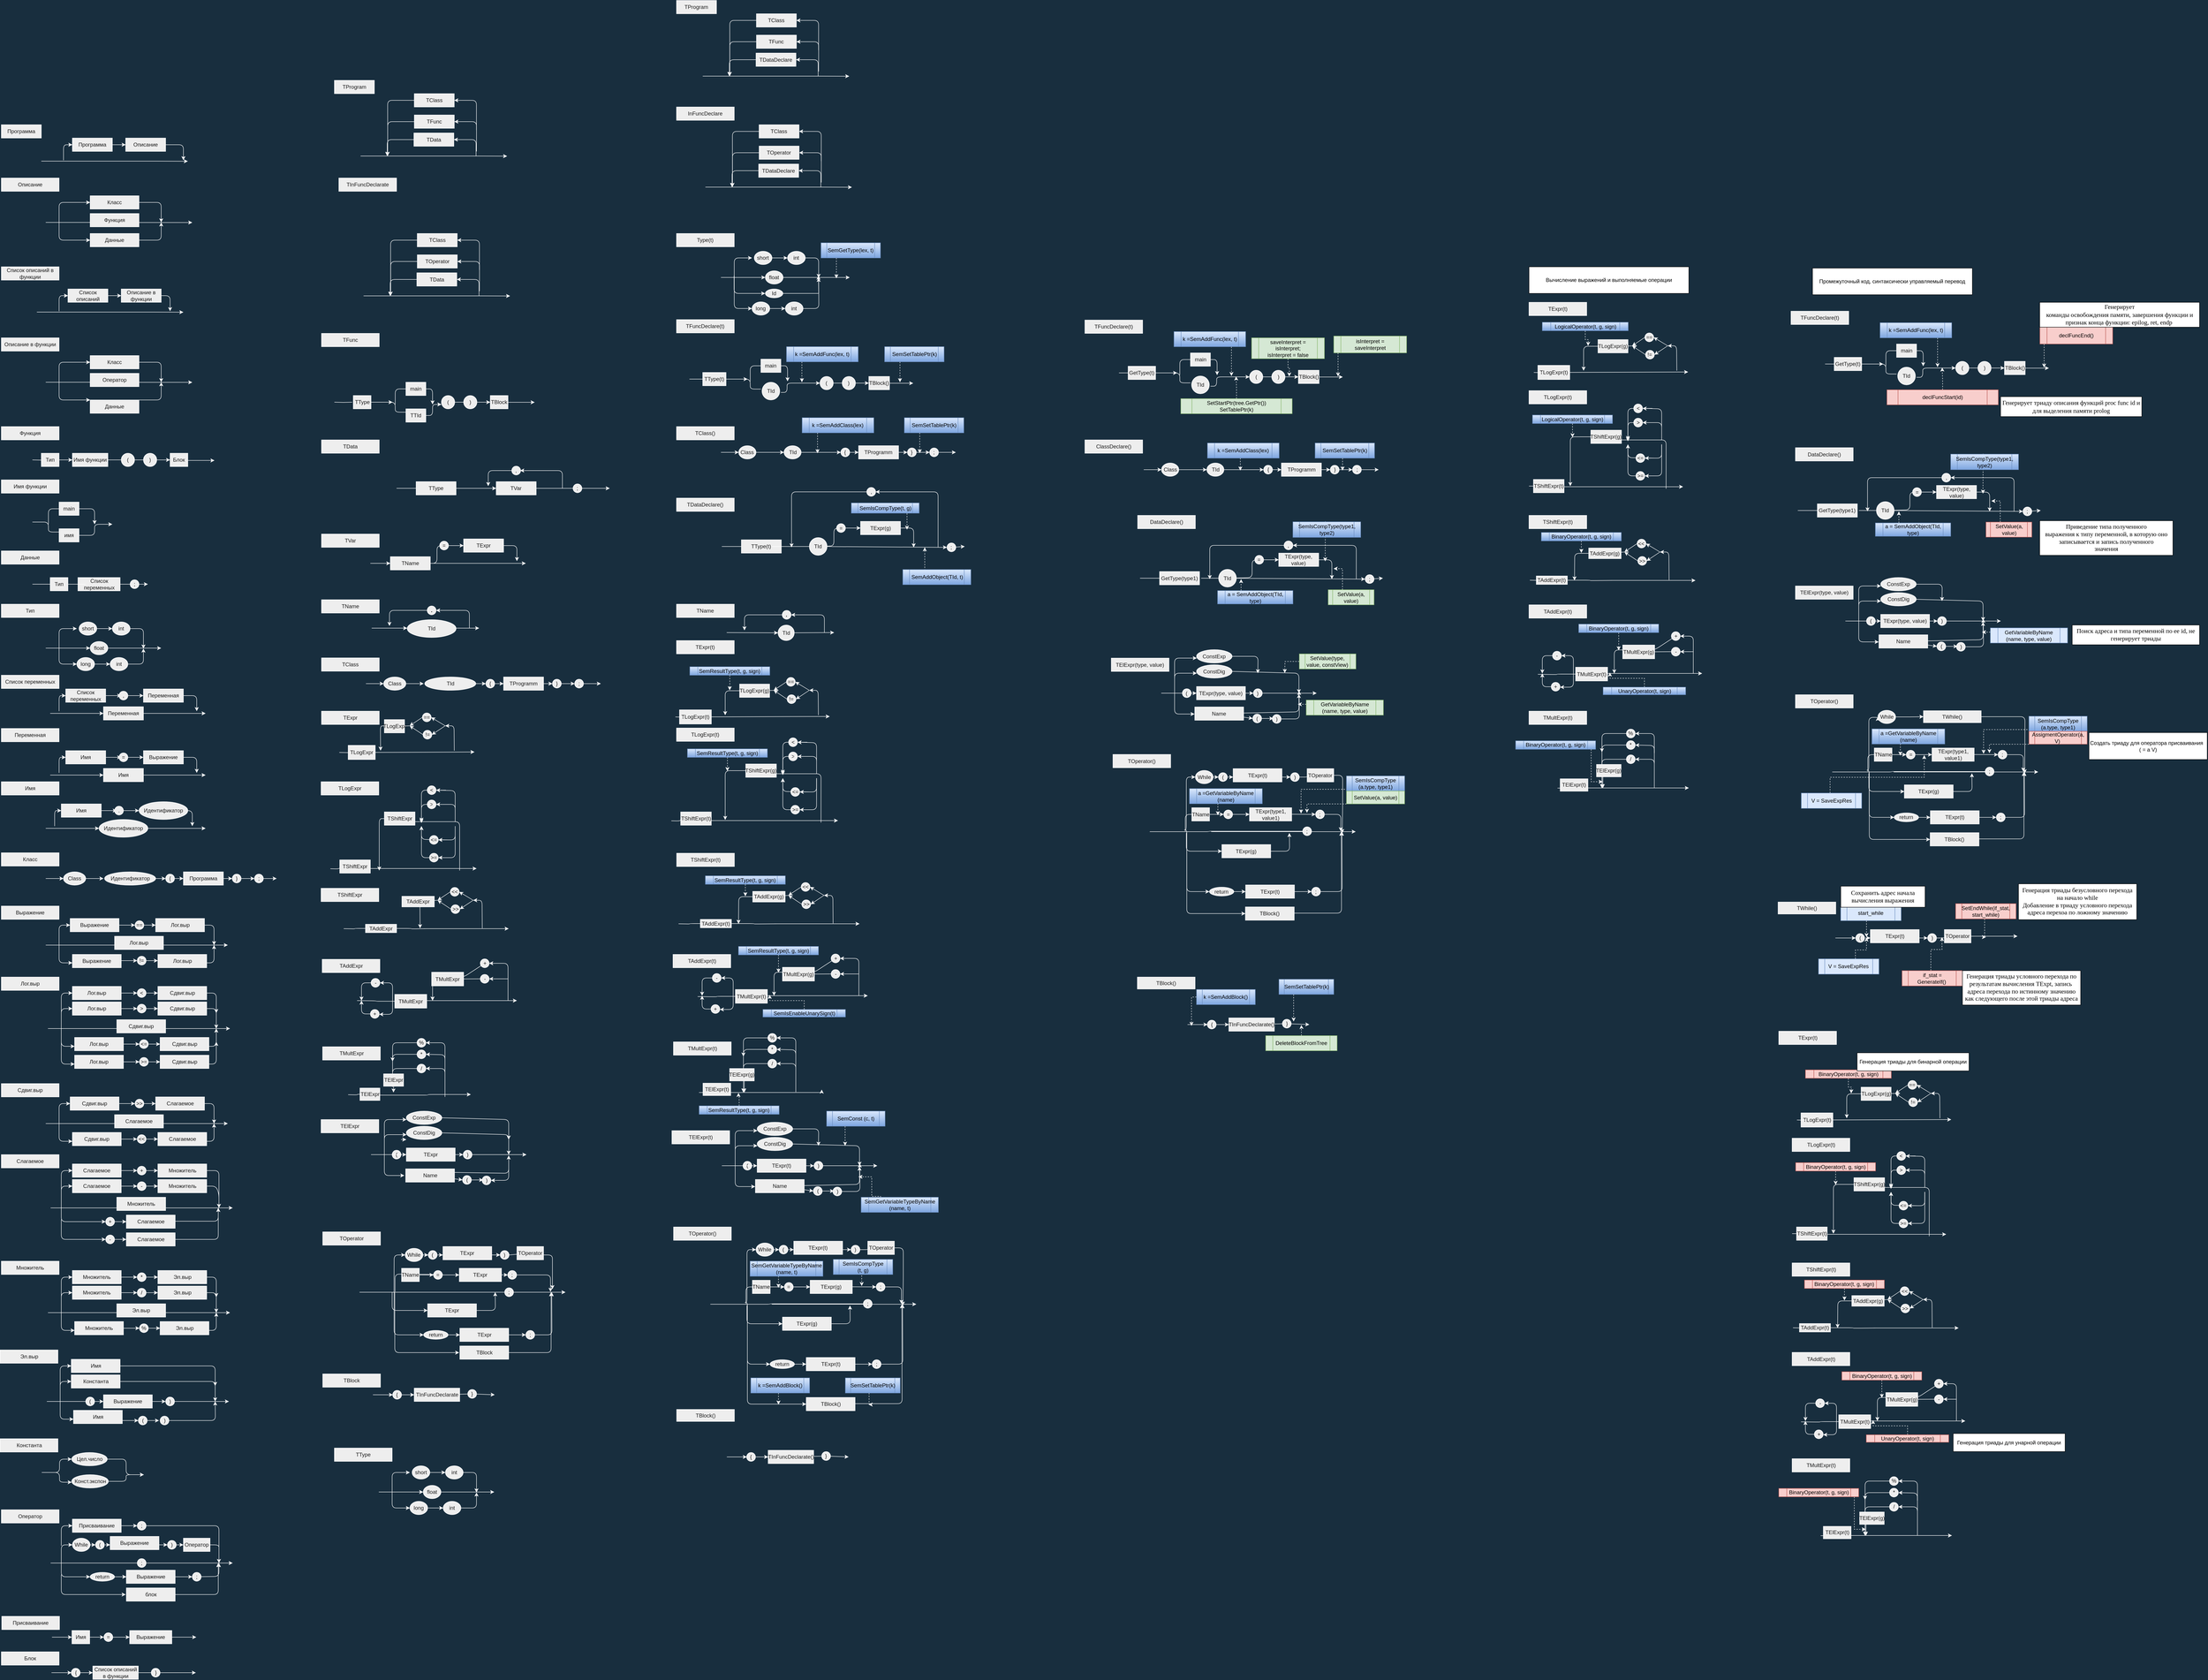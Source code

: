 <mxfile version="17.1.3" type="github">
  <diagram id="EHqSk1VED5PsXIvlIXF3" name="Page-1">
    <mxGraphModel dx="1698" dy="1524" grid="1" gridSize="10" guides="1" tooltips="1" connect="1" arrows="1" fold="1" page="0" pageScale="1" pageWidth="827" pageHeight="1169" background="#182E3E" math="0" shadow="0">
      <root>
        <mxCell id="0" />
        <mxCell id="1" parent="0" />
        <mxCell id="4wQbj9723WP38MKTBC8T-1" value="Программа" style="rounded=0;whiteSpace=wrap;html=1;sketch=0;fontColor=#1A1A1A;strokeColor=#FFFFFF;fillColor=#EEEEEE;" parent="1" vertex="1">
          <mxGeometry x="-360" y="-440" width="90" height="30" as="geometry" />
        </mxCell>
        <mxCell id="4wQbj9723WP38MKTBC8T-14" style="edgeStyle=none;rounded=1;sketch=0;orthogonalLoop=1;jettySize=auto;html=1;fontColor=#FFFFFF;strokeColor=#FFFFFF;entryX=0;entryY=0.5;entryDx=0;entryDy=0;" parent="1" target="4wQbj9723WP38MKTBC8T-84" edge="1">
          <mxGeometry relative="1" as="geometry">
            <mxPoint x="-180" y="-395" as="targetPoint" />
            <mxPoint x="-220" y="-360" as="sourcePoint" />
            <Array as="points">
              <mxPoint x="-220" y="-395" />
            </Array>
          </mxGeometry>
        </mxCell>
        <mxCell id="4wQbj9723WP38MKTBC8T-2" value="Описание" style="rounded=0;whiteSpace=wrap;html=1;sketch=0;fontColor=#1A1A1A;strokeColor=#FFFFFF;fillColor=#EEEEEE;" parent="1" vertex="1">
          <mxGeometry x="-80" y="-410" width="90" height="30" as="geometry" />
        </mxCell>
        <mxCell id="4wQbj9723WP38MKTBC8T-11" style="edgeStyle=orthogonalEdgeStyle;curved=0;rounded=1;sketch=0;orthogonalLoop=1;jettySize=auto;html=1;fontColor=#FFFFFF;strokeColor=#FFFFFF;" parent="1" edge="1">
          <mxGeometry relative="1" as="geometry">
            <mxPoint x="60" y="-357.75" as="targetPoint" />
            <mxPoint x="-270" y="-358" as="sourcePoint" />
            <Array as="points">
              <mxPoint x="-20" y="-358" />
              <mxPoint x="-20" y="-358" />
            </Array>
          </mxGeometry>
        </mxCell>
        <mxCell id="4wQbj9723WP38MKTBC8T-13" style="edgeStyle=orthogonalEdgeStyle;curved=0;rounded=1;sketch=0;orthogonalLoop=1;jettySize=auto;html=1;fontColor=#FFFFFF;strokeColor=#FFFFFF;exitX=1;exitY=0.5;exitDx=0;exitDy=0;" parent="1" source="4wQbj9723WP38MKTBC8T-2" edge="1">
          <mxGeometry relative="1" as="geometry">
            <mxPoint x="50" y="-360" as="targetPoint" />
            <mxPoint x="50" y="-390" as="sourcePoint" />
            <Array as="points">
              <mxPoint x="50" y="-395" />
            </Array>
          </mxGeometry>
        </mxCell>
        <mxCell id="4wQbj9723WP38MKTBC8T-15" value="Список описаний в функции" style="rounded=0;whiteSpace=wrap;html=1;sketch=0;fontColor=#1A1A1A;strokeColor=#FFFFFF;fillColor=#EEEEEE;" parent="1" vertex="1">
          <mxGeometry x="-360" y="-120" width="130" height="30" as="geometry" />
        </mxCell>
        <mxCell id="4wQbj9723WP38MKTBC8T-20" value="Описание в функции" style="rounded=0;whiteSpace=wrap;html=1;sketch=0;fontColor=#1A1A1A;strokeColor=#FFFFFF;fillColor=#EEEEEE;" parent="1" vertex="1">
          <mxGeometry x="-360" y="40" width="130" height="30" as="geometry" />
        </mxCell>
        <mxCell id="4wQbj9723WP38MKTBC8T-106" style="edgeStyle=none;rounded=1;sketch=0;orthogonalLoop=1;jettySize=auto;html=1;fontColor=#FFFFFF;strokeColor=#FFFFFF;" parent="1" edge="1">
          <mxGeometry relative="1" as="geometry">
            <mxPoint y="140" as="targetPoint" />
            <Array as="points">
              <mxPoint y="180" />
            </Array>
            <mxPoint x="-50" y="180" as="sourcePoint" />
          </mxGeometry>
        </mxCell>
        <mxCell id="4wQbj9723WP38MKTBC8T-22" value="Данные" style="rounded=0;whiteSpace=wrap;html=1;sketch=0;fontColor=#1A1A1A;strokeColor=#FFFFFF;fillColor=#EEEEEE;" parent="1" vertex="1">
          <mxGeometry x="-160" y="180" width="110" height="30" as="geometry" />
        </mxCell>
        <mxCell id="4wQbj9723WP38MKTBC8T-23" style="edgeStyle=orthogonalEdgeStyle;curved=0;rounded=1;sketch=0;orthogonalLoop=1;jettySize=auto;html=1;fontColor=#FFFFFF;strokeColor=#FFFFFF;" parent="1" edge="1">
          <mxGeometry relative="1" as="geometry">
            <mxPoint x="70" y="140.25" as="targetPoint" />
            <mxPoint x="-260" y="140" as="sourcePoint" />
            <Array as="points">
              <mxPoint x="-180" y="140" />
              <mxPoint x="-180" y="140" />
            </Array>
          </mxGeometry>
        </mxCell>
        <mxCell id="4wQbj9723WP38MKTBC8T-104" style="edgeStyle=none;rounded=1;sketch=0;orthogonalLoop=1;jettySize=auto;html=1;entryX=0;entryY=0.5;entryDx=0;entryDy=0;fontColor=#FFFFFF;strokeColor=#FFFFFF;" parent="1" edge="1">
          <mxGeometry relative="1" as="geometry">
            <mxPoint x="-230" y="140" as="sourcePoint" />
            <Array as="points">
              <mxPoint x="-230" y="180" />
            </Array>
            <mxPoint x="-160" y="180" as="targetPoint" />
          </mxGeometry>
        </mxCell>
        <mxCell id="4wQbj9723WP38MKTBC8T-26" value="Оператор" style="rounded=0;whiteSpace=wrap;html=1;sketch=0;fontColor=#1A1A1A;strokeColor=#FFFFFF;fillColor=#EEEEEE;" parent="1" vertex="1">
          <mxGeometry x="-160" y="120" width="110" height="30" as="geometry" />
        </mxCell>
        <mxCell id="4wQbj9723WP38MKTBC8T-103" style="edgeStyle=none;rounded=1;sketch=0;orthogonalLoop=1;jettySize=auto;html=1;fontColor=#FFFFFF;strokeColor=#FFFFFF;entryX=0;entryY=0.5;entryDx=0;entryDy=0;" parent="1" target="4wQbj9723WP38MKTBC8T-29" edge="1">
          <mxGeometry relative="1" as="geometry">
            <mxPoint x="-230" y="95" as="targetPoint" />
            <mxPoint x="-230" y="140" as="sourcePoint" />
            <Array as="points">
              <mxPoint x="-230" y="95" />
            </Array>
          </mxGeometry>
        </mxCell>
        <mxCell id="4wQbj9723WP38MKTBC8T-105" style="edgeStyle=none;rounded=1;sketch=0;orthogonalLoop=1;jettySize=auto;html=1;fontColor=#FFFFFF;strokeColor=#FFFFFF;" parent="1" source="4wQbj9723WP38MKTBC8T-29" edge="1">
          <mxGeometry relative="1" as="geometry">
            <mxPoint y="140" as="targetPoint" />
            <Array as="points">
              <mxPoint y="95" />
            </Array>
          </mxGeometry>
        </mxCell>
        <mxCell id="4wQbj9723WP38MKTBC8T-29" value="Класс" style="rounded=0;whiteSpace=wrap;html=1;sketch=0;fontColor=#1A1A1A;strokeColor=#FFFFFF;fillColor=#EEEEEE;" parent="1" vertex="1">
          <mxGeometry x="-160" y="80" width="110" height="30" as="geometry" />
        </mxCell>
        <mxCell id="4wQbj9723WP38MKTBC8T-31" value="Описание" style="rounded=0;whiteSpace=wrap;html=1;sketch=0;fontColor=#1A1A1A;strokeColor=#FFFFFF;fillColor=#EEEEEE;" parent="1" vertex="1">
          <mxGeometry x="-360" y="-320" width="130" height="30" as="geometry" />
        </mxCell>
        <mxCell id="4wQbj9723WP38MKTBC8T-42" style="edgeStyle=orthogonalEdgeStyle;curved=0;rounded=1;sketch=0;orthogonalLoop=1;jettySize=auto;html=1;fontColor=#FFFFFF;strokeColor=#FFFFFF;startArrow=none;" parent="1" edge="1">
          <mxGeometry relative="1" as="geometry">
            <mxPoint x="120" y="316.25" as="targetPoint" />
            <mxPoint x="60" y="316.25" as="sourcePoint" />
            <Array as="points">
              <mxPoint x="40" y="316" />
              <mxPoint x="40" y="316" />
            </Array>
          </mxGeometry>
        </mxCell>
        <mxCell id="4wQbj9723WP38MKTBC8T-44" value="Функция" style="rounded=0;whiteSpace=wrap;html=1;sketch=0;fontColor=#1A1A1A;strokeColor=#FFFFFF;fillColor=#EEEEEE;" parent="1" vertex="1">
          <mxGeometry x="-360" y="240" width="130" height="30" as="geometry" />
        </mxCell>
        <mxCell id="4wQbj9723WP38MKTBC8T-56" style="edgeStyle=none;rounded=1;sketch=0;orthogonalLoop=1;jettySize=auto;html=1;exitX=1;exitY=0.5;exitDx=0;exitDy=0;entryX=0;entryY=0.5;entryDx=0;entryDy=0;fontColor=#FFFFFF;strokeColor=#FFFFFF;" parent="1" source="4wQbj9723WP38MKTBC8T-48" target="4wQbj9723WP38MKTBC8T-50" edge="1">
          <mxGeometry relative="1" as="geometry" />
        </mxCell>
        <mxCell id="4wQbj9723WP38MKTBC8T-48" value="Тип" style="rounded=0;whiteSpace=wrap;html=1;sketch=0;fontColor=#1A1A1A;strokeColor=#FFFFFF;fillColor=#EEEEEE;" parent="1" vertex="1">
          <mxGeometry x="-270" y="300" width="40" height="30" as="geometry" />
        </mxCell>
        <mxCell id="4wQbj9723WP38MKTBC8T-49" value="" style="edgeStyle=orthogonalEdgeStyle;curved=0;rounded=1;sketch=0;orthogonalLoop=1;jettySize=auto;html=1;fontColor=#FFFFFF;strokeColor=#FFFFFF;endArrow=none;" parent="1" target="4wQbj9723WP38MKTBC8T-48" edge="1">
          <mxGeometry relative="1" as="geometry">
            <mxPoint x="20" y="320.25" as="targetPoint" />
            <mxPoint x="-290" y="315" as="sourcePoint" />
            <Array as="points" />
          </mxGeometry>
        </mxCell>
        <mxCell id="4wQbj9723WP38MKTBC8T-57" style="edgeStyle=none;rounded=1;sketch=0;orthogonalLoop=1;jettySize=auto;html=1;entryX=0;entryY=0.5;entryDx=0;entryDy=0;fontColor=#FFFFFF;strokeColor=#FFFFFF;startArrow=none;" parent="1" source="4wQbj9723WP38MKTBC8T-58" target="4wQbj9723WP38MKTBC8T-53" edge="1">
          <mxGeometry relative="1" as="geometry" />
        </mxCell>
        <mxCell id="4wQbj9723WP38MKTBC8T-50" value="Имя функции" style="rounded=0;whiteSpace=wrap;html=1;sketch=0;fontColor=#1A1A1A;strokeColor=#FFFFFF;fillColor=#EEEEEE;" parent="1" vertex="1">
          <mxGeometry x="-200" y="300" width="80" height="30" as="geometry" />
        </mxCell>
        <mxCell id="4wQbj9723WP38MKTBC8T-53" value="Блок" style="rounded=0;whiteSpace=wrap;html=1;sketch=0;fontColor=#1A1A1A;strokeColor=#FFFFFF;fillColor=#EEEEEE;" parent="1" vertex="1">
          <mxGeometry x="20" y="300" width="40" height="30" as="geometry" />
        </mxCell>
        <mxCell id="4wQbj9723WP38MKTBC8T-58" value="(" style="ellipse;whiteSpace=wrap;html=1;aspect=fixed;rounded=0;sketch=0;fontColor=#1A1A1A;strokeColor=#FFFFFF;fillColor=#EEEEEE;" parent="1" vertex="1">
          <mxGeometry x="-90" y="300" width="30" height="30" as="geometry" />
        </mxCell>
        <mxCell id="4wQbj9723WP38MKTBC8T-59" value="" style="edgeStyle=none;rounded=1;sketch=0;orthogonalLoop=1;jettySize=auto;html=1;entryX=0;entryY=0.5;entryDx=0;entryDy=0;fontColor=#FFFFFF;strokeColor=#FFFFFF;endArrow=none;" parent="1" source="4wQbj9723WP38MKTBC8T-50" target="4wQbj9723WP38MKTBC8T-58" edge="1">
          <mxGeometry relative="1" as="geometry">
            <mxPoint x="-130" y="315" as="sourcePoint" />
            <mxPoint x="-10" y="315" as="targetPoint" />
          </mxGeometry>
        </mxCell>
        <mxCell id="4wQbj9723WP38MKTBC8T-60" value=")" style="ellipse;whiteSpace=wrap;html=1;aspect=fixed;rounded=0;sketch=0;fontColor=#1A1A1A;strokeColor=#FFFFFF;fillColor=#EEEEEE;" parent="1" vertex="1">
          <mxGeometry x="-40" y="300" width="30" height="30" as="geometry" />
        </mxCell>
        <mxCell id="4wQbj9723WP38MKTBC8T-61" value="Имя функции" style="rounded=0;whiteSpace=wrap;html=1;sketch=0;fontColor=#1A1A1A;strokeColor=#FFFFFF;fillColor=#EEEEEE;" parent="1" vertex="1">
          <mxGeometry x="-360" y="360" width="130" height="30" as="geometry" />
        </mxCell>
        <mxCell id="4wQbj9723WP38MKTBC8T-69" style="edgeStyle=none;rounded=1;sketch=0;orthogonalLoop=1;jettySize=auto;html=1;fontColor=#FFFFFF;strokeColor=#FFFFFF;" parent="1" source="4wQbj9723WP38MKTBC8T-66" edge="1">
          <mxGeometry relative="1" as="geometry">
            <mxPoint x="-150" y="460" as="targetPoint" />
            <Array as="points">
              <mxPoint x="-150" y="425" />
            </Array>
          </mxGeometry>
        </mxCell>
        <mxCell id="4wQbj9723WP38MKTBC8T-66" value="main" style="rounded=0;whiteSpace=wrap;html=1;sketch=0;fontColor=#1A1A1A;strokeColor=#FFFFFF;fillColor=#EEEEEE;" parent="1" vertex="1">
          <mxGeometry x="-230" y="410" width="45" height="30" as="geometry" />
        </mxCell>
        <mxCell id="4wQbj9723WP38MKTBC8T-68" style="edgeStyle=none;rounded=1;sketch=0;orthogonalLoop=1;jettySize=auto;html=1;fontColor=#FFFFFF;strokeColor=#FFFFFF;" parent="1" source="4wQbj9723WP38MKTBC8T-67" edge="1">
          <mxGeometry relative="1" as="geometry">
            <mxPoint x="-110" y="460" as="targetPoint" />
            <Array as="points">
              <mxPoint x="-150" y="485" />
              <mxPoint x="-150" y="460" />
            </Array>
          </mxGeometry>
        </mxCell>
        <mxCell id="4wQbj9723WP38MKTBC8T-67" value="имя" style="rounded=0;whiteSpace=wrap;html=1;sketch=0;fontColor=#1A1A1A;strokeColor=#FFFFFF;fillColor=#EEEEEE;" parent="1" vertex="1">
          <mxGeometry x="-230" y="470" width="45" height="30" as="geometry" />
        </mxCell>
        <mxCell id="4wQbj9723WP38MKTBC8T-70" value="" style="edgeStyle=orthogonalEdgeStyle;curved=0;rounded=1;sketch=0;orthogonalLoop=1;jettySize=auto;html=1;fontColor=#FFFFFF;strokeColor=#FFFFFF;endArrow=none;entryX=0;entryY=0.25;entryDx=0;entryDy=0;" parent="1" target="4wQbj9723WP38MKTBC8T-67" edge="1">
          <mxGeometry relative="1" as="geometry">
            <mxPoint x="-254" y="450" as="targetPoint" />
            <mxPoint x="-290" y="455" as="sourcePoint" />
            <Array as="points">
              <mxPoint x="-254" y="455" />
              <mxPoint x="-254" y="478" />
            </Array>
          </mxGeometry>
        </mxCell>
        <mxCell id="4wQbj9723WP38MKTBC8T-71" value="" style="edgeStyle=orthogonalEdgeStyle;curved=0;rounded=1;sketch=0;orthogonalLoop=1;jettySize=auto;html=1;fontColor=#FFFFFF;strokeColor=#FFFFFF;endArrow=none;entryX=0;entryY=0.5;entryDx=0;entryDy=0;" parent="1" target="4wQbj9723WP38MKTBC8T-66" edge="1">
          <mxGeometry relative="1" as="geometry">
            <mxPoint x="-230" y="462.5" as="targetPoint" />
            <mxPoint x="-254" y="460" as="sourcePoint" />
            <Array as="points">
              <mxPoint x="-254" y="425" />
            </Array>
          </mxGeometry>
        </mxCell>
        <mxCell id="4wQbj9723WP38MKTBC8T-72" value="Данные" style="rounded=0;whiteSpace=wrap;html=1;sketch=0;fontColor=#1A1A1A;strokeColor=#FFFFFF;fillColor=#EEEEEE;" parent="1" vertex="1">
          <mxGeometry x="-360" y="520" width="130" height="30" as="geometry" />
        </mxCell>
        <mxCell id="4wQbj9723WP38MKTBC8T-75" style="edgeStyle=none;rounded=1;sketch=0;orthogonalLoop=1;jettySize=auto;html=1;fontColor=#FFFFFF;strokeColor=#FFFFFF;startArrow=none;" parent="1" source="4wQbj9723WP38MKTBC8T-532" edge="1">
          <mxGeometry relative="1" as="geometry">
            <mxPoint x="-30" y="595" as="targetPoint" />
            <Array as="points">
              <mxPoint x="-130" y="595" />
            </Array>
          </mxGeometry>
        </mxCell>
        <mxCell id="4wQbj9723WP38MKTBC8T-76" value="Список переменных" style="rounded=0;whiteSpace=wrap;html=1;sketch=0;fontColor=#1A1A1A;strokeColor=#FFFFFF;fillColor=#EEEEEE;" parent="1" vertex="1">
          <mxGeometry x="-187.5" y="580" width="95" height="30" as="geometry" />
        </mxCell>
        <mxCell id="4wQbj9723WP38MKTBC8T-77" value="" style="edgeStyle=orthogonalEdgeStyle;curved=0;rounded=1;sketch=0;orthogonalLoop=1;jettySize=auto;html=1;fontColor=#FFFFFF;strokeColor=#FFFFFF;endArrow=none;" parent="1" edge="1">
          <mxGeometry relative="1" as="geometry">
            <mxPoint x="-170" y="595" as="targetPoint" />
            <mxPoint x="-290" y="595" as="sourcePoint" />
            <Array as="points">
              <mxPoint x="-170" y="595" />
            </Array>
          </mxGeometry>
        </mxCell>
        <mxCell id="4wQbj9723WP38MKTBC8T-79" value="TProgram" style="rounded=0;whiteSpace=wrap;html=1;sketch=0;fontColor=#1A1A1A;strokeColor=#FFFFFF;fillColor=#EEEEEE;" parent="1" vertex="1">
          <mxGeometry x="390" y="-540" width="90" height="30" as="geometry" />
        </mxCell>
        <mxCell id="4wQbj9723WP38MKTBC8T-80" style="edgeStyle=none;rounded=1;sketch=0;orthogonalLoop=1;jettySize=auto;html=1;fontColor=#FFFFFF;strokeColor=#FFFFFF;" parent="1" source="4wQbj9723WP38MKTBC8T-81" edge="1">
          <mxGeometry relative="1" as="geometry">
            <mxPoint x="509" y="-369.5" as="targetPoint" />
            <Array as="points">
              <mxPoint x="509" y="-406.5" />
            </Array>
          </mxGeometry>
        </mxCell>
        <mxCell id="4wQbj9723WP38MKTBC8T-81" value="TData" style="rounded=0;whiteSpace=wrap;html=1;sketch=0;fontColor=#1A1A1A;strokeColor=#FFFFFF;fillColor=#EEEEEE;" parent="1" vertex="1">
          <mxGeometry x="569" y="-421.5" width="90" height="30" as="geometry" />
        </mxCell>
        <mxCell id="4wQbj9723WP38MKTBC8T-82" style="edgeStyle=orthogonalEdgeStyle;curved=0;rounded=1;sketch=0;orthogonalLoop=1;jettySize=auto;html=1;fontColor=#FFFFFF;strokeColor=#FFFFFF;" parent="1" edge="1">
          <mxGeometry relative="1" as="geometry">
            <mxPoint x="779" y="-369.25" as="targetPoint" />
            <mxPoint x="449" y="-369.5" as="sourcePoint" />
            <Array as="points">
              <mxPoint x="699" y="-369.5" />
              <mxPoint x="699" y="-369.5" />
            </Array>
          </mxGeometry>
        </mxCell>
        <mxCell id="4wQbj9723WP38MKTBC8T-83" style="edgeStyle=orthogonalEdgeStyle;curved=0;rounded=1;sketch=0;orthogonalLoop=1;jettySize=auto;html=1;fontColor=#FFFFFF;strokeColor=#FFFFFF;entryX=1;entryY=0.5;entryDx=0;entryDy=0;" parent="1" target="4wQbj9723WP38MKTBC8T-81" edge="1">
          <mxGeometry relative="1" as="geometry">
            <mxPoint x="814" y="-381.5" as="targetPoint" />
            <mxPoint x="709" y="-369.5" as="sourcePoint" />
            <Array as="points">
              <mxPoint x="709" y="-406.5" />
            </Array>
          </mxGeometry>
        </mxCell>
        <mxCell id="4wQbj9723WP38MKTBC8T-85" style="edgeStyle=none;rounded=1;sketch=0;orthogonalLoop=1;jettySize=auto;html=1;entryX=0;entryY=0.5;entryDx=0;entryDy=0;fontColor=#FFFFFF;strokeColor=#FFFFFF;" parent="1" source="4wQbj9723WP38MKTBC8T-84" target="4wQbj9723WP38MKTBC8T-2" edge="1">
          <mxGeometry relative="1" as="geometry" />
        </mxCell>
        <mxCell id="4wQbj9723WP38MKTBC8T-84" value="Программа" style="rounded=0;whiteSpace=wrap;html=1;sketch=0;fontColor=#1A1A1A;strokeColor=#FFFFFF;fillColor=#EEEEEE;" parent="1" vertex="1">
          <mxGeometry x="-200" y="-410" width="90" height="30" as="geometry" />
        </mxCell>
        <mxCell id="4wQbj9723WP38MKTBC8T-86" value="TInFuncDeclarate" style="rounded=0;whiteSpace=wrap;html=1;sketch=0;fontColor=#1A1A1A;strokeColor=#FFFFFF;fillColor=#EEEEEE;" parent="1" vertex="1">
          <mxGeometry x="400" y="-320" width="130" height="30" as="geometry" />
        </mxCell>
        <mxCell id="4wQbj9723WP38MKTBC8T-97" style="edgeStyle=none;rounded=1;sketch=0;orthogonalLoop=1;jettySize=auto;html=1;fontColor=#FFFFFF;strokeColor=#FFFFFF;entryX=0;entryY=0.5;entryDx=0;entryDy=0;" parent="1" target="4wQbj9723WP38MKTBC8T-102" edge="1">
          <mxGeometry relative="1" as="geometry">
            <mxPoint x="-190" y="-55" as="targetPoint" />
            <mxPoint x="-230" y="-20" as="sourcePoint" />
            <Array as="points">
              <mxPoint x="-230" y="-55" />
            </Array>
          </mxGeometry>
        </mxCell>
        <mxCell id="4wQbj9723WP38MKTBC8T-98" value="Описание в функции" style="rounded=0;whiteSpace=wrap;html=1;sketch=0;fontColor=#1A1A1A;strokeColor=#FFFFFF;fillColor=#EEEEEE;" parent="1" vertex="1">
          <mxGeometry x="-90" y="-70" width="90" height="30" as="geometry" />
        </mxCell>
        <mxCell id="4wQbj9723WP38MKTBC8T-99" style="edgeStyle=orthogonalEdgeStyle;curved=0;rounded=1;sketch=0;orthogonalLoop=1;jettySize=auto;html=1;fontColor=#FFFFFF;strokeColor=#FFFFFF;" parent="1" edge="1">
          <mxGeometry relative="1" as="geometry">
            <mxPoint x="50" y="-17.75" as="targetPoint" />
            <mxPoint x="-280" y="-18" as="sourcePoint" />
            <Array as="points">
              <mxPoint x="-30" y="-18" />
              <mxPoint x="-30" y="-18" />
            </Array>
          </mxGeometry>
        </mxCell>
        <mxCell id="4wQbj9723WP38MKTBC8T-100" style="edgeStyle=orthogonalEdgeStyle;curved=0;rounded=1;sketch=0;orthogonalLoop=1;jettySize=auto;html=1;fontColor=#FFFFFF;strokeColor=#FFFFFF;exitX=1;exitY=0.5;exitDx=0;exitDy=0;" parent="1" source="4wQbj9723WP38MKTBC8T-98" edge="1">
          <mxGeometry relative="1" as="geometry">
            <mxPoint x="20" y="-20" as="targetPoint" />
            <mxPoint x="40" y="-50" as="sourcePoint" />
            <Array as="points">
              <mxPoint x="20" y="-55" />
            </Array>
          </mxGeometry>
        </mxCell>
        <mxCell id="4wQbj9723WP38MKTBC8T-101" style="edgeStyle=none;rounded=1;sketch=0;orthogonalLoop=1;jettySize=auto;html=1;entryX=0;entryY=0.5;entryDx=0;entryDy=0;fontColor=#FFFFFF;strokeColor=#FFFFFF;" parent="1" source="4wQbj9723WP38MKTBC8T-102" target="4wQbj9723WP38MKTBC8T-98" edge="1">
          <mxGeometry relative="1" as="geometry" />
        </mxCell>
        <mxCell id="4wQbj9723WP38MKTBC8T-102" value="Список описаний" style="rounded=0;whiteSpace=wrap;html=1;sketch=0;fontColor=#1A1A1A;strokeColor=#FFFFFF;fillColor=#EEEEEE;" parent="1" vertex="1">
          <mxGeometry x="-210" y="-70" width="90" height="30" as="geometry" />
        </mxCell>
        <mxCell id="4wQbj9723WP38MKTBC8T-108" style="edgeStyle=none;rounded=1;sketch=0;orthogonalLoop=1;jettySize=auto;html=1;fontColor=#FFFFFF;strokeColor=#FFFFFF;" parent="1" source="4wQbj9723WP38MKTBC8T-109" edge="1">
          <mxGeometry relative="1" as="geometry">
            <mxPoint y="-220" as="targetPoint" />
            <Array as="points">
              <mxPoint y="-180" />
            </Array>
          </mxGeometry>
        </mxCell>
        <mxCell id="4wQbj9723WP38MKTBC8T-109" value="Данные" style="rounded=0;whiteSpace=wrap;html=1;sketch=0;fontColor=#1A1A1A;strokeColor=#FFFFFF;fillColor=#EEEEEE;" parent="1" vertex="1">
          <mxGeometry x="-160" y="-195" width="110" height="30" as="geometry" />
        </mxCell>
        <mxCell id="4wQbj9723WP38MKTBC8T-110" style="edgeStyle=orthogonalEdgeStyle;curved=0;rounded=1;sketch=0;orthogonalLoop=1;jettySize=auto;html=1;fontColor=#FFFFFF;strokeColor=#FFFFFF;" parent="1" edge="1">
          <mxGeometry relative="1" as="geometry">
            <mxPoint x="70" y="-219.75" as="targetPoint" />
            <mxPoint x="-260" y="-220" as="sourcePoint" />
            <Array as="points">
              <mxPoint x="-180" y="-220" />
              <mxPoint x="-180" y="-220" />
            </Array>
          </mxGeometry>
        </mxCell>
        <mxCell id="4wQbj9723WP38MKTBC8T-111" style="edgeStyle=none;rounded=1;sketch=0;orthogonalLoop=1;jettySize=auto;html=1;entryX=0;entryY=0.5;entryDx=0;entryDy=0;fontColor=#FFFFFF;strokeColor=#FFFFFF;" parent="1" target="4wQbj9723WP38MKTBC8T-109" edge="1">
          <mxGeometry relative="1" as="geometry">
            <mxPoint x="-230" y="-220" as="sourcePoint" />
            <Array as="points">
              <mxPoint x="-230" y="-180" />
            </Array>
          </mxGeometry>
        </mxCell>
        <mxCell id="4wQbj9723WP38MKTBC8T-112" value="Функция" style="rounded=0;whiteSpace=wrap;html=1;sketch=0;fontColor=#1A1A1A;strokeColor=#FFFFFF;fillColor=#EEEEEE;" parent="1" vertex="1">
          <mxGeometry x="-160" y="-240" width="110" height="30" as="geometry" />
        </mxCell>
        <mxCell id="4wQbj9723WP38MKTBC8T-113" style="edgeStyle=none;rounded=1;sketch=0;orthogonalLoop=1;jettySize=auto;html=1;fontColor=#FFFFFF;strokeColor=#FFFFFF;entryX=0;entryY=0.5;entryDx=0;entryDy=0;" parent="1" target="4wQbj9723WP38MKTBC8T-115" edge="1">
          <mxGeometry relative="1" as="geometry">
            <mxPoint x="-230" y="-265" as="targetPoint" />
            <mxPoint x="-230" y="-220" as="sourcePoint" />
            <Array as="points">
              <mxPoint x="-230" y="-265" />
            </Array>
          </mxGeometry>
        </mxCell>
        <mxCell id="4wQbj9723WP38MKTBC8T-114" style="edgeStyle=none;rounded=1;sketch=0;orthogonalLoop=1;jettySize=auto;html=1;fontColor=#FFFFFF;strokeColor=#FFFFFF;" parent="1" source="4wQbj9723WP38MKTBC8T-115" edge="1">
          <mxGeometry relative="1" as="geometry">
            <mxPoint y="-220" as="targetPoint" />
            <Array as="points">
              <mxPoint y="-265" />
            </Array>
          </mxGeometry>
        </mxCell>
        <mxCell id="4wQbj9723WP38MKTBC8T-115" value="Класс" style="rounded=0;whiteSpace=wrap;html=1;sketch=0;fontColor=#1A1A1A;strokeColor=#FFFFFF;fillColor=#EEEEEE;" parent="1" vertex="1">
          <mxGeometry x="-160" y="-280" width="110" height="30" as="geometry" />
        </mxCell>
        <mxCell id="4wQbj9723WP38MKTBC8T-116" value="Тип" style="rounded=0;whiteSpace=wrap;html=1;sketch=0;fontColor=#1A1A1A;strokeColor=#FFFFFF;fillColor=#EEEEEE;" parent="1" vertex="1">
          <mxGeometry x="-250" y="580" width="40" height="30" as="geometry" />
        </mxCell>
        <mxCell id="4wQbj9723WP38MKTBC8T-117" value="Тип" style="rounded=0;whiteSpace=wrap;html=1;sketch=0;fontColor=#1A1A1A;strokeColor=#FFFFFF;fillColor=#EEEEEE;" parent="1" vertex="1">
          <mxGeometry x="-360" y="640" width="130" height="30" as="geometry" />
        </mxCell>
        <mxCell id="4wQbj9723WP38MKTBC8T-118" style="edgeStyle=none;rounded=1;sketch=0;orthogonalLoop=1;jettySize=auto;html=1;fontColor=#FFFFFF;strokeColor=#FFFFFF;exitX=1;exitY=0.5;exitDx=0;exitDy=0;" parent="1" source="4wQbj9723WP38MKTBC8T-134" edge="1">
          <mxGeometry relative="1" as="geometry">
            <mxPoint x="-40" y="740" as="targetPoint" />
            <Array as="points">
              <mxPoint x="-40" y="775" />
            </Array>
            <mxPoint x="-50" y="780" as="sourcePoint" />
          </mxGeometry>
        </mxCell>
        <mxCell id="4wQbj9723WP38MKTBC8T-120" style="edgeStyle=orthogonalEdgeStyle;curved=0;rounded=1;sketch=0;orthogonalLoop=1;jettySize=auto;html=1;fontColor=#FFFFFF;strokeColor=#FFFFFF;entryX=0;entryY=0.5;entryDx=0;entryDy=0;" parent="1" target="4wQbj9723WP38MKTBC8T-130" edge="1">
          <mxGeometry relative="1" as="geometry">
            <mxPoint x="20" y="744" as="targetPoint" />
            <mxPoint x="-260" y="739" as="sourcePoint" />
            <Array as="points">
              <mxPoint x="-260" y="739" />
            </Array>
          </mxGeometry>
        </mxCell>
        <mxCell id="4wQbj9723WP38MKTBC8T-121" style="edgeStyle=none;rounded=1;sketch=0;orthogonalLoop=1;jettySize=auto;html=1;fontColor=#FFFFFF;strokeColor=#FFFFFF;entryX=0;entryY=0.5;entryDx=0;entryDy=0;" parent="1" target="4wQbj9723WP38MKTBC8T-133" edge="1">
          <mxGeometry relative="1" as="geometry">
            <mxPoint x="-230" y="740" as="sourcePoint" />
            <Array as="points">
              <mxPoint x="-230" y="775" />
            </Array>
            <mxPoint x="-190" y="780" as="targetPoint" />
          </mxGeometry>
        </mxCell>
        <mxCell id="4wQbj9723WP38MKTBC8T-123" style="edgeStyle=none;rounded=1;sketch=0;orthogonalLoop=1;jettySize=auto;html=1;fontColor=#FFFFFF;strokeColor=#FFFFFF;" parent="1" edge="1">
          <mxGeometry relative="1" as="geometry">
            <mxPoint x="-190" y="695" as="targetPoint" />
            <mxPoint x="-230" y="740" as="sourcePoint" />
            <Array as="points">
              <mxPoint x="-230" y="695" />
            </Array>
          </mxGeometry>
        </mxCell>
        <mxCell id="4wQbj9723WP38MKTBC8T-124" style="edgeStyle=none;rounded=1;sketch=0;orthogonalLoop=1;jettySize=auto;html=1;fontColor=#FFFFFF;strokeColor=#FFFFFF;exitX=1;exitY=0.5;exitDx=0;exitDy=0;" parent="1" source="4wQbj9723WP38MKTBC8T-128" edge="1">
          <mxGeometry relative="1" as="geometry">
            <mxPoint x="-40" y="740" as="targetPoint" />
            <Array as="points">
              <mxPoint x="-40" y="695" />
            </Array>
            <mxPoint x="-50" y="695" as="sourcePoint" />
          </mxGeometry>
        </mxCell>
        <mxCell id="4wQbj9723WP38MKTBC8T-129" style="edgeStyle=none;rounded=1;sketch=0;orthogonalLoop=1;jettySize=auto;html=1;entryX=0;entryY=0.5;entryDx=0;entryDy=0;fontColor=#FFFFFF;strokeColor=#FFFFFF;" parent="1" source="4wQbj9723WP38MKTBC8T-126" target="4wQbj9723WP38MKTBC8T-128" edge="1">
          <mxGeometry relative="1" as="geometry" />
        </mxCell>
        <mxCell id="4wQbj9723WP38MKTBC8T-126" value="short" style="ellipse;whiteSpace=wrap;html=1;rounded=0;sketch=0;fontColor=#1A1A1A;strokeColor=#FFFFFF;fillColor=#EEEEEE;" parent="1" vertex="1">
          <mxGeometry x="-185" y="680" width="40" height="30" as="geometry" />
        </mxCell>
        <mxCell id="4wQbj9723WP38MKTBC8T-128" value="int" style="ellipse;whiteSpace=wrap;html=1;rounded=0;sketch=0;fontColor=#1A1A1A;strokeColor=#FFFFFF;fillColor=#EEEEEE;" parent="1" vertex="1">
          <mxGeometry x="-110" y="680" width="40" height="30" as="geometry" />
        </mxCell>
        <mxCell id="4wQbj9723WP38MKTBC8T-135" style="edgeStyle=none;rounded=1;sketch=0;orthogonalLoop=1;jettySize=auto;html=1;fontColor=#FFFFFF;strokeColor=#FFFFFF;" parent="1" source="4wQbj9723WP38MKTBC8T-130" edge="1">
          <mxGeometry relative="1" as="geometry">
            <mxPoint y="739" as="targetPoint" />
          </mxGeometry>
        </mxCell>
        <mxCell id="4wQbj9723WP38MKTBC8T-130" value="float" style="ellipse;whiteSpace=wrap;html=1;rounded=0;sketch=0;fontColor=#1A1A1A;strokeColor=#FFFFFF;fillColor=#EEEEEE;" parent="1" vertex="1">
          <mxGeometry x="-160" y="724" width="40" height="30" as="geometry" />
        </mxCell>
        <mxCell id="4wQbj9723WP38MKTBC8T-132" style="edgeStyle=none;rounded=1;sketch=0;orthogonalLoop=1;jettySize=auto;html=1;entryX=0;entryY=0.5;entryDx=0;entryDy=0;fontColor=#FFFFFF;strokeColor=#FFFFFF;" parent="1" source="4wQbj9723WP38MKTBC8T-133" target="4wQbj9723WP38MKTBC8T-134" edge="1">
          <mxGeometry relative="1" as="geometry" />
        </mxCell>
        <mxCell id="4wQbj9723WP38MKTBC8T-133" value="long" style="ellipse;whiteSpace=wrap;html=1;rounded=0;sketch=0;fontColor=#1A1A1A;strokeColor=#FFFFFF;fillColor=#EEEEEE;" parent="1" vertex="1">
          <mxGeometry x="-190" y="760" width="40" height="30" as="geometry" />
        </mxCell>
        <mxCell id="4wQbj9723WP38MKTBC8T-134" value="int" style="ellipse;whiteSpace=wrap;html=1;rounded=0;sketch=0;fontColor=#1A1A1A;strokeColor=#FFFFFF;fillColor=#EEEEEE;" parent="1" vertex="1">
          <mxGeometry x="-115" y="760" width="40" height="30" as="geometry" />
        </mxCell>
        <mxCell id="4wQbj9723WP38MKTBC8T-136" value="Список переменных" style="rounded=0;whiteSpace=wrap;html=1;sketch=0;fontColor=#1A1A1A;strokeColor=#FFFFFF;fillColor=#EEEEEE;" parent="1" vertex="1">
          <mxGeometry x="-360" y="800" width="130" height="30" as="geometry" />
        </mxCell>
        <mxCell id="4wQbj9723WP38MKTBC8T-137" style="edgeStyle=none;rounded=1;sketch=0;orthogonalLoop=1;jettySize=auto;html=1;fontColor=#FFFFFF;strokeColor=#FFFFFF;entryX=0;entryY=0.5;entryDx=0;entryDy=0;" parent="1" target="4wQbj9723WP38MKTBC8T-142" edge="1">
          <mxGeometry relative="1" as="geometry">
            <mxPoint x="-190" y="846" as="targetPoint" />
            <mxPoint x="-230" y="881" as="sourcePoint" />
            <Array as="points">
              <mxPoint x="-230" y="846" />
            </Array>
          </mxGeometry>
        </mxCell>
        <mxCell id="4wQbj9723WP38MKTBC8T-138" value="Переменная" style="rounded=0;whiteSpace=wrap;html=1;sketch=0;fontColor=#1A1A1A;strokeColor=#FFFFFF;fillColor=#EEEEEE;" parent="1" vertex="1">
          <mxGeometry x="-40" y="831" width="90" height="30" as="geometry" />
        </mxCell>
        <mxCell id="4wQbj9723WP38MKTBC8T-140" style="edgeStyle=orthogonalEdgeStyle;curved=0;rounded=1;sketch=0;orthogonalLoop=1;jettySize=auto;html=1;fontColor=#FFFFFF;strokeColor=#FFFFFF;exitX=1;exitY=0.5;exitDx=0;exitDy=0;" parent="1" source="4wQbj9723WP38MKTBC8T-138" edge="1">
          <mxGeometry relative="1" as="geometry">
            <mxPoint x="80" y="881" as="targetPoint" />
            <mxPoint x="40" y="851" as="sourcePoint" />
            <Array as="points">
              <mxPoint x="80" y="846" />
            </Array>
          </mxGeometry>
        </mxCell>
        <mxCell id="4wQbj9723WP38MKTBC8T-141" style="edgeStyle=none;rounded=1;sketch=0;orthogonalLoop=1;jettySize=auto;html=1;fontColor=#FFFFFF;strokeColor=#FFFFFF;" parent="1" source="4wQbj9723WP38MKTBC8T-142" edge="1">
          <mxGeometry relative="1" as="geometry">
            <mxPoint x="-90" y="846" as="targetPoint" />
          </mxGeometry>
        </mxCell>
        <mxCell id="4wQbj9723WP38MKTBC8T-142" value="Список переменных" style="rounded=0;whiteSpace=wrap;html=1;sketch=0;fontColor=#1A1A1A;strokeColor=#FFFFFF;fillColor=#EEEEEE;" parent="1" vertex="1">
          <mxGeometry x="-215" y="831" width="90" height="30" as="geometry" />
        </mxCell>
        <mxCell id="4wQbj9723WP38MKTBC8T-152" style="edgeStyle=none;rounded=1;sketch=0;orthogonalLoop=1;jettySize=auto;html=1;entryX=0;entryY=0.5;entryDx=0;entryDy=0;fontColor=#FFFFFF;strokeColor=#FFFFFF;" parent="1" source="4wQbj9723WP38MKTBC8T-143" target="4wQbj9723WP38MKTBC8T-138" edge="1">
          <mxGeometry relative="1" as="geometry" />
        </mxCell>
        <mxCell id="4wQbj9723WP38MKTBC8T-143" value="," style="ellipse;whiteSpace=wrap;html=1;rounded=0;sketch=0;fontColor=#1A1A1A;strokeColor=#FFFFFF;fillColor=#EEEEEE;" parent="1" vertex="1">
          <mxGeometry x="-95" y="836" width="20" height="20" as="geometry" />
        </mxCell>
        <mxCell id="4wQbj9723WP38MKTBC8T-150" style="edgeStyle=none;rounded=1;sketch=0;orthogonalLoop=1;jettySize=auto;html=1;fontColor=#FFFFFF;strokeColor=#FFFFFF;" parent="1" source="4wQbj9723WP38MKTBC8T-144" edge="1">
          <mxGeometry relative="1" as="geometry">
            <mxPoint x="100" y="886" as="targetPoint" />
          </mxGeometry>
        </mxCell>
        <mxCell id="4wQbj9723WP38MKTBC8T-144" value="Переменная" style="rounded=0;whiteSpace=wrap;html=1;sketch=0;fontColor=#1A1A1A;strokeColor=#FFFFFF;fillColor=#EEEEEE;" parent="1" vertex="1">
          <mxGeometry x="-130" y="871" width="90" height="30" as="geometry" />
        </mxCell>
        <mxCell id="4wQbj9723WP38MKTBC8T-149" style="edgeStyle=none;rounded=1;sketch=0;orthogonalLoop=1;jettySize=auto;html=1;entryX=0;entryY=0.5;entryDx=0;entryDy=0;fontColor=#FFFFFF;strokeColor=#FFFFFF;" parent="1" target="4wQbj9723WP38MKTBC8T-144" edge="1">
          <mxGeometry relative="1" as="geometry">
            <mxPoint x="-250" y="886" as="sourcePoint" />
          </mxGeometry>
        </mxCell>
        <mxCell id="4wQbj9723WP38MKTBC8T-153" value="Переменная" style="rounded=0;whiteSpace=wrap;html=1;sketch=0;fontColor=#1A1A1A;strokeColor=#FFFFFF;fillColor=#EEEEEE;" parent="1" vertex="1">
          <mxGeometry x="-360" y="920" width="130" height="30" as="geometry" />
        </mxCell>
        <mxCell id="4wQbj9723WP38MKTBC8T-154" style="edgeStyle=none;rounded=1;sketch=0;orthogonalLoop=1;jettySize=auto;html=1;fontColor=#FFFFFF;strokeColor=#FFFFFF;entryX=0;entryY=0.5;entryDx=0;entryDy=0;" parent="1" target="4wQbj9723WP38MKTBC8T-158" edge="1">
          <mxGeometry relative="1" as="geometry">
            <mxPoint x="-190" y="985" as="targetPoint" />
            <mxPoint x="-230" y="1020" as="sourcePoint" />
            <Array as="points">
              <mxPoint x="-230" y="985" />
            </Array>
          </mxGeometry>
        </mxCell>
        <mxCell id="4wQbj9723WP38MKTBC8T-155" value="Выражение" style="rounded=0;whiteSpace=wrap;html=1;sketch=0;fontColor=#1A1A1A;strokeColor=#FFFFFF;fillColor=#EEEEEE;" parent="1" vertex="1">
          <mxGeometry x="-40" y="970" width="90" height="30" as="geometry" />
        </mxCell>
        <mxCell id="4wQbj9723WP38MKTBC8T-156" style="edgeStyle=orthogonalEdgeStyle;curved=0;rounded=1;sketch=0;orthogonalLoop=1;jettySize=auto;html=1;fontColor=#FFFFFF;strokeColor=#FFFFFF;exitX=1;exitY=0.5;exitDx=0;exitDy=0;" parent="1" source="4wQbj9723WP38MKTBC8T-155" edge="1">
          <mxGeometry relative="1" as="geometry">
            <mxPoint x="80" y="1020" as="targetPoint" />
            <mxPoint x="40" y="990" as="sourcePoint" />
            <Array as="points">
              <mxPoint x="80" y="985" />
            </Array>
          </mxGeometry>
        </mxCell>
        <mxCell id="4wQbj9723WP38MKTBC8T-157" style="edgeStyle=none;rounded=1;sketch=0;orthogonalLoop=1;jettySize=auto;html=1;fontColor=#FFFFFF;strokeColor=#FFFFFF;" parent="1" source="4wQbj9723WP38MKTBC8T-158" edge="1">
          <mxGeometry relative="1" as="geometry">
            <mxPoint x="-90" y="985" as="targetPoint" />
          </mxGeometry>
        </mxCell>
        <mxCell id="4wQbj9723WP38MKTBC8T-158" value="Имя" style="rounded=0;whiteSpace=wrap;html=1;sketch=0;fontColor=#1A1A1A;strokeColor=#FFFFFF;fillColor=#EEEEEE;" parent="1" vertex="1">
          <mxGeometry x="-215" y="970" width="90" height="30" as="geometry" />
        </mxCell>
        <mxCell id="4wQbj9723WP38MKTBC8T-159" style="edgeStyle=none;rounded=1;sketch=0;orthogonalLoop=1;jettySize=auto;html=1;entryX=0;entryY=0.5;entryDx=0;entryDy=0;fontColor=#FFFFFF;strokeColor=#FFFFFF;" parent="1" source="4wQbj9723WP38MKTBC8T-160" target="4wQbj9723WP38MKTBC8T-155" edge="1">
          <mxGeometry relative="1" as="geometry" />
        </mxCell>
        <mxCell id="4wQbj9723WP38MKTBC8T-160" value="=" style="ellipse;whiteSpace=wrap;html=1;rounded=0;sketch=0;fontColor=#1A1A1A;strokeColor=#FFFFFF;fillColor=#EEEEEE;" parent="1" vertex="1">
          <mxGeometry x="-95" y="975" width="20" height="20" as="geometry" />
        </mxCell>
        <mxCell id="4wQbj9723WP38MKTBC8T-161" style="edgeStyle=none;rounded=1;sketch=0;orthogonalLoop=1;jettySize=auto;html=1;fontColor=#FFFFFF;strokeColor=#FFFFFF;" parent="1" source="4wQbj9723WP38MKTBC8T-162" edge="1">
          <mxGeometry relative="1" as="geometry">
            <mxPoint x="100" y="1025" as="targetPoint" />
          </mxGeometry>
        </mxCell>
        <mxCell id="4wQbj9723WP38MKTBC8T-162" value="Имя" style="rounded=0;whiteSpace=wrap;html=1;sketch=0;fontColor=#1A1A1A;strokeColor=#FFFFFF;fillColor=#EEEEEE;" parent="1" vertex="1">
          <mxGeometry x="-130" y="1010" width="90" height="30" as="geometry" />
        </mxCell>
        <mxCell id="4wQbj9723WP38MKTBC8T-163" style="edgeStyle=none;rounded=1;sketch=0;orthogonalLoop=1;jettySize=auto;html=1;entryX=0;entryY=0.5;entryDx=0;entryDy=0;fontColor=#FFFFFF;strokeColor=#FFFFFF;" parent="1" target="4wQbj9723WP38MKTBC8T-162" edge="1">
          <mxGeometry relative="1" as="geometry">
            <mxPoint x="-250" y="1025" as="sourcePoint" />
          </mxGeometry>
        </mxCell>
        <mxCell id="4wQbj9723WP38MKTBC8T-164" value="Имя" style="rounded=0;whiteSpace=wrap;html=1;sketch=0;fontColor=#1A1A1A;strokeColor=#FFFFFF;fillColor=#EEEEEE;" parent="1" vertex="1">
          <mxGeometry x="-360" y="1040" width="130" height="30" as="geometry" />
        </mxCell>
        <mxCell id="4wQbj9723WP38MKTBC8T-165" style="edgeStyle=none;rounded=1;sketch=0;orthogonalLoop=1;jettySize=auto;html=1;fontColor=#FFFFFF;strokeColor=#FFFFFF;entryX=0;entryY=0.5;entryDx=0;entryDy=0;" parent="1" target="4wQbj9723WP38MKTBC8T-169" edge="1">
          <mxGeometry relative="1" as="geometry">
            <mxPoint x="-200" y="1105" as="targetPoint" />
            <mxPoint x="-240" y="1140" as="sourcePoint" />
            <Array as="points">
              <mxPoint x="-240" y="1105" />
            </Array>
          </mxGeometry>
        </mxCell>
        <mxCell id="4wQbj9723WP38MKTBC8T-167" style="edgeStyle=orthogonalEdgeStyle;curved=0;rounded=1;sketch=0;orthogonalLoop=1;jettySize=auto;html=1;fontColor=#FFFFFF;strokeColor=#FFFFFF;exitX=1;exitY=0.5;exitDx=0;exitDy=0;" parent="1" edge="1">
          <mxGeometry relative="1" as="geometry">
            <mxPoint x="70" y="1140" as="targetPoint" />
            <mxPoint x="40" y="1105" as="sourcePoint" />
            <Array as="points">
              <mxPoint x="70" y="1105" />
            </Array>
          </mxGeometry>
        </mxCell>
        <mxCell id="4wQbj9723WP38MKTBC8T-168" style="edgeStyle=none;rounded=1;sketch=0;orthogonalLoop=1;jettySize=auto;html=1;fontColor=#FFFFFF;strokeColor=#FFFFFF;" parent="1" source="4wQbj9723WP38MKTBC8T-169" edge="1">
          <mxGeometry relative="1" as="geometry">
            <mxPoint x="-100" y="1105" as="targetPoint" />
          </mxGeometry>
        </mxCell>
        <mxCell id="4wQbj9723WP38MKTBC8T-169" value="Имя" style="rounded=0;whiteSpace=wrap;html=1;sketch=0;fontColor=#1A1A1A;strokeColor=#FFFFFF;fillColor=#EEEEEE;" parent="1" vertex="1">
          <mxGeometry x="-225" y="1090" width="90" height="30" as="geometry" />
        </mxCell>
        <mxCell id="4wQbj9723WP38MKTBC8T-170" style="edgeStyle=none;rounded=1;sketch=0;orthogonalLoop=1;jettySize=auto;html=1;entryX=0;entryY=0.5;entryDx=0;entryDy=0;fontColor=#FFFFFF;strokeColor=#FFFFFF;" parent="1" source="4wQbj9723WP38MKTBC8T-171" edge="1">
          <mxGeometry relative="1" as="geometry">
            <mxPoint x="-50" y="1105" as="targetPoint" />
          </mxGeometry>
        </mxCell>
        <mxCell id="4wQbj9723WP38MKTBC8T-171" value="." style="ellipse;whiteSpace=wrap;html=1;rounded=0;sketch=0;fontColor=#1A1A1A;strokeColor=#FFFFFF;fillColor=#EEEEEE;" parent="1" vertex="1">
          <mxGeometry x="-105" y="1095" width="20" height="20" as="geometry" />
        </mxCell>
        <mxCell id="4wQbj9723WP38MKTBC8T-173" style="edgeStyle=none;rounded=1;sketch=0;orthogonalLoop=1;jettySize=auto;html=1;entryX=0;entryY=0.5;entryDx=0;entryDy=0;fontColor=#FFFFFF;strokeColor=#FFFFFF;" parent="1" edge="1">
          <mxGeometry relative="1" as="geometry">
            <mxPoint x="-260" y="1145" as="sourcePoint" />
            <mxPoint x="-140" y="1145" as="targetPoint" />
          </mxGeometry>
        </mxCell>
        <mxCell id="4wQbj9723WP38MKTBC8T-174" value="Идентификатор" style="ellipse;whiteSpace=wrap;html=1;rounded=0;sketch=0;fontColor=#1A1A1A;strokeColor=#FFFFFF;fillColor=#EEEEEE;" parent="1" vertex="1">
          <mxGeometry x="-50" y="1085" width="110" height="40" as="geometry" />
        </mxCell>
        <mxCell id="4wQbj9723WP38MKTBC8T-176" style="edgeStyle=none;rounded=1;sketch=0;orthogonalLoop=1;jettySize=auto;html=1;fontColor=#FFFFFF;strokeColor=#FFFFFF;" parent="1" source="4wQbj9723WP38MKTBC8T-175" edge="1">
          <mxGeometry relative="1" as="geometry">
            <mxPoint x="100" y="1145" as="targetPoint" />
          </mxGeometry>
        </mxCell>
        <mxCell id="4wQbj9723WP38MKTBC8T-175" value="Идентификатор" style="ellipse;whiteSpace=wrap;html=1;rounded=0;sketch=0;fontColor=#1A1A1A;strokeColor=#FFFFFF;fillColor=#EEEEEE;" parent="1" vertex="1">
          <mxGeometry x="-140" y="1125" width="110" height="40" as="geometry" />
        </mxCell>
        <mxCell id="4wQbj9723WP38MKTBC8T-178" value="Класс" style="rounded=0;whiteSpace=wrap;html=1;sketch=0;fontColor=#1A1A1A;strokeColor=#FFFFFF;fillColor=#EEEEEE;" parent="1" vertex="1">
          <mxGeometry x="-360" y="1200" width="130" height="30" as="geometry" />
        </mxCell>
        <mxCell id="4wQbj9723WP38MKTBC8T-181" value="" style="edgeStyle=orthogonalEdgeStyle;curved=0;rounded=1;sketch=0;orthogonalLoop=1;jettySize=auto;html=1;fontColor=#FFFFFF;strokeColor=#FFFFFF;endArrow=none;" parent="1" edge="1">
          <mxGeometry relative="1" as="geometry">
            <mxPoint x="-200" y="1262.5" as="targetPoint" />
            <mxPoint x="-220" y="1262.5" as="sourcePoint" />
            <Array as="points" />
          </mxGeometry>
        </mxCell>
        <mxCell id="4wQbj9723WP38MKTBC8T-209" style="edgeStyle=none;rounded=1;sketch=0;orthogonalLoop=1;jettySize=auto;html=1;exitX=1;exitY=0.5;exitDx=0;exitDy=0;entryX=0;entryY=0.5;entryDx=0;entryDy=0;fontColor=#FFFFFF;strokeColor=#FFFFFF;" parent="1" source="4wQbj9723WP38MKTBC8T-184" target="4wQbj9723WP38MKTBC8T-206" edge="1">
          <mxGeometry relative="1" as="geometry" />
        </mxCell>
        <mxCell id="4wQbj9723WP38MKTBC8T-184" value="Программа" style="rounded=0;whiteSpace=wrap;html=1;sketch=0;fontColor=#1A1A1A;strokeColor=#FFFFFF;fillColor=#EEEEEE;" parent="1" vertex="1">
          <mxGeometry x="50" y="1243" width="90" height="30" as="geometry" />
        </mxCell>
        <mxCell id="4wQbj9723WP38MKTBC8T-203" style="edgeStyle=none;rounded=1;sketch=0;orthogonalLoop=1;jettySize=auto;html=1;fontColor=#FFFFFF;strokeColor=#FFFFFF;" parent="1" source="4wQbj9723WP38MKTBC8T-188" edge="1">
          <mxGeometry relative="1" as="geometry">
            <mxPoint x="-130" y="1258" as="targetPoint" />
          </mxGeometry>
        </mxCell>
        <mxCell id="4wQbj9723WP38MKTBC8T-188" value="Class" style="ellipse;whiteSpace=wrap;html=1;rounded=0;sketch=0;fontColor=#1A1A1A;strokeColor=#FFFFFF;fillColor=#EEEEEE;" parent="1" vertex="1">
          <mxGeometry x="-220" y="1243" width="50" height="30" as="geometry" />
        </mxCell>
        <mxCell id="4wQbj9723WP38MKTBC8T-207" style="edgeStyle=none;rounded=1;sketch=0;orthogonalLoop=1;jettySize=auto;html=1;entryX=0;entryY=0.5;entryDx=0;entryDy=0;fontColor=#FFFFFF;strokeColor=#FFFFFF;" parent="1" source="4wQbj9723WP38MKTBC8T-200" target="4wQbj9723WP38MKTBC8T-202" edge="1">
          <mxGeometry relative="1" as="geometry" />
        </mxCell>
        <mxCell id="4wQbj9723WP38MKTBC8T-200" value="Идентификатор" style="ellipse;whiteSpace=wrap;html=1;rounded=0;sketch=0;fontColor=#1A1A1A;strokeColor=#FFFFFF;fillColor=#EEEEEE;" parent="1" vertex="1">
          <mxGeometry x="-127.5" y="1243" width="115" height="30" as="geometry" />
        </mxCell>
        <mxCell id="4wQbj9723WP38MKTBC8T-201" style="edgeStyle=none;rounded=1;sketch=0;orthogonalLoop=1;jettySize=auto;html=1;entryX=1;entryY=0.5;entryDx=0;entryDy=0;fontColor=#FFFFFF;strokeColor=#FFFFFF;" parent="1" source="4wQbj9723WP38MKTBC8T-200" target="4wQbj9723WP38MKTBC8T-200" edge="1">
          <mxGeometry relative="1" as="geometry" />
        </mxCell>
        <mxCell id="4wQbj9723WP38MKTBC8T-208" style="edgeStyle=none;rounded=1;sketch=0;orthogonalLoop=1;jettySize=auto;html=1;exitX=1;exitY=0.5;exitDx=0;exitDy=0;entryX=0;entryY=0.5;entryDx=0;entryDy=0;fontColor=#FFFFFF;strokeColor=#FFFFFF;" parent="1" source="4wQbj9723WP38MKTBC8T-202" target="4wQbj9723WP38MKTBC8T-184" edge="1">
          <mxGeometry relative="1" as="geometry" />
        </mxCell>
        <mxCell id="4wQbj9723WP38MKTBC8T-202" value="{" style="ellipse;whiteSpace=wrap;html=1;rounded=0;sketch=0;fontColor=#1A1A1A;strokeColor=#FFFFFF;fillColor=#EEEEEE;" parent="1" vertex="1">
          <mxGeometry x="10" y="1248" width="20" height="20" as="geometry" />
        </mxCell>
        <mxCell id="4wQbj9723WP38MKTBC8T-205" style="edgeStyle=none;rounded=1;sketch=0;orthogonalLoop=1;jettySize=auto;html=1;entryX=0;entryY=0.5;entryDx=0;entryDy=0;fontColor=#FFFFFF;strokeColor=#FFFFFF;" parent="1" target="4wQbj9723WP38MKTBC8T-188" edge="1">
          <mxGeometry relative="1" as="geometry">
            <mxPoint x="-260" y="1258" as="sourcePoint" />
          </mxGeometry>
        </mxCell>
        <mxCell id="4wQbj9723WP38MKTBC8T-212" style="edgeStyle=none;rounded=1;sketch=0;orthogonalLoop=1;jettySize=auto;html=1;entryX=0;entryY=0.5;entryDx=0;entryDy=0;fontColor=#FFFFFF;strokeColor=#FFFFFF;" parent="1" source="4wQbj9723WP38MKTBC8T-206" target="4wQbj9723WP38MKTBC8T-211" edge="1">
          <mxGeometry relative="1" as="geometry" />
        </mxCell>
        <mxCell id="4wQbj9723WP38MKTBC8T-206" value="}" style="ellipse;whiteSpace=wrap;html=1;rounded=0;sketch=0;fontColor=#1A1A1A;strokeColor=#FFFFFF;fillColor=#EEEEEE;" parent="1" vertex="1">
          <mxGeometry x="160" y="1248" width="20" height="20" as="geometry" />
        </mxCell>
        <mxCell id="4wQbj9723WP38MKTBC8T-213" style="edgeStyle=none;rounded=1;sketch=0;orthogonalLoop=1;jettySize=auto;html=1;fontColor=#FFFFFF;strokeColor=#FFFFFF;" parent="1" source="4wQbj9723WP38MKTBC8T-211" edge="1">
          <mxGeometry relative="1" as="geometry">
            <mxPoint x="260" y="1258" as="targetPoint" />
          </mxGeometry>
        </mxCell>
        <mxCell id="4wQbj9723WP38MKTBC8T-211" value=";" style="ellipse;whiteSpace=wrap;html=1;rounded=0;sketch=0;fontColor=#1A1A1A;strokeColor=#FFFFFF;fillColor=#EEEEEE;" parent="1" vertex="1">
          <mxGeometry x="210" y="1248" width="20" height="20" as="geometry" />
        </mxCell>
        <mxCell id="4wQbj9723WP38MKTBC8T-214" value="Выражение" style="rounded=0;whiteSpace=wrap;html=1;sketch=0;fontColor=#1A1A1A;strokeColor=#FFFFFF;fillColor=#EEEEEE;" parent="1" vertex="1">
          <mxGeometry x="-360" y="1320" width="130" height="30" as="geometry" />
        </mxCell>
        <mxCell id="4wQbj9723WP38MKTBC8T-215" style="edgeStyle=none;rounded=1;sketch=0;orthogonalLoop=1;jettySize=auto;html=1;fontColor=#FFFFFF;strokeColor=#FFFFFF;" parent="1" edge="1">
          <mxGeometry relative="1" as="geometry">
            <mxPoint x="119" y="1408" as="targetPoint" />
            <Array as="points">
              <mxPoint x="119" y="1448" />
            </Array>
            <mxPoint x="69" y="1448" as="sourcePoint" />
          </mxGeometry>
        </mxCell>
        <mxCell id="4wQbj9723WP38MKTBC8T-217" style="edgeStyle=orthogonalEdgeStyle;curved=0;rounded=1;sketch=0;orthogonalLoop=1;jettySize=auto;html=1;fontColor=#FFFFFF;strokeColor=#FFFFFF;" parent="1" edge="1">
          <mxGeometry relative="1" as="geometry">
            <mxPoint x="150" y="1408" as="targetPoint" />
            <mxPoint x="-260" y="1408" as="sourcePoint" />
            <Array as="points">
              <mxPoint x="-180" y="1408" />
              <mxPoint x="-180" y="1408" />
            </Array>
          </mxGeometry>
        </mxCell>
        <mxCell id="4wQbj9723WP38MKTBC8T-218" style="edgeStyle=none;rounded=1;sketch=0;orthogonalLoop=1;jettySize=auto;html=1;fontColor=#FFFFFF;strokeColor=#FFFFFF;" parent="1" edge="1">
          <mxGeometry relative="1" as="geometry">
            <mxPoint x="-230" y="1408" as="sourcePoint" />
            <Array as="points">
              <mxPoint x="-230" y="1448" />
            </Array>
            <mxPoint x="-200" y="1448" as="targetPoint" />
          </mxGeometry>
        </mxCell>
        <mxCell id="4wQbj9723WP38MKTBC8T-219" value="Лог.выр" style="rounded=0;whiteSpace=wrap;html=1;sketch=0;fontColor=#1A1A1A;strokeColor=#FFFFFF;fillColor=#EEEEEE;" parent="1" vertex="1">
          <mxGeometry x="-105" y="1388" width="110" height="30" as="geometry" />
        </mxCell>
        <mxCell id="4wQbj9723WP38MKTBC8T-220" style="edgeStyle=none;rounded=1;sketch=0;orthogonalLoop=1;jettySize=auto;html=1;fontColor=#FFFFFF;strokeColor=#FFFFFF;entryX=0;entryY=0.5;entryDx=0;entryDy=0;" parent="1" target="4wQbj9723WP38MKTBC8T-222" edge="1">
          <mxGeometry relative="1" as="geometry">
            <mxPoint x="-230" y="1363" as="targetPoint" />
            <mxPoint x="-230" y="1408" as="sourcePoint" />
            <Array as="points">
              <mxPoint x="-230" y="1363" />
            </Array>
          </mxGeometry>
        </mxCell>
        <mxCell id="4wQbj9723WP38MKTBC8T-221" style="edgeStyle=none;rounded=1;sketch=0;orthogonalLoop=1;jettySize=auto;html=1;fontColor=#FFFFFF;strokeColor=#FFFFFF;exitX=1;exitY=0.5;exitDx=0;exitDy=0;" parent="1" source="4wQbj9723WP38MKTBC8T-228" edge="1">
          <mxGeometry relative="1" as="geometry">
            <mxPoint x="119" y="1408" as="targetPoint" />
            <Array as="points">
              <mxPoint x="119" y="1363" />
            </Array>
            <mxPoint x="109" y="1363" as="sourcePoint" />
          </mxGeometry>
        </mxCell>
        <mxCell id="4wQbj9723WP38MKTBC8T-227" style="edgeStyle=none;rounded=1;sketch=0;orthogonalLoop=1;jettySize=auto;html=1;entryX=0;entryY=0.5;entryDx=0;entryDy=0;fontColor=#FFFFFF;strokeColor=#FFFFFF;" parent="1" source="4wQbj9723WP38MKTBC8T-222" target="4wQbj9723WP38MKTBC8T-223" edge="1">
          <mxGeometry relative="1" as="geometry" />
        </mxCell>
        <mxCell id="4wQbj9723WP38MKTBC8T-222" value="Выражение" style="rounded=0;whiteSpace=wrap;html=1;sketch=0;fontColor=#1A1A1A;strokeColor=#FFFFFF;fillColor=#EEEEEE;" parent="1" vertex="1">
          <mxGeometry x="-205" y="1348" width="110" height="30" as="geometry" />
        </mxCell>
        <mxCell id="4wQbj9723WP38MKTBC8T-229" style="edgeStyle=none;rounded=1;sketch=0;orthogonalLoop=1;jettySize=auto;html=1;fontColor=#FFFFFF;strokeColor=#FFFFFF;" parent="1" source="4wQbj9723WP38MKTBC8T-223" target="4wQbj9723WP38MKTBC8T-228" edge="1">
          <mxGeometry relative="1" as="geometry" />
        </mxCell>
        <mxCell id="4wQbj9723WP38MKTBC8T-223" value="==" style="ellipse;whiteSpace=wrap;html=1;rounded=0;sketch=0;fontColor=#1A1A1A;strokeColor=#FFFFFF;fillColor=#EEEEEE;" parent="1" vertex="1">
          <mxGeometry x="-59" y="1353" width="20" height="20" as="geometry" />
        </mxCell>
        <mxCell id="4wQbj9723WP38MKTBC8T-228" value="Лог.выр" style="rounded=0;whiteSpace=wrap;html=1;sketch=0;fontColor=#1A1A1A;strokeColor=#FFFFFF;fillColor=#EEEEEE;" parent="1" vertex="1">
          <mxGeometry x="-12.5" y="1348" width="110" height="30" as="geometry" />
        </mxCell>
        <mxCell id="4wQbj9723WP38MKTBC8T-231" style="edgeStyle=none;rounded=1;sketch=0;orthogonalLoop=1;jettySize=auto;html=1;entryX=0;entryY=0.5;entryDx=0;entryDy=0;fontColor=#FFFFFF;strokeColor=#FFFFFF;" parent="1" target="4wQbj9723WP38MKTBC8T-234" edge="1">
          <mxGeometry relative="1" as="geometry">
            <mxPoint x="-90" y="1443" as="sourcePoint" />
          </mxGeometry>
        </mxCell>
        <mxCell id="4wQbj9723WP38MKTBC8T-232" value="Выражение" style="rounded=0;whiteSpace=wrap;html=1;sketch=0;fontColor=#1A1A1A;strokeColor=#FFFFFF;fillColor=#EEEEEE;" parent="1" vertex="1">
          <mxGeometry x="-200" y="1429" width="110" height="30" as="geometry" />
        </mxCell>
        <mxCell id="4wQbj9723WP38MKTBC8T-233" style="edgeStyle=none;rounded=1;sketch=0;orthogonalLoop=1;jettySize=auto;html=1;fontColor=#FFFFFF;strokeColor=#FFFFFF;" parent="1" source="4wQbj9723WP38MKTBC8T-234" edge="1">
          <mxGeometry relative="1" as="geometry">
            <mxPoint x="-7.5" y="1443" as="targetPoint" />
          </mxGeometry>
        </mxCell>
        <mxCell id="4wQbj9723WP38MKTBC8T-234" value="!=" style="ellipse;whiteSpace=wrap;html=1;rounded=0;sketch=0;fontColor=#1A1A1A;strokeColor=#FFFFFF;fillColor=#EEEEEE;" parent="1" vertex="1">
          <mxGeometry x="-54" y="1433" width="20" height="20" as="geometry" />
        </mxCell>
        <mxCell id="4wQbj9723WP38MKTBC8T-235" value="Лог.выр" style="rounded=0;whiteSpace=wrap;html=1;sketch=0;fontColor=#1A1A1A;strokeColor=#FFFFFF;fillColor=#EEEEEE;" parent="1" vertex="1">
          <mxGeometry x="-7.5" y="1429" width="110" height="30" as="geometry" />
        </mxCell>
        <mxCell id="4wQbj9723WP38MKTBC8T-236" value="Лог.выр" style="rounded=0;whiteSpace=wrap;html=1;sketch=0;fontColor=#1A1A1A;strokeColor=#FFFFFF;fillColor=#EEEEEE;" parent="1" vertex="1">
          <mxGeometry x="-360" y="1480" width="130" height="30" as="geometry" />
        </mxCell>
        <mxCell id="4wQbj9723WP38MKTBC8T-237" style="edgeStyle=none;rounded=1;sketch=0;orthogonalLoop=1;jettySize=auto;html=1;fontColor=#FFFFFF;strokeColor=#FFFFFF;" parent="1" edge="1">
          <mxGeometry relative="1" as="geometry">
            <mxPoint x="124" y="1596" as="targetPoint" />
            <Array as="points">
              <mxPoint x="124" y="1636" />
            </Array>
            <mxPoint x="74" y="1636" as="sourcePoint" />
          </mxGeometry>
        </mxCell>
        <mxCell id="4wQbj9723WP38MKTBC8T-238" style="edgeStyle=orthogonalEdgeStyle;curved=0;rounded=1;sketch=0;orthogonalLoop=1;jettySize=auto;html=1;fontColor=#FFFFFF;strokeColor=#FFFFFF;" parent="1" edge="1">
          <mxGeometry relative="1" as="geometry">
            <mxPoint x="155" y="1596" as="targetPoint" />
            <mxPoint x="-255" y="1596" as="sourcePoint" />
            <Array as="points">
              <mxPoint x="-175" y="1596" />
              <mxPoint x="-175" y="1596" />
            </Array>
          </mxGeometry>
        </mxCell>
        <mxCell id="4wQbj9723WP38MKTBC8T-239" style="edgeStyle=none;rounded=1;sketch=0;orthogonalLoop=1;jettySize=auto;html=1;fontColor=#FFFFFF;strokeColor=#FFFFFF;" parent="1" edge="1">
          <mxGeometry relative="1" as="geometry">
            <mxPoint x="-225" y="1596" as="sourcePoint" />
            <Array as="points">
              <mxPoint x="-225" y="1636" />
            </Array>
            <mxPoint x="-195" y="1636" as="targetPoint" />
          </mxGeometry>
        </mxCell>
        <mxCell id="4wQbj9723WP38MKTBC8T-240" value="Сдвиг.выр" style="rounded=0;whiteSpace=wrap;html=1;sketch=0;fontColor=#1A1A1A;strokeColor=#FFFFFF;fillColor=#EEEEEE;" parent="1" vertex="1">
          <mxGeometry x="-100" y="1576" width="110" height="30" as="geometry" />
        </mxCell>
        <mxCell id="4wQbj9723WP38MKTBC8T-241" style="edgeStyle=none;rounded=1;sketch=0;orthogonalLoop=1;jettySize=auto;html=1;fontColor=#FFFFFF;strokeColor=#FFFFFF;entryX=0;entryY=0.5;entryDx=0;entryDy=0;" parent="1" target="4wQbj9723WP38MKTBC8T-244" edge="1">
          <mxGeometry relative="1" as="geometry">
            <mxPoint x="-225" y="1551" as="targetPoint" />
            <mxPoint x="-225" y="1596" as="sourcePoint" />
            <Array as="points">
              <mxPoint x="-225" y="1551" />
            </Array>
          </mxGeometry>
        </mxCell>
        <mxCell id="4wQbj9723WP38MKTBC8T-242" style="edgeStyle=none;rounded=1;sketch=0;orthogonalLoop=1;jettySize=auto;html=1;fontColor=#FFFFFF;strokeColor=#FFFFFF;exitX=1;exitY=0.5;exitDx=0;exitDy=0;" parent="1" source="4wQbj9723WP38MKTBC8T-247" edge="1">
          <mxGeometry relative="1" as="geometry">
            <mxPoint x="124" y="1596" as="targetPoint" />
            <Array as="points">
              <mxPoint x="124" y="1551" />
            </Array>
            <mxPoint x="114" y="1551" as="sourcePoint" />
          </mxGeometry>
        </mxCell>
        <mxCell id="4wQbj9723WP38MKTBC8T-243" style="edgeStyle=none;rounded=1;sketch=0;orthogonalLoop=1;jettySize=auto;html=1;entryX=0;entryY=0.5;entryDx=0;entryDy=0;fontColor=#FFFFFF;strokeColor=#FFFFFF;" parent="1" source="4wQbj9723WP38MKTBC8T-244" target="4wQbj9723WP38MKTBC8T-246" edge="1">
          <mxGeometry relative="1" as="geometry" />
        </mxCell>
        <mxCell id="4wQbj9723WP38MKTBC8T-244" value="Лог.выр" style="rounded=0;whiteSpace=wrap;html=1;sketch=0;fontColor=#1A1A1A;strokeColor=#FFFFFF;fillColor=#EEEEEE;" parent="1" vertex="1">
          <mxGeometry x="-200" y="1536" width="110" height="30" as="geometry" />
        </mxCell>
        <mxCell id="4wQbj9723WP38MKTBC8T-245" style="edgeStyle=none;rounded=1;sketch=0;orthogonalLoop=1;jettySize=auto;html=1;fontColor=#FFFFFF;strokeColor=#FFFFFF;" parent="1" source="4wQbj9723WP38MKTBC8T-246" target="4wQbj9723WP38MKTBC8T-247" edge="1">
          <mxGeometry relative="1" as="geometry" />
        </mxCell>
        <mxCell id="4wQbj9723WP38MKTBC8T-246" value="&amp;gt;" style="ellipse;whiteSpace=wrap;html=1;rounded=0;sketch=0;fontColor=#1A1A1A;strokeColor=#FFFFFF;fillColor=#EEEEEE;" parent="1" vertex="1">
          <mxGeometry x="-54" y="1541" width="20" height="20" as="geometry" />
        </mxCell>
        <mxCell id="4wQbj9723WP38MKTBC8T-247" value="Сдвиг.выр" style="rounded=0;whiteSpace=wrap;html=1;sketch=0;fontColor=#1A1A1A;strokeColor=#FFFFFF;fillColor=#EEEEEE;" parent="1" vertex="1">
          <mxGeometry x="-7.5" y="1536" width="110" height="30" as="geometry" />
        </mxCell>
        <mxCell id="4wQbj9723WP38MKTBC8T-248" style="edgeStyle=none;rounded=1;sketch=0;orthogonalLoop=1;jettySize=auto;html=1;entryX=0;entryY=0.5;entryDx=0;entryDy=0;fontColor=#FFFFFF;strokeColor=#FFFFFF;" parent="1" source="4wQbj9723WP38MKTBC8T-249" target="4wQbj9723WP38MKTBC8T-251" edge="1">
          <mxGeometry relative="1" as="geometry" />
        </mxCell>
        <mxCell id="4wQbj9723WP38MKTBC8T-249" value="Лог.выр" style="rounded=0;whiteSpace=wrap;html=1;sketch=0;fontColor=#1A1A1A;strokeColor=#FFFFFF;fillColor=#EEEEEE;" parent="1" vertex="1">
          <mxGeometry x="-195" y="1616" width="110" height="30" as="geometry" />
        </mxCell>
        <mxCell id="4wQbj9723WP38MKTBC8T-250" style="edgeStyle=none;rounded=1;sketch=0;orthogonalLoop=1;jettySize=auto;html=1;fontColor=#FFFFFF;strokeColor=#FFFFFF;" parent="1" source="4wQbj9723WP38MKTBC8T-251" target="4wQbj9723WP38MKTBC8T-252" edge="1">
          <mxGeometry relative="1" as="geometry" />
        </mxCell>
        <mxCell id="4wQbj9723WP38MKTBC8T-251" value="&amp;lt;=" style="ellipse;whiteSpace=wrap;html=1;rounded=0;sketch=0;fontColor=#1A1A1A;strokeColor=#FFFFFF;fillColor=#EEEEEE;" parent="1" vertex="1">
          <mxGeometry x="-49" y="1621" width="20" height="20" as="geometry" />
        </mxCell>
        <mxCell id="4wQbj9723WP38MKTBC8T-252" value="Сдвиг.выр" style="rounded=0;whiteSpace=wrap;html=1;sketch=0;fontColor=#1A1A1A;strokeColor=#FFFFFF;fillColor=#EEEEEE;" parent="1" vertex="1">
          <mxGeometry x="-2.5" y="1616" width="110" height="30" as="geometry" />
        </mxCell>
        <mxCell id="4wQbj9723WP38MKTBC8T-253" style="edgeStyle=none;rounded=1;sketch=0;orthogonalLoop=1;jettySize=auto;html=1;fontColor=#FFFFFF;strokeColor=#FFFFFF;entryX=0;entryY=0.5;entryDx=0;entryDy=0;" parent="1" target="4wQbj9723WP38MKTBC8T-256" edge="1">
          <mxGeometry relative="1" as="geometry">
            <mxPoint x="-225" y="1516" as="targetPoint" />
            <mxPoint x="-225" y="1561" as="sourcePoint" />
            <Array as="points">
              <mxPoint x="-225" y="1516" />
            </Array>
          </mxGeometry>
        </mxCell>
        <mxCell id="4wQbj9723WP38MKTBC8T-254" style="edgeStyle=none;rounded=1;sketch=0;orthogonalLoop=1;jettySize=auto;html=1;fontColor=#FFFFFF;strokeColor=#FFFFFF;exitX=1;exitY=0.5;exitDx=0;exitDy=0;" parent="1" source="4wQbj9723WP38MKTBC8T-259" edge="1">
          <mxGeometry relative="1" as="geometry">
            <mxPoint x="124" y="1561" as="targetPoint" />
            <Array as="points">
              <mxPoint x="124" y="1516" />
            </Array>
            <mxPoint x="114" y="1516" as="sourcePoint" />
          </mxGeometry>
        </mxCell>
        <mxCell id="4wQbj9723WP38MKTBC8T-255" style="edgeStyle=none;rounded=1;sketch=0;orthogonalLoop=1;jettySize=auto;html=1;entryX=0;entryY=0.5;entryDx=0;entryDy=0;fontColor=#FFFFFF;strokeColor=#FFFFFF;" parent="1" source="4wQbj9723WP38MKTBC8T-256" target="4wQbj9723WP38MKTBC8T-258" edge="1">
          <mxGeometry relative="1" as="geometry" />
        </mxCell>
        <mxCell id="4wQbj9723WP38MKTBC8T-256" value="Лог.выр" style="rounded=0;whiteSpace=wrap;html=1;sketch=0;fontColor=#1A1A1A;strokeColor=#FFFFFF;fillColor=#EEEEEE;" parent="1" vertex="1">
          <mxGeometry x="-200" y="1501" width="110" height="30" as="geometry" />
        </mxCell>
        <mxCell id="4wQbj9723WP38MKTBC8T-257" style="edgeStyle=none;rounded=1;sketch=0;orthogonalLoop=1;jettySize=auto;html=1;fontColor=#FFFFFF;strokeColor=#FFFFFF;" parent="1" source="4wQbj9723WP38MKTBC8T-258" target="4wQbj9723WP38MKTBC8T-259" edge="1">
          <mxGeometry relative="1" as="geometry" />
        </mxCell>
        <mxCell id="4wQbj9723WP38MKTBC8T-258" value="&amp;lt;" style="ellipse;whiteSpace=wrap;html=1;rounded=0;sketch=0;fontColor=#1A1A1A;strokeColor=#FFFFFF;fillColor=#EEEEEE;" parent="1" vertex="1">
          <mxGeometry x="-54" y="1506" width="20" height="20" as="geometry" />
        </mxCell>
        <mxCell id="4wQbj9723WP38MKTBC8T-259" value="Сдвиг.выр" style="rounded=0;whiteSpace=wrap;html=1;sketch=0;fontColor=#1A1A1A;strokeColor=#FFFFFF;fillColor=#EEEEEE;" parent="1" vertex="1">
          <mxGeometry x="-7.5" y="1501" width="110" height="30" as="geometry" />
        </mxCell>
        <mxCell id="4wQbj9723WP38MKTBC8T-260" style="edgeStyle=none;rounded=1;sketch=0;orthogonalLoop=1;jettySize=auto;html=1;fontColor=#FFFFFF;strokeColor=#FFFFFF;" parent="1" edge="1">
          <mxGeometry relative="1" as="geometry">
            <mxPoint x="124" y="1626" as="targetPoint" />
            <Array as="points">
              <mxPoint x="124" y="1676" />
            </Array>
            <mxPoint x="74" y="1676" as="sourcePoint" />
          </mxGeometry>
        </mxCell>
        <mxCell id="4wQbj9723WP38MKTBC8T-261" style="edgeStyle=none;rounded=1;sketch=0;orthogonalLoop=1;jettySize=auto;html=1;fontColor=#FFFFFF;strokeColor=#FFFFFF;" parent="1" edge="1">
          <mxGeometry relative="1" as="geometry">
            <mxPoint x="-225" y="1626" as="sourcePoint" />
            <Array as="points">
              <mxPoint x="-225" y="1676" />
            </Array>
            <mxPoint x="-195" y="1676" as="targetPoint" />
          </mxGeometry>
        </mxCell>
        <mxCell id="4wQbj9723WP38MKTBC8T-262" style="edgeStyle=none;rounded=1;sketch=0;orthogonalLoop=1;jettySize=auto;html=1;entryX=0;entryY=0.5;entryDx=0;entryDy=0;fontColor=#FFFFFF;strokeColor=#FFFFFF;" parent="1" source="4wQbj9723WP38MKTBC8T-263" target="4wQbj9723WP38MKTBC8T-265" edge="1">
          <mxGeometry relative="1" as="geometry" />
        </mxCell>
        <mxCell id="4wQbj9723WP38MKTBC8T-263" value="Лог.выр" style="rounded=0;whiteSpace=wrap;html=1;sketch=0;fontColor=#1A1A1A;strokeColor=#FFFFFF;fillColor=#EEEEEE;" parent="1" vertex="1">
          <mxGeometry x="-195" y="1656" width="110" height="30" as="geometry" />
        </mxCell>
        <mxCell id="4wQbj9723WP38MKTBC8T-264" style="edgeStyle=none;rounded=1;sketch=0;orthogonalLoop=1;jettySize=auto;html=1;fontColor=#FFFFFF;strokeColor=#FFFFFF;" parent="1" source="4wQbj9723WP38MKTBC8T-265" target="4wQbj9723WP38MKTBC8T-266" edge="1">
          <mxGeometry relative="1" as="geometry" />
        </mxCell>
        <mxCell id="4wQbj9723WP38MKTBC8T-265" value="&amp;gt;=" style="ellipse;whiteSpace=wrap;html=1;rounded=0;sketch=0;fontColor=#1A1A1A;strokeColor=#FFFFFF;fillColor=#EEEEEE;" parent="1" vertex="1">
          <mxGeometry x="-49" y="1661" width="20" height="20" as="geometry" />
        </mxCell>
        <mxCell id="4wQbj9723WP38MKTBC8T-266" value="Сдвиг.выр" style="rounded=0;whiteSpace=wrap;html=1;sketch=0;fontColor=#1A1A1A;strokeColor=#FFFFFF;fillColor=#EEEEEE;" parent="1" vertex="1">
          <mxGeometry x="-2.5" y="1656" width="110" height="30" as="geometry" />
        </mxCell>
        <mxCell id="4wQbj9723WP38MKTBC8T-267" value="Сдвиг.выр" style="rounded=0;whiteSpace=wrap;html=1;sketch=0;fontColor=#1A1A1A;strokeColor=#FFFFFF;fillColor=#EEEEEE;" parent="1" vertex="1">
          <mxGeometry x="-360" y="1720" width="130" height="30" as="geometry" />
        </mxCell>
        <mxCell id="4wQbj9723WP38MKTBC8T-268" style="edgeStyle=none;rounded=1;sketch=0;orthogonalLoop=1;jettySize=auto;html=1;fontColor=#FFFFFF;strokeColor=#FFFFFF;" parent="1" edge="1">
          <mxGeometry relative="1" as="geometry">
            <mxPoint x="119" y="1810" as="targetPoint" />
            <Array as="points">
              <mxPoint x="119" y="1850" />
            </Array>
            <mxPoint x="69" y="1850" as="sourcePoint" />
          </mxGeometry>
        </mxCell>
        <mxCell id="4wQbj9723WP38MKTBC8T-269" style="edgeStyle=orthogonalEdgeStyle;curved=0;rounded=1;sketch=0;orthogonalLoop=1;jettySize=auto;html=1;fontColor=#FFFFFF;strokeColor=#FFFFFF;" parent="1" edge="1">
          <mxGeometry relative="1" as="geometry">
            <mxPoint x="150" y="1810" as="targetPoint" />
            <mxPoint x="-260" y="1810" as="sourcePoint" />
            <Array as="points">
              <mxPoint x="-180" y="1810" />
              <mxPoint x="-180" y="1810" />
            </Array>
          </mxGeometry>
        </mxCell>
        <mxCell id="4wQbj9723WP38MKTBC8T-270" style="edgeStyle=none;rounded=1;sketch=0;orthogonalLoop=1;jettySize=auto;html=1;fontColor=#FFFFFF;strokeColor=#FFFFFF;" parent="1" edge="1">
          <mxGeometry relative="1" as="geometry">
            <mxPoint x="-230" y="1810" as="sourcePoint" />
            <Array as="points">
              <mxPoint x="-230" y="1850" />
            </Array>
            <mxPoint x="-200" y="1850" as="targetPoint" />
          </mxGeometry>
        </mxCell>
        <mxCell id="4wQbj9723WP38MKTBC8T-271" value="Слагаемое" style="rounded=0;whiteSpace=wrap;html=1;sketch=0;fontColor=#1A1A1A;strokeColor=#FFFFFF;fillColor=#EEEEEE;" parent="1" vertex="1">
          <mxGeometry x="-105" y="1790" width="110" height="30" as="geometry" />
        </mxCell>
        <mxCell id="4wQbj9723WP38MKTBC8T-272" style="edgeStyle=none;rounded=1;sketch=0;orthogonalLoop=1;jettySize=auto;html=1;fontColor=#FFFFFF;strokeColor=#FFFFFF;entryX=0;entryY=0.5;entryDx=0;entryDy=0;" parent="1" target="4wQbj9723WP38MKTBC8T-275" edge="1">
          <mxGeometry relative="1" as="geometry">
            <mxPoint x="-230" y="1765" as="targetPoint" />
            <mxPoint x="-230" y="1810" as="sourcePoint" />
            <Array as="points">
              <mxPoint x="-230" y="1765" />
            </Array>
          </mxGeometry>
        </mxCell>
        <mxCell id="4wQbj9723WP38MKTBC8T-273" style="edgeStyle=none;rounded=1;sketch=0;orthogonalLoop=1;jettySize=auto;html=1;fontColor=#FFFFFF;strokeColor=#FFFFFF;exitX=1;exitY=0.5;exitDx=0;exitDy=0;" parent="1" source="4wQbj9723WP38MKTBC8T-278" edge="1">
          <mxGeometry relative="1" as="geometry">
            <mxPoint x="119" y="1810" as="targetPoint" />
            <Array as="points">
              <mxPoint x="119" y="1765" />
            </Array>
            <mxPoint x="109" y="1765" as="sourcePoint" />
          </mxGeometry>
        </mxCell>
        <mxCell id="4wQbj9723WP38MKTBC8T-274" style="edgeStyle=none;rounded=1;sketch=0;orthogonalLoop=1;jettySize=auto;html=1;entryX=0;entryY=0.5;entryDx=0;entryDy=0;fontColor=#FFFFFF;strokeColor=#FFFFFF;" parent="1" source="4wQbj9723WP38MKTBC8T-275" target="4wQbj9723WP38MKTBC8T-277" edge="1">
          <mxGeometry relative="1" as="geometry" />
        </mxCell>
        <mxCell id="4wQbj9723WP38MKTBC8T-275" value="Сдвиг.выр" style="rounded=0;whiteSpace=wrap;html=1;sketch=0;fontColor=#1A1A1A;strokeColor=#FFFFFF;fillColor=#EEEEEE;" parent="1" vertex="1">
          <mxGeometry x="-205" y="1750" width="110" height="30" as="geometry" />
        </mxCell>
        <mxCell id="4wQbj9723WP38MKTBC8T-276" style="edgeStyle=none;rounded=1;sketch=0;orthogonalLoop=1;jettySize=auto;html=1;fontColor=#FFFFFF;strokeColor=#FFFFFF;" parent="1" source="4wQbj9723WP38MKTBC8T-277" target="4wQbj9723WP38MKTBC8T-278" edge="1">
          <mxGeometry relative="1" as="geometry" />
        </mxCell>
        <mxCell id="4wQbj9723WP38MKTBC8T-277" value="&amp;gt;&amp;gt;" style="ellipse;whiteSpace=wrap;html=1;rounded=0;sketch=0;fontColor=#1A1A1A;strokeColor=#FFFFFF;fillColor=#EEEEEE;" parent="1" vertex="1">
          <mxGeometry x="-59" y="1755" width="20" height="20" as="geometry" />
        </mxCell>
        <mxCell id="4wQbj9723WP38MKTBC8T-278" value="Слагаемое" style="rounded=0;whiteSpace=wrap;html=1;sketch=0;fontColor=#1A1A1A;strokeColor=#FFFFFF;fillColor=#EEEEEE;" parent="1" vertex="1">
          <mxGeometry x="-12.5" y="1750" width="110" height="30" as="geometry" />
        </mxCell>
        <mxCell id="4wQbj9723WP38MKTBC8T-279" style="edgeStyle=none;rounded=1;sketch=0;orthogonalLoop=1;jettySize=auto;html=1;entryX=0;entryY=0.5;entryDx=0;entryDy=0;fontColor=#FFFFFF;strokeColor=#FFFFFF;" parent="1" source="4wQbj9723WP38MKTBC8T-280" target="4wQbj9723WP38MKTBC8T-282" edge="1">
          <mxGeometry relative="1" as="geometry" />
        </mxCell>
        <mxCell id="4wQbj9723WP38MKTBC8T-280" value="Сдвиг.выр" style="rounded=0;whiteSpace=wrap;html=1;sketch=0;fontColor=#1A1A1A;strokeColor=#FFFFFF;fillColor=#EEEEEE;" parent="1" vertex="1">
          <mxGeometry x="-200" y="1830" width="110" height="30" as="geometry" />
        </mxCell>
        <mxCell id="4wQbj9723WP38MKTBC8T-281" style="edgeStyle=none;rounded=1;sketch=0;orthogonalLoop=1;jettySize=auto;html=1;fontColor=#FFFFFF;strokeColor=#FFFFFF;" parent="1" source="4wQbj9723WP38MKTBC8T-282" target="4wQbj9723WP38MKTBC8T-283" edge="1">
          <mxGeometry relative="1" as="geometry" />
        </mxCell>
        <mxCell id="4wQbj9723WP38MKTBC8T-282" value="&amp;lt;&amp;lt;" style="ellipse;whiteSpace=wrap;html=1;rounded=0;sketch=0;fontColor=#1A1A1A;strokeColor=#FFFFFF;fillColor=#EEEEEE;" parent="1" vertex="1">
          <mxGeometry x="-54" y="1835" width="20" height="20" as="geometry" />
        </mxCell>
        <mxCell id="4wQbj9723WP38MKTBC8T-283" value="Слагаемое" style="rounded=0;whiteSpace=wrap;html=1;sketch=0;fontColor=#1A1A1A;strokeColor=#FFFFFF;fillColor=#EEEEEE;" parent="1" vertex="1">
          <mxGeometry x="-7.5" y="1830" width="110" height="30" as="geometry" />
        </mxCell>
        <mxCell id="4wQbj9723WP38MKTBC8T-284" value="Слагаемое" style="rounded=0;whiteSpace=wrap;html=1;sketch=0;fontColor=#1A1A1A;strokeColor=#FFFFFF;fillColor=#EEEEEE;" parent="1" vertex="1">
          <mxGeometry x="-360" y="1880" width="130" height="30" as="geometry" />
        </mxCell>
        <mxCell id="4wQbj9723WP38MKTBC8T-285" style="edgeStyle=none;rounded=1;sketch=0;orthogonalLoop=1;jettySize=auto;html=1;fontColor=#FFFFFF;strokeColor=#FFFFFF;" parent="1" edge="1">
          <mxGeometry relative="1" as="geometry">
            <mxPoint x="128.5" y="2000" as="targetPoint" />
            <Array as="points">
              <mxPoint x="128.5" y="2030" />
            </Array>
            <mxPoint x="30" y="2030" as="sourcePoint" />
          </mxGeometry>
        </mxCell>
        <mxCell id="4wQbj9723WP38MKTBC8T-286" style="edgeStyle=orthogonalEdgeStyle;curved=0;rounded=1;sketch=0;orthogonalLoop=1;jettySize=auto;html=1;fontColor=#FFFFFF;strokeColor=#FFFFFF;" parent="1" edge="1">
          <mxGeometry relative="1" as="geometry">
            <mxPoint x="161" y="2000" as="targetPoint" />
            <mxPoint x="-249" y="2000" as="sourcePoint" />
            <Array as="points">
              <mxPoint x="-169" y="2000" />
              <mxPoint x="-169" y="2000" />
            </Array>
          </mxGeometry>
        </mxCell>
        <mxCell id="4wQbj9723WP38MKTBC8T-287" style="edgeStyle=none;rounded=1;sketch=0;orthogonalLoop=1;jettySize=auto;html=1;fontColor=#FFFFFF;strokeColor=#FFFFFF;entryX=0;entryY=0.5;entryDx=0;entryDy=0;" parent="1" target="4wQbj9723WP38MKTBC8T-299" edge="1">
          <mxGeometry relative="1" as="geometry">
            <mxPoint x="-225" y="1996" as="sourcePoint" />
            <Array as="points">
              <mxPoint x="-225" y="2031" />
            </Array>
            <mxPoint x="-195" y="2036" as="targetPoint" />
          </mxGeometry>
        </mxCell>
        <mxCell id="4wQbj9723WP38MKTBC8T-288" value="Множитель" style="rounded=0;whiteSpace=wrap;html=1;sketch=0;fontColor=#1A1A1A;strokeColor=#FFFFFF;fillColor=#EEEEEE;" parent="1" vertex="1">
          <mxGeometry x="-100" y="1976" width="110" height="30" as="geometry" />
        </mxCell>
        <mxCell id="4wQbj9723WP38MKTBC8T-289" style="edgeStyle=none;rounded=1;sketch=0;orthogonalLoop=1;jettySize=auto;html=1;fontColor=#FFFFFF;strokeColor=#FFFFFF;entryX=0;entryY=0.5;entryDx=0;entryDy=0;" parent="1" target="4wQbj9723WP38MKTBC8T-292" edge="1">
          <mxGeometry relative="1" as="geometry">
            <mxPoint x="-225" y="1951" as="targetPoint" />
            <mxPoint x="-225" y="1996" as="sourcePoint" />
            <Array as="points">
              <mxPoint x="-225" y="1951" />
            </Array>
          </mxGeometry>
        </mxCell>
        <mxCell id="4wQbj9723WP38MKTBC8T-290" style="edgeStyle=none;rounded=1;sketch=0;orthogonalLoop=1;jettySize=auto;html=1;fontColor=#FFFFFF;strokeColor=#FFFFFF;exitX=1;exitY=0.5;exitDx=0;exitDy=0;" parent="1" source="4wQbj9723WP38MKTBC8T-295" edge="1">
          <mxGeometry relative="1" as="geometry">
            <mxPoint x="130" y="2000" as="targetPoint" />
            <Array as="points">
              <mxPoint x="124" y="1951" />
              <mxPoint x="130" y="1970" />
            </Array>
            <mxPoint x="114" y="1951" as="sourcePoint" />
          </mxGeometry>
        </mxCell>
        <mxCell id="4wQbj9723WP38MKTBC8T-291" style="edgeStyle=none;rounded=1;sketch=0;orthogonalLoop=1;jettySize=auto;html=1;entryX=0;entryY=0.5;entryDx=0;entryDy=0;fontColor=#FFFFFF;strokeColor=#FFFFFF;" parent="1" source="4wQbj9723WP38MKTBC8T-292" target="4wQbj9723WP38MKTBC8T-294" edge="1">
          <mxGeometry relative="1" as="geometry" />
        </mxCell>
        <mxCell id="4wQbj9723WP38MKTBC8T-292" value="Слагаемое" style="rounded=0;whiteSpace=wrap;html=1;sketch=0;fontColor=#1A1A1A;strokeColor=#FFFFFF;fillColor=#EEEEEE;" parent="1" vertex="1">
          <mxGeometry x="-200" y="1936" width="110" height="30" as="geometry" />
        </mxCell>
        <mxCell id="4wQbj9723WP38MKTBC8T-293" style="edgeStyle=none;rounded=1;sketch=0;orthogonalLoop=1;jettySize=auto;html=1;fontColor=#FFFFFF;strokeColor=#FFFFFF;" parent="1" source="4wQbj9723WP38MKTBC8T-294" target="4wQbj9723WP38MKTBC8T-295" edge="1">
          <mxGeometry relative="1" as="geometry" />
        </mxCell>
        <mxCell id="4wQbj9723WP38MKTBC8T-294" value="-" style="ellipse;whiteSpace=wrap;html=1;rounded=0;sketch=0;fontColor=#1A1A1A;strokeColor=#FFFFFF;fillColor=#EEEEEE;" parent="1" vertex="1">
          <mxGeometry x="-54" y="1941" width="20" height="20" as="geometry" />
        </mxCell>
        <mxCell id="4wQbj9723WP38MKTBC8T-295" value="Множитель" style="rounded=0;whiteSpace=wrap;html=1;sketch=0;fontColor=#1A1A1A;strokeColor=#FFFFFF;fillColor=#EEEEEE;" parent="1" vertex="1">
          <mxGeometry x="-7.5" y="1936" width="110" height="30" as="geometry" />
        </mxCell>
        <mxCell id="4wQbj9723WP38MKTBC8T-298" style="edgeStyle=none;rounded=1;sketch=0;orthogonalLoop=1;jettySize=auto;html=1;fontColor=#FFFFFF;strokeColor=#FFFFFF;" parent="1" source="4wQbj9723WP38MKTBC8T-299" target="4wQbj9723WP38MKTBC8T-300" edge="1">
          <mxGeometry relative="1" as="geometry" />
        </mxCell>
        <mxCell id="4wQbj9723WP38MKTBC8T-299" value="+" style="ellipse;whiteSpace=wrap;html=1;rounded=0;sketch=0;fontColor=#1A1A1A;strokeColor=#FFFFFF;fillColor=#EEEEEE;" parent="1" vertex="1">
          <mxGeometry x="-125" y="2021" width="20" height="20" as="geometry" />
        </mxCell>
        <mxCell id="4wQbj9723WP38MKTBC8T-300" value="Слагаемое" style="rounded=0;whiteSpace=wrap;html=1;sketch=0;fontColor=#1A1A1A;strokeColor=#FFFFFF;fillColor=#EEEEEE;" parent="1" vertex="1">
          <mxGeometry x="-78.5" y="2016" width="110" height="30" as="geometry" />
        </mxCell>
        <mxCell id="4wQbj9723WP38MKTBC8T-301" style="edgeStyle=none;rounded=1;sketch=0;orthogonalLoop=1;jettySize=auto;html=1;fontColor=#FFFFFF;strokeColor=#FFFFFF;entryX=0;entryY=0.5;entryDx=0;entryDy=0;" parent="1" target="4wQbj9723WP38MKTBC8T-304" edge="1">
          <mxGeometry relative="1" as="geometry">
            <mxPoint x="-225" y="1916" as="targetPoint" />
            <mxPoint x="-225" y="1961" as="sourcePoint" />
            <Array as="points">
              <mxPoint x="-225" y="1916" />
            </Array>
          </mxGeometry>
        </mxCell>
        <mxCell id="4wQbj9723WP38MKTBC8T-302" style="edgeStyle=none;rounded=1;sketch=0;orthogonalLoop=1;jettySize=auto;html=1;fontColor=#FFFFFF;strokeColor=#FFFFFF;exitX=1;exitY=0.5;exitDx=0;exitDy=0;" parent="1" source="4wQbj9723WP38MKTBC8T-307" edge="1">
          <mxGeometry relative="1" as="geometry">
            <mxPoint x="130" y="2000" as="targetPoint" />
            <Array as="points">
              <mxPoint x="130" y="1916" />
            </Array>
            <mxPoint x="114" y="1916" as="sourcePoint" />
          </mxGeometry>
        </mxCell>
        <mxCell id="4wQbj9723WP38MKTBC8T-303" style="edgeStyle=none;rounded=1;sketch=0;orthogonalLoop=1;jettySize=auto;html=1;entryX=0;entryY=0.5;entryDx=0;entryDy=0;fontColor=#FFFFFF;strokeColor=#FFFFFF;" parent="1" source="4wQbj9723WP38MKTBC8T-304" target="4wQbj9723WP38MKTBC8T-306" edge="1">
          <mxGeometry relative="1" as="geometry" />
        </mxCell>
        <mxCell id="4wQbj9723WP38MKTBC8T-304" value="Слагаемое" style="rounded=0;whiteSpace=wrap;html=1;sketch=0;fontColor=#1A1A1A;strokeColor=#FFFFFF;fillColor=#EEEEEE;" parent="1" vertex="1">
          <mxGeometry x="-200" y="1901" width="110" height="30" as="geometry" />
        </mxCell>
        <mxCell id="4wQbj9723WP38MKTBC8T-305" style="edgeStyle=none;rounded=1;sketch=0;orthogonalLoop=1;jettySize=auto;html=1;fontColor=#FFFFFF;strokeColor=#FFFFFF;" parent="1" source="4wQbj9723WP38MKTBC8T-306" target="4wQbj9723WP38MKTBC8T-307" edge="1">
          <mxGeometry relative="1" as="geometry" />
        </mxCell>
        <mxCell id="4wQbj9723WP38MKTBC8T-306" value="+" style="ellipse;whiteSpace=wrap;html=1;rounded=0;sketch=0;fontColor=#1A1A1A;strokeColor=#FFFFFF;fillColor=#EEEEEE;" parent="1" vertex="1">
          <mxGeometry x="-54" y="1906" width="20" height="20" as="geometry" />
        </mxCell>
        <mxCell id="4wQbj9723WP38MKTBC8T-307" value="Множитель" style="rounded=0;whiteSpace=wrap;html=1;sketch=0;fontColor=#1A1A1A;strokeColor=#FFFFFF;fillColor=#EEEEEE;" parent="1" vertex="1">
          <mxGeometry x="-7.5" y="1901" width="110" height="30" as="geometry" />
        </mxCell>
        <mxCell id="4wQbj9723WP38MKTBC8T-308" style="edgeStyle=none;rounded=1;sketch=0;orthogonalLoop=1;jettySize=auto;html=1;fontColor=#FFFFFF;strokeColor=#FFFFFF;exitX=1;exitY=0.5;exitDx=0;exitDy=0;" parent="1" edge="1">
          <mxGeometry relative="1" as="geometry">
            <mxPoint x="128.5" y="2000" as="targetPoint" />
            <Array as="points">
              <mxPoint x="128.5" y="2071" />
            </Array>
            <mxPoint x="30" y="2071" as="sourcePoint" />
          </mxGeometry>
        </mxCell>
        <mxCell id="4wQbj9723WP38MKTBC8T-309" style="edgeStyle=none;rounded=1;sketch=0;orthogonalLoop=1;jettySize=auto;html=1;fontColor=#FFFFFF;strokeColor=#FFFFFF;entryX=0;entryY=0.5;entryDx=0;entryDy=0;" parent="1" target="4wQbj9723WP38MKTBC8T-313" edge="1">
          <mxGeometry relative="1" as="geometry">
            <mxPoint x="-225" y="2026" as="sourcePoint" />
            <Array as="points">
              <mxPoint x="-225" y="2071" />
            </Array>
            <mxPoint x="-195" y="2076" as="targetPoint" />
          </mxGeometry>
        </mxCell>
        <mxCell id="4wQbj9723WP38MKTBC8T-312" style="edgeStyle=none;rounded=1;sketch=0;orthogonalLoop=1;jettySize=auto;html=1;fontColor=#FFFFFF;strokeColor=#FFFFFF;" parent="1" source="4wQbj9723WP38MKTBC8T-313" target="4wQbj9723WP38MKTBC8T-314" edge="1">
          <mxGeometry relative="1" as="geometry" />
        </mxCell>
        <mxCell id="4wQbj9723WP38MKTBC8T-313" value="-" style="ellipse;whiteSpace=wrap;html=1;rounded=0;sketch=0;fontColor=#1A1A1A;strokeColor=#FFFFFF;fillColor=#EEEEEE;" parent="1" vertex="1">
          <mxGeometry x="-125" y="2061" width="20" height="20" as="geometry" />
        </mxCell>
        <mxCell id="4wQbj9723WP38MKTBC8T-314" value="Слагаемое" style="rounded=0;whiteSpace=wrap;html=1;sketch=0;fontColor=#1A1A1A;strokeColor=#FFFFFF;fillColor=#EEEEEE;" parent="1" vertex="1">
          <mxGeometry x="-78.5" y="2056" width="110" height="30" as="geometry" />
        </mxCell>
        <mxCell id="4wQbj9723WP38MKTBC8T-315" value="Множитель" style="rounded=0;whiteSpace=wrap;html=1;sketch=0;fontColor=#1A1A1A;strokeColor=#FFFFFF;fillColor=#EEEEEE;" parent="1" vertex="1">
          <mxGeometry x="-360" y="2120" width="130" height="30" as="geometry" />
        </mxCell>
        <mxCell id="4wQbj9723WP38MKTBC8T-316" style="edgeStyle=none;rounded=1;sketch=0;orthogonalLoop=1;jettySize=auto;html=1;fontColor=#FFFFFF;strokeColor=#FFFFFF;" parent="1" edge="1">
          <mxGeometry relative="1" as="geometry">
            <mxPoint x="124" y="2236" as="targetPoint" />
            <Array as="points">
              <mxPoint x="124" y="2276" />
            </Array>
            <mxPoint x="74" y="2276" as="sourcePoint" />
          </mxGeometry>
        </mxCell>
        <mxCell id="4wQbj9723WP38MKTBC8T-317" style="edgeStyle=orthogonalEdgeStyle;curved=0;rounded=1;sketch=0;orthogonalLoop=1;jettySize=auto;html=1;fontColor=#FFFFFF;strokeColor=#FFFFFF;" parent="1" edge="1">
          <mxGeometry relative="1" as="geometry">
            <mxPoint x="155.0" y="2236" as="targetPoint" />
            <mxPoint x="-255" y="2236" as="sourcePoint" />
            <Array as="points">
              <mxPoint x="-175" y="2236" />
              <mxPoint x="-175" y="2236" />
            </Array>
          </mxGeometry>
        </mxCell>
        <mxCell id="4wQbj9723WP38MKTBC8T-318" style="edgeStyle=none;rounded=1;sketch=0;orthogonalLoop=1;jettySize=auto;html=1;fontColor=#FFFFFF;strokeColor=#FFFFFF;" parent="1" edge="1">
          <mxGeometry relative="1" as="geometry">
            <mxPoint x="-225" y="2236" as="sourcePoint" />
            <Array as="points">
              <mxPoint x="-225" y="2276" />
            </Array>
            <mxPoint x="-195" y="2276" as="targetPoint" />
          </mxGeometry>
        </mxCell>
        <mxCell id="4wQbj9723WP38MKTBC8T-319" value="Эл.выр" style="rounded=0;whiteSpace=wrap;html=1;sketch=0;fontColor=#1A1A1A;strokeColor=#FFFFFF;fillColor=#EEEEEE;" parent="1" vertex="1">
          <mxGeometry x="-100" y="2216" width="110" height="30" as="geometry" />
        </mxCell>
        <mxCell id="4wQbj9723WP38MKTBC8T-320" style="edgeStyle=none;rounded=1;sketch=0;orthogonalLoop=1;jettySize=auto;html=1;fontColor=#FFFFFF;strokeColor=#FFFFFF;entryX=0;entryY=0.5;entryDx=0;entryDy=0;" parent="1" target="4wQbj9723WP38MKTBC8T-323" edge="1">
          <mxGeometry relative="1" as="geometry">
            <mxPoint x="-225" y="2191" as="targetPoint" />
            <mxPoint x="-225" y="2236" as="sourcePoint" />
            <Array as="points">
              <mxPoint x="-225" y="2191" />
            </Array>
          </mxGeometry>
        </mxCell>
        <mxCell id="4wQbj9723WP38MKTBC8T-321" style="edgeStyle=none;rounded=1;sketch=0;orthogonalLoop=1;jettySize=auto;html=1;fontColor=#FFFFFF;strokeColor=#FFFFFF;exitX=1;exitY=0.5;exitDx=0;exitDy=0;" parent="1" source="4wQbj9723WP38MKTBC8T-326" edge="1">
          <mxGeometry relative="1" as="geometry">
            <mxPoint x="124" y="2236" as="targetPoint" />
            <Array as="points">
              <mxPoint x="124" y="2191" />
            </Array>
            <mxPoint x="114" y="2191" as="sourcePoint" />
          </mxGeometry>
        </mxCell>
        <mxCell id="4wQbj9723WP38MKTBC8T-322" style="edgeStyle=none;rounded=1;sketch=0;orthogonalLoop=1;jettySize=auto;html=1;entryX=0;entryY=0.5;entryDx=0;entryDy=0;fontColor=#FFFFFF;strokeColor=#FFFFFF;" parent="1" source="4wQbj9723WP38MKTBC8T-323" target="4wQbj9723WP38MKTBC8T-325" edge="1">
          <mxGeometry relative="1" as="geometry" />
        </mxCell>
        <mxCell id="4wQbj9723WP38MKTBC8T-323" value="Множитель" style="rounded=0;whiteSpace=wrap;html=1;sketch=0;fontColor=#1A1A1A;strokeColor=#FFFFFF;fillColor=#EEEEEE;" parent="1" vertex="1">
          <mxGeometry x="-200" y="2176" width="110" height="30" as="geometry" />
        </mxCell>
        <mxCell id="4wQbj9723WP38MKTBC8T-324" style="edgeStyle=none;rounded=1;sketch=0;orthogonalLoop=1;jettySize=auto;html=1;fontColor=#FFFFFF;strokeColor=#FFFFFF;" parent="1" source="4wQbj9723WP38MKTBC8T-325" target="4wQbj9723WP38MKTBC8T-326" edge="1">
          <mxGeometry relative="1" as="geometry" />
        </mxCell>
        <mxCell id="4wQbj9723WP38MKTBC8T-325" value="/" style="ellipse;whiteSpace=wrap;html=1;rounded=0;sketch=0;fontColor=#1A1A1A;strokeColor=#FFFFFF;fillColor=#EEEEEE;" parent="1" vertex="1">
          <mxGeometry x="-54" y="2181" width="20" height="20" as="geometry" />
        </mxCell>
        <mxCell id="4wQbj9723WP38MKTBC8T-326" value="Эл.выр" style="rounded=0;whiteSpace=wrap;html=1;sketch=0;fontColor=#1A1A1A;strokeColor=#FFFFFF;fillColor=#EEEEEE;" parent="1" vertex="1">
          <mxGeometry x="-7.5" y="2176" width="110" height="30" as="geometry" />
        </mxCell>
        <mxCell id="4wQbj9723WP38MKTBC8T-327" style="edgeStyle=none;rounded=1;sketch=0;orthogonalLoop=1;jettySize=auto;html=1;entryX=0;entryY=0.5;entryDx=0;entryDy=0;fontColor=#FFFFFF;strokeColor=#FFFFFF;" parent="1" source="4wQbj9723WP38MKTBC8T-328" target="4wQbj9723WP38MKTBC8T-330" edge="1">
          <mxGeometry relative="1" as="geometry" />
        </mxCell>
        <mxCell id="4wQbj9723WP38MKTBC8T-328" value="Множитель" style="rounded=0;whiteSpace=wrap;html=1;sketch=0;fontColor=#1A1A1A;strokeColor=#FFFFFF;fillColor=#EEEEEE;" parent="1" vertex="1">
          <mxGeometry x="-195" y="2256" width="110" height="30" as="geometry" />
        </mxCell>
        <mxCell id="4wQbj9723WP38MKTBC8T-329" style="edgeStyle=none;rounded=1;sketch=0;orthogonalLoop=1;jettySize=auto;html=1;fontColor=#FFFFFF;strokeColor=#FFFFFF;" parent="1" source="4wQbj9723WP38MKTBC8T-330" target="4wQbj9723WP38MKTBC8T-331" edge="1">
          <mxGeometry relative="1" as="geometry" />
        </mxCell>
        <mxCell id="4wQbj9723WP38MKTBC8T-330" value="%" style="ellipse;whiteSpace=wrap;html=1;rounded=0;sketch=0;fontColor=#1A1A1A;strokeColor=#FFFFFF;fillColor=#EEEEEE;" parent="1" vertex="1">
          <mxGeometry x="-49" y="2261" width="20" height="20" as="geometry" />
        </mxCell>
        <mxCell id="4wQbj9723WP38MKTBC8T-331" value="Эл.выр" style="rounded=0;whiteSpace=wrap;html=1;sketch=0;fontColor=#1A1A1A;strokeColor=#FFFFFF;fillColor=#EEEEEE;" parent="1" vertex="1">
          <mxGeometry x="-2.5" y="2256" width="110" height="30" as="geometry" />
        </mxCell>
        <mxCell id="4wQbj9723WP38MKTBC8T-332" style="edgeStyle=none;rounded=1;sketch=0;orthogonalLoop=1;jettySize=auto;html=1;fontColor=#FFFFFF;strokeColor=#FFFFFF;entryX=0;entryY=0.5;entryDx=0;entryDy=0;" parent="1" target="4wQbj9723WP38MKTBC8T-335" edge="1">
          <mxGeometry relative="1" as="geometry">
            <mxPoint x="-225" y="2156" as="targetPoint" />
            <mxPoint x="-225" y="2201" as="sourcePoint" />
            <Array as="points">
              <mxPoint x="-225" y="2156" />
            </Array>
          </mxGeometry>
        </mxCell>
        <mxCell id="4wQbj9723WP38MKTBC8T-333" style="edgeStyle=none;rounded=1;sketch=0;orthogonalLoop=1;jettySize=auto;html=1;fontColor=#FFFFFF;strokeColor=#FFFFFF;exitX=1;exitY=0.5;exitDx=0;exitDy=0;" parent="1" source="4wQbj9723WP38MKTBC8T-338" edge="1">
          <mxGeometry relative="1" as="geometry">
            <mxPoint x="124" y="2201" as="targetPoint" />
            <Array as="points">
              <mxPoint x="124" y="2156" />
            </Array>
            <mxPoint x="114" y="2156" as="sourcePoint" />
          </mxGeometry>
        </mxCell>
        <mxCell id="4wQbj9723WP38MKTBC8T-334" style="edgeStyle=none;rounded=1;sketch=0;orthogonalLoop=1;jettySize=auto;html=1;entryX=0;entryY=0.5;entryDx=0;entryDy=0;fontColor=#FFFFFF;strokeColor=#FFFFFF;" parent="1" source="4wQbj9723WP38MKTBC8T-335" target="4wQbj9723WP38MKTBC8T-337" edge="1">
          <mxGeometry relative="1" as="geometry" />
        </mxCell>
        <mxCell id="4wQbj9723WP38MKTBC8T-335" value="Множитель" style="rounded=0;whiteSpace=wrap;html=1;sketch=0;fontColor=#1A1A1A;strokeColor=#FFFFFF;fillColor=#EEEEEE;" parent="1" vertex="1">
          <mxGeometry x="-200" y="2141" width="110" height="30" as="geometry" />
        </mxCell>
        <mxCell id="4wQbj9723WP38MKTBC8T-336" style="edgeStyle=none;rounded=1;sketch=0;orthogonalLoop=1;jettySize=auto;html=1;fontColor=#FFFFFF;strokeColor=#FFFFFF;" parent="1" source="4wQbj9723WP38MKTBC8T-337" target="4wQbj9723WP38MKTBC8T-338" edge="1">
          <mxGeometry relative="1" as="geometry" />
        </mxCell>
        <mxCell id="4wQbj9723WP38MKTBC8T-337" value="*" style="ellipse;whiteSpace=wrap;html=1;rounded=0;sketch=0;fontColor=#1A1A1A;strokeColor=#FFFFFF;fillColor=#EEEEEE;" parent="1" vertex="1">
          <mxGeometry x="-54" y="2146" width="20" height="20" as="geometry" />
        </mxCell>
        <mxCell id="4wQbj9723WP38MKTBC8T-338" value="Эл.выр" style="rounded=0;whiteSpace=wrap;html=1;sketch=0;fontColor=#1A1A1A;strokeColor=#FFFFFF;fillColor=#EEEEEE;" parent="1" vertex="1">
          <mxGeometry x="-7.5" y="2141" width="110" height="30" as="geometry" />
        </mxCell>
        <mxCell id="4wQbj9723WP38MKTBC8T-346" value="Эл.выр" style="rounded=0;whiteSpace=wrap;html=1;sketch=0;fontColor=#1A1A1A;strokeColor=#FFFFFF;fillColor=#EEEEEE;" parent="1" vertex="1">
          <mxGeometry x="-362.5" y="2320" width="130" height="30" as="geometry" />
        </mxCell>
        <mxCell id="4wQbj9723WP38MKTBC8T-347" style="edgeStyle=none;rounded=1;sketch=0;orthogonalLoop=1;jettySize=auto;html=1;fontColor=#FFFFFF;strokeColor=#FFFFFF;exitX=1;exitY=0.5;exitDx=0;exitDy=0;" parent="1" source="4wQbj9723WP38MKTBC8T-377" edge="1">
          <mxGeometry relative="1" as="geometry">
            <mxPoint x="121.5" y="2436" as="targetPoint" />
            <Array as="points">
              <mxPoint x="122" y="2479" />
            </Array>
            <mxPoint x="71.5" y="2476" as="sourcePoint" />
          </mxGeometry>
        </mxCell>
        <mxCell id="4wQbj9723WP38MKTBC8T-348" style="edgeStyle=orthogonalEdgeStyle;curved=0;rounded=1;sketch=0;orthogonalLoop=1;jettySize=auto;html=1;fontColor=#FFFFFF;strokeColor=#FFFFFF;startArrow=none;" parent="1" source="4wQbj9723WP38MKTBC8T-371" edge="1">
          <mxGeometry relative="1" as="geometry">
            <mxPoint x="152.5" y="2436" as="targetPoint" />
            <mxPoint x="-257.5" y="2436" as="sourcePoint" />
            <Array as="points" />
          </mxGeometry>
        </mxCell>
        <mxCell id="4wQbj9723WP38MKTBC8T-349" style="edgeStyle=none;rounded=1;sketch=0;orthogonalLoop=1;jettySize=auto;html=1;fontColor=#FFFFFF;strokeColor=#FFFFFF;" parent="1" edge="1">
          <mxGeometry relative="1" as="geometry">
            <mxPoint x="-227.5" y="2436" as="sourcePoint" />
            <Array as="points">
              <mxPoint x="-227.5" y="2476" />
            </Array>
            <mxPoint x="-197.5" y="2476" as="targetPoint" />
          </mxGeometry>
        </mxCell>
        <mxCell id="4wQbj9723WP38MKTBC8T-381" style="edgeStyle=none;rounded=1;sketch=0;orthogonalLoop=1;jettySize=auto;html=1;entryX=0;entryY=0.5;entryDx=0;entryDy=0;fontColor=#FFFFFF;strokeColor=#FFFFFF;" parent="1" source="4wQbj9723WP38MKTBC8T-350" target="4wQbj9723WP38MKTBC8T-371" edge="1">
          <mxGeometry relative="1" as="geometry" />
        </mxCell>
        <mxCell id="4wQbj9723WP38MKTBC8T-350" value="Выражение" style="rounded=0;whiteSpace=wrap;html=1;sketch=0;fontColor=#1A1A1A;strokeColor=#FFFFFF;fillColor=#EEEEEE;" parent="1" vertex="1">
          <mxGeometry x="-130" y="2421" width="110" height="30" as="geometry" />
        </mxCell>
        <mxCell id="4wQbj9723WP38MKTBC8T-351" style="edgeStyle=none;rounded=1;sketch=0;orthogonalLoop=1;jettySize=auto;html=1;fontColor=#FFFFFF;strokeColor=#FFFFFF;entryX=0;entryY=0.5;entryDx=0;entryDy=0;" parent="1" target="4wQbj9723WP38MKTBC8T-354" edge="1">
          <mxGeometry relative="1" as="geometry">
            <mxPoint x="-227.5" y="2391" as="targetPoint" />
            <mxPoint x="-227.5" y="2436" as="sourcePoint" />
            <Array as="points">
              <mxPoint x="-227.5" y="2391" />
            </Array>
          </mxGeometry>
        </mxCell>
        <mxCell id="4wQbj9723WP38MKTBC8T-352" style="edgeStyle=none;rounded=1;sketch=0;orthogonalLoop=1;jettySize=auto;html=1;fontColor=#FFFFFF;strokeColor=#FFFFFF;exitX=1;exitY=0.5;exitDx=0;exitDy=0;" parent="1" source="4wQbj9723WP38MKTBC8T-354" edge="1">
          <mxGeometry relative="1" as="geometry">
            <mxPoint x="121.5" y="2436" as="targetPoint" />
            <Array as="points">
              <mxPoint x="121.5" y="2391" />
            </Array>
            <mxPoint x="100.0" y="2391" as="sourcePoint" />
          </mxGeometry>
        </mxCell>
        <mxCell id="4wQbj9723WP38MKTBC8T-354" value="Константа" style="rounded=0;whiteSpace=wrap;html=1;sketch=0;fontColor=#1A1A1A;strokeColor=#FFFFFF;fillColor=#EEEEEE;" parent="1" vertex="1">
          <mxGeometry x="-202.5" y="2376" width="110" height="30" as="geometry" />
        </mxCell>
        <mxCell id="4wQbj9723WP38MKTBC8T-358" style="edgeStyle=none;rounded=1;sketch=0;orthogonalLoop=1;jettySize=auto;html=1;entryX=0;entryY=0.5;entryDx=0;entryDy=0;fontColor=#FFFFFF;strokeColor=#FFFFFF;" parent="1" target="4wQbj9723WP38MKTBC8T-361" edge="1">
          <mxGeometry relative="1" as="geometry">
            <mxPoint x="-87.5" y="2479" as="sourcePoint" />
          </mxGeometry>
        </mxCell>
        <mxCell id="4wQbj9723WP38MKTBC8T-359" value="Имя" style="rounded=0;whiteSpace=wrap;html=1;sketch=0;fontColor=#1A1A1A;strokeColor=#FFFFFF;fillColor=#EEEEEE;" parent="1" vertex="1">
          <mxGeometry x="-197.5" y="2456" width="110" height="30" as="geometry" />
        </mxCell>
        <mxCell id="4wQbj9723WP38MKTBC8T-360" style="edgeStyle=none;rounded=1;sketch=0;orthogonalLoop=1;jettySize=auto;html=1;fontColor=#FFFFFF;strokeColor=#FFFFFF;" parent="1" source="4wQbj9723WP38MKTBC8T-361" edge="1">
          <mxGeometry relative="1" as="geometry">
            <mxPoint x="-5" y="2479" as="targetPoint" />
          </mxGeometry>
        </mxCell>
        <mxCell id="4wQbj9723WP38MKTBC8T-361" value="(" style="ellipse;whiteSpace=wrap;html=1;rounded=0;sketch=0;fontColor=#1A1A1A;strokeColor=#FFFFFF;fillColor=#EEEEEE;" parent="1" vertex="1">
          <mxGeometry x="-51.5" y="2469" width="20" height="20" as="geometry" />
        </mxCell>
        <mxCell id="4wQbj9723WP38MKTBC8T-363" style="edgeStyle=none;rounded=1;sketch=0;orthogonalLoop=1;jettySize=auto;html=1;fontColor=#FFFFFF;strokeColor=#FFFFFF;entryX=0;entryY=0.5;entryDx=0;entryDy=0;" parent="1" target="4wQbj9723WP38MKTBC8T-366" edge="1">
          <mxGeometry relative="1" as="geometry">
            <mxPoint x="-227.5" y="2356" as="targetPoint" />
            <mxPoint x="-227.5" y="2401" as="sourcePoint" />
            <Array as="points">
              <mxPoint x="-227.5" y="2356" />
            </Array>
          </mxGeometry>
        </mxCell>
        <mxCell id="4wQbj9723WP38MKTBC8T-364" style="edgeStyle=none;rounded=1;sketch=0;orthogonalLoop=1;jettySize=auto;html=1;fontColor=#FFFFFF;strokeColor=#FFFFFF;exitX=1;exitY=0.5;exitDx=0;exitDy=0;" parent="1" source="4wQbj9723WP38MKTBC8T-366" edge="1">
          <mxGeometry relative="1" as="geometry">
            <mxPoint x="121.5" y="2401" as="targetPoint" />
            <Array as="points">
              <mxPoint x="121.5" y="2356" />
            </Array>
            <mxPoint x="100.0" y="2356" as="sourcePoint" />
          </mxGeometry>
        </mxCell>
        <mxCell id="4wQbj9723WP38MKTBC8T-366" value="Имя" style="rounded=0;whiteSpace=wrap;html=1;sketch=0;fontColor=#1A1A1A;strokeColor=#FFFFFF;fillColor=#EEEEEE;" parent="1" vertex="1">
          <mxGeometry x="-202.5" y="2341" width="110" height="30" as="geometry" />
        </mxCell>
        <mxCell id="4wQbj9723WP38MKTBC8T-379" style="edgeStyle=none;rounded=1;sketch=0;orthogonalLoop=1;jettySize=auto;html=1;fontColor=#FFFFFF;strokeColor=#FFFFFF;" parent="1" source="4wQbj9723WP38MKTBC8T-370" target="4wQbj9723WP38MKTBC8T-350" edge="1">
          <mxGeometry relative="1" as="geometry" />
        </mxCell>
        <mxCell id="4wQbj9723WP38MKTBC8T-370" value="(" style="ellipse;whiteSpace=wrap;html=1;rounded=0;sketch=0;fontColor=#1A1A1A;strokeColor=#FFFFFF;fillColor=#EEEEEE;" parent="1" vertex="1">
          <mxGeometry x="-170" y="2426" width="20" height="20" as="geometry" />
        </mxCell>
        <mxCell id="4wQbj9723WP38MKTBC8T-374" value="" style="edgeStyle=orthogonalEdgeStyle;curved=0;rounded=1;sketch=0;orthogonalLoop=1;jettySize=auto;html=1;fontColor=#FFFFFF;strokeColor=#FFFFFF;endArrow=none;" parent="1" target="4wQbj9723WP38MKTBC8T-370" edge="1">
          <mxGeometry relative="1" as="geometry">
            <mxPoint x="152.5" y="2436" as="targetPoint" />
            <mxPoint x="-257.5" y="2436" as="sourcePoint" />
            <Array as="points">
              <mxPoint x="-177.5" y="2436" />
            </Array>
          </mxGeometry>
        </mxCell>
        <mxCell id="4wQbj9723WP38MKTBC8T-371" value=")" style="ellipse;whiteSpace=wrap;html=1;rounded=0;sketch=0;fontColor=#1A1A1A;strokeColor=#FFFFFF;fillColor=#EEEEEE;" parent="1" vertex="1">
          <mxGeometry x="10" y="2426" width="20" height="20" as="geometry" />
        </mxCell>
        <mxCell id="4wQbj9723WP38MKTBC8T-377" value=")" style="ellipse;whiteSpace=wrap;html=1;rounded=0;sketch=0;fontColor=#1A1A1A;strokeColor=#FFFFFF;fillColor=#EEEEEE;" parent="1" vertex="1">
          <mxGeometry x="-2.5" y="2469" width="20" height="20" as="geometry" />
        </mxCell>
        <mxCell id="4wQbj9723WP38MKTBC8T-382" value="Константа" style="rounded=0;whiteSpace=wrap;html=1;sketch=0;fontColor=#1A1A1A;strokeColor=#FFFFFF;fillColor=#EEEEEE;" parent="1" vertex="1">
          <mxGeometry x="-362.5" y="2520" width="130" height="30" as="geometry" />
        </mxCell>
        <mxCell id="4wQbj9723WP38MKTBC8T-395" style="edgeStyle=none;rounded=1;sketch=0;orthogonalLoop=1;jettySize=auto;html=1;fontColor=#FFFFFF;strokeColor=#FFFFFF;" parent="1" source="4wQbj9723WP38MKTBC8T-389" edge="1">
          <mxGeometry relative="1" as="geometry">
            <mxPoint x="-39" y="2601" as="targetPoint" />
            <Array as="points">
              <mxPoint x="-79" y="2566" />
              <mxPoint x="-79" y="2601" />
            </Array>
          </mxGeometry>
        </mxCell>
        <mxCell id="4wQbj9723WP38MKTBC8T-389" value="Цел.число" style="ellipse;whiteSpace=wrap;html=1;rounded=0;sketch=0;fontColor=#1A1A1A;strokeColor=#FFFFFF;fillColor=#EEEEEE;" parent="1" vertex="1">
          <mxGeometry x="-201.5" y="2551" width="80" height="30" as="geometry" />
        </mxCell>
        <mxCell id="4wQbj9723WP38MKTBC8T-396" style="edgeStyle=none;rounded=1;sketch=0;orthogonalLoop=1;jettySize=auto;html=1;fontColor=#FFFFFF;strokeColor=#FFFFFF;" parent="1" source="4wQbj9723WP38MKTBC8T-390" edge="1">
          <mxGeometry relative="1" as="geometry">
            <mxPoint x="-39" y="2601" as="targetPoint" />
            <Array as="points">
              <mxPoint x="-79" y="2616" />
              <mxPoint x="-79" y="2601" />
            </Array>
          </mxGeometry>
        </mxCell>
        <mxCell id="4wQbj9723WP38MKTBC8T-390" value="Конст.экспон" style="ellipse;whiteSpace=wrap;html=1;rounded=0;sketch=0;fontColor=#1A1A1A;strokeColor=#FFFFFF;fillColor=#EEEEEE;" parent="1" vertex="1">
          <mxGeometry x="-201.5" y="2601" width="82.5" height="30" as="geometry" />
        </mxCell>
        <mxCell id="4wQbj9723WP38MKTBC8T-393" style="edgeStyle=none;rounded=1;sketch=0;orthogonalLoop=1;jettySize=auto;html=1;entryX=0;entryY=0.5;entryDx=0;entryDy=0;fontColor=#FFFFFF;strokeColor=#FFFFFF;exitX=1;exitY=0.75;exitDx=0;exitDy=0;" parent="1" target="4wQbj9723WP38MKTBC8T-389" edge="1">
          <mxGeometry relative="1" as="geometry">
            <mxPoint x="-269" y="2596" as="sourcePoint" />
            <Array as="points">
              <mxPoint x="-229" y="2596" />
              <mxPoint x="-229" y="2566" />
            </Array>
          </mxGeometry>
        </mxCell>
        <mxCell id="4wQbj9723WP38MKTBC8T-394" value="" style="edgeStyle=none;rounded=1;sketch=0;orthogonalLoop=1;jettySize=auto;html=1;fontColor=#FFFFFF;strokeColor=#FFFFFF;entryX=0;entryY=0.5;entryDx=0;entryDy=0;exitX=1;exitY=0.75;exitDx=0;exitDy=0;" parent="1" edge="1">
          <mxGeometry relative="1" as="geometry">
            <mxPoint x="-269" y="2596" as="sourcePoint" />
            <mxPoint x="-201.5" y="2618" as="targetPoint" />
            <Array as="points">
              <mxPoint x="-229" y="2596" />
              <mxPoint x="-229" y="2618" />
            </Array>
          </mxGeometry>
        </mxCell>
        <mxCell id="4wQbj9723WP38MKTBC8T-397" value="Оператор" style="rounded=0;whiteSpace=wrap;html=1;sketch=0;fontColor=#1A1A1A;strokeColor=#FFFFFF;fillColor=#EEEEEE;" parent="1" vertex="1">
          <mxGeometry x="-360" y="2680" width="130" height="30" as="geometry" />
        </mxCell>
        <mxCell id="4wQbj9723WP38MKTBC8T-399" style="edgeStyle=orthogonalEdgeStyle;curved=0;rounded=1;sketch=0;orthogonalLoop=1;jettySize=auto;html=1;fontColor=#FFFFFF;strokeColor=#FFFFFF;startArrow=none;" parent="1" source="4wQbj9723WP38MKTBC8T-424" edge="1">
          <mxGeometry relative="1" as="geometry">
            <mxPoint x="161" y="2800" as="targetPoint" />
            <mxPoint x="-249" y="2800" as="sourcePoint" />
            <Array as="points">
              <mxPoint x="-169" y="2800" />
            </Array>
          </mxGeometry>
        </mxCell>
        <mxCell id="4wQbj9723WP38MKTBC8T-400" style="edgeStyle=none;rounded=1;sketch=0;orthogonalLoop=1;jettySize=auto;html=1;fontColor=#FFFFFF;strokeColor=#FFFFFF;entryX=0;entryY=0.5;entryDx=0;entryDy=0;" parent="1" target="4wQbj9723WP38MKTBC8T-410" edge="1">
          <mxGeometry relative="1" as="geometry">
            <mxPoint x="-225" y="2796" as="sourcePoint" />
            <Array as="points">
              <mxPoint x="-225" y="2831" />
            </Array>
            <mxPoint x="-195" y="2836" as="targetPoint" />
          </mxGeometry>
        </mxCell>
        <mxCell id="4wQbj9723WP38MKTBC8T-402" style="edgeStyle=none;rounded=1;sketch=0;orthogonalLoop=1;jettySize=auto;html=1;fontColor=#FFFFFF;strokeColor=#FFFFFF;entryX=0;entryY=0.5;entryDx=0;entryDy=0;" parent="1" target="4wQbj9723WP38MKTBC8T-432" edge="1">
          <mxGeometry relative="1" as="geometry">
            <mxPoint x="-200" y="2751" as="targetPoint" />
            <mxPoint x="-225" y="2796" as="sourcePoint" />
            <Array as="points">
              <mxPoint x="-225" y="2759" />
            </Array>
          </mxGeometry>
        </mxCell>
        <mxCell id="4wQbj9723WP38MKTBC8T-403" style="edgeStyle=none;rounded=1;sketch=0;orthogonalLoop=1;jettySize=auto;html=1;fontColor=#FFFFFF;strokeColor=#FFFFFF;exitX=1;exitY=0.5;exitDx=0;exitDy=0;startArrow=none;" parent="1" source="4wQbj9723WP38MKTBC8T-435" edge="1">
          <mxGeometry relative="1" as="geometry">
            <mxPoint x="130" y="2800" as="targetPoint" />
            <Array as="points">
              <mxPoint x="130" y="2759" />
              <mxPoint x="130" y="2770" />
            </Array>
            <mxPoint x="102.5" y="2751" as="sourcePoint" />
          </mxGeometry>
        </mxCell>
        <mxCell id="4wQbj9723WP38MKTBC8T-409" style="edgeStyle=none;rounded=1;sketch=0;orthogonalLoop=1;jettySize=auto;html=1;fontColor=#FFFFFF;strokeColor=#FFFFFF;" parent="1" source="4wQbj9723WP38MKTBC8T-410" target="4wQbj9723WP38MKTBC8T-411" edge="1">
          <mxGeometry relative="1" as="geometry" />
        </mxCell>
        <mxCell id="4wQbj9723WP38MKTBC8T-410" value="return" style="ellipse;whiteSpace=wrap;html=1;rounded=0;sketch=0;fontColor=#1A1A1A;strokeColor=#FFFFFF;fillColor=#EEEEEE;" parent="1" vertex="1">
          <mxGeometry x="-160" y="2821" width="55" height="20" as="geometry" />
        </mxCell>
        <mxCell id="4wQbj9723WP38MKTBC8T-440" style="edgeStyle=none;rounded=1;sketch=0;orthogonalLoop=1;jettySize=auto;html=1;entryX=0;entryY=0.5;entryDx=0;entryDy=0;fontColor=#FFFFFF;strokeColor=#FFFFFF;" parent="1" source="4wQbj9723WP38MKTBC8T-411" target="4wQbj9723WP38MKTBC8T-438" edge="1">
          <mxGeometry relative="1" as="geometry" />
        </mxCell>
        <mxCell id="4wQbj9723WP38MKTBC8T-411" value="Выражение" style="rounded=0;whiteSpace=wrap;html=1;sketch=0;fontColor=#1A1A1A;strokeColor=#FFFFFF;fillColor=#EEEEEE;" parent="1" vertex="1">
          <mxGeometry x="-78.5" y="2816" width="110" height="30" as="geometry" />
        </mxCell>
        <mxCell id="4wQbj9723WP38MKTBC8T-412" style="edgeStyle=none;rounded=1;sketch=0;orthogonalLoop=1;jettySize=auto;html=1;fontColor=#FFFFFF;strokeColor=#FFFFFF;entryX=0;entryY=0.5;entryDx=0;entryDy=0;" parent="1" target="4wQbj9723WP38MKTBC8T-415" edge="1">
          <mxGeometry relative="1" as="geometry">
            <mxPoint x="-225" y="2716" as="targetPoint" />
            <mxPoint x="-225" y="2761" as="sourcePoint" />
            <Array as="points">
              <mxPoint x="-225" y="2716" />
            </Array>
          </mxGeometry>
        </mxCell>
        <mxCell id="4wQbj9723WP38MKTBC8T-413" style="edgeStyle=none;rounded=1;sketch=0;orthogonalLoop=1;jettySize=auto;html=1;fontColor=#FFFFFF;strokeColor=#FFFFFF;" parent="1" edge="1">
          <mxGeometry relative="1" as="geometry">
            <mxPoint x="130" y="2800" as="targetPoint" />
            <Array as="points">
              <mxPoint x="130" y="2716" />
            </Array>
            <mxPoint x="-40" y="2716" as="sourcePoint" />
          </mxGeometry>
        </mxCell>
        <mxCell id="4wQbj9723WP38MKTBC8T-414" style="edgeStyle=none;rounded=1;sketch=0;orthogonalLoop=1;jettySize=auto;html=1;entryX=0;entryY=0.5;entryDx=0;entryDy=0;fontColor=#FFFFFF;strokeColor=#FFFFFF;" parent="1" source="4wQbj9723WP38MKTBC8T-415" target="4wQbj9723WP38MKTBC8T-417" edge="1">
          <mxGeometry relative="1" as="geometry" />
        </mxCell>
        <mxCell id="4wQbj9723WP38MKTBC8T-415" value="Присваивание" style="rounded=0;whiteSpace=wrap;html=1;sketch=0;fontColor=#1A1A1A;strokeColor=#FFFFFF;fillColor=#EEEEEE;" parent="1" vertex="1">
          <mxGeometry x="-200" y="2701" width="110" height="30" as="geometry" />
        </mxCell>
        <mxCell id="4wQbj9723WP38MKTBC8T-417" value=";" style="ellipse;whiteSpace=wrap;html=1;rounded=0;sketch=0;fontColor=#1A1A1A;strokeColor=#FFFFFF;fillColor=#EEEEEE;" parent="1" vertex="1">
          <mxGeometry x="-54" y="2706" width="20" height="20" as="geometry" />
        </mxCell>
        <mxCell id="4wQbj9723WP38MKTBC8T-419" style="edgeStyle=none;rounded=1;sketch=0;orthogonalLoop=1;jettySize=auto;html=1;fontColor=#FFFFFF;strokeColor=#FFFFFF;exitX=1;exitY=0.5;exitDx=0;exitDy=0;" parent="1" edge="1">
          <mxGeometry relative="1" as="geometry">
            <mxPoint x="128.5" y="2800" as="targetPoint" />
            <Array as="points">
              <mxPoint x="128.5" y="2871" />
            </Array>
            <mxPoint x="30" y="2871" as="sourcePoint" />
          </mxGeometry>
        </mxCell>
        <mxCell id="4wQbj9723WP38MKTBC8T-420" style="edgeStyle=none;rounded=1;sketch=0;orthogonalLoop=1;jettySize=auto;html=1;fontColor=#FFFFFF;strokeColor=#FFFFFF;" parent="1" edge="1">
          <mxGeometry relative="1" as="geometry">
            <mxPoint x="-225" y="2826" as="sourcePoint" />
            <Array as="points">
              <mxPoint x="-225" y="2871" />
            </Array>
            <mxPoint x="-80" y="2871" as="targetPoint" />
          </mxGeometry>
        </mxCell>
        <mxCell id="4wQbj9723WP38MKTBC8T-423" value="блок" style="rounded=0;whiteSpace=wrap;html=1;sketch=0;fontColor=#1A1A1A;strokeColor=#FFFFFF;fillColor=#EEEEEE;" parent="1" vertex="1">
          <mxGeometry x="-78.5" y="2856" width="110" height="30" as="geometry" />
        </mxCell>
        <mxCell id="4wQbj9723WP38MKTBC8T-424" value=";" style="ellipse;whiteSpace=wrap;html=1;rounded=0;sketch=0;fontColor=#1A1A1A;strokeColor=#FFFFFF;fillColor=#EEEEEE;" parent="1" vertex="1">
          <mxGeometry x="-54" y="2790" width="20" height="20" as="geometry" />
        </mxCell>
        <mxCell id="4wQbj9723WP38MKTBC8T-425" value="" style="edgeStyle=orthogonalEdgeStyle;curved=0;rounded=1;sketch=0;orthogonalLoop=1;jettySize=auto;html=1;fontColor=#FFFFFF;strokeColor=#FFFFFF;endArrow=none;" parent="1" target="4wQbj9723WP38MKTBC8T-424" edge="1">
          <mxGeometry relative="1" as="geometry">
            <mxPoint x="161" y="2800" as="targetPoint" />
            <mxPoint x="-249" y="2800" as="sourcePoint" />
            <Array as="points">
              <mxPoint x="-169" y="2800" />
            </Array>
          </mxGeometry>
        </mxCell>
        <mxCell id="4wQbj9723WP38MKTBC8T-426" style="edgeStyle=none;rounded=1;sketch=0;orthogonalLoop=1;jettySize=auto;html=1;entryX=0;entryY=0.5;entryDx=0;entryDy=0;fontColor=#FFFFFF;strokeColor=#FFFFFF;" parent="1" target="4wQbj9723WP38MKTBC8T-430" edge="1">
          <mxGeometry relative="1" as="geometry">
            <mxPoint x="-5" y="2759" as="sourcePoint" />
          </mxGeometry>
        </mxCell>
        <mxCell id="4wQbj9723WP38MKTBC8T-427" value="Выражение" style="rounded=0;whiteSpace=wrap;html=1;sketch=0;fontColor=#1A1A1A;strokeColor=#FFFFFF;fillColor=#EEEEEE;" parent="1" vertex="1">
          <mxGeometry x="-115" y="2740" width="110" height="30" as="geometry" />
        </mxCell>
        <mxCell id="4wQbj9723WP38MKTBC8T-428" style="edgeStyle=none;rounded=1;sketch=0;orthogonalLoop=1;jettySize=auto;html=1;fontColor=#FFFFFF;strokeColor=#FFFFFF;" parent="1" edge="1">
          <mxGeometry relative="1" as="geometry">
            <mxPoint x="-127" y="2759" as="sourcePoint" />
            <mxPoint x="-115" y="2759" as="targetPoint" />
          </mxGeometry>
        </mxCell>
        <mxCell id="4wQbj9723WP38MKTBC8T-429" value="(" style="ellipse;whiteSpace=wrap;html=1;rounded=0;sketch=0;fontColor=#1A1A1A;strokeColor=#FFFFFF;fillColor=#EEEEEE;" parent="1" vertex="1">
          <mxGeometry x="-148" y="2749" width="20" height="20" as="geometry" />
        </mxCell>
        <mxCell id="4wQbj9723WP38MKTBC8T-437" value="" style="edgeStyle=none;rounded=1;sketch=0;orthogonalLoop=1;jettySize=auto;html=1;fontColor=#FFFFFF;strokeColor=#FFFFFF;" parent="1" source="4wQbj9723WP38MKTBC8T-430" target="4wQbj9723WP38MKTBC8T-435" edge="1">
          <mxGeometry relative="1" as="geometry" />
        </mxCell>
        <mxCell id="4wQbj9723WP38MKTBC8T-430" value=")" style="ellipse;whiteSpace=wrap;html=1;rounded=0;sketch=0;fontColor=#1A1A1A;strokeColor=#FFFFFF;fillColor=#EEEEEE;" parent="1" vertex="1">
          <mxGeometry x="14" y="2749" width="20" height="20" as="geometry" />
        </mxCell>
        <mxCell id="4wQbj9723WP38MKTBC8T-433" style="edgeStyle=none;rounded=1;sketch=0;orthogonalLoop=1;jettySize=auto;html=1;exitX=1;exitY=0.5;exitDx=0;exitDy=0;entryX=0;entryY=0.5;entryDx=0;entryDy=0;fontColor=#FFFFFF;strokeColor=#FFFFFF;" parent="1" source="4wQbj9723WP38MKTBC8T-432" target="4wQbj9723WP38MKTBC8T-429" edge="1">
          <mxGeometry relative="1" as="geometry" />
        </mxCell>
        <mxCell id="4wQbj9723WP38MKTBC8T-432" value="While" style="ellipse;whiteSpace=wrap;html=1;rounded=0;sketch=0;fontColor=#1A1A1A;strokeColor=#FFFFFF;fillColor=#EEEEEE;" parent="1" vertex="1">
          <mxGeometry x="-200" y="2744" width="40" height="30" as="geometry" />
        </mxCell>
        <mxCell id="4wQbj9723WP38MKTBC8T-435" value="Оператор" style="rounded=0;whiteSpace=wrap;html=1;sketch=0;fontColor=#1A1A1A;strokeColor=#FFFFFF;fillColor=#EEEEEE;" parent="1" vertex="1">
          <mxGeometry x="50" y="2744" width="60" height="30" as="geometry" />
        </mxCell>
        <mxCell id="4wQbj9723WP38MKTBC8T-436" value="" style="edgeStyle=none;rounded=1;sketch=0;orthogonalLoop=1;jettySize=auto;html=1;fontColor=#FFFFFF;strokeColor=#FFFFFF;exitX=1;exitY=0.5;exitDx=0;exitDy=0;endArrow=none;" parent="1" target="4wQbj9723WP38MKTBC8T-435" edge="1">
          <mxGeometry relative="1" as="geometry">
            <mxPoint x="130" y="2800" as="targetPoint" />
            <Array as="points" />
            <mxPoint x="102.5" y="2751" as="sourcePoint" />
          </mxGeometry>
        </mxCell>
        <mxCell id="4wQbj9723WP38MKTBC8T-441" style="edgeStyle=none;rounded=1;sketch=0;orthogonalLoop=1;jettySize=auto;html=1;fontColor=#FFFFFF;strokeColor=#FFFFFF;" parent="1" source="4wQbj9723WP38MKTBC8T-438" edge="1">
          <mxGeometry relative="1" as="geometry">
            <mxPoint x="130" y="2800" as="targetPoint" />
            <Array as="points">
              <mxPoint x="130" y="2830" />
            </Array>
          </mxGeometry>
        </mxCell>
        <mxCell id="4wQbj9723WP38MKTBC8T-438" value=";" style="ellipse;whiteSpace=wrap;html=1;rounded=0;sketch=0;fontColor=#1A1A1A;strokeColor=#FFFFFF;fillColor=#EEEEEE;" parent="1" vertex="1">
          <mxGeometry x="70" y="2821" width="20" height="20" as="geometry" />
        </mxCell>
        <mxCell id="4wQbj9723WP38MKTBC8T-442" value="Присваивание" style="rounded=0;whiteSpace=wrap;html=1;sketch=0;fontColor=#1A1A1A;strokeColor=#FFFFFF;fillColor=#EEEEEE;" parent="1" vertex="1">
          <mxGeometry x="-359" y="2920" width="130" height="30" as="geometry" />
        </mxCell>
        <mxCell id="4wQbj9723WP38MKTBC8T-452" style="edgeStyle=none;rounded=1;sketch=0;orthogonalLoop=1;jettySize=auto;html=1;fontColor=#FFFFFF;strokeColor=#FFFFFF;" parent="1" source="4wQbj9723WP38MKTBC8T-444" edge="1">
          <mxGeometry relative="1" as="geometry">
            <mxPoint x="79" y="2967" as="targetPoint" />
          </mxGeometry>
        </mxCell>
        <mxCell id="4wQbj9723WP38MKTBC8T-444" value="Выражение" style="rounded=0;whiteSpace=wrap;html=1;sketch=0;fontColor=#1A1A1A;strokeColor=#FFFFFF;fillColor=#EEEEEE;" parent="1" vertex="1">
          <mxGeometry x="-71" y="2952" width="95" height="30" as="geometry" />
        </mxCell>
        <mxCell id="4wQbj9723WP38MKTBC8T-450" value="" style="edgeStyle=none;rounded=1;sketch=0;orthogonalLoop=1;jettySize=auto;html=1;fontColor=#FFFFFF;strokeColor=#FFFFFF;" parent="1" source="4wQbj9723WP38MKTBC8T-446" target="4wQbj9723WP38MKTBC8T-447" edge="1">
          <mxGeometry relative="1" as="geometry" />
        </mxCell>
        <mxCell id="4wQbj9723WP38MKTBC8T-446" value="Имя" style="rounded=0;whiteSpace=wrap;html=1;sketch=0;fontColor=#1A1A1A;strokeColor=#FFFFFF;fillColor=#EEEEEE;" parent="1" vertex="1">
          <mxGeometry x="-201" y="2952" width="40" height="30" as="geometry" />
        </mxCell>
        <mxCell id="4wQbj9723WP38MKTBC8T-451" value="" style="edgeStyle=none;rounded=1;sketch=0;orthogonalLoop=1;jettySize=auto;html=1;fontColor=#FFFFFF;strokeColor=#FFFFFF;" parent="1" source="4wQbj9723WP38MKTBC8T-447" target="4wQbj9723WP38MKTBC8T-444" edge="1">
          <mxGeometry relative="1" as="geometry" />
        </mxCell>
        <mxCell id="4wQbj9723WP38MKTBC8T-447" value="=" style="ellipse;whiteSpace=wrap;html=1;rounded=0;sketch=0;fontColor=#1A1A1A;strokeColor=#FFFFFF;fillColor=#EEEEEE;" parent="1" vertex="1">
          <mxGeometry x="-129" y="2957" width="20" height="20" as="geometry" />
        </mxCell>
        <mxCell id="4wQbj9723WP38MKTBC8T-449" style="edgeStyle=none;rounded=1;sketch=0;orthogonalLoop=1;jettySize=auto;html=1;entryX=0;entryY=0.5;entryDx=0;entryDy=0;fontColor=#FFFFFF;strokeColor=#FFFFFF;" parent="1" target="4wQbj9723WP38MKTBC8T-446" edge="1">
          <mxGeometry relative="1" as="geometry">
            <mxPoint x="-246" y="2967" as="sourcePoint" />
          </mxGeometry>
        </mxCell>
        <mxCell id="4wQbj9723WP38MKTBC8T-454" value="Блок" style="rounded=0;whiteSpace=wrap;html=1;sketch=0;fontColor=#1A1A1A;strokeColor=#FFFFFF;fillColor=#EEEEEE;" parent="1" vertex="1">
          <mxGeometry x="-360" y="3000" width="130" height="30" as="geometry" />
        </mxCell>
        <mxCell id="4wQbj9723WP38MKTBC8T-455" style="edgeStyle=none;rounded=1;sketch=0;orthogonalLoop=1;jettySize=auto;html=1;fontColor=#FFFFFF;strokeColor=#FFFFFF;startArrow=none;" parent="1" source="4wQbj9723WP38MKTBC8T-463" edge="1">
          <mxGeometry relative="1" as="geometry">
            <mxPoint x="78" y="3047" as="targetPoint" />
          </mxGeometry>
        </mxCell>
        <mxCell id="4wQbj9723WP38MKTBC8T-456" value="Список описаний в функции" style="rounded=0;whiteSpace=wrap;html=1;sketch=0;fontColor=#1A1A1A;strokeColor=#FFFFFF;fillColor=#EEEEEE;" parent="1" vertex="1">
          <mxGeometry x="-154" y="3032" width="102.5" height="30" as="geometry" />
        </mxCell>
        <mxCell id="4wQbj9723WP38MKTBC8T-459" value="" style="edgeStyle=none;rounded=1;sketch=0;orthogonalLoop=1;jettySize=auto;html=1;fontColor=#FFFFFF;strokeColor=#FFFFFF;" parent="1" target="4wQbj9723WP38MKTBC8T-456" edge="1">
          <mxGeometry relative="1" as="geometry">
            <mxPoint x="-182.5" y="3047" as="sourcePoint" />
          </mxGeometry>
        </mxCell>
        <mxCell id="4wQbj9723WP38MKTBC8T-461" style="edgeStyle=none;rounded=1;sketch=0;orthogonalLoop=1;jettySize=auto;html=1;entryX=0;entryY=0.5;entryDx=0;entryDy=0;fontColor=#FFFFFF;strokeColor=#FFFFFF;" parent="1" edge="1">
          <mxGeometry relative="1" as="geometry">
            <mxPoint x="-247" y="3047" as="sourcePoint" />
            <mxPoint x="-202" y="3047" as="targetPoint" />
          </mxGeometry>
        </mxCell>
        <mxCell id="4wQbj9723WP38MKTBC8T-462" value="{" style="ellipse;whiteSpace=wrap;html=1;rounded=0;sketch=0;fontColor=#1A1A1A;strokeColor=#FFFFFF;fillColor=#EEEEEE;" parent="1" vertex="1">
          <mxGeometry x="-202.5" y="3037" width="20" height="20" as="geometry" />
        </mxCell>
        <mxCell id="4wQbj9723WP38MKTBC8T-463" value="}" style="ellipse;whiteSpace=wrap;html=1;rounded=0;sketch=0;fontColor=#1A1A1A;strokeColor=#FFFFFF;fillColor=#EEEEEE;" parent="1" vertex="1">
          <mxGeometry x="-22.5" y="3037" width="20" height="20" as="geometry" />
        </mxCell>
        <mxCell id="4wQbj9723WP38MKTBC8T-464" value="" style="edgeStyle=none;rounded=1;sketch=0;orthogonalLoop=1;jettySize=auto;html=1;fontColor=#FFFFFF;strokeColor=#FFFFFF;endArrow=none;" parent="1" source="4wQbj9723WP38MKTBC8T-456" target="4wQbj9723WP38MKTBC8T-463" edge="1">
          <mxGeometry relative="1" as="geometry">
            <mxPoint x="78" y="3047" as="targetPoint" />
            <mxPoint x="-47.5" y="3047" as="sourcePoint" />
          </mxGeometry>
        </mxCell>
        <mxCell id="4wQbj9723WP38MKTBC8T-475" style="edgeStyle=orthogonalEdgeStyle;curved=0;rounded=1;sketch=0;orthogonalLoop=1;jettySize=auto;html=1;fontColor=#FFFFFF;strokeColor=#FFFFFF;startArrow=none;" parent="1" edge="1">
          <mxGeometry relative="1" as="geometry">
            <mxPoint x="841" y="185.25" as="targetPoint" />
            <mxPoint x="781" y="185.25" as="sourcePoint" />
            <Array as="points">
              <mxPoint x="761" y="185" />
              <mxPoint x="761" y="185" />
            </Array>
          </mxGeometry>
        </mxCell>
        <mxCell id="4wQbj9723WP38MKTBC8T-476" value="TFunc" style="rounded=0;whiteSpace=wrap;html=1;sketch=0;fontColor=#1A1A1A;strokeColor=#FFFFFF;fillColor=#EEEEEE;" parent="1" vertex="1">
          <mxGeometry x="361" y="30" width="130" height="30" as="geometry" />
        </mxCell>
        <mxCell id="4wQbj9723WP38MKTBC8T-477" style="edgeStyle=none;rounded=1;sketch=0;orthogonalLoop=1;jettySize=auto;html=1;exitX=1;exitY=0.5;exitDx=0;exitDy=0;entryX=0;entryY=0.5;entryDx=0;entryDy=0;fontColor=#FFFFFF;strokeColor=#FFFFFF;" parent="1" edge="1">
          <mxGeometry relative="1" as="geometry">
            <mxPoint x="521" y="185" as="targetPoint" />
            <mxPoint x="491" y="185" as="sourcePoint" />
          </mxGeometry>
        </mxCell>
        <mxCell id="4wQbj9723WP38MKTBC8T-480" style="edgeStyle=none;rounded=1;sketch=0;orthogonalLoop=1;jettySize=auto;html=1;entryX=0;entryY=0.5;entryDx=0;entryDy=0;fontColor=#FFFFFF;strokeColor=#FFFFFF;startArrow=none;" parent="1" source="4wQbj9723WP38MKTBC8T-483" target="4wQbj9723WP38MKTBC8T-482" edge="1">
          <mxGeometry relative="1" as="geometry" />
        </mxCell>
        <mxCell id="4wQbj9723WP38MKTBC8T-482" value="TBlock" style="rounded=0;whiteSpace=wrap;html=1;sketch=0;fontColor=#1A1A1A;strokeColor=#FFFFFF;fillColor=#EEEEEE;" parent="1" vertex="1">
          <mxGeometry x="741" y="170" width="40" height="30" as="geometry" />
        </mxCell>
        <mxCell id="4wQbj9723WP38MKTBC8T-483" value="(" style="ellipse;whiteSpace=wrap;html=1;aspect=fixed;rounded=0;sketch=0;fontColor=#1A1A1A;strokeColor=#FFFFFF;fillColor=#EEEEEE;" parent="1" vertex="1">
          <mxGeometry x="631" y="170" width="30" height="30" as="geometry" />
        </mxCell>
        <mxCell id="4wQbj9723WP38MKTBC8T-485" value=")" style="ellipse;whiteSpace=wrap;html=1;aspect=fixed;rounded=0;sketch=0;fontColor=#1A1A1A;strokeColor=#FFFFFF;fillColor=#EEEEEE;" parent="1" vertex="1">
          <mxGeometry x="681" y="170" width="30" height="30" as="geometry" />
        </mxCell>
        <mxCell id="4wQbj9723WP38MKTBC8T-494" style="edgeStyle=none;rounded=1;sketch=0;orthogonalLoop=1;jettySize=auto;html=1;fontColor=#FFFFFF;strokeColor=#FFFFFF;" parent="1" source="4wQbj9723WP38MKTBC8T-495" edge="1">
          <mxGeometry relative="1" as="geometry">
            <mxPoint x="611" y="190" as="targetPoint" />
            <Array as="points">
              <mxPoint x="611" y="155" />
            </Array>
          </mxGeometry>
        </mxCell>
        <mxCell id="4wQbj9723WP38MKTBC8T-495" value="main" style="rounded=0;whiteSpace=wrap;html=1;sketch=0;fontColor=#1A1A1A;strokeColor=#FFFFFF;fillColor=#EEEEEE;" parent="1" vertex="1">
          <mxGeometry x="551" y="140" width="45" height="30" as="geometry" />
        </mxCell>
        <mxCell id="4wQbj9723WP38MKTBC8T-496" style="edgeStyle=none;rounded=1;sketch=0;orthogonalLoop=1;jettySize=auto;html=1;fontColor=#FFFFFF;strokeColor=#FFFFFF;" parent="1" source="4wQbj9723WP38MKTBC8T-497" edge="1">
          <mxGeometry relative="1" as="geometry">
            <mxPoint x="631" y="190" as="targetPoint" />
            <Array as="points">
              <mxPoint x="611" y="215" />
              <mxPoint x="611" y="190" />
            </Array>
          </mxGeometry>
        </mxCell>
        <mxCell id="4wQbj9723WP38MKTBC8T-497" value="TTId" style="rounded=0;whiteSpace=wrap;html=1;sketch=0;fontColor=#1A1A1A;strokeColor=#FFFFFF;fillColor=#EEEEEE;" parent="1" vertex="1">
          <mxGeometry x="551" y="200" width="45" height="30" as="geometry" />
        </mxCell>
        <mxCell id="4wQbj9723WP38MKTBC8T-498" value="" style="edgeStyle=orthogonalEdgeStyle;curved=0;rounded=1;sketch=0;orthogonalLoop=1;jettySize=auto;html=1;fontColor=#FFFFFF;strokeColor=#FFFFFF;endArrow=none;entryX=0;entryY=0.25;entryDx=0;entryDy=0;startArrow=none;" parent="1" source="YQVJvyRaoADhFDwTtS_S-19" target="4wQbj9723WP38MKTBC8T-497" edge="1">
          <mxGeometry relative="1" as="geometry">
            <mxPoint x="527" y="180" as="targetPoint" />
            <mxPoint x="390" y="185" as="sourcePoint" />
            <Array as="points">
              <mxPoint x="527" y="185" />
              <mxPoint x="527" y="208" />
            </Array>
          </mxGeometry>
        </mxCell>
        <mxCell id="4wQbj9723WP38MKTBC8T-499" value="" style="edgeStyle=orthogonalEdgeStyle;curved=0;rounded=1;sketch=0;orthogonalLoop=1;jettySize=auto;html=1;fontColor=#FFFFFF;strokeColor=#FFFFFF;endArrow=none;entryX=0;entryY=0.5;entryDx=0;entryDy=0;" parent="1" target="4wQbj9723WP38MKTBC8T-495" edge="1">
          <mxGeometry relative="1" as="geometry">
            <mxPoint x="551" y="192.5" as="targetPoint" />
            <mxPoint x="527" y="190" as="sourcePoint" />
            <Array as="points">
              <mxPoint x="527" y="155" />
            </Array>
          </mxGeometry>
        </mxCell>
        <mxCell id="4wQbj9723WP38MKTBC8T-500" value="TData" style="rounded=0;whiteSpace=wrap;html=1;sketch=0;fontColor=#1A1A1A;strokeColor=#FFFFFF;fillColor=#EEEEEE;" parent="1" vertex="1">
          <mxGeometry x="361" y="270" width="130" height="30" as="geometry" />
        </mxCell>
        <mxCell id="4wQbj9723WP38MKTBC8T-535" style="edgeStyle=none;rounded=1;sketch=0;orthogonalLoop=1;jettySize=auto;html=1;fontColor=#FFFFFF;strokeColor=#FFFFFF;" parent="1" edge="1">
          <mxGeometry relative="1" as="geometry">
            <mxPoint x="736.38" y="374" as="targetPoint" />
            <Array as="points">
              <mxPoint x="736.38" y="339" />
            </Array>
            <mxPoint x="841.38" y="339" as="sourcePoint" />
          </mxGeometry>
        </mxCell>
        <mxCell id="4wQbj9723WP38MKTBC8T-526" value="," style="ellipse;whiteSpace=wrap;html=1;rounded=0;sketch=0;fontColor=#1A1A1A;strokeColor=#FFFFFF;fillColor=#EEEEEE;" parent="1" vertex="1">
          <mxGeometry x="789.38" y="329" width="20" height="20" as="geometry" />
        </mxCell>
        <mxCell id="4wQbj9723WP38MKTBC8T-527" style="edgeStyle=none;rounded=1;sketch=0;orthogonalLoop=1;jettySize=auto;html=1;fontColor=#FFFFFF;strokeColor=#FFFFFF;startArrow=none;" parent="1" source="9fZrv6yirMYWXvjyO5qd-38" edge="1">
          <mxGeometry relative="1" as="geometry">
            <mxPoint x="1010" y="379" as="targetPoint" />
          </mxGeometry>
        </mxCell>
        <mxCell id="4wQbj9723WP38MKTBC8T-534" style="edgeStyle=none;rounded=1;sketch=0;orthogonalLoop=1;jettySize=auto;html=1;fontColor=#FFFFFF;strokeColor=#FFFFFF;entryX=1;entryY=0.5;entryDx=0;entryDy=0;" parent="1" edge="1">
          <mxGeometry relative="1" as="geometry">
            <mxPoint x="808.38" y="339" as="targetPoint" />
            <mxPoint x="903.38" y="379" as="sourcePoint" />
            <Array as="points">
              <mxPoint x="903.38" y="339" />
            </Array>
          </mxGeometry>
        </mxCell>
        <mxCell id="4wQbj9723WP38MKTBC8T-528" value="TVar" style="rounded=0;whiteSpace=wrap;html=1;sketch=0;fontColor=#1A1A1A;strokeColor=#FFFFFF;fillColor=#EEEEEE;" parent="1" vertex="1">
          <mxGeometry x="754.38" y="364" width="90" height="30" as="geometry" />
        </mxCell>
        <mxCell id="4wQbj9723WP38MKTBC8T-529" style="edgeStyle=none;rounded=1;sketch=0;orthogonalLoop=1;jettySize=auto;html=1;entryX=0;entryY=0.5;entryDx=0;entryDy=0;fontColor=#FFFFFF;strokeColor=#FFFFFF;startArrow=none;" parent="1" source="4wQbj9723WP38MKTBC8T-512" target="4wQbj9723WP38MKTBC8T-528" edge="1">
          <mxGeometry relative="1" as="geometry">
            <mxPoint x="530" y="379" as="sourcePoint" />
          </mxGeometry>
        </mxCell>
        <mxCell id="4wQbj9723WP38MKTBC8T-532" value=";" style="ellipse;whiteSpace=wrap;html=1;rounded=0;sketch=0;fontColor=#1A1A1A;strokeColor=#FFFFFF;fillColor=#EEEEEE;" parent="1" vertex="1">
          <mxGeometry x="-70" y="585" width="20" height="20" as="geometry" />
        </mxCell>
        <mxCell id="4wQbj9723WP38MKTBC8T-533" value="" style="edgeStyle=none;rounded=1;sketch=0;orthogonalLoop=1;jettySize=auto;html=1;fontColor=#FFFFFF;strokeColor=#FFFFFF;endArrow=none;" parent="1" source="4wQbj9723WP38MKTBC8T-76" target="4wQbj9723WP38MKTBC8T-532" edge="1">
          <mxGeometry relative="1" as="geometry">
            <mxPoint x="-30" y="595" as="targetPoint" />
            <Array as="points" />
            <mxPoint x="-170" y="595" as="sourcePoint" />
          </mxGeometry>
        </mxCell>
        <mxCell id="4wQbj9723WP38MKTBC8T-536" value="TVar" style="rounded=0;whiteSpace=wrap;html=1;sketch=0;fontColor=#1A1A1A;strokeColor=#FFFFFF;fillColor=#EEEEEE;" parent="1" vertex="1">
          <mxGeometry x="361" y="482" width="130" height="30" as="geometry" />
        </mxCell>
        <mxCell id="4wQbj9723WP38MKTBC8T-538" value="TExpr" style="rounded=0;whiteSpace=wrap;html=1;sketch=0;fontColor=#1A1A1A;strokeColor=#FFFFFF;fillColor=#EEEEEE;" parent="1" vertex="1">
          <mxGeometry x="681" y="493" width="90" height="30" as="geometry" />
        </mxCell>
        <mxCell id="4wQbj9723WP38MKTBC8T-539" style="edgeStyle=orthogonalEdgeStyle;curved=0;rounded=1;sketch=0;orthogonalLoop=1;jettySize=auto;html=1;fontColor=#FFFFFF;strokeColor=#FFFFFF;exitX=1;exitY=0.5;exitDx=0;exitDy=0;" parent="1" source="4wQbj9723WP38MKTBC8T-538" edge="1">
          <mxGeometry relative="1" as="geometry">
            <mxPoint x="801" y="543" as="targetPoint" />
            <mxPoint x="761" y="513" as="sourcePoint" />
            <Array as="points">
              <mxPoint x="801" y="508" />
            </Array>
          </mxGeometry>
        </mxCell>
        <mxCell id="4wQbj9723WP38MKTBC8T-540" style="edgeStyle=none;rounded=1;sketch=0;orthogonalLoop=1;jettySize=auto;html=1;fontColor=#FFFFFF;strokeColor=#FFFFFF;" parent="1" edge="1">
          <mxGeometry relative="1" as="geometry">
            <mxPoint x="648" y="508" as="targetPoint" />
            <mxPoint x="601" y="548" as="sourcePoint" />
            <Array as="points">
              <mxPoint x="621" y="548" />
              <mxPoint x="621" y="508" />
            </Array>
          </mxGeometry>
        </mxCell>
        <mxCell id="4wQbj9723WP38MKTBC8T-542" style="edgeStyle=none;rounded=1;sketch=0;orthogonalLoop=1;jettySize=auto;html=1;entryX=0;entryY=0.5;entryDx=0;entryDy=0;fontColor=#FFFFFF;strokeColor=#FFFFFF;" parent="1" source="4wQbj9723WP38MKTBC8T-543" target="4wQbj9723WP38MKTBC8T-538" edge="1">
          <mxGeometry relative="1" as="geometry" />
        </mxCell>
        <mxCell id="4wQbj9723WP38MKTBC8T-543" value="=" style="ellipse;whiteSpace=wrap;html=1;rounded=0;sketch=0;fontColor=#1A1A1A;strokeColor=#FFFFFF;fillColor=#EEEEEE;" parent="1" vertex="1">
          <mxGeometry x="627" y="498" width="20" height="20" as="geometry" />
        </mxCell>
        <mxCell id="4wQbj9723WP38MKTBC8T-544" style="edgeStyle=none;rounded=1;sketch=0;orthogonalLoop=1;jettySize=auto;html=1;fontColor=#FFFFFF;strokeColor=#FFFFFF;" parent="1" source="4wQbj9723WP38MKTBC8T-545" edge="1">
          <mxGeometry relative="1" as="geometry">
            <mxPoint x="821" y="548" as="targetPoint" />
          </mxGeometry>
        </mxCell>
        <mxCell id="4wQbj9723WP38MKTBC8T-545" value="TName" style="rounded=0;whiteSpace=wrap;html=1;sketch=0;fontColor=#1A1A1A;strokeColor=#FFFFFF;fillColor=#EEEEEE;" parent="1" vertex="1">
          <mxGeometry x="516" y="533" width="90" height="30" as="geometry" />
        </mxCell>
        <mxCell id="4wQbj9723WP38MKTBC8T-546" style="edgeStyle=none;rounded=1;sketch=0;orthogonalLoop=1;jettySize=auto;html=1;entryX=0;entryY=0.5;entryDx=0;entryDy=0;fontColor=#FFFFFF;strokeColor=#FFFFFF;" parent="1" target="4wQbj9723WP38MKTBC8T-545" edge="1">
          <mxGeometry relative="1" as="geometry">
            <mxPoint x="471" y="548" as="sourcePoint" />
          </mxGeometry>
        </mxCell>
        <mxCell id="4wQbj9723WP38MKTBC8T-547" value="TName" style="rounded=0;whiteSpace=wrap;html=1;sketch=0;fontColor=#1A1A1A;strokeColor=#FFFFFF;fillColor=#EEEEEE;" parent="1" vertex="1">
          <mxGeometry x="361" y="630" width="130" height="30" as="geometry" />
        </mxCell>
        <mxCell id="4wQbj9723WP38MKTBC8T-595" style="edgeStyle=none;rounded=1;sketch=0;orthogonalLoop=1;jettySize=auto;html=1;fontColor=#FFFFFF;strokeColor=#FFFFFF;" parent="1" source="4wQbj9723WP38MKTBC8T-553" edge="1">
          <mxGeometry relative="1" as="geometry">
            <mxPoint x="514" y="689" as="targetPoint" />
            <Array as="points">
              <mxPoint x="514" y="654" />
            </Array>
          </mxGeometry>
        </mxCell>
        <mxCell id="4wQbj9723WP38MKTBC8T-553" value="&lt;b&gt;.&lt;/b&gt;" style="ellipse;whiteSpace=wrap;html=1;rounded=0;sketch=0;fontColor=#1A1A1A;strokeColor=#FFFFFF;fillColor=#EEEEEE;" parent="1" vertex="1">
          <mxGeometry x="599" y="644" width="20" height="20" as="geometry" />
        </mxCell>
        <mxCell id="4wQbj9723WP38MKTBC8T-554" style="edgeStyle=none;rounded=1;sketch=0;orthogonalLoop=1;jettySize=auto;html=1;entryX=0;entryY=0.5;entryDx=0;entryDy=0;fontColor=#FFFFFF;strokeColor=#FFFFFF;" parent="1" edge="1">
          <mxGeometry relative="1" as="geometry">
            <mxPoint x="474" y="694" as="sourcePoint" />
            <mxPoint x="554" y="694" as="targetPoint" />
          </mxGeometry>
        </mxCell>
        <mxCell id="4wQbj9723WP38MKTBC8T-556" style="edgeStyle=none;rounded=1;sketch=0;orthogonalLoop=1;jettySize=auto;html=1;fontColor=#FFFFFF;strokeColor=#FFFFFF;" parent="1" edge="1">
          <mxGeometry relative="1" as="geometry">
            <mxPoint x="716" y="694" as="targetPoint" />
            <mxPoint x="586" y="694" as="sourcePoint" />
          </mxGeometry>
        </mxCell>
        <mxCell id="4wQbj9723WP38MKTBC8T-593" style="edgeStyle=none;rounded=1;sketch=0;orthogonalLoop=1;jettySize=auto;html=1;fontColor=#FFFFFF;strokeColor=#FFFFFF;entryX=1;entryY=0.5;entryDx=0;entryDy=0;" parent="1" target="4wQbj9723WP38MKTBC8T-553" edge="1">
          <mxGeometry relative="1" as="geometry">
            <mxPoint x="704" y="649" as="targetPoint" />
            <mxPoint x="694" y="694" as="sourcePoint" />
            <Array as="points">
              <mxPoint x="694" y="654" />
            </Array>
          </mxGeometry>
        </mxCell>
        <mxCell id="4wQbj9723WP38MKTBC8T-557" value="TId" style="ellipse;whiteSpace=wrap;html=1;rounded=0;sketch=0;fontColor=#1A1A1A;strokeColor=#FFFFFF;fillColor=#EEEEEE;" parent="1" vertex="1">
          <mxGeometry x="554" y="675" width="110" height="40" as="geometry" />
        </mxCell>
        <mxCell id="4wQbj9723WP38MKTBC8T-558" value="TClass" style="rounded=0;whiteSpace=wrap;html=1;sketch=0;fontColor=#1A1A1A;strokeColor=#FFFFFF;fillColor=#EEEEEE;" parent="1" vertex="1">
          <mxGeometry x="361" y="761" width="130" height="30" as="geometry" />
        </mxCell>
        <mxCell id="4wQbj9723WP38MKTBC8T-559" value="" style="edgeStyle=orthogonalEdgeStyle;curved=0;rounded=1;sketch=0;orthogonalLoop=1;jettySize=auto;html=1;fontColor=#FFFFFF;strokeColor=#FFFFFF;endArrow=none;" parent="1" edge="1">
          <mxGeometry relative="1" as="geometry">
            <mxPoint x="521" y="823.5" as="targetPoint" />
            <mxPoint x="501" y="823.5" as="sourcePoint" />
            <Array as="points" />
          </mxGeometry>
        </mxCell>
        <mxCell id="4wQbj9723WP38MKTBC8T-560" style="edgeStyle=none;rounded=1;sketch=0;orthogonalLoop=1;jettySize=auto;html=1;exitX=1;exitY=0.5;exitDx=0;exitDy=0;entryX=0;entryY=0.5;entryDx=0;entryDy=0;fontColor=#FFFFFF;strokeColor=#FFFFFF;" parent="1" source="4wQbj9723WP38MKTBC8T-561" target="4wQbj9723WP38MKTBC8T-571" edge="1">
          <mxGeometry relative="1" as="geometry" />
        </mxCell>
        <mxCell id="4wQbj9723WP38MKTBC8T-561" value="TProgramm" style="rounded=0;whiteSpace=wrap;html=1;sketch=0;fontColor=#1A1A1A;strokeColor=#FFFFFF;fillColor=#EEEEEE;" parent="1" vertex="1">
          <mxGeometry x="771" y="804" width="90" height="30" as="geometry" />
        </mxCell>
        <mxCell id="4wQbj9723WP38MKTBC8T-562" style="edgeStyle=none;rounded=1;sketch=0;orthogonalLoop=1;jettySize=auto;html=1;fontColor=#FFFFFF;strokeColor=#FFFFFF;" parent="1" source="4wQbj9723WP38MKTBC8T-563" edge="1">
          <mxGeometry relative="1" as="geometry">
            <mxPoint x="591" y="819" as="targetPoint" />
          </mxGeometry>
        </mxCell>
        <mxCell id="4wQbj9723WP38MKTBC8T-563" value="Class" style="ellipse;whiteSpace=wrap;html=1;rounded=0;sketch=0;fontColor=#1A1A1A;strokeColor=#FFFFFF;fillColor=#EEEEEE;" parent="1" vertex="1">
          <mxGeometry x="501" y="804" width="50" height="30" as="geometry" />
        </mxCell>
        <mxCell id="4wQbj9723WP38MKTBC8T-564" style="edgeStyle=none;rounded=1;sketch=0;orthogonalLoop=1;jettySize=auto;html=1;entryX=0;entryY=0.5;entryDx=0;entryDy=0;fontColor=#FFFFFF;strokeColor=#FFFFFF;" parent="1" source="4wQbj9723WP38MKTBC8T-565" target="4wQbj9723WP38MKTBC8T-568" edge="1">
          <mxGeometry relative="1" as="geometry" />
        </mxCell>
        <mxCell id="4wQbj9723WP38MKTBC8T-565" value="TId" style="ellipse;whiteSpace=wrap;html=1;rounded=0;sketch=0;fontColor=#1A1A1A;strokeColor=#FFFFFF;fillColor=#EEEEEE;" parent="1" vertex="1">
          <mxGeometry x="593.5" y="804" width="115" height="30" as="geometry" />
        </mxCell>
        <mxCell id="4wQbj9723WP38MKTBC8T-566" style="edgeStyle=none;rounded=1;sketch=0;orthogonalLoop=1;jettySize=auto;html=1;entryX=1;entryY=0.5;entryDx=0;entryDy=0;fontColor=#FFFFFF;strokeColor=#FFFFFF;" parent="1" source="4wQbj9723WP38MKTBC8T-565" target="4wQbj9723WP38MKTBC8T-565" edge="1">
          <mxGeometry relative="1" as="geometry" />
        </mxCell>
        <mxCell id="4wQbj9723WP38MKTBC8T-567" style="edgeStyle=none;rounded=1;sketch=0;orthogonalLoop=1;jettySize=auto;html=1;exitX=1;exitY=0.5;exitDx=0;exitDy=0;entryX=0;entryY=0.5;entryDx=0;entryDy=0;fontColor=#FFFFFF;strokeColor=#FFFFFF;" parent="1" source="4wQbj9723WP38MKTBC8T-568" target="4wQbj9723WP38MKTBC8T-561" edge="1">
          <mxGeometry relative="1" as="geometry" />
        </mxCell>
        <mxCell id="4wQbj9723WP38MKTBC8T-568" value="{" style="ellipse;whiteSpace=wrap;html=1;rounded=0;sketch=0;fontColor=#1A1A1A;strokeColor=#FFFFFF;fillColor=#EEEEEE;" parent="1" vertex="1">
          <mxGeometry x="731" y="809" width="20" height="20" as="geometry" />
        </mxCell>
        <mxCell id="4wQbj9723WP38MKTBC8T-569" style="edgeStyle=none;rounded=1;sketch=0;orthogonalLoop=1;jettySize=auto;html=1;entryX=0;entryY=0.5;entryDx=0;entryDy=0;fontColor=#FFFFFF;strokeColor=#FFFFFF;" parent="1" target="4wQbj9723WP38MKTBC8T-563" edge="1">
          <mxGeometry relative="1" as="geometry">
            <mxPoint x="461" y="819" as="sourcePoint" />
          </mxGeometry>
        </mxCell>
        <mxCell id="4wQbj9723WP38MKTBC8T-570" style="edgeStyle=none;rounded=1;sketch=0;orthogonalLoop=1;jettySize=auto;html=1;entryX=0;entryY=0.5;entryDx=0;entryDy=0;fontColor=#FFFFFF;strokeColor=#FFFFFF;" parent="1" source="4wQbj9723WP38MKTBC8T-571" target="4wQbj9723WP38MKTBC8T-573" edge="1">
          <mxGeometry relative="1" as="geometry" />
        </mxCell>
        <mxCell id="4wQbj9723WP38MKTBC8T-571" value="}" style="ellipse;whiteSpace=wrap;html=1;rounded=0;sketch=0;fontColor=#1A1A1A;strokeColor=#FFFFFF;fillColor=#EEEEEE;" parent="1" vertex="1">
          <mxGeometry x="881" y="809" width="20" height="20" as="geometry" />
        </mxCell>
        <mxCell id="4wQbj9723WP38MKTBC8T-572" style="edgeStyle=none;rounded=1;sketch=0;orthogonalLoop=1;jettySize=auto;html=1;fontColor=#FFFFFF;strokeColor=#FFFFFF;" parent="1" source="4wQbj9723WP38MKTBC8T-573" edge="1">
          <mxGeometry relative="1" as="geometry">
            <mxPoint x="990" y="819" as="targetPoint" />
          </mxGeometry>
        </mxCell>
        <mxCell id="4wQbj9723WP38MKTBC8T-573" value=";" style="ellipse;whiteSpace=wrap;html=1;rounded=0;sketch=0;fontColor=#1A1A1A;strokeColor=#FFFFFF;fillColor=#EEEEEE;" parent="1" vertex="1">
          <mxGeometry x="931" y="809" width="20" height="20" as="geometry" />
        </mxCell>
        <mxCell id="4wQbj9723WP38MKTBC8T-574" value="TExpr" style="rounded=0;whiteSpace=wrap;html=1;sketch=0;fontColor=#1A1A1A;strokeColor=#FFFFFF;fillColor=#EEEEEE;" parent="1" vertex="1">
          <mxGeometry x="361" y="881" width="130" height="30" as="geometry" />
        </mxCell>
        <mxCell id="4wQbj9723WP38MKTBC8T-579" style="edgeStyle=none;rounded=1;sketch=0;orthogonalLoop=1;jettySize=auto;html=1;fontColor=#FFFFFF;strokeColor=#FFFFFF;startArrow=none;" parent="1" source="9fZrv6yirMYWXvjyO5qd-17" edge="1">
          <mxGeometry relative="1" as="geometry">
            <mxPoint x="494" y="970" as="targetPoint" />
            <mxPoint x="559" y="914" as="sourcePoint" />
            <Array as="points">
              <mxPoint x="493.5" y="914" />
            </Array>
          </mxGeometry>
        </mxCell>
        <mxCell id="4wQbj9723WP38MKTBC8T-580" style="edgeStyle=none;rounded=1;sketch=0;orthogonalLoop=1;jettySize=auto;html=1;fontColor=#FFFFFF;strokeColor=#FFFFFF;" parent="1" edge="1">
          <mxGeometry relative="1" as="geometry">
            <mxPoint x="639.5" y="914" as="targetPoint" />
            <Array as="points">
              <mxPoint x="659.5" y="914" />
            </Array>
            <mxPoint x="660" y="970" as="sourcePoint" />
          </mxGeometry>
        </mxCell>
        <mxCell id="4wQbj9723WP38MKTBC8T-581" style="edgeStyle=none;rounded=1;sketch=0;orthogonalLoop=1;jettySize=auto;html=1;fontColor=#FFFFFF;strokeColor=#FFFFFF;exitX=0;exitY=0.5;exitDx=0;exitDy=0;" parent="1" source="4wQbj9723WP38MKTBC8T-651" edge="1">
          <mxGeometry relative="1" as="geometry">
            <mxPoint x="579.5" y="934" as="sourcePoint" />
            <mxPoint x="559.5" y="914" as="targetPoint" />
          </mxGeometry>
        </mxCell>
        <mxCell id="4wQbj9723WP38MKTBC8T-652" style="edgeStyle=none;rounded=1;sketch=0;orthogonalLoop=1;jettySize=auto;html=1;fontColor=#FFFFFF;strokeColor=#FFFFFF;exitX=0;exitY=0.5;exitDx=0;exitDy=0;" parent="1" source="4wQbj9723WP38MKTBC8T-584" edge="1">
          <mxGeometry relative="1" as="geometry">
            <mxPoint x="539.5" y="884" as="sourcePoint" />
            <mxPoint x="559.5" y="914" as="targetPoint" />
          </mxGeometry>
        </mxCell>
        <mxCell id="4wQbj9723WP38MKTBC8T-583" style="edgeStyle=none;rounded=1;sketch=0;orthogonalLoop=1;jettySize=auto;html=1;fontColor=#FFFFFF;strokeColor=#FFFFFF;entryX=1;entryY=0.5;entryDx=0;entryDy=0;" parent="1" target="4wQbj9723WP38MKTBC8T-584" edge="1">
          <mxGeometry relative="1" as="geometry">
            <mxPoint x="639.5" y="914" as="sourcePoint" />
            <mxPoint x="627.5" y="884" as="targetPoint" />
          </mxGeometry>
        </mxCell>
        <mxCell id="4wQbj9723WP38MKTBC8T-584" value="==" style="ellipse;whiteSpace=wrap;html=1;rounded=0;sketch=0;fontColor=#1A1A1A;strokeColor=#FFFFFF;fillColor=#EEEEEE;" parent="1" vertex="1">
          <mxGeometry x="588" y="885" width="20" height="20" as="geometry" />
        </mxCell>
        <mxCell id="4wQbj9723WP38MKTBC8T-653" style="edgeStyle=none;rounded=1;sketch=0;orthogonalLoop=1;jettySize=auto;html=1;entryX=1;entryY=0.5;entryDx=0;entryDy=0;fontColor=#FFFFFF;strokeColor=#FFFFFF;" parent="1" target="4wQbj9723WP38MKTBC8T-651" edge="1">
          <mxGeometry relative="1" as="geometry">
            <mxPoint x="639.5" y="914" as="sourcePoint" />
            <mxPoint x="627" y="924" as="targetPoint" />
            <Array as="points">
              <mxPoint x="639.5" y="914" />
            </Array>
          </mxGeometry>
        </mxCell>
        <mxCell id="4wQbj9723WP38MKTBC8T-651" value="!=" style="ellipse;whiteSpace=wrap;html=1;rounded=0;sketch=0;fontColor=#1A1A1A;strokeColor=#FFFFFF;fillColor=#EEEEEE;" parent="1" vertex="1">
          <mxGeometry x="589.5" y="924" width="20" height="20" as="geometry" />
        </mxCell>
        <mxCell id="4wQbj9723WP38MKTBC8T-654" value="TLogExpr" style="rounded=0;whiteSpace=wrap;html=1;sketch=0;fontColor=#1A1A1A;strokeColor=#FFFFFF;fillColor=#EEEEEE;" parent="1" vertex="1">
          <mxGeometry x="360" y="1040" width="130" height="30" as="geometry" />
        </mxCell>
        <mxCell id="4wQbj9723WP38MKTBC8T-655" style="edgeStyle=none;rounded=1;sketch=0;orthogonalLoop=1;jettySize=auto;html=1;fontColor=#FFFFFF;strokeColor=#FFFFFF;entryX=1;entryY=0.5;entryDx=0;entryDy=0;" parent="1" target="4wQbj9723WP38MKTBC8T-683" edge="1">
          <mxGeometry relative="1" as="geometry">
            <mxPoint x="662" y="1131" as="targetPoint" />
            <Array as="points">
              <mxPoint x="662" y="1171" />
              <mxPoint x="662" y="1211" />
            </Array>
            <mxPoint x="662" y="1140" as="sourcePoint" />
          </mxGeometry>
        </mxCell>
        <mxCell id="4wQbj9723WP38MKTBC8T-656" style="edgeStyle=orthogonalEdgeStyle;curved=0;rounded=1;sketch=0;orthogonalLoop=1;jettySize=auto;html=1;fontColor=#FFFFFF;strokeColor=#FFFFFF;startArrow=none;" parent="1" source="4wQbj9723WP38MKTBC8T-811" edge="1">
          <mxGeometry relative="1" as="geometry">
            <mxPoint x="710.25" y="1235.5" as="targetPoint" />
            <mxPoint x="381" y="1236" as="sourcePoint" />
            <Array as="points">
              <mxPoint x="662.25" y="1235.5" />
              <mxPoint x="662.25" y="1235.5" />
            </Array>
          </mxGeometry>
        </mxCell>
        <mxCell id="4wQbj9723WP38MKTBC8T-660" style="edgeStyle=none;rounded=1;sketch=0;orthogonalLoop=1;jettySize=auto;html=1;fontColor=#FFFFFF;strokeColor=#FFFFFF;entryX=1;entryY=0.5;entryDx=0;entryDy=0;" parent="1" target="4wQbj9723WP38MKTBC8T-664" edge="1">
          <mxGeometry relative="1" as="geometry">
            <mxPoint x="634" y="1070" as="targetPoint" />
            <Array as="points">
              <mxPoint x="662" y="1091" />
            </Array>
            <mxPoint x="662" y="1130" as="sourcePoint" />
          </mxGeometry>
        </mxCell>
        <mxCell id="4wQbj9723WP38MKTBC8T-664" value="&amp;gt;" style="ellipse;whiteSpace=wrap;html=1;rounded=0;sketch=0;fontColor=#1A1A1A;strokeColor=#FFFFFF;fillColor=#EEEEEE;" parent="1" vertex="1">
          <mxGeometry x="599" y="1081" width="20" height="20" as="geometry" />
        </mxCell>
        <mxCell id="4wQbj9723WP38MKTBC8T-732" style="edgeStyle=none;rounded=1;sketch=0;orthogonalLoop=1;jettySize=auto;html=1;fontColor=#FFFFFF;strokeColor=#FFFFFF;exitX=0;exitY=0.5;exitDx=0;exitDy=0;" parent="1" edge="1">
          <mxGeometry relative="1" as="geometry">
            <mxPoint x="646" y="1171" as="sourcePoint" />
            <mxPoint x="586" y="1140" as="targetPoint" />
            <Array as="points">
              <mxPoint x="586" y="1170" />
            </Array>
          </mxGeometry>
        </mxCell>
        <mxCell id="4wQbj9723WP38MKTBC8T-733" style="edgeStyle=none;rounded=1;sketch=0;orthogonalLoop=1;jettySize=auto;html=1;fontColor=#FFFFFF;strokeColor=#FFFFFF;exitX=0;exitY=0.5;exitDx=0;exitDy=0;" parent="1" edge="1">
          <mxGeometry relative="1" as="geometry">
            <mxPoint x="646" y="1211" as="sourcePoint" />
            <mxPoint x="586" y="1140" as="targetPoint" />
            <Array as="points">
              <mxPoint x="586" y="1211" />
            </Array>
          </mxGeometry>
        </mxCell>
        <mxCell id="4wQbj9723WP38MKTBC8T-734" style="edgeStyle=none;rounded=1;sketch=0;orthogonalLoop=1;jettySize=auto;html=1;fontColor=#FFFFFF;strokeColor=#FFFFFF;exitX=0;exitY=0.5;exitDx=0;exitDy=0;" parent="1" edge="1">
          <mxGeometry relative="1" as="geometry">
            <mxPoint x="641" y="1059" as="sourcePoint" />
            <mxPoint x="586" y="1130" as="targetPoint" />
            <Array as="points">
              <mxPoint x="586" y="1059" />
            </Array>
          </mxGeometry>
        </mxCell>
        <mxCell id="4wQbj9723WP38MKTBC8T-735" style="edgeStyle=none;rounded=1;sketch=0;orthogonalLoop=1;jettySize=auto;html=1;fontColor=#FFFFFF;strokeColor=#FFFFFF;" parent="1" edge="1">
          <mxGeometry relative="1" as="geometry">
            <mxPoint x="646" y="1091" as="sourcePoint" />
            <mxPoint x="586" y="1133" as="targetPoint" />
            <Array as="points">
              <mxPoint x="586" y="1091" />
            </Array>
          </mxGeometry>
        </mxCell>
        <mxCell id="4wQbj9723WP38MKTBC8T-669" value="&amp;lt;=" style="ellipse;whiteSpace=wrap;html=1;rounded=0;sketch=0;fontColor=#1A1A1A;strokeColor=#FFFFFF;fillColor=#EEEEEE;" parent="1" vertex="1">
          <mxGeometry x="604" y="1161" width="20" height="20" as="geometry" />
        </mxCell>
        <mxCell id="4wQbj9723WP38MKTBC8T-672" style="edgeStyle=none;rounded=1;sketch=0;orthogonalLoop=1;jettySize=auto;html=1;fontColor=#FFFFFF;strokeColor=#FFFFFF;entryX=1;entryY=0.5;entryDx=0;entryDy=0;" parent="1" target="4wQbj9723WP38MKTBC8T-676" edge="1">
          <mxGeometry relative="1" as="geometry">
            <mxPoint x="662" y="1096" as="targetPoint" />
            <Array as="points">
              <mxPoint x="662" y="1060" />
            </Array>
            <mxPoint x="662" y="1100" as="sourcePoint" />
          </mxGeometry>
        </mxCell>
        <mxCell id="4wQbj9723WP38MKTBC8T-676" value="&amp;lt;" style="ellipse;whiteSpace=wrap;html=1;rounded=0;sketch=0;fontColor=#1A1A1A;strokeColor=#FFFFFF;fillColor=#EEEEEE;" parent="1" vertex="1">
          <mxGeometry x="599" y="1049" width="20" height="20" as="geometry" />
        </mxCell>
        <mxCell id="4wQbj9723WP38MKTBC8T-678" style="edgeStyle=none;rounded=1;sketch=0;orthogonalLoop=1;jettySize=auto;html=1;fontColor=#FFFFFF;strokeColor=#FFFFFF;entryX=1;entryY=0.5;entryDx=0;entryDy=0;" parent="1" target="4wQbj9723WP38MKTBC8T-669" edge="1">
          <mxGeometry relative="1" as="geometry">
            <mxPoint x="734" y="1161" as="targetPoint" />
            <Array as="points">
              <mxPoint x="662" y="1171" />
            </Array>
            <mxPoint x="662" y="1140" as="sourcePoint" />
          </mxGeometry>
        </mxCell>
        <mxCell id="4wQbj9723WP38MKTBC8T-683" value="&amp;gt;=" style="ellipse;whiteSpace=wrap;html=1;rounded=0;sketch=0;fontColor=#1A1A1A;strokeColor=#FFFFFF;fillColor=#EEEEEE;" parent="1" vertex="1">
          <mxGeometry x="604" y="1201" width="20" height="20" as="geometry" />
        </mxCell>
        <mxCell id="4wQbj9723WP38MKTBC8T-685" value="TShiftExpr" style="rounded=0;whiteSpace=wrap;html=1;sketch=0;fontColor=#1A1A1A;strokeColor=#FFFFFF;fillColor=#EEEEEE;" parent="1" vertex="1">
          <mxGeometry x="360" y="1280" width="130" height="30" as="geometry" />
        </mxCell>
        <mxCell id="4wQbj9723WP38MKTBC8T-702" value="TAddExpr" style="rounded=0;whiteSpace=wrap;html=1;sketch=0;fontColor=#1A1A1A;strokeColor=#FFFFFF;fillColor=#EEEEEE;" parent="1" vertex="1">
          <mxGeometry x="362.5" y="1440" width="130" height="30" as="geometry" />
        </mxCell>
        <mxCell id="4wQbj9723WP38MKTBC8T-704" style="edgeStyle=orthogonalEdgeStyle;curved=0;rounded=1;sketch=0;orthogonalLoop=1;jettySize=auto;html=1;fontColor=#FFFFFF;strokeColor=#FFFFFF;startArrow=none;" parent="1" source="9fZrv6yirMYWXvjyO5qd-4" edge="1">
          <mxGeometry relative="1" as="geometry">
            <mxPoint x="801" y="1533" as="targetPoint" />
            <mxPoint x="441" y="1533" as="sourcePoint" />
            <Array as="points">
              <mxPoint x="553.5" y="1533" />
              <mxPoint x="553.5" y="1533" />
            </Array>
          </mxGeometry>
        </mxCell>
        <mxCell id="4wQbj9723WP38MKTBC8T-705" style="edgeStyle=none;rounded=1;sketch=0;orthogonalLoop=1;jettySize=auto;html=1;fontColor=#FFFFFF;strokeColor=#FFFFFF;" parent="1" edge="1">
          <mxGeometry relative="1" as="geometry">
            <mxPoint x="521" y="1523" as="sourcePoint" />
            <Array as="points">
              <mxPoint x="521" y="1564" />
            </Array>
            <mxPoint x="491" y="1564" as="targetPoint" />
          </mxGeometry>
        </mxCell>
        <mxCell id="4wQbj9723WP38MKTBC8T-752" style="edgeStyle=none;rounded=1;sketch=0;orthogonalLoop=1;jettySize=auto;html=1;fontColor=#FFFFFF;strokeColor=#FFFFFF;entryX=1;entryY=0.5;entryDx=0;entryDy=0;" parent="1" target="4wQbj9723WP38MKTBC8T-722" edge="1">
          <mxGeometry relative="1" as="geometry">
            <mxPoint x="841" y="1473" as="targetPoint" />
            <mxPoint x="781" y="1533" as="sourcePoint" />
            <Array as="points">
              <mxPoint x="781" y="1449" />
            </Array>
          </mxGeometry>
        </mxCell>
        <mxCell id="4wQbj9723WP38MKTBC8T-753" style="edgeStyle=none;rounded=1;sketch=0;orthogonalLoop=1;jettySize=auto;html=1;entryX=1;entryY=0.5;entryDx=0;entryDy=0;fontColor=#FFFFFF;strokeColor=#FFFFFF;" parent="1" target="4wQbj9723WP38MKTBC8T-712" edge="1">
          <mxGeometry relative="1" as="geometry">
            <mxPoint x="781" y="1484" as="sourcePoint" />
          </mxGeometry>
        </mxCell>
        <mxCell id="4wQbj9723WP38MKTBC8T-755" style="edgeStyle=none;rounded=1;sketch=0;orthogonalLoop=1;jettySize=auto;html=1;fontColor=#FFFFFF;strokeColor=#FFFFFF;startArrow=none;" parent="1" source="4wQbj9723WP38MKTBC8T-706" edge="1">
          <mxGeometry relative="1" as="geometry">
            <mxPoint x="611" y="1533" as="targetPoint" />
            <Array as="points">
              <mxPoint x="611" y="1484" />
            </Array>
          </mxGeometry>
        </mxCell>
        <mxCell id="4wQbj9723WP38MKTBC8T-712" value="-" style="ellipse;whiteSpace=wrap;html=1;rounded=0;sketch=0;fontColor=#1A1A1A;strokeColor=#FFFFFF;fillColor=#EEEEEE;" parent="1" vertex="1">
          <mxGeometry x="718.5" y="1474" width="20" height="20" as="geometry" />
        </mxCell>
        <mxCell id="4wQbj9723WP38MKTBC8T-754" style="edgeStyle=none;rounded=1;sketch=0;orthogonalLoop=1;jettySize=auto;html=1;fontColor=#FFFFFF;strokeColor=#FFFFFF;" parent="1" source="4wQbj9723WP38MKTBC8T-722" edge="1">
          <mxGeometry relative="1" as="geometry">
            <mxPoint x="611" y="1533" as="targetPoint" />
            <Array as="points">
              <mxPoint x="681" y="1480" />
              <mxPoint x="611" y="1480" />
            </Array>
          </mxGeometry>
        </mxCell>
        <mxCell id="4wQbj9723WP38MKTBC8T-722" value="+" style="ellipse;whiteSpace=wrap;html=1;rounded=0;sketch=0;fontColor=#1A1A1A;strokeColor=#FFFFFF;fillColor=#EEEEEE;" parent="1" vertex="1">
          <mxGeometry x="718.5" y="1439" width="20" height="20" as="geometry" />
        </mxCell>
        <mxCell id="4wQbj9723WP38MKTBC8T-725" style="edgeStyle=none;rounded=1;sketch=0;orthogonalLoop=1;jettySize=auto;html=1;fontColor=#FFFFFF;strokeColor=#FFFFFF;entryX=1;entryY=0.5;entryDx=0;entryDy=0;" parent="1" target="4wQbj9723WP38MKTBC8T-727" edge="1">
          <mxGeometry relative="1" as="geometry">
            <mxPoint x="521" y="1533" as="sourcePoint" />
            <Array as="points">
              <mxPoint x="521" y="1493" />
            </Array>
            <mxPoint x="501" y="1493" as="targetPoint" />
          </mxGeometry>
        </mxCell>
        <mxCell id="4wQbj9723WP38MKTBC8T-764" style="edgeStyle=none;rounded=1;sketch=0;orthogonalLoop=1;jettySize=auto;html=1;fontColor=#FFFFFF;strokeColor=#FFFFFF;" parent="1" source="4wQbj9723WP38MKTBC8T-727" edge="1">
          <mxGeometry relative="1" as="geometry">
            <mxPoint x="451" y="1533" as="targetPoint" />
            <Array as="points">
              <mxPoint x="451" y="1493" />
            </Array>
          </mxGeometry>
        </mxCell>
        <mxCell id="4wQbj9723WP38MKTBC8T-727" value="-" style="ellipse;whiteSpace=wrap;html=1;rounded=0;sketch=0;fontColor=#1A1A1A;strokeColor=#FFFFFF;fillColor=#EEEEEE;" parent="1" vertex="1">
          <mxGeometry x="472.5" y="1483" width="20" height="20" as="geometry" />
        </mxCell>
        <mxCell id="4wQbj9723WP38MKTBC8T-814" style="edgeStyle=none;rounded=1;sketch=0;orthogonalLoop=1;jettySize=auto;html=1;fontColor=#FFFFFF;strokeColor=#FFFFFF;" parent="1" source="4wQbj9723WP38MKTBC8T-578" edge="1">
          <mxGeometry relative="1" as="geometry">
            <mxPoint x="705.5" y="973" as="targetPoint" />
          </mxGeometry>
        </mxCell>
        <mxCell id="4wQbj9723WP38MKTBC8T-578" value="TLogExpr" style="rounded=0;whiteSpace=wrap;html=1;sketch=0;fontColor=#1A1A1A;strokeColor=#FFFFFF;fillColor=#EEEEEE;" parent="1" vertex="1">
          <mxGeometry x="421" y="958" width="61" height="32" as="geometry" />
        </mxCell>
        <mxCell id="4wQbj9723WP38MKTBC8T-751" value="" style="edgeStyle=orthogonalEdgeStyle;curved=0;rounded=1;sketch=0;orthogonalLoop=1;jettySize=auto;html=1;fontColor=#FFFFFF;strokeColor=#FFFFFF;endArrow=none;" parent="1" target="4wQbj9723WP38MKTBC8T-578" edge="1">
          <mxGeometry relative="1" as="geometry">
            <mxPoint x="915.5" y="973" as="targetPoint" />
            <mxPoint x="401" y="974" as="sourcePoint" />
            <Array as="points" />
          </mxGeometry>
        </mxCell>
        <mxCell id="4wQbj9723WP38MKTBC8T-762" style="edgeStyle=none;rounded=1;sketch=0;orthogonalLoop=1;jettySize=auto;html=1;fontColor=#FFFFFF;strokeColor=#FFFFFF;" parent="1" source="4wQbj9723WP38MKTBC8T-761" edge="1">
          <mxGeometry relative="1" as="geometry">
            <mxPoint x="451" y="1533" as="targetPoint" />
            <Array as="points">
              <mxPoint x="451" y="1563" />
            </Array>
          </mxGeometry>
        </mxCell>
        <mxCell id="4wQbj9723WP38MKTBC8T-761" value="+" style="ellipse;whiteSpace=wrap;html=1;rounded=0;sketch=0;fontColor=#1A1A1A;strokeColor=#FFFFFF;fillColor=#EEEEEE;" parent="1" vertex="1">
          <mxGeometry x="471" y="1553" width="20" height="20" as="geometry" />
        </mxCell>
        <mxCell id="4wQbj9723WP38MKTBC8T-763" style="edgeStyle=none;rounded=1;sketch=0;orthogonalLoop=1;jettySize=auto;html=1;entryX=1;entryY=0.5;entryDx=0;entryDy=0;fontColor=#FFFFFF;strokeColor=#FFFFFF;" parent="1" source="4wQbj9723WP38MKTBC8T-727" target="4wQbj9723WP38MKTBC8T-727" edge="1">
          <mxGeometry relative="1" as="geometry" />
        </mxCell>
        <mxCell id="4wQbj9723WP38MKTBC8T-765" value="TMultExpr" style="rounded=0;whiteSpace=wrap;html=1;sketch=0;fontColor=#1A1A1A;strokeColor=#FFFFFF;fillColor=#EEEEEE;" parent="1" vertex="1">
          <mxGeometry x="363.5" y="1637" width="130" height="30" as="geometry" />
        </mxCell>
        <mxCell id="4wQbj9723WP38MKTBC8T-789" value="TElExpr" style="rounded=0;whiteSpace=wrap;html=1;sketch=0;fontColor=#1A1A1A;strokeColor=#FFFFFF;fillColor=#EEEEEE;" parent="1" vertex="1">
          <mxGeometry x="360" y="1801" width="130" height="30" as="geometry" />
        </mxCell>
        <mxCell id="4wQbj9723WP38MKTBC8T-791" style="edgeStyle=orthogonalEdgeStyle;curved=0;rounded=1;sketch=0;orthogonalLoop=1;jettySize=auto;html=1;fontColor=#FFFFFF;strokeColor=#FFFFFF;startArrow=none;" parent="1" source="4wQbj9723WP38MKTBC8T-808" edge="1">
          <mxGeometry relative="1" as="geometry">
            <mxPoint x="822.5" y="1880" as="targetPoint" />
            <mxPoint x="472.5" y="1880" as="sourcePoint" />
            <Array as="points" />
          </mxGeometry>
        </mxCell>
        <mxCell id="4wQbj9723WP38MKTBC8T-792" style="edgeStyle=none;rounded=1;sketch=0;orthogonalLoop=1;jettySize=auto;html=1;fontColor=#FFFFFF;strokeColor=#FFFFFF;" parent="1" edge="1">
          <mxGeometry relative="1" as="geometry">
            <mxPoint x="502.5" y="1880" as="sourcePoint" />
            <Array as="points">
              <mxPoint x="502.5" y="1927" />
            </Array>
            <mxPoint x="547.5" y="1927" as="targetPoint" />
          </mxGeometry>
        </mxCell>
        <mxCell id="4wQbj9723WP38MKTBC8T-793" style="edgeStyle=none;rounded=1;sketch=0;orthogonalLoop=1;jettySize=auto;html=1;entryX=0;entryY=0.5;entryDx=0;entryDy=0;fontColor=#FFFFFF;strokeColor=#FFFFFF;" parent="1" source="4wQbj9723WP38MKTBC8T-794" target="4wQbj9723WP38MKTBC8T-808" edge="1">
          <mxGeometry relative="1" as="geometry" />
        </mxCell>
        <mxCell id="4wQbj9723WP38MKTBC8T-794" value="TExpr" style="rounded=0;whiteSpace=wrap;html=1;sketch=0;fontColor=#1A1A1A;strokeColor=#FFFFFF;fillColor=#EEEEEE;" parent="1" vertex="1">
          <mxGeometry x="552" y="1865" width="110" height="30" as="geometry" />
        </mxCell>
        <mxCell id="4wQbj9723WP38MKTBC8T-795" style="edgeStyle=none;rounded=1;sketch=0;orthogonalLoop=1;jettySize=auto;html=1;fontColor=#FFFFFF;strokeColor=#FFFFFF;entryX=0;entryY=0.5;entryDx=0;entryDy=0;" parent="1" edge="1">
          <mxGeometry relative="1" as="geometry">
            <mxPoint x="552.5" y="1835" as="targetPoint" />
            <mxPoint x="502.5" y="1880" as="sourcePoint" />
            <Array as="points">
              <mxPoint x="502.5" y="1835" />
            </Array>
          </mxGeometry>
        </mxCell>
        <mxCell id="4wQbj9723WP38MKTBC8T-796" style="edgeStyle=none;rounded=1;sketch=0;orthogonalLoop=1;jettySize=auto;html=1;fontColor=#FFFFFF;strokeColor=#FFFFFF;exitX=1;exitY=0.5;exitDx=0;exitDy=0;" parent="1" source="9fZrv6yirMYWXvjyO5qd-50" edge="1">
          <mxGeometry relative="1" as="geometry">
            <mxPoint x="782.5" y="1880" as="targetPoint" />
            <Array as="points">
              <mxPoint x="782.5" y="1835" />
            </Array>
            <mxPoint x="662.5" y="1835" as="sourcePoint" />
          </mxGeometry>
        </mxCell>
        <mxCell id="4wQbj9723WP38MKTBC8T-798" style="edgeStyle=none;rounded=1;sketch=0;orthogonalLoop=1;jettySize=auto;html=1;entryX=0;entryY=0.5;entryDx=0;entryDy=0;fontColor=#FFFFFF;strokeColor=#FFFFFF;" parent="1" target="4wQbj9723WP38MKTBC8T-801" edge="1">
          <mxGeometry relative="1" as="geometry">
            <mxPoint x="642.5" y="1932" as="sourcePoint" />
          </mxGeometry>
        </mxCell>
        <mxCell id="4wQbj9723WP38MKTBC8T-841" style="edgeStyle=none;rounded=1;sketch=0;orthogonalLoop=1;jettySize=auto;html=1;fontColor=#FFFFFF;strokeColor=#FFFFFF;" parent="1" edge="1">
          <mxGeometry relative="1" as="geometry">
            <mxPoint x="782.5" y="1882" as="targetPoint" />
            <mxPoint x="655" y="1920" as="sourcePoint" />
            <Array as="points">
              <mxPoint x="782.5" y="1922" />
            </Array>
          </mxGeometry>
        </mxCell>
        <mxCell id="4wQbj9723WP38MKTBC8T-799" value="Name" style="rounded=0;whiteSpace=wrap;html=1;sketch=0;fontColor=#1A1A1A;strokeColor=#FFFFFF;fillColor=#EEEEEE;" parent="1" vertex="1">
          <mxGeometry x="550.5" y="1912" width="110" height="30" as="geometry" />
        </mxCell>
        <mxCell id="4wQbj9723WP38MKTBC8T-800" style="edgeStyle=none;rounded=1;sketch=0;orthogonalLoop=1;jettySize=auto;html=1;fontColor=#FFFFFF;strokeColor=#FFFFFF;" parent="1" edge="1">
          <mxGeometry relative="1" as="geometry">
            <mxPoint x="725" y="1937" as="targetPoint" />
            <mxPoint x="698.5" y="1937" as="sourcePoint" />
          </mxGeometry>
        </mxCell>
        <mxCell id="4wQbj9723WP38MKTBC8T-801" value="(" style="ellipse;whiteSpace=wrap;html=1;rounded=0;sketch=0;fontColor=#1A1A1A;strokeColor=#FFFFFF;fillColor=#EEEEEE;" parent="1" vertex="1">
          <mxGeometry x="678.5" y="1927" width="20" height="20" as="geometry" />
        </mxCell>
        <mxCell id="4wQbj9723WP38MKTBC8T-805" style="edgeStyle=none;rounded=1;sketch=0;orthogonalLoop=1;jettySize=auto;html=1;fontColor=#FFFFFF;strokeColor=#FFFFFF;" parent="1" source="4wQbj9723WP38MKTBC8T-806" target="4wQbj9723WP38MKTBC8T-794" edge="1">
          <mxGeometry relative="1" as="geometry" />
        </mxCell>
        <mxCell id="4wQbj9723WP38MKTBC8T-806" value="(" style="ellipse;whiteSpace=wrap;html=1;rounded=0;sketch=0;fontColor=#1A1A1A;strokeColor=#FFFFFF;fillColor=#EEEEEE;" parent="1" vertex="1">
          <mxGeometry x="520" y="1870" width="20" height="20" as="geometry" />
        </mxCell>
        <mxCell id="4wQbj9723WP38MKTBC8T-807" value="" style="edgeStyle=orthogonalEdgeStyle;curved=0;rounded=1;sketch=0;orthogonalLoop=1;jettySize=auto;html=1;fontColor=#FFFFFF;strokeColor=#FFFFFF;endArrow=none;" parent="1" target="4wQbj9723WP38MKTBC8T-806" edge="1">
          <mxGeometry relative="1" as="geometry">
            <mxPoint x="882.5" y="1880" as="targetPoint" />
            <mxPoint x="472.5" y="1880" as="sourcePoint" />
            <Array as="points">
              <mxPoint x="552.5" y="1880" />
            </Array>
          </mxGeometry>
        </mxCell>
        <mxCell id="4wQbj9723WP38MKTBC8T-808" value=")" style="ellipse;whiteSpace=wrap;html=1;rounded=0;sketch=0;fontColor=#1A1A1A;strokeColor=#FFFFFF;fillColor=#EEEEEE;" parent="1" vertex="1">
          <mxGeometry x="680" y="1870" width="20" height="20" as="geometry" />
        </mxCell>
        <mxCell id="4wQbj9723WP38MKTBC8T-844" style="edgeStyle=none;rounded=1;sketch=0;orthogonalLoop=1;jettySize=auto;html=1;fontColor=#FFFFFF;strokeColor=#FFFFFF;entryX=1;entryY=0.5;entryDx=0;entryDy=0;" parent="1" target="4wQbj9723WP38MKTBC8T-809" edge="1">
          <mxGeometry relative="1" as="geometry">
            <mxPoint x="827.5" y="1938" as="targetPoint" />
            <mxPoint x="782.5" y="1882" as="sourcePoint" />
            <Array as="points">
              <mxPoint x="782.5" y="1938" />
            </Array>
          </mxGeometry>
        </mxCell>
        <mxCell id="4wQbj9723WP38MKTBC8T-809" value=")" style="ellipse;whiteSpace=wrap;html=1;rounded=0;sketch=0;fontColor=#1A1A1A;strokeColor=#FFFFFF;fillColor=#EEEEEE;" parent="1" vertex="1">
          <mxGeometry x="722.5" y="1928" width="20" height="20" as="geometry" />
        </mxCell>
        <mxCell id="4wQbj9723WP38MKTBC8T-816" style="edgeStyle=none;rounded=1;sketch=0;orthogonalLoop=1;jettySize=auto;html=1;fontColor=#FFFFFF;strokeColor=#FFFFFF;startArrow=none;" parent="1" source="9fZrv6yirMYWXvjyO5qd-6" edge="1">
          <mxGeometry relative="1" as="geometry">
            <mxPoint x="583" y="1370" as="targetPoint" />
            <mxPoint x="622.5" y="1307" as="sourcePoint" />
            <Array as="points">
              <mxPoint x="582.5" y="1307" />
            </Array>
          </mxGeometry>
        </mxCell>
        <mxCell id="4wQbj9723WP38MKTBC8T-817" style="edgeStyle=none;rounded=1;sketch=0;orthogonalLoop=1;jettySize=auto;html=1;fontColor=#FFFFFF;strokeColor=#FFFFFF;" parent="1" edge="1">
          <mxGeometry relative="1" as="geometry">
            <mxPoint x="702.5" y="1307" as="targetPoint" />
            <Array as="points">
              <mxPoint x="722.5" y="1307" />
            </Array>
            <mxPoint x="723" y="1370" as="sourcePoint" />
          </mxGeometry>
        </mxCell>
        <mxCell id="4wQbj9723WP38MKTBC8T-818" style="edgeStyle=none;rounded=1;sketch=0;orthogonalLoop=1;jettySize=auto;html=1;fontColor=#FFFFFF;strokeColor=#FFFFFF;exitX=0;exitY=0.5;exitDx=0;exitDy=0;" parent="1" source="4wQbj9723WP38MKTBC8T-823" edge="1">
          <mxGeometry relative="1" as="geometry">
            <mxPoint x="642.5" y="1327" as="sourcePoint" />
            <mxPoint x="622.5" y="1307" as="targetPoint" />
          </mxGeometry>
        </mxCell>
        <mxCell id="4wQbj9723WP38MKTBC8T-819" style="edgeStyle=none;rounded=1;sketch=0;orthogonalLoop=1;jettySize=auto;html=1;fontColor=#FFFFFF;strokeColor=#FFFFFF;exitX=0;exitY=0.5;exitDx=0;exitDy=0;" parent="1" source="4wQbj9723WP38MKTBC8T-821" edge="1">
          <mxGeometry relative="1" as="geometry">
            <mxPoint x="602.5" y="1277" as="sourcePoint" />
            <mxPoint x="622.5" y="1307" as="targetPoint" />
          </mxGeometry>
        </mxCell>
        <mxCell id="4wQbj9723WP38MKTBC8T-820" style="edgeStyle=none;rounded=1;sketch=0;orthogonalLoop=1;jettySize=auto;html=1;fontColor=#FFFFFF;strokeColor=#FFFFFF;entryX=1;entryY=0.5;entryDx=0;entryDy=0;" parent="1" target="4wQbj9723WP38MKTBC8T-821" edge="1">
          <mxGeometry relative="1" as="geometry">
            <mxPoint x="702.5" y="1307" as="sourcePoint" />
            <mxPoint x="690.5" y="1277" as="targetPoint" />
          </mxGeometry>
        </mxCell>
        <mxCell id="4wQbj9723WP38MKTBC8T-821" value="&amp;lt;&amp;lt;" style="ellipse;whiteSpace=wrap;html=1;rounded=0;sketch=0;fontColor=#1A1A1A;strokeColor=#FFFFFF;fillColor=#EEEEEE;" parent="1" vertex="1">
          <mxGeometry x="651" y="1278" width="20" height="20" as="geometry" />
        </mxCell>
        <mxCell id="4wQbj9723WP38MKTBC8T-822" style="edgeStyle=none;rounded=1;sketch=0;orthogonalLoop=1;jettySize=auto;html=1;entryX=1;entryY=0.5;entryDx=0;entryDy=0;fontColor=#FFFFFF;strokeColor=#FFFFFF;" parent="1" target="4wQbj9723WP38MKTBC8T-823" edge="1">
          <mxGeometry relative="1" as="geometry">
            <mxPoint x="702.5" y="1307" as="sourcePoint" />
            <mxPoint x="690" y="1317" as="targetPoint" />
            <Array as="points">
              <mxPoint x="702.5" y="1307" />
            </Array>
          </mxGeometry>
        </mxCell>
        <mxCell id="4wQbj9723WP38MKTBC8T-823" value="&amp;gt;&amp;gt;" style="ellipse;whiteSpace=wrap;html=1;rounded=0;sketch=0;fontColor=#1A1A1A;strokeColor=#FFFFFF;fillColor=#EEEEEE;" parent="1" vertex="1">
          <mxGeometry x="652.5" y="1317" width="20" height="20" as="geometry" />
        </mxCell>
        <mxCell id="4wQbj9723WP38MKTBC8T-824" style="edgeStyle=none;rounded=1;sketch=0;orthogonalLoop=1;jettySize=auto;html=1;fontColor=#FFFFFF;strokeColor=#FFFFFF;" parent="1" edge="1">
          <mxGeometry relative="1" as="geometry">
            <mxPoint x="782.5" y="1371" as="targetPoint" />
            <mxPoint x="591" y="1371" as="sourcePoint" />
          </mxGeometry>
        </mxCell>
        <mxCell id="4wQbj9723WP38MKTBC8T-826" value="" style="edgeStyle=orthogonalEdgeStyle;curved=0;rounded=1;sketch=0;orthogonalLoop=1;jettySize=auto;html=1;fontColor=#FFFFFF;strokeColor=#FFFFFF;endArrow=none;startArrow=none;" parent="1" source="9fZrv6yirMYWXvjyO5qd-8" edge="1">
          <mxGeometry relative="1" as="geometry">
            <mxPoint x="597" y="1371" as="targetPoint" />
            <mxPoint x="411" y="1371" as="sourcePoint" />
            <Array as="points" />
          </mxGeometry>
        </mxCell>
        <mxCell id="4wQbj9723WP38MKTBC8T-828" style="edgeStyle=orthogonalEdgeStyle;curved=0;rounded=1;sketch=0;orthogonalLoop=1;jettySize=auto;html=1;fontColor=#FFFFFF;strokeColor=#FFFFFF;startArrow=none;" parent="1" source="9fZrv6yirMYWXvjyO5qd-46" edge="1">
          <mxGeometry relative="1" as="geometry">
            <mxPoint x="697.25" y="1744.5" as="targetPoint" />
            <mxPoint x="421" y="1745" as="sourcePoint" />
            <Array as="points">
              <mxPoint x="601" y="1746" />
              <mxPoint x="601" y="1745" />
            </Array>
          </mxGeometry>
        </mxCell>
        <mxCell id="4wQbj9723WP38MKTBC8T-829" style="edgeStyle=none;rounded=1;sketch=0;orthogonalLoop=1;jettySize=auto;html=1;fontColor=#FFFFFF;strokeColor=#FFFFFF;entryX=1;entryY=0.5;entryDx=0;entryDy=0;" parent="1" target="4wQbj9723WP38MKTBC8T-830" edge="1">
          <mxGeometry relative="1" as="geometry">
            <mxPoint x="611" y="1665" as="targetPoint" />
            <Array as="points">
              <mxPoint x="639" y="1686" />
            </Array>
            <mxPoint x="639" y="1750" as="sourcePoint" />
          </mxGeometry>
        </mxCell>
        <mxCell id="4wQbj9723WP38MKTBC8T-830" value="/" style="ellipse;whiteSpace=wrap;html=1;rounded=0;sketch=0;fontColor=#1A1A1A;strokeColor=#FFFFFF;fillColor=#EEEEEE;" parent="1" vertex="1">
          <mxGeometry x="576" y="1676" width="20" height="20" as="geometry" />
        </mxCell>
        <mxCell id="4wQbj9723WP38MKTBC8T-833" style="edgeStyle=none;rounded=1;sketch=0;orthogonalLoop=1;jettySize=auto;html=1;fontColor=#FFFFFF;strokeColor=#FFFFFF;exitX=0;exitY=0.5;exitDx=0;exitDy=0;" parent="1" source="4wQbj9723WP38MKTBC8T-837" edge="1">
          <mxGeometry relative="1" as="geometry">
            <mxPoint x="571" y="1654" as="sourcePoint" />
            <mxPoint x="521" y="1725" as="targetPoint" />
            <Array as="points">
              <mxPoint x="521" y="1654" />
            </Array>
          </mxGeometry>
        </mxCell>
        <mxCell id="4wQbj9723WP38MKTBC8T-834" style="edgeStyle=none;rounded=1;sketch=0;orthogonalLoop=1;jettySize=auto;html=1;fontColor=#FFFFFF;strokeColor=#FFFFFF;" parent="1" edge="1">
          <mxGeometry relative="1" as="geometry">
            <mxPoint x="581" y="1686" as="sourcePoint" />
            <mxPoint x="521" y="1728" as="targetPoint" />
            <Array as="points">
              <mxPoint x="521" y="1686" />
            </Array>
          </mxGeometry>
        </mxCell>
        <mxCell id="4wQbj9723WP38MKTBC8T-836" style="edgeStyle=none;rounded=1;sketch=0;orthogonalLoop=1;jettySize=auto;html=1;fontColor=#FFFFFF;strokeColor=#FFFFFF;entryX=1;entryY=0.5;entryDx=0;entryDy=0;" parent="1" target="4wQbj9723WP38MKTBC8T-837" edge="1">
          <mxGeometry relative="1" as="geometry">
            <mxPoint x="639" y="1691" as="targetPoint" />
            <Array as="points">
              <mxPoint x="639" y="1655" />
            </Array>
            <mxPoint x="639" y="1695" as="sourcePoint" />
          </mxGeometry>
        </mxCell>
        <mxCell id="4wQbj9723WP38MKTBC8T-837" value="*" style="ellipse;whiteSpace=wrap;html=1;rounded=0;sketch=0;fontColor=#1A1A1A;strokeColor=#FFFFFF;fillColor=#EEEEEE;" parent="1" vertex="1">
          <mxGeometry x="576" y="1644" width="20" height="20" as="geometry" />
        </mxCell>
        <mxCell id="9fZrv6yirMYWXvjyO5qd-48" style="edgeStyle=orthogonalEdgeStyle;rounded=0;orthogonalLoop=1;jettySize=auto;html=1;exitX=0.5;exitY=1;exitDx=0;exitDy=0;strokeColor=#FFFFFF;" parent="1" source="4wQbj9723WP38MKTBC8T-840" edge="1">
          <mxGeometry relative="1" as="geometry">
            <mxPoint x="523" y="1740" as="targetPoint" />
          </mxGeometry>
        </mxCell>
        <mxCell id="4wQbj9723WP38MKTBC8T-840" value="TElExpr" style="rounded=0;whiteSpace=wrap;html=1;sketch=0;fontColor=#1A1A1A;strokeColor=#FFFFFF;fillColor=#EEEEEE;" parent="1" vertex="1">
          <mxGeometry x="500.75" y="1698" width="45" height="28" as="geometry" />
        </mxCell>
        <mxCell id="4wQbj9723WP38MKTBC8T-853" value="TOperator" style="rounded=0;whiteSpace=wrap;html=1;sketch=0;fontColor=#1A1A1A;strokeColor=#FFFFFF;fillColor=#EEEEEE;" parent="1" vertex="1">
          <mxGeometry x="363.75" y="2054" width="130" height="30" as="geometry" />
        </mxCell>
        <mxCell id="4wQbj9723WP38MKTBC8T-854" style="edgeStyle=orthogonalEdgeStyle;curved=0;rounded=1;sketch=0;orthogonalLoop=1;jettySize=auto;html=1;fontColor=#FFFFFF;strokeColor=#FFFFFF;startArrow=none;" parent="1" source="4wQbj9723WP38MKTBC8T-870" edge="1">
          <mxGeometry relative="1" as="geometry">
            <mxPoint x="910.38" y="2190" as="targetPoint" />
            <mxPoint x="500.38" y="2190" as="sourcePoint" />
            <Array as="points">
              <mxPoint x="580.38" y="2190" />
            </Array>
          </mxGeometry>
        </mxCell>
        <mxCell id="4wQbj9723WP38MKTBC8T-855" style="edgeStyle=orthogonalEdgeStyle;rounded=1;sketch=0;orthogonalLoop=1;jettySize=auto;html=1;fontColor=#FFFFFF;strokeColor=#FFFFFF;entryX=0;entryY=0.5;entryDx=0;entryDy=0;" parent="1" target="4wQbj9723WP38MKTBC8T-859" edge="1">
          <mxGeometry relative="1" as="geometry">
            <mxPoint x="524.38" y="2186" as="sourcePoint" />
            <Array as="points">
              <mxPoint x="524" y="2286" />
            </Array>
            <mxPoint x="554.38" y="2226" as="targetPoint" />
          </mxGeometry>
        </mxCell>
        <mxCell id="4wQbj9723WP38MKTBC8T-856" style="edgeStyle=none;rounded=1;sketch=0;orthogonalLoop=1;jettySize=auto;html=1;fontColor=#FFFFFF;strokeColor=#FFFFFF;entryX=0;entryY=0.5;entryDx=0;entryDy=0;" parent="1" target="4wQbj9723WP38MKTBC8T-879" edge="1">
          <mxGeometry relative="1" as="geometry">
            <mxPoint x="549.38" y="2141" as="targetPoint" />
            <mxPoint x="524.38" y="2186" as="sourcePoint" />
            <Array as="points">
              <mxPoint x="524.38" y="2149" />
              <mxPoint x="524.63" y="2106" />
            </Array>
          </mxGeometry>
        </mxCell>
        <mxCell id="4wQbj9723WP38MKTBC8T-858" style="edgeStyle=none;rounded=1;sketch=0;orthogonalLoop=1;jettySize=auto;html=1;fontColor=#FFFFFF;strokeColor=#FFFFFF;" parent="1" source="4wQbj9723WP38MKTBC8T-859" target="4wQbj9723WP38MKTBC8T-861" edge="1">
          <mxGeometry relative="1" as="geometry" />
        </mxCell>
        <mxCell id="4wQbj9723WP38MKTBC8T-859" value="return" style="ellipse;whiteSpace=wrap;html=1;rounded=0;sketch=0;fontColor=#1A1A1A;strokeColor=#FFFFFF;fillColor=#EEEEEE;" parent="1" vertex="1">
          <mxGeometry x="591" y="2276" width="55" height="20" as="geometry" />
        </mxCell>
        <mxCell id="4wQbj9723WP38MKTBC8T-860" style="edgeStyle=none;rounded=1;sketch=0;orthogonalLoop=1;jettySize=auto;html=1;entryX=0;entryY=0.5;entryDx=0;entryDy=0;fontColor=#FFFFFF;strokeColor=#FFFFFF;" parent="1" source="4wQbj9723WP38MKTBC8T-861" target="4wQbj9723WP38MKTBC8T-883" edge="1">
          <mxGeometry relative="1" as="geometry" />
        </mxCell>
        <mxCell id="4wQbj9723WP38MKTBC8T-861" value="TExpr" style="rounded=0;whiteSpace=wrap;html=1;sketch=0;fontColor=#1A1A1A;strokeColor=#FFFFFF;fillColor=#EEEEEE;" parent="1" vertex="1">
          <mxGeometry x="672.5" y="2271" width="110" height="30" as="geometry" />
        </mxCell>
        <mxCell id="4wQbj9723WP38MKTBC8T-864" style="edgeStyle=none;rounded=1;sketch=0;orthogonalLoop=1;jettySize=auto;html=1;entryX=0;entryY=0.5;entryDx=0;entryDy=0;fontColor=#FFFFFF;strokeColor=#FFFFFF;" parent="1" target="4wQbj9723WP38MKTBC8T-866" edge="1">
          <mxGeometry relative="1" as="geometry">
            <mxPoint x="744.38" y="2150.604" as="sourcePoint" />
          </mxGeometry>
        </mxCell>
        <mxCell id="4wQbj9723WP38MKTBC8T-903" style="edgeStyle=none;rounded=1;sketch=0;orthogonalLoop=1;jettySize=auto;html=1;fontColor=#FFFFFF;strokeColor=#FFFFFF;" parent="1" source="4wQbj9723WP38MKTBC8T-866" edge="1">
          <mxGeometry relative="1" as="geometry">
            <mxPoint x="876.63" y="2189" as="targetPoint" />
            <Array as="points">
              <mxPoint x="876.63" y="2151" />
            </Array>
          </mxGeometry>
        </mxCell>
        <mxCell id="4wQbj9723WP38MKTBC8T-866" value=";" style="ellipse;whiteSpace=wrap;html=1;rounded=0;sketch=0;fontColor=#1A1A1A;strokeColor=#FFFFFF;fillColor=#EEEEEE;" parent="1" vertex="1">
          <mxGeometry x="780.38" y="2141" width="20" height="20" as="geometry" />
        </mxCell>
        <mxCell id="4wQbj9723WP38MKTBC8T-867" style="edgeStyle=none;rounded=1;sketch=0;orthogonalLoop=1;jettySize=auto;html=1;fontColor=#FFFFFF;strokeColor=#FFFFFF;" parent="1" source="4wQbj9723WP38MKTBC8T-869" edge="1">
          <mxGeometry relative="1" as="geometry">
            <mxPoint x="877.88" y="2190" as="targetPoint" />
            <Array as="points">
              <mxPoint x="878" y="2326" />
            </Array>
            <mxPoint x="779.38" y="2261" as="sourcePoint" />
          </mxGeometry>
        </mxCell>
        <mxCell id="4wQbj9723WP38MKTBC8T-868" style="edgeStyle=none;rounded=1;sketch=0;orthogonalLoop=1;jettySize=auto;html=1;fontColor=#FFFFFF;strokeColor=#FFFFFF;" parent="1" edge="1">
          <mxGeometry relative="1" as="geometry">
            <mxPoint x="526" y="2190" as="sourcePoint" />
            <Array as="points">
              <mxPoint x="526" y="2326" />
            </Array>
            <mxPoint x="671" y="2326" as="targetPoint" />
          </mxGeometry>
        </mxCell>
        <mxCell id="4wQbj9723WP38MKTBC8T-869" value="TBlock" style="rounded=0;whiteSpace=wrap;html=1;sketch=0;fontColor=#1A1A1A;strokeColor=#FFFFFF;fillColor=#EEEEEE;" parent="1" vertex="1">
          <mxGeometry x="672.5" y="2311" width="110" height="30" as="geometry" />
        </mxCell>
        <mxCell id="4wQbj9723WP38MKTBC8T-870" value=";" style="ellipse;whiteSpace=wrap;html=1;rounded=0;sketch=0;fontColor=#1A1A1A;strokeColor=#FFFFFF;fillColor=#EEEEEE;" parent="1" vertex="1">
          <mxGeometry x="773.38" y="2180" width="20" height="20" as="geometry" />
        </mxCell>
        <mxCell id="4wQbj9723WP38MKTBC8T-871" value="" style="edgeStyle=orthogonalEdgeStyle;curved=0;rounded=1;sketch=0;orthogonalLoop=1;jettySize=auto;html=1;fontColor=#FFFFFF;strokeColor=#FFFFFF;endArrow=none;" parent="1" target="4wQbj9723WP38MKTBC8T-870" edge="1">
          <mxGeometry relative="1" as="geometry">
            <mxPoint x="910.38" y="2190" as="targetPoint" />
            <mxPoint x="446.63" y="2190" as="sourcePoint" />
            <Array as="points">
              <mxPoint x="580.38" y="2190" />
            </Array>
          </mxGeometry>
        </mxCell>
        <mxCell id="4wQbj9723WP38MKTBC8T-872" style="edgeStyle=none;rounded=1;sketch=0;orthogonalLoop=1;jettySize=auto;html=1;entryX=0;entryY=0.5;entryDx=0;entryDy=0;fontColor=#FFFFFF;strokeColor=#FFFFFF;" parent="1" target="4wQbj9723WP38MKTBC8T-877" edge="1">
          <mxGeometry relative="1" as="geometry">
            <mxPoint x="744.38" y="2106" as="sourcePoint" />
          </mxGeometry>
        </mxCell>
        <mxCell id="4wQbj9723WP38MKTBC8T-873" value="TExpr" style="rounded=0;whiteSpace=wrap;html=1;sketch=0;fontColor=#1A1A1A;strokeColor=#FFFFFF;fillColor=#EEEEEE;" parent="1" vertex="1">
          <mxGeometry x="634.38" y="2087" width="110" height="30" as="geometry" />
        </mxCell>
        <mxCell id="4wQbj9723WP38MKTBC8T-874" style="edgeStyle=none;rounded=1;sketch=0;orthogonalLoop=1;jettySize=auto;html=1;fontColor=#FFFFFF;strokeColor=#FFFFFF;" parent="1" edge="1">
          <mxGeometry relative="1" as="geometry">
            <mxPoint x="622.38" y="2106" as="sourcePoint" />
            <mxPoint x="634.38" y="2106" as="targetPoint" />
          </mxGeometry>
        </mxCell>
        <mxCell id="4wQbj9723WP38MKTBC8T-875" value="(" style="ellipse;whiteSpace=wrap;html=1;rounded=0;sketch=0;fontColor=#1A1A1A;strokeColor=#FFFFFF;fillColor=#EEEEEE;" parent="1" vertex="1">
          <mxGeometry x="601.38" y="2096" width="20" height="20" as="geometry" />
        </mxCell>
        <mxCell id="4wQbj9723WP38MKTBC8T-876" value="" style="edgeStyle=none;rounded=1;sketch=0;orthogonalLoop=1;jettySize=auto;html=1;fontColor=#FFFFFF;strokeColor=#FFFFFF;exitX=1;exitY=0.5;exitDx=0;exitDy=0;startArrow=none;" parent="1" source="9fZrv6yirMYWXvjyO5qd-1" edge="1">
          <mxGeometry relative="1" as="geometry">
            <mxPoint x="746.63" y="2079" as="sourcePoint" />
            <mxPoint x="881" y="2183" as="targetPoint" />
            <Array as="points">
              <mxPoint x="826.63" y="2106" />
              <mxPoint x="881" y="2106" />
              <mxPoint x="881" y="2123" />
            </Array>
          </mxGeometry>
        </mxCell>
        <mxCell id="4wQbj9723WP38MKTBC8T-877" value=")" style="ellipse;whiteSpace=wrap;html=1;rounded=0;sketch=0;fontColor=#1A1A1A;strokeColor=#FFFFFF;fillColor=#EEEEEE;" parent="1" vertex="1">
          <mxGeometry x="763.38" y="2096" width="20" height="20" as="geometry" />
        </mxCell>
        <mxCell id="4wQbj9723WP38MKTBC8T-878" style="edgeStyle=none;rounded=1;sketch=0;orthogonalLoop=1;jettySize=auto;html=1;exitX=1;exitY=0.5;exitDx=0;exitDy=0;entryX=0;entryY=0.5;entryDx=0;entryDy=0;fontColor=#FFFFFF;strokeColor=#FFFFFF;" parent="1" source="4wQbj9723WP38MKTBC8T-879" target="4wQbj9723WP38MKTBC8T-875" edge="1">
          <mxGeometry relative="1" as="geometry" />
        </mxCell>
        <mxCell id="4wQbj9723WP38MKTBC8T-879" value="While" style="ellipse;whiteSpace=wrap;html=1;rounded=0;sketch=0;fontColor=#1A1A1A;strokeColor=#FFFFFF;fillColor=#EEEEEE;" parent="1" vertex="1">
          <mxGeometry x="549.38" y="2091" width="40" height="30" as="geometry" />
        </mxCell>
        <mxCell id="4wQbj9723WP38MKTBC8T-882" style="edgeStyle=orthogonalEdgeStyle;rounded=1;sketch=0;orthogonalLoop=1;jettySize=auto;html=1;fontColor=#FFFFFF;strokeColor=#FFFFFF;" parent="1" source="4wQbj9723WP38MKTBC8T-883" edge="1">
          <mxGeometry relative="1" as="geometry">
            <mxPoint x="879.38" y="2190" as="targetPoint" />
          </mxGeometry>
        </mxCell>
        <mxCell id="4wQbj9723WP38MKTBC8T-883" value=";" style="ellipse;whiteSpace=wrap;html=1;rounded=0;sketch=0;fontColor=#1A1A1A;strokeColor=#FFFFFF;fillColor=#EEEEEE;" parent="1" vertex="1">
          <mxGeometry x="821" y="2276" width="20" height="20" as="geometry" />
        </mxCell>
        <mxCell id="4wQbj9723WP38MKTBC8T-892" value="TBlock" style="rounded=0;whiteSpace=wrap;html=1;sketch=0;fontColor=#1A1A1A;strokeColor=#FFFFFF;fillColor=#EEEEEE;" parent="1" vertex="1">
          <mxGeometry x="363.75" y="2374" width="130" height="30" as="geometry" />
        </mxCell>
        <mxCell id="4wQbj9723WP38MKTBC8T-893" style="edgeStyle=none;rounded=1;sketch=0;orthogonalLoop=1;jettySize=auto;html=1;fontColor=#FFFFFF;strokeColor=#FFFFFF;startArrow=none;" parent="1" source="4wQbj9723WP38MKTBC8T-898" edge="1">
          <mxGeometry relative="1" as="geometry">
            <mxPoint x="751" y="2421" as="targetPoint" />
          </mxGeometry>
        </mxCell>
        <mxCell id="4wQbj9723WP38MKTBC8T-894" value="TInFuncDeclarate" style="rounded=0;whiteSpace=wrap;html=1;sketch=0;fontColor=#1A1A1A;strokeColor=#FFFFFF;fillColor=#EEEEEE;" parent="1" vertex="1">
          <mxGeometry x="569.75" y="2406" width="102.5" height="30" as="geometry" />
        </mxCell>
        <mxCell id="4wQbj9723WP38MKTBC8T-895" value="" style="edgeStyle=none;rounded=1;sketch=0;orthogonalLoop=1;jettySize=auto;html=1;fontColor=#FFFFFF;strokeColor=#FFFFFF;" parent="1" target="4wQbj9723WP38MKTBC8T-894" edge="1">
          <mxGeometry relative="1" as="geometry">
            <mxPoint x="541.25" y="2421" as="sourcePoint" />
          </mxGeometry>
        </mxCell>
        <mxCell id="4wQbj9723WP38MKTBC8T-896" style="edgeStyle=none;rounded=1;sketch=0;orthogonalLoop=1;jettySize=auto;html=1;entryX=0;entryY=0.5;entryDx=0;entryDy=0;fontColor=#FFFFFF;strokeColor=#FFFFFF;" parent="1" edge="1">
          <mxGeometry relative="1" as="geometry">
            <mxPoint x="476.75" y="2421" as="sourcePoint" />
            <mxPoint x="521.75" y="2421" as="targetPoint" />
          </mxGeometry>
        </mxCell>
        <mxCell id="4wQbj9723WP38MKTBC8T-897" value="{" style="ellipse;whiteSpace=wrap;html=1;rounded=0;sketch=0;fontColor=#1A1A1A;strokeColor=#FFFFFF;fillColor=#EEEEEE;" parent="1" vertex="1">
          <mxGeometry x="521.25" y="2411" width="20" height="20" as="geometry" />
        </mxCell>
        <mxCell id="4wQbj9723WP38MKTBC8T-898" value="}" style="ellipse;whiteSpace=wrap;html=1;rounded=0;sketch=0;fontColor=#1A1A1A;strokeColor=#FFFFFF;fillColor=#EEEEEE;" parent="1" vertex="1">
          <mxGeometry x="690.25" y="2409" width="20" height="20" as="geometry" />
        </mxCell>
        <mxCell id="4wQbj9723WP38MKTBC8T-899" value="" style="edgeStyle=none;rounded=1;sketch=0;orthogonalLoop=1;jettySize=auto;html=1;fontColor=#FFFFFF;strokeColor=#FFFFFF;endArrow=none;" parent="1" source="4wQbj9723WP38MKTBC8T-894" target="4wQbj9723WP38MKTBC8T-898" edge="1">
          <mxGeometry relative="1" as="geometry">
            <mxPoint x="801.75" y="2421" as="targetPoint" />
            <mxPoint x="676.25" y="2421" as="sourcePoint" />
          </mxGeometry>
        </mxCell>
        <mxCell id="4wQbj9723WP38MKTBC8T-902" style="edgeStyle=none;rounded=1;sketch=0;orthogonalLoop=1;jettySize=auto;html=1;fontColor=#FFFFFF;strokeColor=#FFFFFF;entryX=0;entryY=0.5;entryDx=0;entryDy=0;" parent="1" edge="1">
          <mxGeometry relative="1" as="geometry">
            <mxPoint x="526.63" y="2189" as="sourcePoint" />
            <Array as="points">
              <mxPoint x="526.63" y="2149" />
            </Array>
            <mxPoint x="634.38" y="2150" as="targetPoint" />
          </mxGeometry>
        </mxCell>
        <mxCell id="9fZrv6yirMYWXvjyO5qd-1" value="TOperator" style="rounded=0;whiteSpace=wrap;html=1;sketch=0;fontColor=#1A1A1A;strokeColor=#FFFFFF;fillColor=#EEEEEE;" parent="1" vertex="1">
          <mxGeometry x="801" y="2087" width="60" height="30" as="geometry" />
        </mxCell>
        <mxCell id="9fZrv6yirMYWXvjyO5qd-2" value="" style="edgeStyle=none;rounded=1;sketch=0;orthogonalLoop=1;jettySize=auto;html=1;fontColor=#FFFFFF;strokeColor=#FFFFFF;exitX=1;exitY=0.5;exitDx=0;exitDy=0;endArrow=none;" parent="1" source="4wQbj9723WP38MKTBC8T-877" target="9fZrv6yirMYWXvjyO5qd-1" edge="1">
          <mxGeometry relative="1" as="geometry">
            <mxPoint x="783.38" y="2106" as="sourcePoint" />
            <mxPoint x="881" y="2183" as="targetPoint" />
            <Array as="points" />
          </mxGeometry>
        </mxCell>
        <mxCell id="4wQbj9723WP38MKTBC8T-706" value="TMultExpr" style="rounded=0;whiteSpace=wrap;html=1;sketch=0;fontColor=#1A1A1A;strokeColor=#FFFFFF;fillColor=#EEEEEE;" parent="1" vertex="1">
          <mxGeometry x="609" y="1469" width="72" height="31" as="geometry" />
        </mxCell>
        <mxCell id="9fZrv6yirMYWXvjyO5qd-3" value="" style="edgeStyle=none;rounded=1;sketch=0;orthogonalLoop=1;jettySize=auto;html=1;fontColor=#FFFFFF;strokeColor=#FFFFFF;endArrow=none;" parent="1" source="4wQbj9723WP38MKTBC8T-712" target="4wQbj9723WP38MKTBC8T-706" edge="1">
          <mxGeometry relative="1" as="geometry">
            <mxPoint x="611" y="1533" as="targetPoint" />
            <Array as="points" />
            <mxPoint x="718.5" y="1484" as="sourcePoint" />
          </mxGeometry>
        </mxCell>
        <mxCell id="9fZrv6yirMYWXvjyO5qd-4" value="TMultExpr" style="rounded=0;whiteSpace=wrap;html=1;sketch=0;fontColor=#1A1A1A;strokeColor=#FFFFFF;fillColor=#EEEEEE;" parent="1" vertex="1">
          <mxGeometry x="526" y="1519" width="72" height="31" as="geometry" />
        </mxCell>
        <mxCell id="9fZrv6yirMYWXvjyO5qd-5" value="" style="edgeStyle=orthogonalEdgeStyle;curved=0;rounded=1;sketch=0;orthogonalLoop=1;jettySize=auto;html=1;fontColor=#FFFFFF;strokeColor=#FFFFFF;endArrow=none;" parent="1" target="9fZrv6yirMYWXvjyO5qd-4" edge="1">
          <mxGeometry relative="1" as="geometry">
            <mxPoint x="801" y="1533" as="targetPoint" />
            <mxPoint x="441" y="1533" as="sourcePoint" />
            <Array as="points" />
          </mxGeometry>
        </mxCell>
        <mxCell id="9fZrv6yirMYWXvjyO5qd-6" value="TAddExpr" style="rounded=0;whiteSpace=wrap;html=1;sketch=0;fontColor=#1A1A1A;strokeColor=#FFFFFF;fillColor=#EEEEEE;" parent="1" vertex="1">
          <mxGeometry x="542" y="1298" width="73" height="24" as="geometry" />
        </mxCell>
        <mxCell id="9fZrv6yirMYWXvjyO5qd-7" value="" style="edgeStyle=none;rounded=1;sketch=0;orthogonalLoop=1;jettySize=auto;html=1;fontColor=#FFFFFF;strokeColor=#FFFFFF;endArrow=none;" parent="1" target="9fZrv6yirMYWXvjyO5qd-6" edge="1">
          <mxGeometry relative="1" as="geometry">
            <mxPoint x="583" y="1370" as="targetPoint" />
            <mxPoint x="622.5" y="1307" as="sourcePoint" />
            <Array as="points" />
          </mxGeometry>
        </mxCell>
        <mxCell id="9fZrv6yirMYWXvjyO5qd-8" value="TAddExpr" style="rounded=0;whiteSpace=wrap;html=1;sketch=0;fontColor=#1A1A1A;strokeColor=#FFFFFF;fillColor=#EEEEEE;" parent="1" vertex="1">
          <mxGeometry x="460" y="1361" width="70" height="19" as="geometry" />
        </mxCell>
        <mxCell id="9fZrv6yirMYWXvjyO5qd-9" value="" style="edgeStyle=orthogonalEdgeStyle;curved=0;rounded=1;sketch=0;orthogonalLoop=1;jettySize=auto;html=1;fontColor=#FFFFFF;strokeColor=#FFFFFF;endArrow=none;" parent="1" target="9fZrv6yirMYWXvjyO5qd-8" edge="1">
          <mxGeometry relative="1" as="geometry">
            <mxPoint x="597" y="1371" as="targetPoint" />
            <mxPoint x="411" y="1371" as="sourcePoint" />
            <Array as="points" />
          </mxGeometry>
        </mxCell>
        <mxCell id="9fZrv6yirMYWXvjyO5qd-12" style="edgeStyle=orthogonalEdgeStyle;curved=0;rounded=1;sketch=0;orthogonalLoop=1;jettySize=auto;html=1;fontColor=#FFFFFF;strokeColor=#FFFFFF;startArrow=none;" parent="1" source="9fZrv6yirMYWXvjyO5qd-15" edge="1">
          <mxGeometry relative="1" as="geometry">
            <mxPoint x="491" y="1240" as="targetPoint" />
            <mxPoint x="672" y="1240" as="sourcePoint" />
            <Array as="points">
              <mxPoint x="491" y="1123" />
            </Array>
          </mxGeometry>
        </mxCell>
        <mxCell id="4wQbj9723WP38MKTBC8T-811" value="TShiftExpr" style="rounded=0;whiteSpace=wrap;html=1;sketch=0;fontColor=#1A1A1A;strokeColor=#FFFFFF;fillColor=#EEEEEE;" parent="1" vertex="1">
          <mxGeometry x="402" y="1216" width="69" height="30" as="geometry" />
        </mxCell>
        <mxCell id="9fZrv6yirMYWXvjyO5qd-14" value="" style="edgeStyle=orthogonalEdgeStyle;curved=0;rounded=1;sketch=0;orthogonalLoop=1;jettySize=auto;html=1;fontColor=#FFFFFF;strokeColor=#FFFFFF;startArrow=none;endArrow=none;" parent="1" target="4wQbj9723WP38MKTBC8T-811" edge="1">
          <mxGeometry relative="1" as="geometry">
            <mxPoint x="710.25" y="1235.5" as="targetPoint" />
            <mxPoint x="381" y="1236" as="sourcePoint" />
            <Array as="points" />
          </mxGeometry>
        </mxCell>
        <mxCell id="9fZrv6yirMYWXvjyO5qd-15" value="TShiftExpr" style="rounded=0;whiteSpace=wrap;html=1;sketch=0;fontColor=#1A1A1A;strokeColor=#FFFFFF;fillColor=#EEEEEE;" parent="1" vertex="1">
          <mxGeometry x="502.5" y="1108" width="69" height="30" as="geometry" />
        </mxCell>
        <mxCell id="9fZrv6yirMYWXvjyO5qd-16" value="" style="edgeStyle=orthogonalEdgeStyle;curved=0;rounded=1;sketch=0;orthogonalLoop=1;jettySize=auto;html=1;fontColor=#FFFFFF;strokeColor=#FFFFFF;startArrow=none;endArrow=none;" parent="1" target="9fZrv6yirMYWXvjyO5qd-15" edge="1">
          <mxGeometry relative="1" as="geometry">
            <mxPoint x="481" y="1130" as="targetPoint" />
            <mxPoint x="672" y="1240" as="sourcePoint" />
            <Array as="points">
              <mxPoint x="672" y="1130" />
            </Array>
          </mxGeometry>
        </mxCell>
        <mxCell id="9fZrv6yirMYWXvjyO5qd-17" value="TLogExpr" style="rounded=0;whiteSpace=wrap;html=1;sketch=0;fontColor=#1A1A1A;strokeColor=#FFFFFF;fillColor=#EEEEEE;" parent="1" vertex="1">
          <mxGeometry x="502.5" y="900" width="45.5" height="30" as="geometry" />
        </mxCell>
        <mxCell id="9fZrv6yirMYWXvjyO5qd-19" value="" style="edgeStyle=none;rounded=1;sketch=0;orthogonalLoop=1;jettySize=auto;html=1;fontColor=#FFFFFF;strokeColor=#FFFFFF;endArrow=none;" parent="1" target="9fZrv6yirMYWXvjyO5qd-17" edge="1">
          <mxGeometry relative="1" as="geometry">
            <mxPoint x="494" y="970" as="targetPoint" />
            <mxPoint x="559" y="914" as="sourcePoint" />
            <Array as="points" />
          </mxGeometry>
        </mxCell>
        <mxCell id="9fZrv6yirMYWXvjyO5qd-20" style="edgeStyle=none;rounded=1;sketch=0;orthogonalLoop=1;jettySize=auto;html=1;fontColor=#FFFFFF;strokeColor=#FFFFFF;" parent="1" source="9fZrv6yirMYWXvjyO5qd-21" edge="1">
          <mxGeometry relative="1" as="geometry">
            <mxPoint x="510" y="-370" as="targetPoint" />
            <Array as="points">
              <mxPoint x="510" y="-447" />
            </Array>
          </mxGeometry>
        </mxCell>
        <mxCell id="9fZrv6yirMYWXvjyO5qd-21" value="TFunc" style="rounded=0;whiteSpace=wrap;html=1;sketch=0;fontColor=#1A1A1A;strokeColor=#FFFFFF;fillColor=#EEEEEE;" parent="1" vertex="1">
          <mxGeometry x="570" y="-462" width="90" height="30" as="geometry" />
        </mxCell>
        <mxCell id="9fZrv6yirMYWXvjyO5qd-22" style="edgeStyle=orthogonalEdgeStyle;curved=0;rounded=1;sketch=0;orthogonalLoop=1;jettySize=auto;html=1;fontColor=#FFFFFF;strokeColor=#FFFFFF;entryX=1;entryY=0.5;entryDx=0;entryDy=0;" parent="1" target="9fZrv6yirMYWXvjyO5qd-21" edge="1">
          <mxGeometry relative="1" as="geometry">
            <mxPoint x="815" y="-422" as="targetPoint" />
            <mxPoint x="710" y="-380" as="sourcePoint" />
            <Array as="points">
              <mxPoint x="710" y="-447" />
            </Array>
          </mxGeometry>
        </mxCell>
        <mxCell id="9fZrv6yirMYWXvjyO5qd-24" style="edgeStyle=none;rounded=1;sketch=0;orthogonalLoop=1;jettySize=auto;html=1;fontColor=#FFFFFF;strokeColor=#FFFFFF;" parent="1" source="9fZrv6yirMYWXvjyO5qd-25" edge="1">
          <mxGeometry relative="1" as="geometry">
            <mxPoint x="510" y="-370" as="targetPoint" />
            <Array as="points">
              <mxPoint x="509.88" y="-495" />
            </Array>
          </mxGeometry>
        </mxCell>
        <mxCell id="9fZrv6yirMYWXvjyO5qd-25" value="TClass" style="rounded=0;whiteSpace=wrap;html=1;sketch=0;fontColor=#1A1A1A;strokeColor=#FFFFFF;fillColor=#EEEEEE;" parent="1" vertex="1">
          <mxGeometry x="569.88" y="-510" width="90" height="30" as="geometry" />
        </mxCell>
        <mxCell id="9fZrv6yirMYWXvjyO5qd-26" style="edgeStyle=orthogonalEdgeStyle;curved=0;rounded=1;sketch=0;orthogonalLoop=1;jettySize=auto;html=1;fontColor=#FFFFFF;strokeColor=#FFFFFF;entryX=1;entryY=0.5;entryDx=0;entryDy=0;" parent="1" target="9fZrv6yirMYWXvjyO5qd-25" edge="1">
          <mxGeometry relative="1" as="geometry">
            <mxPoint x="814.88" y="-470" as="targetPoint" />
            <mxPoint x="709.88" y="-428" as="sourcePoint" />
            <Array as="points">
              <mxPoint x="709.88" y="-495" />
            </Array>
          </mxGeometry>
        </mxCell>
        <mxCell id="9fZrv6yirMYWXvjyO5qd-27" style="edgeStyle=none;rounded=1;sketch=0;orthogonalLoop=1;jettySize=auto;html=1;fontColor=#FFFFFF;strokeColor=#FFFFFF;" parent="1" source="9fZrv6yirMYWXvjyO5qd-28" edge="1">
          <mxGeometry relative="1" as="geometry">
            <mxPoint x="515.69" y="-54.5" as="targetPoint" />
            <Array as="points">
              <mxPoint x="515.69" y="-91.5" />
            </Array>
          </mxGeometry>
        </mxCell>
        <mxCell id="9fZrv6yirMYWXvjyO5qd-28" value="TData" style="rounded=0;whiteSpace=wrap;html=1;sketch=0;fontColor=#1A1A1A;strokeColor=#FFFFFF;fillColor=#EEEEEE;" parent="1" vertex="1">
          <mxGeometry x="575.69" y="-106.5" width="90" height="30" as="geometry" />
        </mxCell>
        <mxCell id="9fZrv6yirMYWXvjyO5qd-29" style="edgeStyle=orthogonalEdgeStyle;curved=0;rounded=1;sketch=0;orthogonalLoop=1;jettySize=auto;html=1;fontColor=#FFFFFF;strokeColor=#FFFFFF;" parent="1" edge="1">
          <mxGeometry relative="1" as="geometry">
            <mxPoint x="785.69" y="-54.25" as="targetPoint" />
            <mxPoint x="455.69" y="-54.5" as="sourcePoint" />
            <Array as="points">
              <mxPoint x="705.69" y="-54.5" />
              <mxPoint x="705.69" y="-54.5" />
            </Array>
          </mxGeometry>
        </mxCell>
        <mxCell id="9fZrv6yirMYWXvjyO5qd-30" style="edgeStyle=orthogonalEdgeStyle;curved=0;rounded=1;sketch=0;orthogonalLoop=1;jettySize=auto;html=1;fontColor=#FFFFFF;strokeColor=#FFFFFF;entryX=1;entryY=0.5;entryDx=0;entryDy=0;" parent="1" target="9fZrv6yirMYWXvjyO5qd-28" edge="1">
          <mxGeometry relative="1" as="geometry">
            <mxPoint x="820.69" y="-66.5" as="targetPoint" />
            <mxPoint x="715.69" y="-54.5" as="sourcePoint" />
            <Array as="points">
              <mxPoint x="715.69" y="-91.5" />
            </Array>
          </mxGeometry>
        </mxCell>
        <mxCell id="9fZrv6yirMYWXvjyO5qd-31" style="edgeStyle=none;rounded=1;sketch=0;orthogonalLoop=1;jettySize=auto;html=1;fontColor=#FFFFFF;strokeColor=#FFFFFF;" parent="1" source="9fZrv6yirMYWXvjyO5qd-32" edge="1">
          <mxGeometry relative="1" as="geometry">
            <mxPoint x="516.69" y="-55" as="targetPoint" />
            <Array as="points">
              <mxPoint x="516.69" y="-132" />
            </Array>
          </mxGeometry>
        </mxCell>
        <mxCell id="9fZrv6yirMYWXvjyO5qd-32" value="TOperator" style="rounded=0;whiteSpace=wrap;html=1;sketch=0;fontColor=#1A1A1A;strokeColor=#FFFFFF;fillColor=#EEEEEE;" parent="1" vertex="1">
          <mxGeometry x="576.69" y="-147" width="90" height="30" as="geometry" />
        </mxCell>
        <mxCell id="9fZrv6yirMYWXvjyO5qd-33" style="edgeStyle=orthogonalEdgeStyle;curved=0;rounded=1;sketch=0;orthogonalLoop=1;jettySize=auto;html=1;fontColor=#FFFFFF;strokeColor=#FFFFFF;entryX=1;entryY=0.5;entryDx=0;entryDy=0;" parent="1" target="9fZrv6yirMYWXvjyO5qd-32" edge="1">
          <mxGeometry relative="1" as="geometry">
            <mxPoint x="821.69" y="-107" as="targetPoint" />
            <mxPoint x="716.69" y="-65" as="sourcePoint" />
            <Array as="points">
              <mxPoint x="716.69" y="-132" />
            </Array>
          </mxGeometry>
        </mxCell>
        <mxCell id="9fZrv6yirMYWXvjyO5qd-34" style="edgeStyle=none;rounded=1;sketch=0;orthogonalLoop=1;jettySize=auto;html=1;fontColor=#FFFFFF;strokeColor=#FFFFFF;" parent="1" source="9fZrv6yirMYWXvjyO5qd-35" edge="1">
          <mxGeometry relative="1" as="geometry">
            <mxPoint x="516.69" y="-55" as="targetPoint" />
            <Array as="points">
              <mxPoint x="516.57" y="-180" />
            </Array>
          </mxGeometry>
        </mxCell>
        <mxCell id="9fZrv6yirMYWXvjyO5qd-35" value="TClass" style="rounded=0;whiteSpace=wrap;html=1;sketch=0;fontColor=#1A1A1A;strokeColor=#FFFFFF;fillColor=#EEEEEE;" parent="1" vertex="1">
          <mxGeometry x="576.57" y="-195" width="90" height="30" as="geometry" />
        </mxCell>
        <mxCell id="9fZrv6yirMYWXvjyO5qd-36" style="edgeStyle=orthogonalEdgeStyle;curved=0;rounded=1;sketch=0;orthogonalLoop=1;jettySize=auto;html=1;fontColor=#FFFFFF;strokeColor=#FFFFFF;entryX=1;entryY=0.5;entryDx=0;entryDy=0;" parent="1" target="9fZrv6yirMYWXvjyO5qd-35" edge="1">
          <mxGeometry relative="1" as="geometry">
            <mxPoint x="821.57" y="-155" as="targetPoint" />
            <mxPoint x="716.57" y="-113" as="sourcePoint" />
            <Array as="points">
              <mxPoint x="716.57" y="-180" />
            </Array>
          </mxGeometry>
        </mxCell>
        <mxCell id="9fZrv6yirMYWXvjyO5qd-38" value=";" style="ellipse;whiteSpace=wrap;html=1;rounded=0;sketch=0;fontColor=#1A1A1A;strokeColor=#FFFFFF;fillColor=#EEEEEE;" parent="1" vertex="1">
          <mxGeometry x="927.38" y="369" width="20" height="20" as="geometry" />
        </mxCell>
        <mxCell id="9fZrv6yirMYWXvjyO5qd-39" value="" style="edgeStyle=none;rounded=1;sketch=0;orthogonalLoop=1;jettySize=auto;html=1;fontColor=#FFFFFF;strokeColor=#FFFFFF;endArrow=none;" parent="1" source="4wQbj9723WP38MKTBC8T-528" target="9fZrv6yirMYWXvjyO5qd-38" edge="1">
          <mxGeometry relative="1" as="geometry">
            <mxPoint x="984.38" y="379" as="targetPoint" />
            <mxPoint x="844.38" y="379" as="sourcePoint" />
          </mxGeometry>
        </mxCell>
        <mxCell id="9fZrv6yirMYWXvjyO5qd-40" style="edgeStyle=none;rounded=1;sketch=0;orthogonalLoop=1;jettySize=auto;html=1;fontColor=#FFFFFF;strokeColor=#FFFFFF;entryX=1;entryY=0.5;entryDx=0;entryDy=0;" parent="1" target="9fZrv6yirMYWXvjyO5qd-41" edge="1">
          <mxGeometry relative="1" as="geometry">
            <mxPoint x="611" y="1607" as="targetPoint" />
            <Array as="points">
              <mxPoint x="639" y="1628" />
            </Array>
            <mxPoint x="639" y="1672" as="sourcePoint" />
          </mxGeometry>
        </mxCell>
        <mxCell id="9fZrv6yirMYWXvjyO5qd-41" value="%" style="ellipse;whiteSpace=wrap;html=1;rounded=0;sketch=0;fontColor=#1A1A1A;strokeColor=#FFFFFF;fillColor=#EEEEEE;" parent="1" vertex="1">
          <mxGeometry x="576" y="1618" width="20" height="20" as="geometry" />
        </mxCell>
        <mxCell id="9fZrv6yirMYWXvjyO5qd-43" style="edgeStyle=none;rounded=1;sketch=0;orthogonalLoop=1;jettySize=auto;html=1;fontColor=#FFFFFF;strokeColor=#FFFFFF;" parent="1" edge="1">
          <mxGeometry relative="1" as="geometry">
            <mxPoint x="581" y="1628" as="sourcePoint" />
            <mxPoint x="521" y="1670" as="targetPoint" />
            <Array as="points">
              <mxPoint x="521" y="1628" />
            </Array>
          </mxGeometry>
        </mxCell>
        <mxCell id="9fZrv6yirMYWXvjyO5qd-46" value="TElExpr" style="rounded=0;whiteSpace=wrap;html=1;sketch=0;fontColor=#1A1A1A;strokeColor=#FFFFFF;fillColor=#EEEEEE;" parent="1" vertex="1">
          <mxGeometry x="447.5" y="1730" width="45" height="28" as="geometry" />
        </mxCell>
        <mxCell id="9fZrv6yirMYWXvjyO5qd-47" value="" style="edgeStyle=orthogonalEdgeStyle;curved=0;rounded=1;sketch=0;orthogonalLoop=1;jettySize=auto;html=1;fontColor=#FFFFFF;strokeColor=#FFFFFF;startArrow=none;endArrow=none;" parent="1" target="9fZrv6yirMYWXvjyO5qd-46" edge="1">
          <mxGeometry relative="1" as="geometry">
            <mxPoint x="697.25" y="1744.5" as="targetPoint" />
            <mxPoint x="421" y="1745" as="sourcePoint" />
            <Array as="points" />
          </mxGeometry>
        </mxCell>
        <mxCell id="9fZrv6yirMYWXvjyO5qd-50" value="ConstDig" style="ellipse;whiteSpace=wrap;html=1;rounded=0;sketch=0;fontColor=#1A1A1A;strokeColor=#FFFFFF;fillColor=#EEEEEE;" parent="1" vertex="1">
          <mxGeometry x="552" y="1816" width="80" height="30" as="geometry" />
        </mxCell>
        <mxCell id="9fZrv6yirMYWXvjyO5qd-52" style="edgeStyle=none;rounded=1;sketch=0;orthogonalLoop=1;jettySize=auto;html=1;fontColor=#FFFFFF;strokeColor=#FFFFFF;entryX=0;entryY=0.5;entryDx=0;entryDy=0;" parent="1" edge="1">
          <mxGeometry relative="1" as="geometry">
            <mxPoint x="552.5" y="1801" as="targetPoint" />
            <mxPoint x="502.5" y="1846" as="sourcePoint" />
            <Array as="points">
              <mxPoint x="502.5" y="1801" />
            </Array>
          </mxGeometry>
        </mxCell>
        <mxCell id="9fZrv6yirMYWXvjyO5qd-53" style="edgeStyle=none;rounded=1;sketch=0;orthogonalLoop=1;jettySize=auto;html=1;fontColor=#FFFFFF;strokeColor=#FFFFFF;exitX=1;exitY=0.5;exitDx=0;exitDy=0;" parent="1" source="9fZrv6yirMYWXvjyO5qd-56" edge="1">
          <mxGeometry relative="1" as="geometry">
            <mxPoint x="782.5" y="1846" as="targetPoint" />
            <Array as="points">
              <mxPoint x="782.5" y="1801" />
            </Array>
            <mxPoint x="662.5" y="1801" as="sourcePoint" />
          </mxGeometry>
        </mxCell>
        <mxCell id="9fZrv6yirMYWXvjyO5qd-54" style="edgeStyle=none;rounded=1;sketch=0;orthogonalLoop=1;jettySize=auto;html=1;fontColor=#FFFFFF;strokeColor=#FFFFFF;" parent="1" edge="1">
          <mxGeometry relative="1" as="geometry">
            <mxPoint x="540" y="1846" as="sourcePoint" />
            <mxPoint x="552" y="1846" as="targetPoint" />
          </mxGeometry>
        </mxCell>
        <mxCell id="9fZrv6yirMYWXvjyO5qd-56" value="ConstExp" style="ellipse;whiteSpace=wrap;html=1;rounded=0;sketch=0;fontColor=#1A1A1A;strokeColor=#FFFFFF;fillColor=#EEEEEE;" parent="1" vertex="1">
          <mxGeometry x="552" y="1782" width="80" height="30" as="geometry" />
        </mxCell>
        <mxCell id="9fZrv6yirMYWXvjyO5qd-57" value="TExpr" style="rounded=0;whiteSpace=wrap;html=1;sketch=0;fontColor=#1A1A1A;strokeColor=#FFFFFF;fillColor=#EEEEEE;" parent="1" vertex="1">
          <mxGeometry x="671.25" y="2136" width="95" height="30" as="geometry" />
        </mxCell>
        <mxCell id="9fZrv6yirMYWXvjyO5qd-58" value="" style="edgeStyle=none;rounded=1;sketch=0;orthogonalLoop=1;jettySize=auto;html=1;fontColor=#FFFFFF;strokeColor=#FFFFFF;" parent="1" source="9fZrv6yirMYWXvjyO5qd-59" target="9fZrv6yirMYWXvjyO5qd-61" edge="1">
          <mxGeometry relative="1" as="geometry" />
        </mxCell>
        <mxCell id="9fZrv6yirMYWXvjyO5qd-59" value="TName" style="rounded=0;whiteSpace=wrap;html=1;sketch=0;fontColor=#1A1A1A;strokeColor=#FFFFFF;fillColor=#EEEEEE;" parent="1" vertex="1">
          <mxGeometry x="541.25" y="2136" width="40" height="30" as="geometry" />
        </mxCell>
        <mxCell id="9fZrv6yirMYWXvjyO5qd-60" value="" style="edgeStyle=none;rounded=1;sketch=0;orthogonalLoop=1;jettySize=auto;html=1;fontColor=#FFFFFF;strokeColor=#FFFFFF;" parent="1" source="9fZrv6yirMYWXvjyO5qd-61" target="9fZrv6yirMYWXvjyO5qd-57" edge="1">
          <mxGeometry relative="1" as="geometry" />
        </mxCell>
        <mxCell id="9fZrv6yirMYWXvjyO5qd-61" value="=" style="ellipse;whiteSpace=wrap;html=1;rounded=0;sketch=0;fontColor=#1A1A1A;strokeColor=#FFFFFF;fillColor=#EEEEEE;" parent="1" vertex="1">
          <mxGeometry x="613.25" y="2141" width="20" height="20" as="geometry" />
        </mxCell>
        <mxCell id="YQVJvyRaoADhFDwTtS_S-1" value="TType" style="rounded=0;whiteSpace=wrap;html=1;sketch=0;fontColor=#1A1A1A;strokeColor=#FFFFFF;fillColor=#EEEEEE;" parent="1" vertex="1">
          <mxGeometry x="390" y="2541" width="130" height="30" as="geometry" />
        </mxCell>
        <mxCell id="YQVJvyRaoADhFDwTtS_S-2" style="edgeStyle=none;rounded=1;sketch=0;orthogonalLoop=1;jettySize=auto;html=1;fontColor=#FFFFFF;strokeColor=#FFFFFF;exitX=1;exitY=0.5;exitDx=0;exitDy=0;" parent="1" source="YQVJvyRaoADhFDwTtS_S-14" edge="1">
          <mxGeometry relative="1" as="geometry">
            <mxPoint x="710" y="2641" as="targetPoint" />
            <Array as="points">
              <mxPoint x="710" y="2676" />
            </Array>
            <mxPoint x="700" y="2681" as="sourcePoint" />
          </mxGeometry>
        </mxCell>
        <mxCell id="YQVJvyRaoADhFDwTtS_S-3" style="edgeStyle=orthogonalEdgeStyle;curved=0;rounded=1;sketch=0;orthogonalLoop=1;jettySize=auto;html=1;fontColor=#FFFFFF;strokeColor=#FFFFFF;entryX=0;entryY=0.5;entryDx=0;entryDy=0;" parent="1" target="YQVJvyRaoADhFDwTtS_S-11" edge="1">
          <mxGeometry relative="1" as="geometry">
            <mxPoint x="770" y="2645" as="targetPoint" />
            <mxPoint x="490" y="2640" as="sourcePoint" />
            <Array as="points">
              <mxPoint x="490" y="2640" />
            </Array>
          </mxGeometry>
        </mxCell>
        <mxCell id="YQVJvyRaoADhFDwTtS_S-4" style="edgeStyle=none;rounded=1;sketch=0;orthogonalLoop=1;jettySize=auto;html=1;fontColor=#FFFFFF;strokeColor=#FFFFFF;entryX=0;entryY=0.5;entryDx=0;entryDy=0;" parent="1" target="YQVJvyRaoADhFDwTtS_S-13" edge="1">
          <mxGeometry relative="1" as="geometry">
            <mxPoint x="520" y="2641" as="sourcePoint" />
            <Array as="points">
              <mxPoint x="520" y="2676" />
            </Array>
            <mxPoint x="560" y="2681" as="targetPoint" />
          </mxGeometry>
        </mxCell>
        <mxCell id="YQVJvyRaoADhFDwTtS_S-5" style="edgeStyle=none;rounded=1;sketch=0;orthogonalLoop=1;jettySize=auto;html=1;fontColor=#FFFFFF;strokeColor=#FFFFFF;" parent="1" edge="1">
          <mxGeometry relative="1" as="geometry">
            <mxPoint x="560" y="2596" as="targetPoint" />
            <mxPoint x="520" y="2641" as="sourcePoint" />
            <Array as="points">
              <mxPoint x="520" y="2596" />
            </Array>
          </mxGeometry>
        </mxCell>
        <mxCell id="YQVJvyRaoADhFDwTtS_S-6" style="edgeStyle=none;rounded=1;sketch=0;orthogonalLoop=1;jettySize=auto;html=1;fontColor=#FFFFFF;strokeColor=#FFFFFF;exitX=1;exitY=0.5;exitDx=0;exitDy=0;" parent="1" source="YQVJvyRaoADhFDwTtS_S-9" edge="1">
          <mxGeometry relative="1" as="geometry">
            <mxPoint x="710" y="2641" as="targetPoint" />
            <Array as="points">
              <mxPoint x="710" y="2596" />
            </Array>
            <mxPoint x="700" y="2596" as="sourcePoint" />
          </mxGeometry>
        </mxCell>
        <mxCell id="YQVJvyRaoADhFDwTtS_S-7" style="edgeStyle=none;rounded=1;sketch=0;orthogonalLoop=1;jettySize=auto;html=1;entryX=0;entryY=0.5;entryDx=0;entryDy=0;fontColor=#FFFFFF;strokeColor=#FFFFFF;" parent="1" source="YQVJvyRaoADhFDwTtS_S-8" target="YQVJvyRaoADhFDwTtS_S-9" edge="1">
          <mxGeometry relative="1" as="geometry" />
        </mxCell>
        <mxCell id="YQVJvyRaoADhFDwTtS_S-8" value="short" style="ellipse;whiteSpace=wrap;html=1;rounded=0;sketch=0;fontColor=#1A1A1A;strokeColor=#FFFFFF;fillColor=#EEEEEE;" parent="1" vertex="1">
          <mxGeometry x="565" y="2581" width="40" height="30" as="geometry" />
        </mxCell>
        <mxCell id="YQVJvyRaoADhFDwTtS_S-9" value="int" style="ellipse;whiteSpace=wrap;html=1;rounded=0;sketch=0;fontColor=#1A1A1A;strokeColor=#FFFFFF;fillColor=#EEEEEE;" parent="1" vertex="1">
          <mxGeometry x="640" y="2581" width="40" height="30" as="geometry" />
        </mxCell>
        <mxCell id="YQVJvyRaoADhFDwTtS_S-10" style="edgeStyle=none;rounded=1;sketch=0;orthogonalLoop=1;jettySize=auto;html=1;fontColor=#FFFFFF;strokeColor=#FFFFFF;" parent="1" source="YQVJvyRaoADhFDwTtS_S-11" edge="1">
          <mxGeometry relative="1" as="geometry">
            <mxPoint x="750" y="2640" as="targetPoint" />
          </mxGeometry>
        </mxCell>
        <mxCell id="YQVJvyRaoADhFDwTtS_S-11" value="float" style="ellipse;whiteSpace=wrap;html=1;rounded=0;sketch=0;fontColor=#1A1A1A;strokeColor=#FFFFFF;fillColor=#EEEEEE;" parent="1" vertex="1">
          <mxGeometry x="590" y="2625" width="40" height="30" as="geometry" />
        </mxCell>
        <mxCell id="YQVJvyRaoADhFDwTtS_S-12" style="edgeStyle=none;rounded=1;sketch=0;orthogonalLoop=1;jettySize=auto;html=1;entryX=0;entryY=0.5;entryDx=0;entryDy=0;fontColor=#FFFFFF;strokeColor=#FFFFFF;" parent="1" source="YQVJvyRaoADhFDwTtS_S-13" target="YQVJvyRaoADhFDwTtS_S-14" edge="1">
          <mxGeometry relative="1" as="geometry" />
        </mxCell>
        <mxCell id="YQVJvyRaoADhFDwTtS_S-13" value="long" style="ellipse;whiteSpace=wrap;html=1;rounded=0;sketch=0;fontColor=#1A1A1A;strokeColor=#FFFFFF;fillColor=#EEEEEE;" parent="1" vertex="1">
          <mxGeometry x="560" y="2661" width="40" height="30" as="geometry" />
        </mxCell>
        <mxCell id="YQVJvyRaoADhFDwTtS_S-14" value="int" style="ellipse;whiteSpace=wrap;html=1;rounded=0;sketch=0;fontColor=#1A1A1A;strokeColor=#FFFFFF;fillColor=#EEEEEE;" parent="1" vertex="1">
          <mxGeometry x="635" y="2661" width="40" height="30" as="geometry" />
        </mxCell>
        <mxCell id="4wQbj9723WP38MKTBC8T-512" value="TType" style="ellipse;whiteSpace=wrap;html=1;rounded=0;sketch=0;fontColor=#1A1A1A;strokeColor=#FFFFFF;fillColor=#EEEEEE;rotatable=1;" parent="1" vertex="1">
          <mxGeometry x="600" y="364" width="41.38" height="30" as="geometry" />
        </mxCell>
        <mxCell id="YQVJvyRaoADhFDwTtS_S-15" value="" style="edgeStyle=none;rounded=1;sketch=0;orthogonalLoop=1;jettySize=auto;html=1;entryX=0;entryY=0.5;entryDx=0;entryDy=0;fontColor=#FFFFFF;strokeColor=#FFFFFF;endArrow=none;" parent="1" target="4wQbj9723WP38MKTBC8T-512" edge="1">
          <mxGeometry relative="1" as="geometry">
            <mxPoint x="530" y="379" as="sourcePoint" />
            <mxPoint x="754.38" y="379" as="targetPoint" />
          </mxGeometry>
        </mxCell>
        <mxCell id="YQVJvyRaoADhFDwTtS_S-17" value="TType" style="rounded=0;whiteSpace=wrap;html=1;sketch=0;fontColor=#1A1A1A;strokeColor=#FFFFFF;fillColor=#EEEEEE;" parent="1" vertex="1">
          <mxGeometry x="574" y="364" width="90" height="30" as="geometry" />
        </mxCell>
        <mxCell id="YQVJvyRaoADhFDwTtS_S-19" value="TType" style="rounded=0;whiteSpace=wrap;html=1;sketch=0;fontColor=#1A1A1A;strokeColor=#FFFFFF;fillColor=#EEEEEE;" parent="1" vertex="1">
          <mxGeometry x="432.5" y="170" width="40" height="30" as="geometry" />
        </mxCell>
        <mxCell id="YQVJvyRaoADhFDwTtS_S-20" value="" style="edgeStyle=orthogonalEdgeStyle;curved=0;rounded=1;sketch=0;orthogonalLoop=1;jettySize=auto;html=1;fontColor=#FFFFFF;strokeColor=#FFFFFF;endArrow=none;" parent="1" edge="1">
          <mxGeometry relative="1" as="geometry">
            <mxPoint x="430" y="185" as="targetPoint" />
            <mxPoint x="390" y="185" as="sourcePoint" />
            <Array as="points" />
          </mxGeometry>
        </mxCell>
        <mxCell id="44KhjNuUknzj89gNdqjN-1" value="TProgram" style="rounded=0;whiteSpace=wrap;html=1;sketch=0;fontColor=#1A1A1A;strokeColor=#FFFFFF;fillColor=#EEEEEE;" parent="1" vertex="1">
          <mxGeometry x="1160.41" y="-720" width="90" height="30" as="geometry" />
        </mxCell>
        <mxCell id="44KhjNuUknzj89gNdqjN-2" style="edgeStyle=none;rounded=1;sketch=0;orthogonalLoop=1;jettySize=auto;html=1;fontColor=#FFFFFF;strokeColor=#FFFFFF;" parent="1" source="44KhjNuUknzj89gNdqjN-3" edge="1">
          <mxGeometry relative="1" as="geometry">
            <mxPoint x="1279.41" y="-549.5" as="targetPoint" />
            <Array as="points">
              <mxPoint x="1279.41" y="-586.5" />
            </Array>
          </mxGeometry>
        </mxCell>
        <mxCell id="44KhjNuUknzj89gNdqjN-3" value="TDataDeclare" style="rounded=0;whiteSpace=wrap;html=1;sketch=0;fontColor=#1A1A1A;strokeColor=#FFFFFF;fillColor=#EEEEEE;" parent="1" vertex="1">
          <mxGeometry x="1339.41" y="-601.5" width="90" height="30" as="geometry" />
        </mxCell>
        <mxCell id="44KhjNuUknzj89gNdqjN-4" style="edgeStyle=orthogonalEdgeStyle;curved=0;rounded=1;sketch=0;orthogonalLoop=1;jettySize=auto;html=1;fontColor=#FFFFFF;strokeColor=#FFFFFF;" parent="1" edge="1">
          <mxGeometry relative="1" as="geometry">
            <mxPoint x="1549.41" y="-549.25" as="targetPoint" />
            <mxPoint x="1219.41" y="-549.5" as="sourcePoint" />
            <Array as="points">
              <mxPoint x="1469.41" y="-549.5" />
              <mxPoint x="1469.41" y="-549.5" />
            </Array>
          </mxGeometry>
        </mxCell>
        <mxCell id="44KhjNuUknzj89gNdqjN-5" style="edgeStyle=orthogonalEdgeStyle;curved=0;rounded=1;sketch=0;orthogonalLoop=1;jettySize=auto;html=1;fontColor=#FFFFFF;strokeColor=#FFFFFF;entryX=1;entryY=0.5;entryDx=0;entryDy=0;" parent="1" target="44KhjNuUknzj89gNdqjN-3" edge="1">
          <mxGeometry relative="1" as="geometry">
            <mxPoint x="1584.41" y="-561.5" as="targetPoint" />
            <mxPoint x="1479.41" y="-549.5" as="sourcePoint" />
            <Array as="points">
              <mxPoint x="1479.41" y="-586.5" />
            </Array>
          </mxGeometry>
        </mxCell>
        <mxCell id="44KhjNuUknzj89gNdqjN-6" value="InFuncDeclare" style="rounded=0;whiteSpace=wrap;html=1;sketch=0;fontColor=#1A1A1A;strokeColor=#FFFFFF;fillColor=#EEEEEE;" parent="1" vertex="1">
          <mxGeometry x="1160.41" y="-480" width="130" height="30" as="geometry" />
        </mxCell>
        <mxCell id="44KhjNuUknzj89gNdqjN-7" style="edgeStyle=orthogonalEdgeStyle;curved=0;rounded=1;sketch=0;orthogonalLoop=1;jettySize=auto;html=1;fontColor=#FFFFFF;strokeColor=#FFFFFF;startArrow=none;" parent="1" edge="1">
          <mxGeometry relative="1" as="geometry">
            <mxPoint x="1693.41" y="142.25" as="targetPoint" />
            <mxPoint x="1633.41" y="142.25" as="sourcePoint" />
            <Array as="points">
              <mxPoint x="1613.41" y="142" />
              <mxPoint x="1613.41" y="142" />
            </Array>
          </mxGeometry>
        </mxCell>
        <mxCell id="44KhjNuUknzj89gNdqjN-8" value="TFuncDeclare(t)" style="rounded=0;whiteSpace=wrap;html=1;sketch=0;fontColor=#1A1A1A;strokeColor=#FFFFFF;fillColor=#EEEEEE;" parent="1" vertex="1">
          <mxGeometry x="1160.41" y="-1" width="130" height="30" as="geometry" />
        </mxCell>
        <mxCell id="44KhjNuUknzj89gNdqjN-9" style="edgeStyle=none;rounded=1;sketch=0;orthogonalLoop=1;jettySize=auto;html=1;exitX=1;exitY=0.5;exitDx=0;exitDy=0;entryX=0;entryY=0.5;entryDx=0;entryDy=0;fontColor=#FFFFFF;strokeColor=#FFFFFF;" parent="1" edge="1">
          <mxGeometry relative="1" as="geometry">
            <mxPoint x="1320.41" y="133" as="targetPoint" />
            <mxPoint x="1290.41" y="133" as="sourcePoint" />
          </mxGeometry>
        </mxCell>
        <mxCell id="44KhjNuUknzj89gNdqjN-10" style="edgeStyle=none;rounded=1;sketch=0;orthogonalLoop=1;jettySize=auto;html=1;entryX=0;entryY=0.5;entryDx=0;entryDy=0;fontColor=#FFFFFF;strokeColor=#FFFFFF;startArrow=none;" parent="1" source="44KhjNuUknzj89gNdqjN-12" target="44KhjNuUknzj89gNdqjN-11" edge="1">
          <mxGeometry relative="1" as="geometry" />
        </mxCell>
        <mxCell id="44KhjNuUknzj89gNdqjN-11" value="TBlock()" style="rounded=0;whiteSpace=wrap;html=1;sketch=0;fontColor=#1A1A1A;strokeColor=#FFFFFF;fillColor=#EEEEEE;" parent="1" vertex="1">
          <mxGeometry x="1593.41" y="127" width="46.59" height="30" as="geometry" />
        </mxCell>
        <mxCell id="44KhjNuUknzj89gNdqjN-12" value="(" style="ellipse;whiteSpace=wrap;html=1;aspect=fixed;rounded=0;sketch=0;fontColor=#1A1A1A;strokeColor=#FFFFFF;fillColor=#EEEEEE;" parent="1" vertex="1">
          <mxGeometry x="1483.41" y="127" width="30" height="30" as="geometry" />
        </mxCell>
        <mxCell id="44KhjNuUknzj89gNdqjN-13" value=")" style="ellipse;whiteSpace=wrap;html=1;aspect=fixed;rounded=0;sketch=0;fontColor=#1A1A1A;strokeColor=#FFFFFF;fillColor=#EEEEEE;" parent="1" vertex="1">
          <mxGeometry x="1533.41" y="127" width="30" height="30" as="geometry" />
        </mxCell>
        <mxCell id="44KhjNuUknzj89gNdqjN-14" style="edgeStyle=none;rounded=1;sketch=0;orthogonalLoop=1;jettySize=auto;html=1;fontColor=#FFFFFF;strokeColor=#FFFFFF;" parent="1" source="44KhjNuUknzj89gNdqjN-15" edge="1">
          <mxGeometry relative="1" as="geometry">
            <mxPoint x="1410.41" y="138" as="targetPoint" />
            <Array as="points">
              <mxPoint x="1410.41" y="103" />
            </Array>
          </mxGeometry>
        </mxCell>
        <mxCell id="44KhjNuUknzj89gNdqjN-15" value="main" style="rounded=0;whiteSpace=wrap;html=1;sketch=0;fontColor=#1A1A1A;strokeColor=#FFFFFF;fillColor=#EEEEEE;" parent="1" vertex="1">
          <mxGeometry x="1350.41" y="88" width="45" height="30" as="geometry" />
        </mxCell>
        <mxCell id="44KhjNuUknzj89gNdqjN-16" style="edgeStyle=orthogonalEdgeStyle;rounded=1;sketch=0;orthogonalLoop=1;jettySize=auto;html=1;fontColor=#FFFFFF;strokeColor=#FFFFFF;entryX=0;entryY=0.5;entryDx=0;entryDy=0;" parent="1" target="44KhjNuUknzj89gNdqjN-12" edge="1">
          <mxGeometry relative="1" as="geometry">
            <mxPoint x="1430.41" y="138" as="targetPoint" />
            <Array as="points">
              <mxPoint x="1409.41" y="163" />
              <mxPoint x="1409.41" y="142" />
            </Array>
            <mxPoint x="1395.41" y="163" as="sourcePoint" />
          </mxGeometry>
        </mxCell>
        <mxCell id="44KhjNuUknzj89gNdqjN-18" value="" style="edgeStyle=orthogonalEdgeStyle;curved=0;rounded=1;sketch=0;orthogonalLoop=1;jettySize=auto;html=1;fontColor=#FFFFFF;strokeColor=#FFFFFF;endArrow=none;entryX=0;entryY=0.25;entryDx=0;entryDy=0;startArrow=none;" parent="1" source="44KhjNuUknzj89gNdqjN-241" edge="1">
          <mxGeometry relative="1" as="geometry">
            <mxPoint x="1350.41" y="155.5" as="targetPoint" />
            <mxPoint x="1189.41" y="133" as="sourcePoint" />
            <Array as="points">
              <mxPoint x="1326.41" y="133" />
              <mxPoint x="1326.41" y="156" />
            </Array>
          </mxGeometry>
        </mxCell>
        <mxCell id="44KhjNuUknzj89gNdqjN-19" value="" style="edgeStyle=orthogonalEdgeStyle;curved=0;rounded=1;sketch=0;orthogonalLoop=1;jettySize=auto;html=1;fontColor=#FFFFFF;strokeColor=#FFFFFF;endArrow=none;entryX=0;entryY=0.5;entryDx=0;entryDy=0;" parent="1" target="44KhjNuUknzj89gNdqjN-15" edge="1">
          <mxGeometry relative="1" as="geometry">
            <mxPoint x="1350.41" y="140.5" as="targetPoint" />
            <mxPoint x="1326.41" y="138" as="sourcePoint" />
            <Array as="points">
              <mxPoint x="1326.41" y="103" />
            </Array>
          </mxGeometry>
        </mxCell>
        <mxCell id="44KhjNuUknzj89gNdqjN-20" value="TDataDeclare()" style="rounded=0;whiteSpace=wrap;html=1;sketch=0;fontColor=#1A1A1A;strokeColor=#FFFFFF;fillColor=#EEEEEE;" parent="1" vertex="1">
          <mxGeometry x="1160.41" y="401" width="130" height="30" as="geometry" />
        </mxCell>
        <mxCell id="44KhjNuUknzj89gNdqjN-21" style="edgeStyle=orthogonalEdgeStyle;rounded=1;sketch=0;orthogonalLoop=1;jettySize=auto;html=1;fontColor=#FFFFFF;strokeColor=#FFFFFF;exitX=0;exitY=0.5;exitDx=0;exitDy=0;" parent="1" source="44KhjNuUknzj89gNdqjN-22" edge="1">
          <mxGeometry relative="1" as="geometry">
            <mxPoint x="1419.41" y="512" as="targetPoint" />
            <Array as="points">
              <mxPoint x="1419.41" y="387" />
            </Array>
            <mxPoint x="1640.79" y="470" as="sourcePoint" />
          </mxGeometry>
        </mxCell>
        <mxCell id="44KhjNuUknzj89gNdqjN-22" value="," style="ellipse;whiteSpace=wrap;html=1;rounded=0;sketch=0;fontColor=#1A1A1A;strokeColor=#FFFFFF;fillColor=#EEEEEE;" parent="1" vertex="1">
          <mxGeometry x="1588.79" y="377" width="20" height="20" as="geometry" />
        </mxCell>
        <mxCell id="44KhjNuUknzj89gNdqjN-23" style="edgeStyle=none;rounded=1;sketch=0;orthogonalLoop=1;jettySize=auto;html=1;fontColor=#FFFFFF;strokeColor=#FFFFFF;startArrow=none;" parent="1" source="44KhjNuUknzj89gNdqjN-207" edge="1">
          <mxGeometry relative="1" as="geometry">
            <mxPoint x="1809.41" y="510" as="targetPoint" />
          </mxGeometry>
        </mxCell>
        <mxCell id="44KhjNuUknzj89gNdqjN-24" style="edgeStyle=orthogonalEdgeStyle;rounded=1;sketch=0;orthogonalLoop=1;jettySize=auto;html=1;fontColor=#FFFFFF;strokeColor=#FFFFFF;entryX=1;entryY=0.5;entryDx=0;entryDy=0;" parent="1" target="44KhjNuUknzj89gNdqjN-22" edge="1">
          <mxGeometry relative="1" as="geometry">
            <mxPoint x="1607.79" y="470" as="targetPoint" />
            <mxPoint x="1749.41" y="512" as="sourcePoint" />
            <Array as="points">
              <mxPoint x="1749.41" y="510" />
              <mxPoint x="1749.41" y="387" />
            </Array>
          </mxGeometry>
        </mxCell>
        <mxCell id="44KhjNuUknzj89gNdqjN-26" style="edgeStyle=none;rounded=1;sketch=0;orthogonalLoop=1;jettySize=auto;html=1;entryX=0;entryY=0.5;entryDx=0;entryDy=0;fontColor=#FFFFFF;strokeColor=#FFFFFF;startArrow=none;" parent="1" source="44KhjNuUknzj89gNdqjN-42" target="44KhjNuUknzj89gNdqjN-207" edge="1">
          <mxGeometry relative="1" as="geometry">
            <mxPoint x="1329.41" y="510" as="sourcePoint" />
            <mxPoint x="1575.41" y="510" as="targetPoint" />
          </mxGeometry>
        </mxCell>
        <mxCell id="44KhjNuUknzj89gNdqjN-28" value="TExpr(g)" style="rounded=0;whiteSpace=wrap;html=1;sketch=0;fontColor=#1A1A1A;strokeColor=#FFFFFF;fillColor=#EEEEEE;" parent="1" vertex="1">
          <mxGeometry x="1574.79" y="453.5" width="90" height="30" as="geometry" />
        </mxCell>
        <mxCell id="44KhjNuUknzj89gNdqjN-29" style="edgeStyle=orthogonalEdgeStyle;curved=0;rounded=1;sketch=0;orthogonalLoop=1;jettySize=auto;html=1;fontColor=#FFFFFF;strokeColor=#FFFFFF;exitX=1;exitY=0.5;exitDx=0;exitDy=0;" parent="1" source="44KhjNuUknzj89gNdqjN-28" edge="1">
          <mxGeometry relative="1" as="geometry">
            <mxPoint x="1694.41" y="512" as="targetPoint" />
            <mxPoint x="1654.79" y="473.5" as="sourcePoint" />
            <Array as="points">
              <mxPoint x="1694.79" y="468.5" />
            </Array>
          </mxGeometry>
        </mxCell>
        <mxCell id="44KhjNuUknzj89gNdqjN-30" style="edgeStyle=none;rounded=1;sketch=0;orthogonalLoop=1;jettySize=auto;html=1;fontColor=#FFFFFF;strokeColor=#FFFFFF;" parent="1" source="44KhjNuUknzj89gNdqjN-42" edge="1">
          <mxGeometry relative="1" as="geometry">
            <mxPoint x="1541.79" y="468.5" as="targetPoint" />
            <mxPoint x="1494.79" y="508.5" as="sourcePoint" />
            <Array as="points">
              <mxPoint x="1514.79" y="508.5" />
              <mxPoint x="1514.79" y="468.5" />
            </Array>
          </mxGeometry>
        </mxCell>
        <mxCell id="44KhjNuUknzj89gNdqjN-31" style="edgeStyle=none;rounded=1;sketch=0;orthogonalLoop=1;jettySize=auto;html=1;entryX=0;entryY=0.5;entryDx=0;entryDy=0;fontColor=#FFFFFF;strokeColor=#FFFFFF;" parent="1" source="44KhjNuUknzj89gNdqjN-32" target="44KhjNuUknzj89gNdqjN-28" edge="1">
          <mxGeometry relative="1" as="geometry" />
        </mxCell>
        <mxCell id="44KhjNuUknzj89gNdqjN-32" value="=" style="ellipse;whiteSpace=wrap;html=1;rounded=0;sketch=0;fontColor=#1A1A1A;strokeColor=#FFFFFF;fillColor=#EEEEEE;" parent="1" vertex="1">
          <mxGeometry x="1520.79" y="458.5" width="20" height="20" as="geometry" />
        </mxCell>
        <mxCell id="44KhjNuUknzj89gNdqjN-43" value="TClass()" style="rounded=0;whiteSpace=wrap;html=1;sketch=0;fontColor=#1A1A1A;strokeColor=#FFFFFF;fillColor=#EEEEEE;" parent="1" vertex="1">
          <mxGeometry x="1160.41" y="240" width="130" height="30" as="geometry" />
        </mxCell>
        <mxCell id="44KhjNuUknzj89gNdqjN-44" value="" style="edgeStyle=orthogonalEdgeStyle;curved=0;rounded=1;sketch=0;orthogonalLoop=1;jettySize=auto;html=1;fontColor=#FFFFFF;strokeColor=#FFFFFF;endArrow=none;" parent="1" edge="1">
          <mxGeometry relative="1" as="geometry">
            <mxPoint x="1320.41" y="302.5" as="targetPoint" />
            <mxPoint x="1300.41" y="302.5" as="sourcePoint" />
            <Array as="points" />
          </mxGeometry>
        </mxCell>
        <mxCell id="44KhjNuUknzj89gNdqjN-45" style="edgeStyle=none;rounded=1;sketch=0;orthogonalLoop=1;jettySize=auto;html=1;exitX=1;exitY=0.5;exitDx=0;exitDy=0;entryX=0;entryY=0.5;entryDx=0;entryDy=0;fontColor=#FFFFFF;strokeColor=#FFFFFF;" parent="1" source="44KhjNuUknzj89gNdqjN-46" target="44KhjNuUknzj89gNdqjN-56" edge="1">
          <mxGeometry relative="1" as="geometry" />
        </mxCell>
        <mxCell id="44KhjNuUknzj89gNdqjN-46" value="TProgramm" style="rounded=0;whiteSpace=wrap;html=1;sketch=0;fontColor=#1A1A1A;strokeColor=#FFFFFF;fillColor=#EEEEEE;" parent="1" vertex="1">
          <mxGeometry x="1570.41" y="283" width="90" height="30" as="geometry" />
        </mxCell>
        <mxCell id="44KhjNuUknzj89gNdqjN-47" style="edgeStyle=none;rounded=1;sketch=0;orthogonalLoop=1;jettySize=auto;html=1;fontColor=#FFFFFF;strokeColor=#FFFFFF;entryX=0;entryY=0.5;entryDx=0;entryDy=0;" parent="1" source="44KhjNuUknzj89gNdqjN-48" target="44KhjNuUknzj89gNdqjN-50" edge="1">
          <mxGeometry relative="1" as="geometry">
            <mxPoint x="1390.41" y="298" as="targetPoint" />
          </mxGeometry>
        </mxCell>
        <mxCell id="44KhjNuUknzj89gNdqjN-48" value="Class" style="ellipse;whiteSpace=wrap;html=1;rounded=0;sketch=0;fontColor=#1A1A1A;strokeColor=#FFFFFF;fillColor=#EEEEEE;" parent="1" vertex="1">
          <mxGeometry x="1300.41" y="283" width="39" height="30" as="geometry" />
        </mxCell>
        <mxCell id="44KhjNuUknzj89gNdqjN-49" style="edgeStyle=none;rounded=1;sketch=0;orthogonalLoop=1;jettySize=auto;html=1;entryX=0;entryY=0.5;entryDx=0;entryDy=0;fontColor=#FFFFFF;strokeColor=#FFFFFF;" parent="1" source="44KhjNuUknzj89gNdqjN-50" target="44KhjNuUknzj89gNdqjN-53" edge="1">
          <mxGeometry relative="1" as="geometry" />
        </mxCell>
        <mxCell id="44KhjNuUknzj89gNdqjN-50" value="TId" style="ellipse;whiteSpace=wrap;html=1;rounded=0;sketch=0;fontColor=#1A1A1A;strokeColor=#FFFFFF;fillColor=#EEEEEE;" parent="1" vertex="1">
          <mxGeometry x="1402.5" y="283" width="38.5" height="30" as="geometry" />
        </mxCell>
        <mxCell id="44KhjNuUknzj89gNdqjN-51" style="edgeStyle=none;rounded=1;sketch=0;orthogonalLoop=1;jettySize=auto;html=1;entryX=1;entryY=0.5;entryDx=0;entryDy=0;fontColor=#FFFFFF;strokeColor=#FFFFFF;" parent="1" source="44KhjNuUknzj89gNdqjN-50" target="44KhjNuUknzj89gNdqjN-50" edge="1">
          <mxGeometry relative="1" as="geometry" />
        </mxCell>
        <mxCell id="44KhjNuUknzj89gNdqjN-52" style="edgeStyle=none;rounded=1;sketch=0;orthogonalLoop=1;jettySize=auto;html=1;exitX=1;exitY=0.5;exitDx=0;exitDy=0;entryX=0;entryY=0.5;entryDx=0;entryDy=0;fontColor=#FFFFFF;strokeColor=#FFFFFF;" parent="1" source="44KhjNuUknzj89gNdqjN-53" target="44KhjNuUknzj89gNdqjN-46" edge="1">
          <mxGeometry relative="1" as="geometry" />
        </mxCell>
        <mxCell id="44KhjNuUknzj89gNdqjN-53" value="{" style="ellipse;whiteSpace=wrap;html=1;rounded=0;sketch=0;fontColor=#1A1A1A;strokeColor=#FFFFFF;fillColor=#EEEEEE;" parent="1" vertex="1">
          <mxGeometry x="1530.41" y="288" width="20" height="20" as="geometry" />
        </mxCell>
        <mxCell id="44KhjNuUknzj89gNdqjN-54" style="edgeStyle=none;rounded=1;sketch=0;orthogonalLoop=1;jettySize=auto;html=1;entryX=0;entryY=0.5;entryDx=0;entryDy=0;fontColor=#FFFFFF;strokeColor=#FFFFFF;" parent="1" target="44KhjNuUknzj89gNdqjN-48" edge="1">
          <mxGeometry relative="1" as="geometry">
            <mxPoint x="1260.41" y="298" as="sourcePoint" />
          </mxGeometry>
        </mxCell>
        <mxCell id="44KhjNuUknzj89gNdqjN-55" style="edgeStyle=none;rounded=1;sketch=0;orthogonalLoop=1;jettySize=auto;html=1;entryX=0;entryY=0.5;entryDx=0;entryDy=0;fontColor=#FFFFFF;strokeColor=#FFFFFF;" parent="1" source="44KhjNuUknzj89gNdqjN-56" target="44KhjNuUknzj89gNdqjN-58" edge="1">
          <mxGeometry relative="1" as="geometry" />
        </mxCell>
        <mxCell id="44KhjNuUknzj89gNdqjN-56" value="}" style="ellipse;whiteSpace=wrap;html=1;rounded=0;sketch=0;fontColor=#1A1A1A;strokeColor=#FFFFFF;fillColor=#EEEEEE;" parent="1" vertex="1">
          <mxGeometry x="1680.41" y="288" width="20" height="20" as="geometry" />
        </mxCell>
        <mxCell id="44KhjNuUknzj89gNdqjN-57" style="edgeStyle=none;rounded=1;sketch=0;orthogonalLoop=1;jettySize=auto;html=1;fontColor=#FFFFFF;strokeColor=#FFFFFF;" parent="1" source="44KhjNuUknzj89gNdqjN-58" edge="1">
          <mxGeometry relative="1" as="geometry">
            <mxPoint x="1789.41" y="298" as="targetPoint" />
          </mxGeometry>
        </mxCell>
        <mxCell id="44KhjNuUknzj89gNdqjN-58" value=";" style="ellipse;whiteSpace=wrap;html=1;rounded=0;sketch=0;fontColor=#1A1A1A;strokeColor=#FFFFFF;fillColor=#EEEEEE;" parent="1" vertex="1">
          <mxGeometry x="1730.41" y="288" width="20" height="20" as="geometry" />
        </mxCell>
        <mxCell id="44KhjNuUknzj89gNdqjN-59" value="TExpr(t)" style="rounded=0;whiteSpace=wrap;html=1;sketch=0;fontColor=#1A1A1A;strokeColor=#FFFFFF;fillColor=#EEEEEE;" parent="1" vertex="1">
          <mxGeometry x="1160.41" y="722" width="130" height="30" as="geometry" />
        </mxCell>
        <mxCell id="44KhjNuUknzj89gNdqjN-60" style="edgeStyle=orthogonalEdgeStyle;rounded=1;sketch=0;orthogonalLoop=1;jettySize=auto;html=1;fontColor=#FFFFFF;strokeColor=#FFFFFF;startArrow=none;" parent="1" source="44KhjNuUknzj89gNdqjN-189" edge="1">
          <mxGeometry relative="1" as="geometry">
            <mxPoint x="1270" y="890" as="targetPoint" />
            <mxPoint x="1358.88" y="834" as="sourcePoint" />
            <Array as="points">
              <mxPoint x="1270" y="835" />
            </Array>
          </mxGeometry>
        </mxCell>
        <mxCell id="44KhjNuUknzj89gNdqjN-61" style="edgeStyle=none;rounded=1;sketch=0;orthogonalLoop=1;jettySize=auto;html=1;fontColor=#FFFFFF;strokeColor=#FFFFFF;" parent="1" edge="1">
          <mxGeometry relative="1" as="geometry">
            <mxPoint x="1459.38" y="834" as="targetPoint" />
            <Array as="points">
              <mxPoint x="1479.38" y="834" />
            </Array>
            <mxPoint x="1479.88" y="890" as="sourcePoint" />
          </mxGeometry>
        </mxCell>
        <mxCell id="44KhjNuUknzj89gNdqjN-62" style="edgeStyle=none;rounded=1;sketch=0;orthogonalLoop=1;jettySize=auto;html=1;fontColor=#FFFFFF;strokeColor=#FFFFFF;exitX=0;exitY=0.5;exitDx=0;exitDy=0;" parent="1" source="44KhjNuUknzj89gNdqjN-67" edge="1">
          <mxGeometry relative="1" as="geometry">
            <mxPoint x="1399.38" y="854" as="sourcePoint" />
            <mxPoint x="1379.38" y="834" as="targetPoint" />
          </mxGeometry>
        </mxCell>
        <mxCell id="44KhjNuUknzj89gNdqjN-63" style="edgeStyle=none;rounded=1;sketch=0;orthogonalLoop=1;jettySize=auto;html=1;fontColor=#FFFFFF;strokeColor=#FFFFFF;exitX=0;exitY=0.5;exitDx=0;exitDy=0;" parent="1" source="44KhjNuUknzj89gNdqjN-65" edge="1">
          <mxGeometry relative="1" as="geometry">
            <mxPoint x="1359.38" y="804" as="sourcePoint" />
            <mxPoint x="1379.38" y="834" as="targetPoint" />
          </mxGeometry>
        </mxCell>
        <mxCell id="44KhjNuUknzj89gNdqjN-64" style="edgeStyle=none;rounded=1;sketch=0;orthogonalLoop=1;jettySize=auto;html=1;fontColor=#FFFFFF;strokeColor=#FFFFFF;entryX=1;entryY=0.5;entryDx=0;entryDy=0;" parent="1" target="44KhjNuUknzj89gNdqjN-65" edge="1">
          <mxGeometry relative="1" as="geometry">
            <mxPoint x="1459.38" y="834" as="sourcePoint" />
            <mxPoint x="1447.38" y="804" as="targetPoint" />
          </mxGeometry>
        </mxCell>
        <mxCell id="44KhjNuUknzj89gNdqjN-65" value="==" style="ellipse;whiteSpace=wrap;html=1;rounded=0;sketch=0;fontColor=#1A1A1A;strokeColor=#FFFFFF;fillColor=#EEEEEE;" parent="1" vertex="1">
          <mxGeometry x="1407.88" y="805" width="20" height="20" as="geometry" />
        </mxCell>
        <mxCell id="44KhjNuUknzj89gNdqjN-66" style="edgeStyle=none;rounded=1;sketch=0;orthogonalLoop=1;jettySize=auto;html=1;entryX=1;entryY=0.5;entryDx=0;entryDy=0;fontColor=#FFFFFF;strokeColor=#FFFFFF;" parent="1" target="44KhjNuUknzj89gNdqjN-67" edge="1">
          <mxGeometry relative="1" as="geometry">
            <mxPoint x="1459.38" y="834" as="sourcePoint" />
            <mxPoint x="1446.88" y="844" as="targetPoint" />
            <Array as="points">
              <mxPoint x="1459.38" y="834" />
            </Array>
          </mxGeometry>
        </mxCell>
        <mxCell id="44KhjNuUknzj89gNdqjN-67" value="!=" style="ellipse;whiteSpace=wrap;html=1;rounded=0;sketch=0;fontColor=#1A1A1A;strokeColor=#FFFFFF;fillColor=#EEEEEE;" parent="1" vertex="1">
          <mxGeometry x="1409.38" y="844" width="20" height="20" as="geometry" />
        </mxCell>
        <mxCell id="44KhjNuUknzj89gNdqjN-68" value="TLogExpr(t)" style="rounded=0;whiteSpace=wrap;html=1;sketch=0;fontColor=#1A1A1A;strokeColor=#FFFFFF;fillColor=#EEEEEE;" parent="1" vertex="1">
          <mxGeometry x="1160.41" y="919" width="130" height="30" as="geometry" />
        </mxCell>
        <mxCell id="44KhjNuUknzj89gNdqjN-69" style="edgeStyle=none;rounded=1;sketch=0;orthogonalLoop=1;jettySize=auto;html=1;fontColor=#FFFFFF;strokeColor=#FFFFFF;entryX=1;entryY=0.5;entryDx=0;entryDy=0;" parent="1" target="44KhjNuUknzj89gNdqjN-81" edge="1">
          <mxGeometry relative="1" as="geometry">
            <mxPoint x="1475.75" y="1023" as="targetPoint" />
            <Array as="points">
              <mxPoint x="1475.75" y="1063" />
              <mxPoint x="1475.75" y="1103" />
            </Array>
            <mxPoint x="1475.75" y="1032" as="sourcePoint" />
          </mxGeometry>
        </mxCell>
        <mxCell id="44KhjNuUknzj89gNdqjN-70" style="edgeStyle=orthogonalEdgeStyle;curved=0;rounded=1;sketch=0;orthogonalLoop=1;jettySize=auto;html=1;fontColor=#FFFFFF;strokeColor=#FFFFFF;startArrow=none;" parent="1" source="44KhjNuUknzj89gNdqjN-185" edge="1">
          <mxGeometry relative="1" as="geometry">
            <mxPoint x="1524" y="1127.5" as="targetPoint" />
            <mxPoint x="1194.75" y="1128" as="sourcePoint" />
            <Array as="points">
              <mxPoint x="1476" y="1127.5" />
              <mxPoint x="1476" y="1127.5" />
            </Array>
          </mxGeometry>
        </mxCell>
        <mxCell id="44KhjNuUknzj89gNdqjN-71" style="edgeStyle=none;rounded=1;sketch=0;orthogonalLoop=1;jettySize=auto;html=1;fontColor=#FFFFFF;strokeColor=#FFFFFF;entryX=1;entryY=0.5;entryDx=0;entryDy=0;" parent="1" target="44KhjNuUknzj89gNdqjN-72" edge="1">
          <mxGeometry relative="1" as="geometry">
            <mxPoint x="1447.75" y="962" as="targetPoint" />
            <Array as="points">
              <mxPoint x="1475.75" y="983" />
            </Array>
            <mxPoint x="1475.75" y="1022" as="sourcePoint" />
          </mxGeometry>
        </mxCell>
        <mxCell id="44KhjNuUknzj89gNdqjN-72" value="&amp;gt;" style="ellipse;whiteSpace=wrap;html=1;rounded=0;sketch=0;fontColor=#1A1A1A;strokeColor=#FFFFFF;fillColor=#EEEEEE;" parent="1" vertex="1">
          <mxGeometry x="1412.75" y="973" width="20" height="20" as="geometry" />
        </mxCell>
        <mxCell id="44KhjNuUknzj89gNdqjN-73" style="edgeStyle=none;rounded=1;sketch=0;orthogonalLoop=1;jettySize=auto;html=1;fontColor=#FFFFFF;strokeColor=#FFFFFF;exitX=0;exitY=0.5;exitDx=0;exitDy=0;" parent="1" edge="1">
          <mxGeometry relative="1" as="geometry">
            <mxPoint x="1459.75" y="1063" as="sourcePoint" />
            <mxPoint x="1399.75" y="1032" as="targetPoint" />
            <Array as="points">
              <mxPoint x="1399.75" y="1062" />
            </Array>
          </mxGeometry>
        </mxCell>
        <mxCell id="44KhjNuUknzj89gNdqjN-74" style="edgeStyle=none;rounded=1;sketch=0;orthogonalLoop=1;jettySize=auto;html=1;fontColor=#FFFFFF;strokeColor=#FFFFFF;exitX=0;exitY=0.5;exitDx=0;exitDy=0;" parent="1" edge="1">
          <mxGeometry relative="1" as="geometry">
            <mxPoint x="1459.75" y="1103" as="sourcePoint" />
            <mxPoint x="1399.75" y="1032" as="targetPoint" />
            <Array as="points">
              <mxPoint x="1399.75" y="1103" />
            </Array>
          </mxGeometry>
        </mxCell>
        <mxCell id="44KhjNuUknzj89gNdqjN-75" style="edgeStyle=none;rounded=1;sketch=0;orthogonalLoop=1;jettySize=auto;html=1;fontColor=#FFFFFF;strokeColor=#FFFFFF;exitX=0;exitY=0.5;exitDx=0;exitDy=0;" parent="1" edge="1">
          <mxGeometry relative="1" as="geometry">
            <mxPoint x="1454.75" y="951" as="sourcePoint" />
            <mxPoint x="1399.75" y="1022" as="targetPoint" />
            <Array as="points">
              <mxPoint x="1399.75" y="951" />
            </Array>
          </mxGeometry>
        </mxCell>
        <mxCell id="44KhjNuUknzj89gNdqjN-76" style="edgeStyle=none;rounded=1;sketch=0;orthogonalLoop=1;jettySize=auto;html=1;fontColor=#FFFFFF;strokeColor=#FFFFFF;" parent="1" edge="1">
          <mxGeometry relative="1" as="geometry">
            <mxPoint x="1459.75" y="983" as="sourcePoint" />
            <mxPoint x="1399.75" y="1025" as="targetPoint" />
            <Array as="points">
              <mxPoint x="1399.75" y="983" />
            </Array>
          </mxGeometry>
        </mxCell>
        <mxCell id="44KhjNuUknzj89gNdqjN-77" value="&amp;lt;=" style="ellipse;whiteSpace=wrap;html=1;rounded=0;sketch=0;fontColor=#1A1A1A;strokeColor=#FFFFFF;fillColor=#EEEEEE;" parent="1" vertex="1">
          <mxGeometry x="1417.75" y="1053" width="20" height="20" as="geometry" />
        </mxCell>
        <mxCell id="44KhjNuUknzj89gNdqjN-78" style="edgeStyle=none;rounded=1;sketch=0;orthogonalLoop=1;jettySize=auto;html=1;fontColor=#FFFFFF;strokeColor=#FFFFFF;entryX=1;entryY=0.5;entryDx=0;entryDy=0;" parent="1" target="44KhjNuUknzj89gNdqjN-79" edge="1">
          <mxGeometry relative="1" as="geometry">
            <mxPoint x="1475.75" y="988" as="targetPoint" />
            <Array as="points">
              <mxPoint x="1475.75" y="952" />
            </Array>
            <mxPoint x="1475.75" y="992" as="sourcePoint" />
          </mxGeometry>
        </mxCell>
        <mxCell id="44KhjNuUknzj89gNdqjN-79" value="&amp;lt;" style="ellipse;whiteSpace=wrap;html=1;rounded=0;sketch=0;fontColor=#1A1A1A;strokeColor=#FFFFFF;fillColor=#EEEEEE;" parent="1" vertex="1">
          <mxGeometry x="1412.75" y="941" width="20" height="20" as="geometry" />
        </mxCell>
        <mxCell id="44KhjNuUknzj89gNdqjN-80" style="edgeStyle=none;rounded=1;sketch=0;orthogonalLoop=1;jettySize=auto;html=1;fontColor=#FFFFFF;strokeColor=#FFFFFF;entryX=1;entryY=0.5;entryDx=0;entryDy=0;" parent="1" target="44KhjNuUknzj89gNdqjN-77" edge="1">
          <mxGeometry relative="1" as="geometry">
            <mxPoint x="1547.75" y="1053" as="targetPoint" />
            <Array as="points">
              <mxPoint x="1475.75" y="1063" />
            </Array>
            <mxPoint x="1475.75" y="1032" as="sourcePoint" />
          </mxGeometry>
        </mxCell>
        <mxCell id="44KhjNuUknzj89gNdqjN-81" value="&amp;gt;=" style="ellipse;whiteSpace=wrap;html=1;rounded=0;sketch=0;fontColor=#1A1A1A;strokeColor=#FFFFFF;fillColor=#EEEEEE;" parent="1" vertex="1">
          <mxGeometry x="1417.75" y="1093" width="20" height="20" as="geometry" />
        </mxCell>
        <mxCell id="44KhjNuUknzj89gNdqjN-82" value="TShiftExpr(t)" style="rounded=0;whiteSpace=wrap;html=1;sketch=0;fontColor=#1A1A1A;strokeColor=#FFFFFF;fillColor=#EEEEEE;" parent="1" vertex="1">
          <mxGeometry x="1160.75" y="1201" width="130" height="30" as="geometry" />
        </mxCell>
        <mxCell id="44KhjNuUknzj89gNdqjN-83" value="TAddExpr(t)" style="rounded=0;whiteSpace=wrap;html=1;sketch=0;fontColor=#1A1A1A;strokeColor=#FFFFFF;fillColor=#EEEEEE;" parent="1" vertex="1">
          <mxGeometry x="1152.5" y="1429" width="130" height="30" as="geometry" />
        </mxCell>
        <mxCell id="44KhjNuUknzj89gNdqjN-84" style="edgeStyle=orthogonalEdgeStyle;curved=0;rounded=1;sketch=0;orthogonalLoop=1;jettySize=auto;html=1;fontColor=#FFFFFF;strokeColor=#FFFFFF;startArrow=none;" parent="1" source="44KhjNuUknzj89gNdqjN-178" edge="1">
          <mxGeometry relative="1" as="geometry">
            <mxPoint x="1591" y="1522" as="targetPoint" />
            <mxPoint x="1231" y="1522" as="sourcePoint" />
            <Array as="points">
              <mxPoint x="1343.5" y="1522" />
              <mxPoint x="1343.5" y="1522" />
            </Array>
          </mxGeometry>
        </mxCell>
        <mxCell id="44KhjNuUknzj89gNdqjN-85" style="edgeStyle=none;rounded=1;sketch=0;orthogonalLoop=1;jettySize=auto;html=1;fontColor=#FFFFFF;strokeColor=#FFFFFF;" parent="1" edge="1">
          <mxGeometry relative="1" as="geometry">
            <mxPoint x="1288" y="1512" as="sourcePoint" />
            <Array as="points">
              <mxPoint x="1288" y="1553" />
            </Array>
            <mxPoint x="1258" y="1553" as="targetPoint" />
          </mxGeometry>
        </mxCell>
        <mxCell id="44KhjNuUknzj89gNdqjN-86" style="edgeStyle=none;rounded=1;sketch=0;orthogonalLoop=1;jettySize=auto;html=1;fontColor=#FFFFFF;strokeColor=#FFFFFF;entryX=1;entryY=0.5;entryDx=0;entryDy=0;" parent="1" target="44KhjNuUknzj89gNdqjN-91" edge="1">
          <mxGeometry relative="1" as="geometry">
            <mxPoint x="1631" y="1462" as="targetPoint" />
            <mxPoint x="1571" y="1522" as="sourcePoint" />
            <Array as="points">
              <mxPoint x="1571" y="1438" />
            </Array>
          </mxGeometry>
        </mxCell>
        <mxCell id="44KhjNuUknzj89gNdqjN-87" style="edgeStyle=none;rounded=1;sketch=0;orthogonalLoop=1;jettySize=auto;html=1;entryX=1;entryY=0.5;entryDx=0;entryDy=0;fontColor=#FFFFFF;strokeColor=#FFFFFF;" parent="1" target="44KhjNuUknzj89gNdqjN-89" edge="1">
          <mxGeometry relative="1" as="geometry">
            <mxPoint x="1571" y="1473" as="sourcePoint" />
          </mxGeometry>
        </mxCell>
        <mxCell id="44KhjNuUknzj89gNdqjN-89" value="-" style="ellipse;whiteSpace=wrap;html=1;rounded=0;sketch=0;fontColor=#1A1A1A;strokeColor=#FFFFFF;fillColor=#EEEEEE;" parent="1" vertex="1">
          <mxGeometry x="1508.5" y="1463" width="20" height="20" as="geometry" />
        </mxCell>
        <mxCell id="44KhjNuUknzj89gNdqjN-90" style="edgeStyle=none;rounded=1;sketch=0;orthogonalLoop=1;jettySize=auto;html=1;fontColor=#FFFFFF;strokeColor=#FFFFFF;" parent="1" source="44KhjNuUknzj89gNdqjN-91" edge="1">
          <mxGeometry relative="1" as="geometry">
            <mxPoint x="1380" y="1522" as="targetPoint" />
            <Array as="points">
              <mxPoint x="1471" y="1469" />
              <mxPoint x="1380" y="1469" />
            </Array>
          </mxGeometry>
        </mxCell>
        <mxCell id="44KhjNuUknzj89gNdqjN-91" value="+" style="ellipse;whiteSpace=wrap;html=1;rounded=0;sketch=0;fontColor=#1A1A1A;strokeColor=#FFFFFF;fillColor=#EEEEEE;" parent="1" vertex="1">
          <mxGeometry x="1508.5" y="1428" width="20" height="20" as="geometry" />
        </mxCell>
        <mxCell id="44KhjNuUknzj89gNdqjN-92" style="edgeStyle=none;rounded=1;sketch=0;orthogonalLoop=1;jettySize=auto;html=1;fontColor=#FFFFFF;strokeColor=#FFFFFF;" parent="1" target="44KhjNuUknzj89gNdqjN-94" edge="1">
          <mxGeometry relative="1" as="geometry">
            <mxPoint x="1288" y="1522" as="sourcePoint" />
            <Array as="points">
              <mxPoint x="1288" y="1482" />
            </Array>
            <mxPoint x="1259.5" y="1482" as="targetPoint" />
          </mxGeometry>
        </mxCell>
        <mxCell id="44KhjNuUknzj89gNdqjN-93" style="edgeStyle=none;rounded=1;sketch=0;orthogonalLoop=1;jettySize=auto;html=1;fontColor=#FFFFFF;strokeColor=#FFFFFF;" parent="1" source="44KhjNuUknzj89gNdqjN-94" edge="1">
          <mxGeometry relative="1" as="geometry">
            <mxPoint x="1218" y="1522" as="targetPoint" />
            <Array as="points">
              <mxPoint x="1218" y="1482" />
            </Array>
            <mxPoint x="1239.5" y="1482" as="sourcePoint" />
          </mxGeometry>
        </mxCell>
        <mxCell id="44KhjNuUknzj89gNdqjN-94" value="-" style="ellipse;whiteSpace=wrap;html=1;rounded=0;sketch=0;fontColor=#1A1A1A;strokeColor=#FFFFFF;fillColor=#EEEEEE;" parent="1" vertex="1">
          <mxGeometry x="1241" y="1472" width="20" height="20" as="geometry" />
        </mxCell>
        <mxCell id="44KhjNuUknzj89gNdqjN-95" style="edgeStyle=none;rounded=1;sketch=0;orthogonalLoop=1;jettySize=auto;html=1;fontColor=#FFFFFF;strokeColor=#FFFFFF;" parent="1" source="44KhjNuUknzj89gNdqjN-96" edge="1">
          <mxGeometry relative="1" as="geometry">
            <mxPoint x="1505.38" y="893" as="targetPoint" />
          </mxGeometry>
        </mxCell>
        <mxCell id="44KhjNuUknzj89gNdqjN-96" value="TLogExpr(t)" style="rounded=0;whiteSpace=wrap;html=1;sketch=0;fontColor=#1A1A1A;strokeColor=#FFFFFF;fillColor=#EEEEEE;" parent="1" vertex="1">
          <mxGeometry x="1167" y="878" width="71.88" height="32" as="geometry" />
        </mxCell>
        <mxCell id="44KhjNuUknzj89gNdqjN-97" value="" style="edgeStyle=orthogonalEdgeStyle;curved=0;rounded=1;sketch=0;orthogonalLoop=1;jettySize=auto;html=1;fontColor=#FFFFFF;strokeColor=#FFFFFF;endArrow=none;" parent="1" target="44KhjNuUknzj89gNdqjN-96" edge="1">
          <mxGeometry relative="1" as="geometry">
            <mxPoint x="1672.38" y="893" as="targetPoint" />
            <mxPoint x="1157.88" y="894" as="sourcePoint" />
            <Array as="points" />
          </mxGeometry>
        </mxCell>
        <mxCell id="44KhjNuUknzj89gNdqjN-98" style="edgeStyle=none;rounded=1;sketch=0;orthogonalLoop=1;jettySize=auto;html=1;fontColor=#FFFFFF;strokeColor=#FFFFFF;" parent="1" source="44KhjNuUknzj89gNdqjN-99" edge="1">
          <mxGeometry relative="1" as="geometry">
            <mxPoint x="1218" y="1522" as="targetPoint" />
            <Array as="points">
              <mxPoint x="1218" y="1552" />
            </Array>
          </mxGeometry>
        </mxCell>
        <mxCell id="44KhjNuUknzj89gNdqjN-99" value="+" style="ellipse;whiteSpace=wrap;html=1;rounded=0;sketch=0;fontColor=#1A1A1A;strokeColor=#FFFFFF;fillColor=#EEEEEE;" parent="1" vertex="1">
          <mxGeometry x="1238" y="1542" width="20" height="20" as="geometry" />
        </mxCell>
        <mxCell id="44KhjNuUknzj89gNdqjN-100" style="edgeStyle=none;rounded=1;sketch=0;orthogonalLoop=1;jettySize=auto;html=1;entryX=1;entryY=0.5;entryDx=0;entryDy=0;fontColor=#FFFFFF;strokeColor=#FFFFFF;" parent="1" edge="1">
          <mxGeometry relative="1" as="geometry">
            <mxPoint x="1259.5" y="1482" as="sourcePoint" />
            <mxPoint x="1259.5" y="1482" as="targetPoint" />
          </mxGeometry>
        </mxCell>
        <mxCell id="44KhjNuUknzj89gNdqjN-101" value="TMultExpr(t)" style="rounded=0;whiteSpace=wrap;html=1;sketch=0;fontColor=#1A1A1A;strokeColor=#FFFFFF;fillColor=#EEEEEE;" parent="1" vertex="1">
          <mxGeometry x="1153.5" y="1626" width="130" height="30" as="geometry" />
        </mxCell>
        <mxCell id="44KhjNuUknzj89gNdqjN-102" value="TElExpr(t)" style="rounded=0;whiteSpace=wrap;html=1;sketch=0;fontColor=#1A1A1A;strokeColor=#FFFFFF;fillColor=#EEEEEE;" parent="1" vertex="1">
          <mxGeometry x="1150" y="1826" width="130" height="30" as="geometry" />
        </mxCell>
        <mxCell id="44KhjNuUknzj89gNdqjN-103" style="edgeStyle=orthogonalEdgeStyle;curved=0;rounded=1;sketch=0;orthogonalLoop=1;jettySize=auto;html=1;fontColor=#FFFFFF;strokeColor=#FFFFFF;startArrow=none;" parent="1" source="44KhjNuUknzj89gNdqjN-117" edge="1">
          <mxGeometry relative="1" as="geometry">
            <mxPoint x="1612.5" y="1905" as="targetPoint" />
            <mxPoint x="1262.5" y="1905" as="sourcePoint" />
            <Array as="points" />
          </mxGeometry>
        </mxCell>
        <mxCell id="44KhjNuUknzj89gNdqjN-104" style="edgeStyle=none;rounded=1;sketch=0;orthogonalLoop=1;jettySize=auto;html=1;fontColor=#FFFFFF;strokeColor=#FFFFFF;" parent="1" edge="1">
          <mxGeometry relative="1" as="geometry">
            <mxPoint x="1292.5" y="1905" as="sourcePoint" />
            <Array as="points">
              <mxPoint x="1292.5" y="1952" />
            </Array>
            <mxPoint x="1337.5" y="1952" as="targetPoint" />
          </mxGeometry>
        </mxCell>
        <mxCell id="44KhjNuUknzj89gNdqjN-105" style="edgeStyle=none;rounded=1;sketch=0;orthogonalLoop=1;jettySize=auto;html=1;entryX=0;entryY=0.5;entryDx=0;entryDy=0;fontColor=#FFFFFF;strokeColor=#FFFFFF;" parent="1" source="44KhjNuUknzj89gNdqjN-106" target="44KhjNuUknzj89gNdqjN-117" edge="1">
          <mxGeometry relative="1" as="geometry" />
        </mxCell>
        <mxCell id="44KhjNuUknzj89gNdqjN-106" value="TExpr(t)" style="rounded=0;whiteSpace=wrap;html=1;sketch=0;fontColor=#1A1A1A;strokeColor=#FFFFFF;fillColor=#EEEEEE;" parent="1" vertex="1">
          <mxGeometry x="1342" y="1890" width="110" height="30" as="geometry" />
        </mxCell>
        <mxCell id="44KhjNuUknzj89gNdqjN-107" style="edgeStyle=none;rounded=1;sketch=0;orthogonalLoop=1;jettySize=auto;html=1;fontColor=#FFFFFF;strokeColor=#FFFFFF;entryX=0;entryY=0.5;entryDx=0;entryDy=0;" parent="1" edge="1">
          <mxGeometry relative="1" as="geometry">
            <mxPoint x="1342.5" y="1860" as="targetPoint" />
            <mxPoint x="1292.5" y="1905" as="sourcePoint" />
            <Array as="points">
              <mxPoint x="1292.5" y="1860" />
            </Array>
          </mxGeometry>
        </mxCell>
        <mxCell id="44KhjNuUknzj89gNdqjN-108" style="edgeStyle=none;rounded=1;sketch=0;orthogonalLoop=1;jettySize=auto;html=1;fontColor=#FFFFFF;strokeColor=#FFFFFF;exitX=1;exitY=0.5;exitDx=0;exitDy=0;" parent="1" source="44KhjNuUknzj89gNdqjN-214" edge="1">
          <mxGeometry relative="1" as="geometry">
            <mxPoint x="1572.5" y="1905" as="targetPoint" />
            <Array as="points">
              <mxPoint x="1572.5" y="1860" />
            </Array>
            <mxPoint x="1452.5" y="1860" as="sourcePoint" />
          </mxGeometry>
        </mxCell>
        <mxCell id="44KhjNuUknzj89gNdqjN-109" style="edgeStyle=none;rounded=1;sketch=0;orthogonalLoop=1;jettySize=auto;html=1;entryX=0;entryY=0.5;entryDx=0;entryDy=0;fontColor=#FFFFFF;strokeColor=#FFFFFF;" parent="1" source="44KhjNuUknzj89gNdqjN-111" target="44KhjNuUknzj89gNdqjN-113" edge="1">
          <mxGeometry relative="1" as="geometry">
            <mxPoint x="1432.5" y="1957" as="sourcePoint" />
          </mxGeometry>
        </mxCell>
        <mxCell id="44KhjNuUknzj89gNdqjN-110" style="edgeStyle=none;rounded=1;sketch=0;orthogonalLoop=1;jettySize=auto;html=1;fontColor=#FFFFFF;strokeColor=#FFFFFF;" parent="1" source="44KhjNuUknzj89gNdqjN-111" edge="1">
          <mxGeometry relative="1" as="geometry">
            <mxPoint x="1572.5" y="1907" as="targetPoint" />
            <mxPoint x="1445" y="1945" as="sourcePoint" />
            <Array as="points">
              <mxPoint x="1572.5" y="1947" />
            </Array>
          </mxGeometry>
        </mxCell>
        <mxCell id="44KhjNuUknzj89gNdqjN-111" value="Name" style="rounded=0;whiteSpace=wrap;html=1;sketch=0;fontColor=#1A1A1A;strokeColor=#FFFFFF;fillColor=#EEEEEE;" parent="1" vertex="1">
          <mxGeometry x="1338" y="1936" width="110" height="30" as="geometry" />
        </mxCell>
        <mxCell id="44KhjNuUknzj89gNdqjN-112" style="edgeStyle=none;rounded=1;sketch=0;orthogonalLoop=1;jettySize=auto;html=1;fontColor=#FFFFFF;strokeColor=#FFFFFF;" parent="1" edge="1">
          <mxGeometry relative="1" as="geometry">
            <mxPoint x="1515" y="1962" as="targetPoint" />
            <mxPoint x="1488.5" y="1962" as="sourcePoint" />
          </mxGeometry>
        </mxCell>
        <mxCell id="44KhjNuUknzj89gNdqjN-113" value="(" style="ellipse;whiteSpace=wrap;html=1;rounded=0;sketch=0;fontColor=#1A1A1A;strokeColor=#FFFFFF;fillColor=#EEEEEE;" parent="1" vertex="1">
          <mxGeometry x="1468.5" y="1952" width="20" height="20" as="geometry" />
        </mxCell>
        <mxCell id="44KhjNuUknzj89gNdqjN-114" style="edgeStyle=none;rounded=1;sketch=0;orthogonalLoop=1;jettySize=auto;html=1;fontColor=#FFFFFF;strokeColor=#FFFFFF;" parent="1" source="44KhjNuUknzj89gNdqjN-115" target="44KhjNuUknzj89gNdqjN-106" edge="1">
          <mxGeometry relative="1" as="geometry" />
        </mxCell>
        <mxCell id="44KhjNuUknzj89gNdqjN-115" value="(" style="ellipse;whiteSpace=wrap;html=1;rounded=0;sketch=0;fontColor=#1A1A1A;strokeColor=#FFFFFF;fillColor=#EEEEEE;" parent="1" vertex="1">
          <mxGeometry x="1310" y="1895" width="20" height="20" as="geometry" />
        </mxCell>
        <mxCell id="44KhjNuUknzj89gNdqjN-116" value="" style="edgeStyle=orthogonalEdgeStyle;curved=0;rounded=1;sketch=0;orthogonalLoop=1;jettySize=auto;html=1;fontColor=#FFFFFF;strokeColor=#FFFFFF;endArrow=none;" parent="1" target="44KhjNuUknzj89gNdqjN-115" edge="1">
          <mxGeometry relative="1" as="geometry">
            <mxPoint x="1672.5" y="1905" as="targetPoint" />
            <mxPoint x="1262.5" y="1905" as="sourcePoint" />
            <Array as="points">
              <mxPoint x="1342.5" y="1905" />
            </Array>
          </mxGeometry>
        </mxCell>
        <mxCell id="44KhjNuUknzj89gNdqjN-117" value=")" style="ellipse;whiteSpace=wrap;html=1;rounded=0;sketch=0;fontColor=#1A1A1A;strokeColor=#FFFFFF;fillColor=#EEEEEE;" parent="1" vertex="1">
          <mxGeometry x="1470" y="1895" width="20" height="20" as="geometry" />
        </mxCell>
        <mxCell id="44KhjNuUknzj89gNdqjN-118" style="edgeStyle=orthogonalEdgeStyle;rounded=1;sketch=0;orthogonalLoop=1;jettySize=auto;html=1;fontColor=#FFFFFF;strokeColor=#FFFFFF;" parent="1" source="44KhjNuUknzj89gNdqjN-119" edge="1">
          <mxGeometry relative="1" as="geometry">
            <mxPoint x="1573" y="1900" as="targetPoint" />
            <mxPoint x="1572.5" y="1907" as="sourcePoint" />
          </mxGeometry>
        </mxCell>
        <mxCell id="44KhjNuUknzj89gNdqjN-119" value=")" style="ellipse;whiteSpace=wrap;html=1;rounded=0;sketch=0;fontColor=#1A1A1A;strokeColor=#FFFFFF;fillColor=#EEEEEE;" parent="1" vertex="1">
          <mxGeometry x="1512.5" y="1953" width="20" height="20" as="geometry" />
        </mxCell>
        <mxCell id="44KhjNuUknzj89gNdqjN-120" style="edgeStyle=orthogonalEdgeStyle;rounded=1;sketch=0;orthogonalLoop=1;jettySize=auto;html=1;fontColor=#FFFFFF;strokeColor=#FFFFFF;startArrow=none;exitX=0;exitY=0.5;exitDx=0;exitDy=0;" parent="1" source="44KhjNuUknzj89gNdqjN-180" edge="1">
          <mxGeometry relative="1" as="geometry">
            <mxPoint x="1300" y="1360" as="targetPoint" />
            <mxPoint x="1412.5" y="1296" as="sourcePoint" />
          </mxGeometry>
        </mxCell>
        <mxCell id="44KhjNuUknzj89gNdqjN-121" style="edgeStyle=none;rounded=1;sketch=0;orthogonalLoop=1;jettySize=auto;html=1;fontColor=#FFFFFF;strokeColor=#FFFFFF;" parent="1" edge="1">
          <mxGeometry relative="1" as="geometry">
            <mxPoint x="1492.5" y="1296" as="targetPoint" />
            <Array as="points">
              <mxPoint x="1512.5" y="1296" />
            </Array>
            <mxPoint x="1513" y="1359" as="sourcePoint" />
          </mxGeometry>
        </mxCell>
        <mxCell id="44KhjNuUknzj89gNdqjN-122" style="edgeStyle=none;rounded=1;sketch=0;orthogonalLoop=1;jettySize=auto;html=1;fontColor=#FFFFFF;strokeColor=#FFFFFF;exitX=0;exitY=0.5;exitDx=0;exitDy=0;" parent="1" source="44KhjNuUknzj89gNdqjN-127" edge="1">
          <mxGeometry relative="1" as="geometry">
            <mxPoint x="1432.5" y="1316" as="sourcePoint" />
            <mxPoint x="1412.5" y="1296" as="targetPoint" />
          </mxGeometry>
        </mxCell>
        <mxCell id="44KhjNuUknzj89gNdqjN-123" style="edgeStyle=none;rounded=1;sketch=0;orthogonalLoop=1;jettySize=auto;html=1;fontColor=#FFFFFF;strokeColor=#FFFFFF;exitX=0;exitY=0.5;exitDx=0;exitDy=0;" parent="1" source="44KhjNuUknzj89gNdqjN-125" edge="1">
          <mxGeometry relative="1" as="geometry">
            <mxPoint x="1392.5" y="1266" as="sourcePoint" />
            <mxPoint x="1412.5" y="1296" as="targetPoint" />
          </mxGeometry>
        </mxCell>
        <mxCell id="44KhjNuUknzj89gNdqjN-124" style="edgeStyle=none;rounded=1;sketch=0;orthogonalLoop=1;jettySize=auto;html=1;fontColor=#FFFFFF;strokeColor=#FFFFFF;entryX=1;entryY=0.5;entryDx=0;entryDy=0;" parent="1" target="44KhjNuUknzj89gNdqjN-125" edge="1">
          <mxGeometry relative="1" as="geometry">
            <mxPoint x="1492.5" y="1296" as="sourcePoint" />
            <mxPoint x="1480.5" y="1266" as="targetPoint" />
          </mxGeometry>
        </mxCell>
        <mxCell id="44KhjNuUknzj89gNdqjN-125" value="&amp;lt;&amp;lt;" style="ellipse;whiteSpace=wrap;html=1;rounded=0;sketch=0;fontColor=#1A1A1A;strokeColor=#FFFFFF;fillColor=#EEEEEE;" parent="1" vertex="1">
          <mxGeometry x="1441" y="1267" width="20" height="20" as="geometry" />
        </mxCell>
        <mxCell id="44KhjNuUknzj89gNdqjN-126" style="edgeStyle=none;rounded=1;sketch=0;orthogonalLoop=1;jettySize=auto;html=1;entryX=1;entryY=0.5;entryDx=0;entryDy=0;fontColor=#FFFFFF;strokeColor=#FFFFFF;" parent="1" target="44KhjNuUknzj89gNdqjN-127" edge="1">
          <mxGeometry relative="1" as="geometry">
            <mxPoint x="1492.5" y="1296" as="sourcePoint" />
            <mxPoint x="1480" y="1306" as="targetPoint" />
            <Array as="points">
              <mxPoint x="1492.5" y="1296" />
            </Array>
          </mxGeometry>
        </mxCell>
        <mxCell id="44KhjNuUknzj89gNdqjN-127" value="&amp;gt;&amp;gt;" style="ellipse;whiteSpace=wrap;html=1;rounded=0;sketch=0;fontColor=#1A1A1A;strokeColor=#FFFFFF;fillColor=#EEEEEE;" parent="1" vertex="1">
          <mxGeometry x="1442.5" y="1306" width="20" height="20" as="geometry" />
        </mxCell>
        <mxCell id="44KhjNuUknzj89gNdqjN-128" style="edgeStyle=none;rounded=1;sketch=0;orthogonalLoop=1;jettySize=auto;html=1;fontColor=#FFFFFF;strokeColor=#FFFFFF;" parent="1" edge="1">
          <mxGeometry relative="1" as="geometry">
            <mxPoint x="1572.5" y="1360" as="targetPoint" />
            <mxPoint x="1381" y="1360" as="sourcePoint" />
          </mxGeometry>
        </mxCell>
        <mxCell id="44KhjNuUknzj89gNdqjN-129" value="" style="edgeStyle=orthogonalEdgeStyle;curved=0;rounded=1;sketch=0;orthogonalLoop=1;jettySize=auto;html=1;fontColor=#FFFFFF;strokeColor=#FFFFFF;endArrow=none;startArrow=none;" parent="1" source="44KhjNuUknzj89gNdqjN-182" edge="1">
          <mxGeometry relative="1" as="geometry">
            <mxPoint x="1387" y="1360" as="targetPoint" />
            <mxPoint x="1201" y="1360" as="sourcePoint" />
            <Array as="points" />
          </mxGeometry>
        </mxCell>
        <mxCell id="44KhjNuUknzj89gNdqjN-130" style="edgeStyle=orthogonalEdgeStyle;curved=0;rounded=1;sketch=0;orthogonalLoop=1;jettySize=auto;html=1;fontColor=#FFFFFF;strokeColor=#FFFFFF;startArrow=none;" parent="1" source="44KhjNuUknzj89gNdqjN-212" edge="1">
          <mxGeometry relative="1" as="geometry">
            <mxPoint x="1487.25" y="1733.5" as="targetPoint" />
            <mxPoint x="1211" y="1734" as="sourcePoint" />
            <Array as="points">
              <mxPoint x="1487" y="1740" />
            </Array>
          </mxGeometry>
        </mxCell>
        <mxCell id="44KhjNuUknzj89gNdqjN-131" style="edgeStyle=none;rounded=1;sketch=0;orthogonalLoop=1;jettySize=auto;html=1;fontColor=#FFFFFF;strokeColor=#FFFFFF;entryX=1;entryY=0.5;entryDx=0;entryDy=0;" parent="1" target="44KhjNuUknzj89gNdqjN-132" edge="1">
          <mxGeometry relative="1" as="geometry">
            <mxPoint x="1401" y="1654" as="targetPoint" />
            <Array as="points">
              <mxPoint x="1429" y="1675" />
            </Array>
            <mxPoint x="1429" y="1739" as="sourcePoint" />
          </mxGeometry>
        </mxCell>
        <mxCell id="44KhjNuUknzj89gNdqjN-132" value="/" style="ellipse;whiteSpace=wrap;html=1;rounded=0;sketch=0;fontColor=#1A1A1A;strokeColor=#FFFFFF;fillColor=#EEEEEE;" parent="1" vertex="1">
          <mxGeometry x="1366" y="1665" width="20" height="20" as="geometry" />
        </mxCell>
        <mxCell id="44KhjNuUknzj89gNdqjN-133" style="edgeStyle=none;rounded=1;sketch=0;orthogonalLoop=1;jettySize=auto;html=1;fontColor=#FFFFFF;strokeColor=#FFFFFF;exitX=0;exitY=0.5;exitDx=0;exitDy=0;" parent="1" source="44KhjNuUknzj89gNdqjN-136" edge="1">
          <mxGeometry relative="1" as="geometry">
            <mxPoint x="1361" y="1643" as="sourcePoint" />
            <mxPoint x="1311" y="1740" as="targetPoint" />
            <Array as="points">
              <mxPoint x="1311" y="1643" />
            </Array>
          </mxGeometry>
        </mxCell>
        <mxCell id="44KhjNuUknzj89gNdqjN-134" style="edgeStyle=none;rounded=1;sketch=0;orthogonalLoop=1;jettySize=auto;html=1;fontColor=#FFFFFF;strokeColor=#FFFFFF;" parent="1" edge="1">
          <mxGeometry relative="1" as="geometry">
            <mxPoint x="1371" y="1675" as="sourcePoint" />
            <mxPoint x="1311" y="1740" as="targetPoint" />
            <Array as="points">
              <mxPoint x="1311" y="1675" />
            </Array>
          </mxGeometry>
        </mxCell>
        <mxCell id="44KhjNuUknzj89gNdqjN-135" style="edgeStyle=none;rounded=1;sketch=0;orthogonalLoop=1;jettySize=auto;html=1;fontColor=#FFFFFF;strokeColor=#FFFFFF;entryX=1;entryY=0.5;entryDx=0;entryDy=0;" parent="1" target="44KhjNuUknzj89gNdqjN-136" edge="1">
          <mxGeometry relative="1" as="geometry">
            <mxPoint x="1429" y="1680" as="targetPoint" />
            <Array as="points">
              <mxPoint x="1429" y="1644" />
            </Array>
            <mxPoint x="1429" y="1684" as="sourcePoint" />
          </mxGeometry>
        </mxCell>
        <mxCell id="44KhjNuUknzj89gNdqjN-136" value="*" style="ellipse;whiteSpace=wrap;html=1;rounded=0;sketch=0;fontColor=#1A1A1A;strokeColor=#FFFFFF;fillColor=#EEEEEE;" parent="1" vertex="1">
          <mxGeometry x="1366" y="1633" width="20" height="20" as="geometry" />
        </mxCell>
        <mxCell id="44KhjNuUknzj89gNdqjN-137" style="edgeStyle=orthogonalEdgeStyle;rounded=0;orthogonalLoop=1;jettySize=auto;html=1;exitX=0.5;exitY=1;exitDx=0;exitDy=0;strokeColor=#FFFFFF;" parent="1" source="44KhjNuUknzj89gNdqjN-138" edge="1">
          <mxGeometry relative="1" as="geometry">
            <mxPoint x="1313" y="1740" as="targetPoint" />
          </mxGeometry>
        </mxCell>
        <mxCell id="44KhjNuUknzj89gNdqjN-138" value="TElExpr(g)" style="rounded=0;whiteSpace=wrap;html=1;sketch=0;fontColor=#1A1A1A;strokeColor=#FFFFFF;fillColor=#EEEEEE;" parent="1" vertex="1">
          <mxGeometry x="1280" y="1686" width="55.41" height="28" as="geometry" />
        </mxCell>
        <mxCell id="44KhjNuUknzj89gNdqjN-139" value="TOperator()" style="rounded=0;whiteSpace=wrap;html=1;sketch=0;fontColor=#1A1A1A;strokeColor=#FFFFFF;fillColor=#EEEEEE;" parent="1" vertex="1">
          <mxGeometry x="1153.75" y="2043" width="130" height="30" as="geometry" />
        </mxCell>
        <mxCell id="44KhjNuUknzj89gNdqjN-140" style="edgeStyle=orthogonalEdgeStyle;curved=0;rounded=1;sketch=0;orthogonalLoop=1;jettySize=auto;html=1;fontColor=#FFFFFF;strokeColor=#FFFFFF;startArrow=none;" parent="1" source="44KhjNuUknzj89gNdqjN-153" edge="1">
          <mxGeometry relative="1" as="geometry">
            <mxPoint x="1700.38" y="2217" as="targetPoint" />
            <mxPoint x="1290.38" y="2217" as="sourcePoint" />
            <Array as="points">
              <mxPoint x="1370.38" y="2217" />
            </Array>
          </mxGeometry>
        </mxCell>
        <mxCell id="44KhjNuUknzj89gNdqjN-141" style="edgeStyle=orthogonalEdgeStyle;rounded=1;sketch=0;orthogonalLoop=1;jettySize=auto;html=1;fontColor=#FFFFFF;strokeColor=#FFFFFF;entryX=0;entryY=0.5;entryDx=0;entryDy=0;" parent="1" target="44KhjNuUknzj89gNdqjN-144" edge="1">
          <mxGeometry relative="1" as="geometry">
            <mxPoint x="1314.38" y="2213" as="sourcePoint" />
            <Array as="points">
              <mxPoint x="1320" y="2213" />
              <mxPoint x="1320" y="2352" />
            </Array>
            <mxPoint x="1344.38" y="2253" as="targetPoint" />
          </mxGeometry>
        </mxCell>
        <mxCell id="44KhjNuUknzj89gNdqjN-142" style="edgeStyle=orthogonalEdgeStyle;rounded=1;sketch=0;orthogonalLoop=1;jettySize=auto;html=1;fontColor=#FFFFFF;strokeColor=#FFFFFF;entryX=0;entryY=0.5;entryDx=0;entryDy=0;" parent="1" target="44KhjNuUknzj89gNdqjN-162" edge="1">
          <mxGeometry relative="1" as="geometry">
            <mxPoint x="1339.38" y="2168" as="targetPoint" />
            <mxPoint x="1314.38" y="2213" as="sourcePoint" />
            <Array as="points">
              <mxPoint x="1319" y="2213" />
              <mxPoint x="1319" y="2094" />
            </Array>
          </mxGeometry>
        </mxCell>
        <mxCell id="44KhjNuUknzj89gNdqjN-143" style="edgeStyle=none;rounded=1;sketch=0;orthogonalLoop=1;jettySize=auto;html=1;fontColor=#FFFFFF;strokeColor=#FFFFFF;" parent="1" source="44KhjNuUknzj89gNdqjN-144" target="44KhjNuUknzj89gNdqjN-146" edge="1">
          <mxGeometry relative="1" as="geometry" />
        </mxCell>
        <mxCell id="44KhjNuUknzj89gNdqjN-144" value="return" style="ellipse;whiteSpace=wrap;html=1;rounded=0;sketch=0;fontColor=#1A1A1A;strokeColor=#FFFFFF;fillColor=#EEEEEE;" parent="1" vertex="1">
          <mxGeometry x="1371" y="2342" width="55" height="20" as="geometry" />
        </mxCell>
        <mxCell id="44KhjNuUknzj89gNdqjN-145" style="edgeStyle=none;rounded=1;sketch=0;orthogonalLoop=1;jettySize=auto;html=1;entryX=0;entryY=0.5;entryDx=0;entryDy=0;fontColor=#FFFFFF;strokeColor=#FFFFFF;" parent="1" source="44KhjNuUknzj89gNdqjN-146" target="44KhjNuUknzj89gNdqjN-164" edge="1">
          <mxGeometry relative="1" as="geometry" />
        </mxCell>
        <mxCell id="44KhjNuUknzj89gNdqjN-146" value="TExpr(t)" style="rounded=0;whiteSpace=wrap;html=1;sketch=0;fontColor=#1A1A1A;strokeColor=#FFFFFF;fillColor=#EEEEEE;" parent="1" vertex="1">
          <mxGeometry x="1452.5" y="2337" width="110" height="30" as="geometry" />
        </mxCell>
        <mxCell id="44KhjNuUknzj89gNdqjN-147" style="edgeStyle=none;rounded=1;sketch=0;orthogonalLoop=1;jettySize=auto;html=1;entryX=0;entryY=0.5;entryDx=0;entryDy=0;fontColor=#FFFFFF;strokeColor=#FFFFFF;" parent="1" target="44KhjNuUknzj89gNdqjN-149" edge="1">
          <mxGeometry relative="1" as="geometry">
            <mxPoint x="1534.38" y="2177.604" as="sourcePoint" />
          </mxGeometry>
        </mxCell>
        <mxCell id="44KhjNuUknzj89gNdqjN-148" style="edgeStyle=orthogonalEdgeStyle;rounded=1;sketch=0;orthogonalLoop=1;jettySize=auto;html=1;fontColor=#FFFFFF;strokeColor=#FFFFFF;" parent="1" source="44KhjNuUknzj89gNdqjN-149" edge="1">
          <mxGeometry relative="1" as="geometry">
            <mxPoint x="1666.63" y="2216.0" as="targetPoint" />
          </mxGeometry>
        </mxCell>
        <mxCell id="44KhjNuUknzj89gNdqjN-149" value=";" style="ellipse;whiteSpace=wrap;html=1;rounded=0;sketch=0;fontColor=#1A1A1A;strokeColor=#FFFFFF;fillColor=#EEEEEE;" parent="1" vertex="1">
          <mxGeometry x="1610" y="2168" width="20" height="20" as="geometry" />
        </mxCell>
        <mxCell id="44KhjNuUknzj89gNdqjN-150" style="edgeStyle=orthogonalEdgeStyle;rounded=1;sketch=0;orthogonalLoop=1;jettySize=auto;html=1;fontColor=#FFFFFF;strokeColor=#FFFFFF;exitX=0.977;exitY=0.467;exitDx=0;exitDy=0;exitPerimeter=0;" parent="1" source="44KhjNuUknzj89gNdqjN-152" edge="1">
          <mxGeometry relative="1" as="geometry">
            <mxPoint x="1667.88" y="2217" as="targetPoint" />
            <mxPoint x="1580" y="2338" as="sourcePoint" />
          </mxGeometry>
        </mxCell>
        <mxCell id="44KhjNuUknzj89gNdqjN-151" style="edgeStyle=orthogonalEdgeStyle;rounded=1;sketch=0;orthogonalLoop=1;jettySize=auto;html=1;fontColor=#FFFFFF;strokeColor=#FFFFFF;" parent="1" target="44KhjNuUknzj89gNdqjN-152" edge="1">
          <mxGeometry relative="1" as="geometry">
            <mxPoint x="1320" y="2218" as="sourcePoint" />
            <Array as="points">
              <mxPoint x="1320" y="2442" />
            </Array>
            <mxPoint x="1451" y="2339" as="targetPoint" />
          </mxGeometry>
        </mxCell>
        <mxCell id="44KhjNuUknzj89gNdqjN-152" value="TBlock()" style="rounded=0;whiteSpace=wrap;html=1;sketch=0;fontColor=#1A1A1A;strokeColor=#FFFFFF;fillColor=#EEEEEE;" parent="1" vertex="1">
          <mxGeometry x="1452.5" y="2427" width="110" height="30" as="geometry" />
        </mxCell>
        <mxCell id="44KhjNuUknzj89gNdqjN-153" value=";" style="ellipse;whiteSpace=wrap;html=1;rounded=0;sketch=0;fontColor=#1A1A1A;strokeColor=#FFFFFF;fillColor=#EEEEEE;" parent="1" vertex="1">
          <mxGeometry x="1581" y="2206" width="20" height="20" as="geometry" />
        </mxCell>
        <mxCell id="44KhjNuUknzj89gNdqjN-154" value="" style="edgeStyle=orthogonalEdgeStyle;curved=0;rounded=1;sketch=0;orthogonalLoop=1;jettySize=auto;html=1;fontColor=#FFFFFF;strokeColor=#FFFFFF;endArrow=none;" parent="1" target="44KhjNuUknzj89gNdqjN-153" edge="1">
          <mxGeometry relative="1" as="geometry">
            <mxPoint x="1700.38" y="2217" as="targetPoint" />
            <mxPoint x="1236.63" y="2217" as="sourcePoint" />
            <Array as="points">
              <mxPoint x="1370.38" y="2217" />
            </Array>
          </mxGeometry>
        </mxCell>
        <mxCell id="44KhjNuUknzj89gNdqjN-155" style="edgeStyle=none;rounded=1;sketch=0;orthogonalLoop=1;jettySize=auto;html=1;entryX=0;entryY=0.5;entryDx=0;entryDy=0;fontColor=#FFFFFF;strokeColor=#FFFFFF;" parent="1" target="44KhjNuUknzj89gNdqjN-160" edge="1">
          <mxGeometry relative="1" as="geometry">
            <mxPoint x="1534.38" y="2094" as="sourcePoint" />
          </mxGeometry>
        </mxCell>
        <mxCell id="44KhjNuUknzj89gNdqjN-156" value="TExpr(t)" style="rounded=0;whiteSpace=wrap;html=1;sketch=0;fontColor=#1A1A1A;strokeColor=#FFFFFF;fillColor=#EEEEEE;" parent="1" vertex="1">
          <mxGeometry x="1424.38" y="2075" width="110" height="30" as="geometry" />
        </mxCell>
        <mxCell id="44KhjNuUknzj89gNdqjN-157" style="edgeStyle=none;rounded=1;sketch=0;orthogonalLoop=1;jettySize=auto;html=1;fontColor=#FFFFFF;strokeColor=#FFFFFF;" parent="1" edge="1">
          <mxGeometry relative="1" as="geometry">
            <mxPoint x="1412.38" y="2094" as="sourcePoint" />
            <mxPoint x="1424.38" y="2094" as="targetPoint" />
          </mxGeometry>
        </mxCell>
        <mxCell id="44KhjNuUknzj89gNdqjN-158" value="(" style="ellipse;whiteSpace=wrap;html=1;rounded=0;sketch=0;fontColor=#1A1A1A;strokeColor=#FFFFFF;fillColor=#EEEEEE;" parent="1" vertex="1">
          <mxGeometry x="1391.38" y="2084" width="20" height="20" as="geometry" />
        </mxCell>
        <mxCell id="44KhjNuUknzj89gNdqjN-159" value="" style="edgeStyle=orthogonalEdgeStyle;rounded=1;sketch=0;orthogonalLoop=1;jettySize=auto;html=1;fontColor=#FFFFFF;strokeColor=#FFFFFF;exitX=1;exitY=0.5;exitDx=0;exitDy=0;startArrow=none;" parent="1" source="44KhjNuUknzj89gNdqjN-174" edge="1">
          <mxGeometry relative="1" as="geometry">
            <mxPoint x="1536.63" y="2106" as="sourcePoint" />
            <mxPoint x="1670" y="2220" as="targetPoint" />
          </mxGeometry>
        </mxCell>
        <mxCell id="44KhjNuUknzj89gNdqjN-160" value=")" style="ellipse;whiteSpace=wrap;html=1;rounded=0;sketch=0;fontColor=#1A1A1A;strokeColor=#FFFFFF;fillColor=#EEEEEE;" parent="1" vertex="1">
          <mxGeometry x="1553.38" y="2084" width="20" height="20" as="geometry" />
        </mxCell>
        <mxCell id="44KhjNuUknzj89gNdqjN-161" style="edgeStyle=none;rounded=1;sketch=0;orthogonalLoop=1;jettySize=auto;html=1;exitX=1;exitY=0.5;exitDx=0;exitDy=0;entryX=0;entryY=0.5;entryDx=0;entryDy=0;fontColor=#FFFFFF;strokeColor=#FFFFFF;" parent="1" source="44KhjNuUknzj89gNdqjN-162" target="44KhjNuUknzj89gNdqjN-158" edge="1">
          <mxGeometry relative="1" as="geometry" />
        </mxCell>
        <mxCell id="44KhjNuUknzj89gNdqjN-162" value="While" style="ellipse;whiteSpace=wrap;html=1;rounded=0;sketch=0;fontColor=#1A1A1A;strokeColor=#FFFFFF;fillColor=#EEEEEE;" parent="1" vertex="1">
          <mxGeometry x="1339.38" y="2079" width="40" height="30" as="geometry" />
        </mxCell>
        <mxCell id="44KhjNuUknzj89gNdqjN-163" style="edgeStyle=orthogonalEdgeStyle;rounded=1;sketch=0;orthogonalLoop=1;jettySize=auto;html=1;fontColor=#FFFFFF;strokeColor=#FFFFFF;" parent="1" source="44KhjNuUknzj89gNdqjN-164" edge="1">
          <mxGeometry relative="1" as="geometry">
            <mxPoint x="1669.38" y="2217" as="targetPoint" />
          </mxGeometry>
        </mxCell>
        <mxCell id="44KhjNuUknzj89gNdqjN-164" value=";" style="ellipse;whiteSpace=wrap;html=1;rounded=0;sketch=0;fontColor=#1A1A1A;strokeColor=#FFFFFF;fillColor=#EEEEEE;" parent="1" vertex="1">
          <mxGeometry x="1601" y="2342" width="20" height="20" as="geometry" />
        </mxCell>
        <mxCell id="44KhjNuUknzj89gNdqjN-173" style="edgeStyle=orthogonalEdgeStyle;rounded=1;sketch=0;orthogonalLoop=1;jettySize=auto;html=1;fontColor=#FFFFFF;strokeColor=#FFFFFF;entryX=0.219;entryY=0.167;entryDx=0;entryDy=0;entryPerimeter=0;" parent="1" target="44KhjNuUknzj89gNdqjN-221" edge="1">
          <mxGeometry relative="1" as="geometry">
            <mxPoint x="1316.63" y="2216.0" as="sourcePoint" />
            <Array as="points">
              <mxPoint x="1317" y="2178" />
              <mxPoint x="1340" y="2178" />
            </Array>
            <mxPoint x="1280" y="2188" as="targetPoint" />
          </mxGeometry>
        </mxCell>
        <mxCell id="44KhjNuUknzj89gNdqjN-174" value="TOperator" style="rounded=0;whiteSpace=wrap;html=1;sketch=0;fontColor=#1A1A1A;strokeColor=#FFFFFF;fillColor=#EEEEEE;" parent="1" vertex="1">
          <mxGeometry x="1591" y="2075" width="60" height="30" as="geometry" />
        </mxCell>
        <mxCell id="44KhjNuUknzj89gNdqjN-175" value="" style="edgeStyle=orthogonalEdgeStyle;rounded=1;sketch=0;orthogonalLoop=1;jettySize=auto;html=1;fontColor=#FFFFFF;strokeColor=#FFFFFF;exitX=1;exitY=0.5;exitDx=0;exitDy=0;endArrow=none;" parent="1" source="44KhjNuUknzj89gNdqjN-160" target="44KhjNuUknzj89gNdqjN-174" edge="1">
          <mxGeometry relative="1" as="geometry">
            <mxPoint x="1573.38" y="2094" as="sourcePoint" />
            <mxPoint x="1671" y="2171" as="targetPoint" />
          </mxGeometry>
        </mxCell>
        <mxCell id="44KhjNuUknzj89gNdqjN-176" value="TMultExpr(g)" style="rounded=0;whiteSpace=wrap;html=1;sketch=0;fontColor=#1A1A1A;strokeColor=#FFFFFF;fillColor=#EEEEEE;" parent="1" vertex="1">
          <mxGeometry x="1399" y="1458" width="72" height="31" as="geometry" />
        </mxCell>
        <mxCell id="44KhjNuUknzj89gNdqjN-177" value="" style="edgeStyle=none;rounded=1;sketch=0;orthogonalLoop=1;jettySize=auto;html=1;fontColor=#FFFFFF;strokeColor=#FFFFFF;endArrow=none;" parent="1" source="44KhjNuUknzj89gNdqjN-89" target="44KhjNuUknzj89gNdqjN-176" edge="1">
          <mxGeometry relative="1" as="geometry">
            <mxPoint x="1401" y="1522" as="targetPoint" />
            <Array as="points" />
            <mxPoint x="1508.5" y="1473" as="sourcePoint" />
          </mxGeometry>
        </mxCell>
        <mxCell id="44KhjNuUknzj89gNdqjN-178" value="TMultExpr(t)" style="rounded=0;whiteSpace=wrap;html=1;sketch=0;fontColor=#1A1A1A;strokeColor=#FFFFFF;fillColor=#EEEEEE;" parent="1" vertex="1">
          <mxGeometry x="1293" y="1508" width="72" height="31" as="geometry" />
        </mxCell>
        <mxCell id="44KhjNuUknzj89gNdqjN-179" value="" style="edgeStyle=orthogonalEdgeStyle;curved=0;rounded=1;sketch=0;orthogonalLoop=1;jettySize=auto;html=1;fontColor=#FFFFFF;strokeColor=#FFFFFF;endArrow=none;" parent="1" target="44KhjNuUknzj89gNdqjN-178" edge="1">
          <mxGeometry relative="1" as="geometry">
            <mxPoint x="1568" y="1522" as="targetPoint" />
            <mxPoint x="1208" y="1524" as="sourcePoint" />
            <Array as="points" />
          </mxGeometry>
        </mxCell>
        <mxCell id="44KhjNuUknzj89gNdqjN-180" value="TAddExpr(g)" style="rounded=0;whiteSpace=wrap;html=1;sketch=0;fontColor=#1A1A1A;strokeColor=#FFFFFF;fillColor=#EEEEEE;" parent="1" vertex="1">
          <mxGeometry x="1332" y="1287" width="73" height="24" as="geometry" />
        </mxCell>
        <mxCell id="44KhjNuUknzj89gNdqjN-181" value="" style="edgeStyle=none;rounded=1;sketch=0;orthogonalLoop=1;jettySize=auto;html=1;fontColor=#FFFFFF;strokeColor=#FFFFFF;endArrow=none;" parent="1" target="44KhjNuUknzj89gNdqjN-180" edge="1">
          <mxGeometry relative="1" as="geometry">
            <mxPoint x="1373" y="1359" as="targetPoint" />
            <mxPoint x="1412.5" y="1296" as="sourcePoint" />
            <Array as="points" />
          </mxGeometry>
        </mxCell>
        <mxCell id="44KhjNuUknzj89gNdqjN-182" value="TAddExpr(t)" style="rounded=0;whiteSpace=wrap;html=1;sketch=0;fontColor=#1A1A1A;strokeColor=#FFFFFF;fillColor=#EEEEEE;" parent="1" vertex="1">
          <mxGeometry x="1214" y="1350" width="70" height="19" as="geometry" />
        </mxCell>
        <mxCell id="44KhjNuUknzj89gNdqjN-183" value="" style="edgeStyle=orthogonalEdgeStyle;curved=0;rounded=1;sketch=0;orthogonalLoop=1;jettySize=auto;html=1;fontColor=#FFFFFF;strokeColor=#FFFFFF;endArrow=none;" parent="1" target="44KhjNuUknzj89gNdqjN-182" edge="1">
          <mxGeometry relative="1" as="geometry">
            <mxPoint x="1351" y="1360" as="targetPoint" />
            <mxPoint x="1165" y="1360" as="sourcePoint" />
            <Array as="points" />
          </mxGeometry>
        </mxCell>
        <mxCell id="44KhjNuUknzj89gNdqjN-184" style="edgeStyle=orthogonalEdgeStyle;curved=0;rounded=1;sketch=0;orthogonalLoop=1;jettySize=auto;html=1;fontColor=#FFFFFF;strokeColor=#FFFFFF;startArrow=none;" parent="1" source="44KhjNuUknzj89gNdqjN-187" edge="1">
          <mxGeometry relative="1" as="geometry">
            <mxPoint x="1270" y="1126" as="targetPoint" />
            <mxPoint x="1485.75" y="1132" as="sourcePoint" />
            <Array as="points">
              <mxPoint x="1270" y="1015" />
            </Array>
          </mxGeometry>
        </mxCell>
        <mxCell id="44KhjNuUknzj89gNdqjN-185" value="TShiftExpr(t)" style="rounded=0;whiteSpace=wrap;html=1;sketch=0;fontColor=#1A1A1A;strokeColor=#FFFFFF;fillColor=#EEEEEE;" parent="1" vertex="1">
          <mxGeometry x="1169.75" y="1108" width="69" height="30" as="geometry" />
        </mxCell>
        <mxCell id="44KhjNuUknzj89gNdqjN-186" value="" style="edgeStyle=orthogonalEdgeStyle;curved=0;rounded=1;sketch=0;orthogonalLoop=1;jettySize=auto;html=1;fontColor=#FFFFFF;strokeColor=#FFFFFF;startArrow=none;endArrow=none;" parent="1" target="44KhjNuUknzj89gNdqjN-185" edge="1">
          <mxGeometry relative="1" as="geometry">
            <mxPoint x="1478" y="1127.5" as="targetPoint" />
            <mxPoint x="1148.75" y="1128" as="sourcePoint" />
            <Array as="points" />
          </mxGeometry>
        </mxCell>
        <mxCell id="44KhjNuUknzj89gNdqjN-187" value="TShiftExpr(g)" style="rounded=0;whiteSpace=wrap;html=1;sketch=0;fontColor=#1A1A1A;strokeColor=#FFFFFF;fillColor=#EEEEEE;" parent="1" vertex="1">
          <mxGeometry x="1316.25" y="1000" width="69" height="30" as="geometry" />
        </mxCell>
        <mxCell id="44KhjNuUknzj89gNdqjN-188" value="" style="edgeStyle=orthogonalEdgeStyle;curved=0;rounded=1;sketch=0;orthogonalLoop=1;jettySize=auto;html=1;fontColor=#FFFFFF;strokeColor=#FFFFFF;startArrow=none;endArrow=none;" parent="1" target="44KhjNuUknzj89gNdqjN-187" edge="1">
          <mxGeometry relative="1" as="geometry">
            <mxPoint x="1294.75" y="1022" as="targetPoint" />
            <mxPoint x="1485.75" y="1132" as="sourcePoint" />
            <Array as="points">
              <mxPoint x="1485.75" y="1022" />
            </Array>
          </mxGeometry>
        </mxCell>
        <mxCell id="44KhjNuUknzj89gNdqjN-189" value="TLogExpr(g)" style="rounded=0;whiteSpace=wrap;html=1;sketch=0;fontColor=#1A1A1A;strokeColor=#FFFFFF;fillColor=#EEEEEE;" parent="1" vertex="1">
          <mxGeometry x="1302.38" y="820" width="67.62" height="30" as="geometry" />
        </mxCell>
        <mxCell id="44KhjNuUknzj89gNdqjN-190" value="" style="edgeStyle=none;rounded=1;sketch=0;orthogonalLoop=1;jettySize=auto;html=1;fontColor=#FFFFFF;strokeColor=#FFFFFF;endArrow=none;" parent="1" target="44KhjNuUknzj89gNdqjN-189" edge="1">
          <mxGeometry relative="1" as="geometry">
            <mxPoint x="1293.88" y="890" as="targetPoint" />
            <mxPoint x="1390" y="834" as="sourcePoint" />
            <Array as="points" />
          </mxGeometry>
        </mxCell>
        <mxCell id="44KhjNuUknzj89gNdqjN-191" style="edgeStyle=none;rounded=1;sketch=0;orthogonalLoop=1;jettySize=auto;html=1;fontColor=#FFFFFF;strokeColor=#FFFFFF;" parent="1" source="44KhjNuUknzj89gNdqjN-192" edge="1">
          <mxGeometry relative="1" as="geometry">
            <mxPoint x="1280.41" y="-550" as="targetPoint" />
            <Array as="points">
              <mxPoint x="1280.41" y="-627" />
            </Array>
          </mxGeometry>
        </mxCell>
        <mxCell id="44KhjNuUknzj89gNdqjN-192" value="TFunc" style="rounded=0;whiteSpace=wrap;html=1;sketch=0;fontColor=#1A1A1A;strokeColor=#FFFFFF;fillColor=#EEEEEE;" parent="1" vertex="1">
          <mxGeometry x="1340.41" y="-642" width="90" height="30" as="geometry" />
        </mxCell>
        <mxCell id="44KhjNuUknzj89gNdqjN-193" style="edgeStyle=orthogonalEdgeStyle;curved=0;rounded=1;sketch=0;orthogonalLoop=1;jettySize=auto;html=1;fontColor=#FFFFFF;strokeColor=#FFFFFF;entryX=1;entryY=0.5;entryDx=0;entryDy=0;" parent="1" target="44KhjNuUknzj89gNdqjN-192" edge="1">
          <mxGeometry relative="1" as="geometry">
            <mxPoint x="1585.41" y="-602" as="targetPoint" />
            <mxPoint x="1480.41" y="-560" as="sourcePoint" />
            <Array as="points">
              <mxPoint x="1480.41" y="-627" />
            </Array>
          </mxGeometry>
        </mxCell>
        <mxCell id="44KhjNuUknzj89gNdqjN-194" style="edgeStyle=none;rounded=1;sketch=0;orthogonalLoop=1;jettySize=auto;html=1;fontColor=#FFFFFF;strokeColor=#FFFFFF;" parent="1" source="44KhjNuUknzj89gNdqjN-195" edge="1">
          <mxGeometry relative="1" as="geometry">
            <mxPoint x="1280.41" y="-550" as="targetPoint" />
            <Array as="points">
              <mxPoint x="1280.29" y="-675" />
            </Array>
          </mxGeometry>
        </mxCell>
        <mxCell id="44KhjNuUknzj89gNdqjN-195" value="TClass" style="rounded=0;whiteSpace=wrap;html=1;sketch=0;fontColor=#1A1A1A;strokeColor=#FFFFFF;fillColor=#EEEEEE;" parent="1" vertex="1">
          <mxGeometry x="1340.29" y="-690" width="90" height="30" as="geometry" />
        </mxCell>
        <mxCell id="44KhjNuUknzj89gNdqjN-196" style="edgeStyle=orthogonalEdgeStyle;curved=0;rounded=1;sketch=0;orthogonalLoop=1;jettySize=auto;html=1;fontColor=#FFFFFF;strokeColor=#FFFFFF;entryX=1;entryY=0.5;entryDx=0;entryDy=0;" parent="1" target="44KhjNuUknzj89gNdqjN-195" edge="1">
          <mxGeometry relative="1" as="geometry">
            <mxPoint x="1585.29" y="-650" as="targetPoint" />
            <mxPoint x="1480.29" y="-608" as="sourcePoint" />
            <Array as="points">
              <mxPoint x="1480.29" y="-675" />
            </Array>
          </mxGeometry>
        </mxCell>
        <mxCell id="44KhjNuUknzj89gNdqjN-197" style="edgeStyle=none;rounded=1;sketch=0;orthogonalLoop=1;jettySize=auto;html=1;fontColor=#FFFFFF;strokeColor=#FFFFFF;" parent="1" source="44KhjNuUknzj89gNdqjN-198" edge="1">
          <mxGeometry relative="1" as="geometry">
            <mxPoint x="1285.41" y="-299.5" as="targetPoint" />
            <Array as="points">
              <mxPoint x="1285.41" y="-336.5" />
            </Array>
          </mxGeometry>
        </mxCell>
        <mxCell id="44KhjNuUknzj89gNdqjN-198" value="TDataDeclare" style="rounded=0;whiteSpace=wrap;html=1;sketch=0;fontColor=#1A1A1A;strokeColor=#FFFFFF;fillColor=#EEEEEE;" parent="1" vertex="1">
          <mxGeometry x="1345.41" y="-351.5" width="90" height="30" as="geometry" />
        </mxCell>
        <mxCell id="44KhjNuUknzj89gNdqjN-199" style="edgeStyle=orthogonalEdgeStyle;curved=0;rounded=1;sketch=0;orthogonalLoop=1;jettySize=auto;html=1;fontColor=#FFFFFF;strokeColor=#FFFFFF;" parent="1" edge="1">
          <mxGeometry relative="1" as="geometry">
            <mxPoint x="1555.41" y="-299.25" as="targetPoint" />
            <mxPoint x="1225.41" y="-299.5" as="sourcePoint" />
            <Array as="points">
              <mxPoint x="1475.41" y="-299.5" />
              <mxPoint x="1475.41" y="-299.5" />
            </Array>
          </mxGeometry>
        </mxCell>
        <mxCell id="44KhjNuUknzj89gNdqjN-200" style="edgeStyle=orthogonalEdgeStyle;curved=0;rounded=1;sketch=0;orthogonalLoop=1;jettySize=auto;html=1;fontColor=#FFFFFF;strokeColor=#FFFFFF;entryX=1;entryY=0.5;entryDx=0;entryDy=0;" parent="1" target="44KhjNuUknzj89gNdqjN-198" edge="1">
          <mxGeometry relative="1" as="geometry">
            <mxPoint x="1590.41" y="-311.5" as="targetPoint" />
            <mxPoint x="1485.41" y="-299.5" as="sourcePoint" />
            <Array as="points">
              <mxPoint x="1485.41" y="-336.5" />
            </Array>
          </mxGeometry>
        </mxCell>
        <mxCell id="44KhjNuUknzj89gNdqjN-201" style="edgeStyle=none;rounded=1;sketch=0;orthogonalLoop=1;jettySize=auto;html=1;fontColor=#FFFFFF;strokeColor=#FFFFFF;" parent="1" source="44KhjNuUknzj89gNdqjN-202" edge="1">
          <mxGeometry relative="1" as="geometry">
            <mxPoint x="1286.41" y="-300" as="targetPoint" />
            <Array as="points">
              <mxPoint x="1286.41" y="-377" />
            </Array>
          </mxGeometry>
        </mxCell>
        <mxCell id="44KhjNuUknzj89gNdqjN-202" value="TOperator" style="rounded=0;whiteSpace=wrap;html=1;sketch=0;fontColor=#1A1A1A;strokeColor=#FFFFFF;fillColor=#EEEEEE;" parent="1" vertex="1">
          <mxGeometry x="1346.41" y="-392" width="90" height="30" as="geometry" />
        </mxCell>
        <mxCell id="44KhjNuUknzj89gNdqjN-203" style="edgeStyle=orthogonalEdgeStyle;curved=0;rounded=1;sketch=0;orthogonalLoop=1;jettySize=auto;html=1;fontColor=#FFFFFF;strokeColor=#FFFFFF;entryX=1;entryY=0.5;entryDx=0;entryDy=0;" parent="1" target="44KhjNuUknzj89gNdqjN-202" edge="1">
          <mxGeometry relative="1" as="geometry">
            <mxPoint x="1591.41" y="-352" as="targetPoint" />
            <mxPoint x="1486.41" y="-310" as="sourcePoint" />
            <Array as="points">
              <mxPoint x="1486.41" y="-377" />
            </Array>
          </mxGeometry>
        </mxCell>
        <mxCell id="44KhjNuUknzj89gNdqjN-204" style="edgeStyle=none;rounded=1;sketch=0;orthogonalLoop=1;jettySize=auto;html=1;fontColor=#FFFFFF;strokeColor=#FFFFFF;" parent="1" source="44KhjNuUknzj89gNdqjN-205" edge="1">
          <mxGeometry relative="1" as="geometry">
            <mxPoint x="1286.41" y="-300" as="targetPoint" />
            <Array as="points">
              <mxPoint x="1286.29" y="-425" />
            </Array>
          </mxGeometry>
        </mxCell>
        <mxCell id="44KhjNuUknzj89gNdqjN-205" value="TClass" style="rounded=0;whiteSpace=wrap;html=1;sketch=0;fontColor=#1A1A1A;strokeColor=#FFFFFF;fillColor=#EEEEEE;" parent="1" vertex="1">
          <mxGeometry x="1346.29" y="-440" width="90" height="30" as="geometry" />
        </mxCell>
        <mxCell id="44KhjNuUknzj89gNdqjN-206" style="edgeStyle=orthogonalEdgeStyle;curved=0;rounded=1;sketch=0;orthogonalLoop=1;jettySize=auto;html=1;fontColor=#FFFFFF;strokeColor=#FFFFFF;entryX=1;entryY=0.5;entryDx=0;entryDy=0;" parent="1" target="44KhjNuUknzj89gNdqjN-205" edge="1">
          <mxGeometry relative="1" as="geometry">
            <mxPoint x="1591.29" y="-400" as="targetPoint" />
            <mxPoint x="1486.29" y="-358" as="sourcePoint" />
            <Array as="points">
              <mxPoint x="1486.29" y="-425" />
            </Array>
          </mxGeometry>
        </mxCell>
        <mxCell id="44KhjNuUknzj89gNdqjN-207" value=";" style="ellipse;whiteSpace=wrap;html=1;rounded=0;sketch=0;fontColor=#1A1A1A;strokeColor=#FFFFFF;fillColor=#EEEEEE;" parent="1" vertex="1">
          <mxGeometry x="1769.41" y="502" width="20" height="20" as="geometry" />
        </mxCell>
        <mxCell id="44KhjNuUknzj89gNdqjN-209" style="edgeStyle=none;rounded=1;sketch=0;orthogonalLoop=1;jettySize=auto;html=1;fontColor=#FFFFFF;strokeColor=#FFFFFF;entryX=1;entryY=0.5;entryDx=0;entryDy=0;" parent="1" target="44KhjNuUknzj89gNdqjN-210" edge="1">
          <mxGeometry relative="1" as="geometry">
            <mxPoint x="1401" y="1596" as="targetPoint" />
            <Array as="points">
              <mxPoint x="1429" y="1617" />
            </Array>
            <mxPoint x="1429" y="1661" as="sourcePoint" />
          </mxGeometry>
        </mxCell>
        <mxCell id="44KhjNuUknzj89gNdqjN-210" value="%" style="ellipse;whiteSpace=wrap;html=1;rounded=0;sketch=0;fontColor=#1A1A1A;strokeColor=#FFFFFF;fillColor=#EEEEEE;" parent="1" vertex="1">
          <mxGeometry x="1366" y="1607" width="20" height="20" as="geometry" />
        </mxCell>
        <mxCell id="44KhjNuUknzj89gNdqjN-211" style="edgeStyle=none;rounded=1;sketch=0;orthogonalLoop=1;jettySize=auto;html=1;fontColor=#FFFFFF;strokeColor=#FFFFFF;" parent="1" edge="1">
          <mxGeometry relative="1" as="geometry">
            <mxPoint x="1371" y="1617" as="sourcePoint" />
            <mxPoint x="1311" y="1659" as="targetPoint" />
            <Array as="points">
              <mxPoint x="1311" y="1617" />
            </Array>
          </mxGeometry>
        </mxCell>
        <mxCell id="44KhjNuUknzj89gNdqjN-212" value="TElExpr(t)" style="rounded=0;whiteSpace=wrap;html=1;sketch=0;fontColor=#1A1A1A;strokeColor=#FFFFFF;fillColor=#EEEEEE;" parent="1" vertex="1">
          <mxGeometry x="1220" y="1719" width="62.5" height="28" as="geometry" />
        </mxCell>
        <mxCell id="44KhjNuUknzj89gNdqjN-213" value="" style="edgeStyle=orthogonalEdgeStyle;curved=0;rounded=1;sketch=0;orthogonalLoop=1;jettySize=auto;html=1;fontColor=#FFFFFF;strokeColor=#FFFFFF;startArrow=none;endArrow=none;entryX=0;entryY=0.75;entryDx=0;entryDy=0;" parent="1" target="44KhjNuUknzj89gNdqjN-212" edge="1">
          <mxGeometry relative="1" as="geometry">
            <mxPoint x="1487.25" y="1733.5" as="targetPoint" />
            <mxPoint x="1211" y="1740" as="sourcePoint" />
            <Array as="points">
              <mxPoint x="1211" y="1740" />
            </Array>
          </mxGeometry>
        </mxCell>
        <mxCell id="44KhjNuUknzj89gNdqjN-214" value="ConstDig" style="ellipse;whiteSpace=wrap;html=1;rounded=0;sketch=0;fontColor=#1A1A1A;strokeColor=#FFFFFF;fillColor=#EEEEEE;" parent="1" vertex="1">
          <mxGeometry x="1342" y="1841" width="80" height="30" as="geometry" />
        </mxCell>
        <mxCell id="44KhjNuUknzj89gNdqjN-215" style="edgeStyle=none;rounded=1;sketch=0;orthogonalLoop=1;jettySize=auto;html=1;fontColor=#FFFFFF;strokeColor=#FFFFFF;entryX=0;entryY=0.5;entryDx=0;entryDy=0;" parent="1" edge="1">
          <mxGeometry relative="1" as="geometry">
            <mxPoint x="1342.5" y="1826" as="targetPoint" />
            <mxPoint x="1292.5" y="1871" as="sourcePoint" />
            <Array as="points">
              <mxPoint x="1292.5" y="1826" />
            </Array>
          </mxGeometry>
        </mxCell>
        <mxCell id="44KhjNuUknzj89gNdqjN-216" style="edgeStyle=orthogonalEdgeStyle;rounded=1;sketch=0;orthogonalLoop=1;jettySize=auto;html=1;fontColor=#FFFFFF;strokeColor=#FFFFFF;exitX=1;exitY=0.5;exitDx=0;exitDy=0;" parent="1" source="44KhjNuUknzj89gNdqjN-218" edge="1">
          <mxGeometry relative="1" as="geometry">
            <mxPoint x="1480" y="1860" as="targetPoint" />
            <mxPoint x="1452.5" y="1826" as="sourcePoint" />
          </mxGeometry>
        </mxCell>
        <mxCell id="44KhjNuUknzj89gNdqjN-218" value="ConstExp" style="ellipse;whiteSpace=wrap;html=1;rounded=0;sketch=0;fontColor=#1A1A1A;strokeColor=#FFFFFF;fillColor=#EEEEEE;" parent="1" vertex="1">
          <mxGeometry x="1342" y="1807" width="80" height="30" as="geometry" />
        </mxCell>
        <mxCell id="44KhjNuUknzj89gNdqjN-219" value="TExpr(g)" style="rounded=0;whiteSpace=wrap;html=1;sketch=0;fontColor=#1A1A1A;strokeColor=#FFFFFF;fillColor=#EEEEEE;" parent="1" vertex="1">
          <mxGeometry x="1461.25" y="2163" width="95" height="30" as="geometry" />
        </mxCell>
        <mxCell id="44KhjNuUknzj89gNdqjN-220" value="" style="edgeStyle=none;rounded=1;sketch=0;orthogonalLoop=1;jettySize=auto;html=1;fontColor=#FFFFFF;strokeColor=#FFFFFF;" parent="1" source="44KhjNuUknzj89gNdqjN-221" target="44KhjNuUknzj89gNdqjN-223" edge="1">
          <mxGeometry relative="1" as="geometry" />
        </mxCell>
        <mxCell id="44KhjNuUknzj89gNdqjN-221" value="TName" style="rounded=0;whiteSpace=wrap;html=1;sketch=0;fontColor=#1A1A1A;strokeColor=#FFFFFF;fillColor=#EEEEEE;" parent="1" vertex="1">
          <mxGeometry x="1331.25" y="2163" width="40" height="30" as="geometry" />
        </mxCell>
        <mxCell id="44KhjNuUknzj89gNdqjN-222" value="" style="edgeStyle=none;rounded=1;sketch=0;orthogonalLoop=1;jettySize=auto;html=1;fontColor=#FFFFFF;strokeColor=#FFFFFF;" parent="1" source="44KhjNuUknzj89gNdqjN-223" target="44KhjNuUknzj89gNdqjN-219" edge="1">
          <mxGeometry relative="1" as="geometry" />
        </mxCell>
        <mxCell id="44KhjNuUknzj89gNdqjN-223" value="=" style="ellipse;whiteSpace=wrap;html=1;rounded=0;sketch=0;fontColor=#1A1A1A;strokeColor=#FFFFFF;fillColor=#EEEEEE;" parent="1" vertex="1">
          <mxGeometry x="1403.25" y="2168" width="20" height="20" as="geometry" />
        </mxCell>
        <mxCell id="44KhjNuUknzj89gNdqjN-224" value="Type(t)" style="rounded=0;whiteSpace=wrap;html=1;sketch=0;fontColor=#1A1A1A;strokeColor=#FFFFFF;fillColor=#EEEEEE;" parent="1" vertex="1">
          <mxGeometry x="1160.41" y="-195" width="130" height="30" as="geometry" />
        </mxCell>
        <mxCell id="44KhjNuUknzj89gNdqjN-225" style="edgeStyle=orthogonalEdgeStyle;rounded=1;sketch=0;orthogonalLoop=1;jettySize=auto;html=1;fontColor=#FFFFFF;strokeColor=#FFFFFF;exitX=1;exitY=0.5;exitDx=0;exitDy=0;" parent="1" source="44KhjNuUknzj89gNdqjN-237" edge="1">
          <mxGeometry relative="1" as="geometry">
            <mxPoint x="1480.41" y="-95" as="targetPoint" />
            <mxPoint x="1470.41" y="-55" as="sourcePoint" />
          </mxGeometry>
        </mxCell>
        <mxCell id="44KhjNuUknzj89gNdqjN-226" style="edgeStyle=orthogonalEdgeStyle;curved=0;rounded=1;sketch=0;orthogonalLoop=1;jettySize=auto;html=1;fontColor=#FFFFFF;strokeColor=#FFFFFF;entryX=0;entryY=0.5;entryDx=0;entryDy=0;" parent="1" target="44KhjNuUknzj89gNdqjN-234" edge="1">
          <mxGeometry relative="1" as="geometry">
            <mxPoint x="1540.41" y="-91" as="targetPoint" />
            <mxPoint x="1260.41" y="-96" as="sourcePoint" />
            <Array as="points">
              <mxPoint x="1260.41" y="-96" />
            </Array>
          </mxGeometry>
        </mxCell>
        <mxCell id="44KhjNuUknzj89gNdqjN-227" style="edgeStyle=orthogonalEdgeStyle;rounded=1;sketch=0;orthogonalLoop=1;jettySize=auto;html=1;fontColor=#FFFFFF;strokeColor=#FFFFFF;entryX=0;entryY=0.5;entryDx=0;entryDy=0;" parent="1" target="44KhjNuUknzj89gNdqjN-236" edge="1">
          <mxGeometry relative="1" as="geometry">
            <mxPoint x="1290.41" y="-95" as="sourcePoint" />
            <Array as="points">
              <mxPoint x="1290" y="-26" />
            </Array>
            <mxPoint x="1330.41" y="-55" as="targetPoint" />
          </mxGeometry>
        </mxCell>
        <mxCell id="44KhjNuUknzj89gNdqjN-228" style="edgeStyle=none;rounded=1;sketch=0;orthogonalLoop=1;jettySize=auto;html=1;fontColor=#FFFFFF;strokeColor=#FFFFFF;" parent="1" edge="1">
          <mxGeometry relative="1" as="geometry">
            <mxPoint x="1330.41" y="-140" as="targetPoint" />
            <mxPoint x="1290.41" y="-95" as="sourcePoint" />
            <Array as="points">
              <mxPoint x="1290.41" y="-140" />
            </Array>
          </mxGeometry>
        </mxCell>
        <mxCell id="44KhjNuUknzj89gNdqjN-229" style="edgeStyle=none;rounded=1;sketch=0;orthogonalLoop=1;jettySize=auto;html=1;fontColor=#FFFFFF;strokeColor=#FFFFFF;exitX=1;exitY=0.5;exitDx=0;exitDy=0;" parent="1" source="44KhjNuUknzj89gNdqjN-232" edge="1">
          <mxGeometry relative="1" as="geometry">
            <mxPoint x="1480.41" y="-95" as="targetPoint" />
            <Array as="points">
              <mxPoint x="1480.41" y="-140" />
            </Array>
            <mxPoint x="1470.41" y="-140" as="sourcePoint" />
          </mxGeometry>
        </mxCell>
        <mxCell id="44KhjNuUknzj89gNdqjN-230" style="edgeStyle=none;rounded=1;sketch=0;orthogonalLoop=1;jettySize=auto;html=1;entryX=0;entryY=0.5;entryDx=0;entryDy=0;fontColor=#FFFFFF;strokeColor=#FFFFFF;" parent="1" source="44KhjNuUknzj89gNdqjN-231" target="44KhjNuUknzj89gNdqjN-232" edge="1">
          <mxGeometry relative="1" as="geometry" />
        </mxCell>
        <mxCell id="44KhjNuUknzj89gNdqjN-231" value="short" style="ellipse;whiteSpace=wrap;html=1;rounded=0;sketch=0;fontColor=#1A1A1A;strokeColor=#FFFFFF;fillColor=#EEEEEE;" parent="1" vertex="1">
          <mxGeometry x="1335.41" y="-155" width="40" height="30" as="geometry" />
        </mxCell>
        <mxCell id="44KhjNuUknzj89gNdqjN-232" value="int" style="ellipse;whiteSpace=wrap;html=1;rounded=0;sketch=0;fontColor=#1A1A1A;strokeColor=#FFFFFF;fillColor=#EEEEEE;" parent="1" vertex="1">
          <mxGeometry x="1410.41" y="-155" width="40" height="30" as="geometry" />
        </mxCell>
        <mxCell id="44KhjNuUknzj89gNdqjN-233" style="edgeStyle=none;rounded=1;sketch=0;orthogonalLoop=1;jettySize=auto;html=1;fontColor=#FFFFFF;strokeColor=#FFFFFF;" parent="1" source="44KhjNuUknzj89gNdqjN-234" edge="1">
          <mxGeometry relative="1" as="geometry">
            <mxPoint x="1550.41" y="-96" as="targetPoint" />
          </mxGeometry>
        </mxCell>
        <mxCell id="44KhjNuUknzj89gNdqjN-234" value="float" style="ellipse;whiteSpace=wrap;html=1;rounded=0;sketch=0;fontColor=#1A1A1A;strokeColor=#FFFFFF;fillColor=#EEEEEE;" parent="1" vertex="1">
          <mxGeometry x="1360.41" y="-111" width="40" height="30" as="geometry" />
        </mxCell>
        <mxCell id="44KhjNuUknzj89gNdqjN-235" style="edgeStyle=none;rounded=1;sketch=0;orthogonalLoop=1;jettySize=auto;html=1;entryX=0;entryY=0.5;entryDx=0;entryDy=0;fontColor=#FFFFFF;strokeColor=#FFFFFF;" parent="1" source="44KhjNuUknzj89gNdqjN-236" target="44KhjNuUknzj89gNdqjN-237" edge="1">
          <mxGeometry relative="1" as="geometry" />
        </mxCell>
        <mxCell id="44KhjNuUknzj89gNdqjN-236" value="long" style="ellipse;whiteSpace=wrap;html=1;rounded=0;sketch=0;fontColor=#1A1A1A;strokeColor=#FFFFFF;fillColor=#EEEEEE;" parent="1" vertex="1">
          <mxGeometry x="1330.41" y="-41" width="40" height="30" as="geometry" />
        </mxCell>
        <mxCell id="44KhjNuUknzj89gNdqjN-237" value="int" style="ellipse;whiteSpace=wrap;html=1;rounded=0;sketch=0;fontColor=#1A1A1A;strokeColor=#FFFFFF;fillColor=#EEEEEE;" parent="1" vertex="1">
          <mxGeometry x="1405.41" y="-41" width="40" height="30" as="geometry" />
        </mxCell>
        <mxCell id="44KhjNuUknzj89gNdqjN-238" value="TType" style="ellipse;whiteSpace=wrap;html=1;rounded=0;sketch=0;fontColor=#1A1A1A;strokeColor=#FFFFFF;fillColor=#EEEEEE;rotatable=1;" parent="1" vertex="1">
          <mxGeometry x="1332.41" y="495" width="41.38" height="30" as="geometry" />
        </mxCell>
        <mxCell id="44KhjNuUknzj89gNdqjN-239" value="" style="edgeStyle=none;rounded=1;sketch=0;orthogonalLoop=1;jettySize=auto;html=1;entryX=0;entryY=0.5;entryDx=0;entryDy=0;fontColor=#FFFFFF;strokeColor=#FFFFFF;endArrow=none;" parent="1" target="44KhjNuUknzj89gNdqjN-238" edge="1">
          <mxGeometry relative="1" as="geometry">
            <mxPoint x="1262.41" y="510" as="sourcePoint" />
            <mxPoint x="1486.79" y="510" as="targetPoint" />
          </mxGeometry>
        </mxCell>
        <mxCell id="44KhjNuUknzj89gNdqjN-240" value="TType(t)" style="rounded=0;whiteSpace=wrap;html=1;sketch=0;fontColor=#1A1A1A;strokeColor=#FFFFFF;fillColor=#EEEEEE;" parent="1" vertex="1">
          <mxGeometry x="1306.41" y="495" width="90" height="30" as="geometry" />
        </mxCell>
        <mxCell id="44KhjNuUknzj89gNdqjN-241" value="TType(t)" style="rounded=0;whiteSpace=wrap;html=1;sketch=0;fontColor=#1A1A1A;strokeColor=#FFFFFF;fillColor=#EEEEEE;" parent="1" vertex="1">
          <mxGeometry x="1219.41" y="118" width="52.5" height="30" as="geometry" />
        </mxCell>
        <mxCell id="44KhjNuUknzj89gNdqjN-242" value="" style="edgeStyle=orthogonalEdgeStyle;curved=0;rounded=1;sketch=0;orthogonalLoop=1;jettySize=auto;html=1;fontColor=#FFFFFF;strokeColor=#FFFFFF;endArrow=none;entryX=0;entryY=0.5;entryDx=0;entryDy=0;" parent="1" target="44KhjNuUknzj89gNdqjN-241" edge="1">
          <mxGeometry relative="1" as="geometry">
            <mxPoint x="1209.41" y="133" as="targetPoint" />
            <mxPoint x="1189.41" y="133" as="sourcePoint" />
            <Array as="points" />
          </mxGeometry>
        </mxCell>
        <mxCell id="44KhjNuUknzj89gNdqjN-247" style="edgeStyle=orthogonalEdgeStyle;rounded=0;orthogonalLoop=1;jettySize=auto;html=1;strokeColor=#FFFFFF;dashed=1;" parent="1" source="44KhjNuUknzj89gNdqjN-246" edge="1">
          <mxGeometry relative="1" as="geometry">
            <mxPoint x="1540" y="1860" as="targetPoint" />
            <Array as="points">
              <mxPoint x="1540" y="1830" />
              <mxPoint x="1540" y="1830" />
            </Array>
          </mxGeometry>
        </mxCell>
        <mxCell id="44KhjNuUknzj89gNdqjN-246" value="SemConst (c, t)" style="shape=process;whiteSpace=wrap;html=1;backgroundOutline=1;strokeColor=#6c8ebf;fillColor=#dae8fc;gradientColor=#7ea6e0;" parent="1" vertex="1">
          <mxGeometry x="1498.5" y="1782" width="131.5" height="34" as="geometry" />
        </mxCell>
        <mxCell id="44KhjNuUknzj89gNdqjN-251" style="edgeStyle=orthogonalEdgeStyle;rounded=0;orthogonalLoop=1;jettySize=auto;html=1;strokeColor=#FFFFFF;dashed=1;" parent="1" source="44KhjNuUknzj89gNdqjN-252" edge="1">
          <mxGeometry relative="1" as="geometry">
            <mxPoint x="1570" y="1930" as="targetPoint" />
            <Array as="points">
              <mxPoint x="1620" y="1974" />
              <mxPoint x="1600" y="1974" />
              <mxPoint x="1600" y="1930" />
            </Array>
          </mxGeometry>
        </mxCell>
        <mxCell id="44KhjNuUknzj89gNdqjN-252" value="SemGetVariableTypeByName&lt;br&gt;(name, t)" style="shape=process;whiteSpace=wrap;html=1;backgroundOutline=1;strokeColor=#6c8ebf;fillColor=#dae8fc;gradientColor=#7ea6e0;" parent="1" vertex="1">
          <mxGeometry x="1576.19" y="1976" width="173.81" height="34" as="geometry" />
        </mxCell>
        <mxCell id="44KhjNuUknzj89gNdqjN-255" style="edgeStyle=orthogonalEdgeStyle;rounded=0;orthogonalLoop=1;jettySize=auto;html=1;strokeColor=#FFFFFF;dashed=1;" parent="1" source="44KhjNuUknzj89gNdqjN-256" edge="1">
          <mxGeometry relative="1" as="geometry">
            <mxPoint x="1390" y="1470" as="targetPoint" />
            <Array as="points" />
          </mxGeometry>
        </mxCell>
        <mxCell id="44KhjNuUknzj89gNdqjN-256" value="SemResultType(t, g, sign)" style="shape=process;whiteSpace=wrap;html=1;backgroundOutline=1;fillColor=#dae8fc;strokeColor=#6c8ebf;gradientColor=#7ea6e0;" parent="1" vertex="1">
          <mxGeometry x="1300" y="1411" width="180" height="19" as="geometry" />
        </mxCell>
        <mxCell id="44KhjNuUknzj89gNdqjN-257" style="edgeStyle=orthogonalEdgeStyle;rounded=0;orthogonalLoop=1;jettySize=auto;html=1;strokeColor=#FFFFFF;dashed=1;" parent="1" source="44KhjNuUknzj89gNdqjN-258" edge="1">
          <mxGeometry relative="1" as="geometry">
            <mxPoint x="1370" y="1520" as="targetPoint" />
            <Array as="points" />
          </mxGeometry>
        </mxCell>
        <mxCell id="44KhjNuUknzj89gNdqjN-258" value="SemIsEnableUnarySign(t)" style="shape=process;whiteSpace=wrap;html=1;backgroundOutline=1;strokeColor=#6c8ebf;fillColor=#dae8fc;gradientColor=#7ea6e0;" parent="1" vertex="1">
          <mxGeometry x="1355" y="1553" width="185.75" height="17" as="geometry" />
        </mxCell>
        <mxCell id="44KhjNuUknzj89gNdqjN-260" style="edgeStyle=orthogonalEdgeStyle;rounded=0;orthogonalLoop=1;jettySize=auto;html=1;strokeColor=#FFFFFF;dashed=1;exitX=0.478;exitY=0.882;exitDx=0;exitDy=0;exitPerimeter=0;" parent="1" source="44KhjNuUknzj89gNdqjN-261" edge="1">
          <mxGeometry relative="1" as="geometry">
            <mxPoint x="1390" y="2180" as="targetPoint" />
            <Array as="points">
              <mxPoint x="1390" y="2160" />
              <mxPoint x="1390" y="2160" />
            </Array>
            <mxPoint x="1390" y="2160" as="sourcePoint" />
          </mxGeometry>
        </mxCell>
        <mxCell id="44KhjNuUknzj89gNdqjN-261" value="SemGetVariableTypeByName&lt;br&gt;(name, t)" style="shape=process;whiteSpace=wrap;html=1;backgroundOutline=1;strokeColor=#6c8ebf;fillColor=#dae8fc;gradientColor=#7ea6e0;" parent="1" vertex="1">
          <mxGeometry x="1326.09" y="2120" width="163.91" height="34" as="geometry" />
        </mxCell>
        <mxCell id="44KhjNuUknzj89gNdqjN-268" style="edgeStyle=orthogonalEdgeStyle;rounded=0;orthogonalLoop=1;jettySize=auto;html=1;strokeColor=#FFFFFF;dashed=1;exitX=0.478;exitY=0.882;exitDx=0;exitDy=0;exitPerimeter=0;" parent="1" source="44KhjNuUknzj89gNdqjN-269" edge="1">
          <mxGeometry relative="1" as="geometry">
            <mxPoint x="1577.38" y="2176" as="targetPoint" />
            <Array as="points">
              <mxPoint x="1577.38" y="2156" />
              <mxPoint x="1577.38" y="2156" />
            </Array>
            <mxPoint x="1577.38" y="2156" as="sourcePoint" />
          </mxGeometry>
        </mxCell>
        <mxCell id="44KhjNuUknzj89gNdqjN-269" value="SemIsCompType&lt;br&gt;(t, g)" style="shape=process;whiteSpace=wrap;html=1;backgroundOutline=1;strokeColor=#6c8ebf;fillColor=#dae8fc;gradientColor=#7ea6e0;" parent="1" vertex="1">
          <mxGeometry x="1513.47" y="2116" width="133.81" height="34" as="geometry" />
        </mxCell>
        <mxCell id="44KhjNuUknzj89gNdqjN-272" style="edgeStyle=orthogonalEdgeStyle;rounded=0;orthogonalLoop=1;jettySize=auto;html=1;strokeColor=#FFFFFF;dashed=1;exitX=0.478;exitY=0.882;exitDx=0;exitDy=0;exitPerimeter=0;" parent="1" source="44KhjNuUknzj89gNdqjN-273" edge="1">
          <mxGeometry relative="1" as="geometry">
            <mxPoint x="1719.41" y="512" as="targetPoint" />
            <Array as="points">
              <mxPoint x="1753.41" y="572" />
              <mxPoint x="1719.41" y="572" />
              <mxPoint x="1719.41" y="512" />
            </Array>
            <mxPoint x="1673.32" y="592" as="sourcePoint" />
          </mxGeometry>
        </mxCell>
        <mxCell id="44KhjNuUknzj89gNdqjN-273" value="SemAddObject(TId, t)" style="shape=process;whiteSpace=wrap;html=1;backgroundOutline=1;strokeColor=#6c8ebf;fillColor=#dae8fc;gradientColor=#7ea6e0;" parent="1" vertex="1">
          <mxGeometry x="1670" y="562" width="153.22" height="34" as="geometry" />
        </mxCell>
        <mxCell id="44KhjNuUknzj89gNdqjN-274" style="edgeStyle=orthogonalEdgeStyle;rounded=0;orthogonalLoop=1;jettySize=auto;html=1;strokeColor=#FFFFFF;dashed=1;" parent="1" source="44KhjNuUknzj89gNdqjN-275" edge="1">
          <mxGeometry relative="1" as="geometry">
            <mxPoint x="1520.41" y="-94" as="targetPoint" />
            <Array as="points">
              <mxPoint x="1520.41" y="-94" />
            </Array>
            <mxPoint x="1561.51" y="-114" as="sourcePoint" />
          </mxGeometry>
        </mxCell>
        <mxCell id="44KhjNuUknzj89gNdqjN-275" value="SemGetType(lex, t)" style="shape=process;whiteSpace=wrap;html=1;backgroundOutline=1;strokeColor=#6c8ebf;fillColor=#dae8fc;gradientColor=#7ea6e0;" parent="1" vertex="1">
          <mxGeometry x="1485.79" y="-174" width="133.81" height="34" as="geometry" />
        </mxCell>
        <mxCell id="44KhjNuUknzj89gNdqjN-42" value="TId" style="ellipse;whiteSpace=wrap;html=1;rounded=0;sketch=0;fontColor=#1A1A1A;strokeColor=#FFFFFF;fillColor=#EEEEEE;" parent="1" vertex="1">
          <mxGeometry x="1459.41" y="490" width="40" height="40" as="geometry" />
        </mxCell>
        <mxCell id="44KhjNuUknzj89gNdqjN-279" value="" style="edgeStyle=none;rounded=1;sketch=0;orthogonalLoop=1;jettySize=auto;html=1;entryX=0;entryY=0.5;entryDx=0;entryDy=0;fontColor=#FFFFFF;strokeColor=#FFFFFF;startArrow=none;endArrow=none;" parent="1" source="44KhjNuUknzj89gNdqjN-238" target="44KhjNuUknzj89gNdqjN-42" edge="1">
          <mxGeometry relative="1" as="geometry">
            <mxPoint x="1373.79" y="510" as="sourcePoint" />
            <mxPoint x="1553.79" y="510" as="targetPoint" />
          </mxGeometry>
        </mxCell>
        <mxCell id="44KhjNuUknzj89gNdqjN-282" style="edgeStyle=orthogonalEdgeStyle;rounded=0;orthogonalLoop=1;jettySize=auto;html=1;strokeColor=#FFFFFF;dashed=1;exitX=0.478;exitY=0.882;exitDx=0;exitDy=0;exitPerimeter=0;" parent="1" source="44KhjNuUknzj89gNdqjN-283" edge="1">
          <mxGeometry relative="1" as="geometry">
            <mxPoint x="1679.41" y="472" as="targetPoint" />
            <Array as="points">
              <mxPoint x="1627.41" y="427" />
              <mxPoint x="1679.41" y="427" />
            </Array>
            <mxPoint x="1730.7" y="447" as="sourcePoint" />
          </mxGeometry>
        </mxCell>
        <mxCell id="44KhjNuUknzj89gNdqjN-283" value="SemIsCompType(t, g)" style="shape=process;whiteSpace=wrap;html=1;backgroundOutline=1;strokeColor=#6c8ebf;fillColor=#dae8fc;gradientColor=#7ea6e0;" parent="1" vertex="1">
          <mxGeometry x="1554.1" y="412" width="152.62" height="23" as="geometry" />
        </mxCell>
        <mxCell id="44KhjNuUknzj89gNdqjN-284" value="TName" style="rounded=0;whiteSpace=wrap;html=1;sketch=0;fontColor=#1A1A1A;strokeColor=#FFFFFF;fillColor=#EEEEEE;" parent="1" vertex="1">
          <mxGeometry x="1160.41" y="640" width="130" height="30" as="geometry" />
        </mxCell>
        <mxCell id="44KhjNuUknzj89gNdqjN-285" style="edgeStyle=none;rounded=1;sketch=0;orthogonalLoop=1;jettySize=auto;html=1;fontColor=#FFFFFF;strokeColor=#FFFFFF;" parent="1" source="44KhjNuUknzj89gNdqjN-286" edge="1">
          <mxGeometry relative="1" as="geometry">
            <mxPoint x="1313.41" y="699" as="targetPoint" />
            <Array as="points">
              <mxPoint x="1313.41" y="664" />
            </Array>
          </mxGeometry>
        </mxCell>
        <mxCell id="44KhjNuUknzj89gNdqjN-286" value="&lt;b&gt;.&lt;/b&gt;" style="ellipse;whiteSpace=wrap;html=1;rounded=0;sketch=0;fontColor=#1A1A1A;strokeColor=#FFFFFF;fillColor=#EEEEEE;" parent="1" vertex="1">
          <mxGeometry x="1398.41" y="654" width="20" height="20" as="geometry" />
        </mxCell>
        <mxCell id="44KhjNuUknzj89gNdqjN-287" style="edgeStyle=none;rounded=1;sketch=0;orthogonalLoop=1;jettySize=auto;html=1;entryX=0;entryY=0.5;entryDx=0;entryDy=0;fontColor=#FFFFFF;strokeColor=#FFFFFF;" parent="1" target="44KhjNuUknzj89gNdqjN-290" edge="1">
          <mxGeometry relative="1" as="geometry">
            <mxPoint x="1273.41" y="704" as="sourcePoint" />
            <mxPoint x="1353.41" y="704" as="targetPoint" />
          </mxGeometry>
        </mxCell>
        <mxCell id="44KhjNuUknzj89gNdqjN-288" style="edgeStyle=none;rounded=1;sketch=0;orthogonalLoop=1;jettySize=auto;html=1;fontColor=#FFFFFF;strokeColor=#FFFFFF;exitX=1;exitY=0.5;exitDx=0;exitDy=0;" parent="1" source="44KhjNuUknzj89gNdqjN-290" edge="1">
          <mxGeometry relative="1" as="geometry">
            <mxPoint x="1515.41" y="704" as="targetPoint" />
            <mxPoint x="1385.41" y="704" as="sourcePoint" />
          </mxGeometry>
        </mxCell>
        <mxCell id="44KhjNuUknzj89gNdqjN-289" style="edgeStyle=none;rounded=1;sketch=0;orthogonalLoop=1;jettySize=auto;html=1;fontColor=#FFFFFF;strokeColor=#FFFFFF;entryX=1;entryY=0.5;entryDx=0;entryDy=0;" parent="1" target="44KhjNuUknzj89gNdqjN-286" edge="1">
          <mxGeometry relative="1" as="geometry">
            <mxPoint x="1503.41" y="659" as="targetPoint" />
            <mxPoint x="1493.41" y="704" as="sourcePoint" />
            <Array as="points">
              <mxPoint x="1493.41" y="664" />
            </Array>
          </mxGeometry>
        </mxCell>
        <mxCell id="44KhjNuUknzj89gNdqjN-290" value="TId" style="ellipse;whiteSpace=wrap;html=1;rounded=0;sketch=0;fontColor=#1A1A1A;strokeColor=#FFFFFF;fillColor=#EEEEEE;" parent="1" vertex="1">
          <mxGeometry x="1389" y="687" width="36.59" height="35" as="geometry" />
        </mxCell>
        <mxCell id="44KhjNuUknzj89gNdqjN-292" value="TId" style="ellipse;whiteSpace=wrap;html=1;rounded=0;sketch=0;fontColor=#1A1A1A;strokeColor=#FFFFFF;fillColor=#EEEEEE;" parent="1" vertex="1">
          <mxGeometry x="1352.91" y="140" width="40" height="40" as="geometry" />
        </mxCell>
        <mxCell id="44KhjNuUknzj89gNdqjN-293" style="edgeStyle=orthogonalEdgeStyle;rounded=0;orthogonalLoop=1;jettySize=auto;html=1;strokeColor=#FFFFFF;dashed=1;" parent="1" source="44KhjNuUknzj89gNdqjN-294" edge="1">
          <mxGeometry relative="1" as="geometry">
            <mxPoint x="1442.72" y="140" as="targetPoint" />
            <Array as="points">
              <mxPoint x="1442.72" y="140" />
            </Array>
            <mxPoint x="1483.82" y="120" as="sourcePoint" />
          </mxGeometry>
        </mxCell>
        <mxCell id="44KhjNuUknzj89gNdqjN-294" value="k =SemAddFunc(lex, t)" style="shape=process;whiteSpace=wrap;html=1;backgroundOutline=1;strokeColor=#6c8ebf;fillColor=#dae8fc;gradientColor=#7ea6e0;" parent="1" vertex="1">
          <mxGeometry x="1408.1" y="60" width="161.31" height="34" as="geometry" />
        </mxCell>
        <mxCell id="44KhjNuUknzj89gNdqjN-295" style="edgeStyle=orthogonalEdgeStyle;rounded=0;orthogonalLoop=1;jettySize=auto;html=1;strokeColor=#FFFFFF;dashed=1;" parent="1" source="44KhjNuUknzj89gNdqjN-296" edge="1">
          <mxGeometry relative="1" as="geometry">
            <mxPoint x="1663.63" y="140" as="targetPoint" />
            <Array as="points">
              <mxPoint x="1663.63" y="140" />
            </Array>
            <mxPoint x="1704.73" y="120" as="sourcePoint" />
          </mxGeometry>
        </mxCell>
        <mxCell id="44KhjNuUknzj89gNdqjN-296" value="SemSetTablePtr(k)" style="shape=process;whiteSpace=wrap;html=1;backgroundOutline=1;strokeColor=#6c8ebf;fillColor=#dae8fc;gradientColor=#7ea6e0;" parent="1" vertex="1">
          <mxGeometry x="1629.01" y="60" width="133.81" height="34" as="geometry" />
        </mxCell>
        <mxCell id="44KhjNuUknzj89gNdqjN-298" style="edgeStyle=orthogonalEdgeStyle;rounded=0;orthogonalLoop=1;jettySize=auto;html=1;strokeColor=#FFFFFF;dashed=1;" parent="1" source="44KhjNuUknzj89gNdqjN-299" edge="1">
          <mxGeometry relative="1" as="geometry">
            <mxPoint x="1477.91" y="300" as="targetPoint" />
            <Array as="points">
              <mxPoint x="1477.91" y="300" />
            </Array>
            <mxPoint x="1519.01" y="280" as="sourcePoint" />
          </mxGeometry>
        </mxCell>
        <mxCell id="44KhjNuUknzj89gNdqjN-299" value="k =SemAddClass(lex)" style="shape=process;whiteSpace=wrap;html=1;backgroundOutline=1;strokeColor=#6c8ebf;fillColor=#dae8fc;gradientColor=#7ea6e0;" parent="1" vertex="1">
          <mxGeometry x="1443.29" y="220" width="161.31" height="34" as="geometry" />
        </mxCell>
        <mxCell id="44KhjNuUknzj89gNdqjN-301" style="edgeStyle=orthogonalEdgeStyle;rounded=0;orthogonalLoop=1;jettySize=auto;html=1;strokeColor=#FFFFFF;dashed=1;" parent="1" source="44KhjNuUknzj89gNdqjN-302" edge="1">
          <mxGeometry relative="1" as="geometry">
            <mxPoint x="1708.12" y="300" as="targetPoint" />
            <Array as="points">
              <mxPoint x="1708.12" y="300" />
            </Array>
            <mxPoint x="1749.22" y="280" as="sourcePoint" />
          </mxGeometry>
        </mxCell>
        <mxCell id="44KhjNuUknzj89gNdqjN-302" value="SemSetTablePtr(k)" style="shape=process;whiteSpace=wrap;html=1;backgroundOutline=1;strokeColor=#6c8ebf;fillColor=#dae8fc;gradientColor=#7ea6e0;" parent="1" vertex="1">
          <mxGeometry x="1673.5" y="220" width="133.81" height="34" as="geometry" />
        </mxCell>
        <mxCell id="44KhjNuUknzj89gNdqjN-304" style="edgeStyle=orthogonalEdgeStyle;rounded=0;orthogonalLoop=1;jettySize=auto;html=1;strokeColor=#FFFFFF;dashed=1;" parent="1" source="44KhjNuUknzj89gNdqjN-305" edge="1">
          <mxGeometry relative="1" as="geometry">
            <mxPoint x="1280" y="834" as="targetPoint" />
            <Array as="points" />
          </mxGeometry>
        </mxCell>
        <mxCell id="44KhjNuUknzj89gNdqjN-305" value="SemResultType(t, g, sign)" style="shape=process;whiteSpace=wrap;html=1;backgroundOutline=1;fillColor=#dae8fc;strokeColor=#6c8ebf;gradientColor=#7ea6e0;" parent="1" vertex="1">
          <mxGeometry x="1190.41" y="781" width="180" height="19" as="geometry" />
        </mxCell>
        <mxCell id="44KhjNuUknzj89gNdqjN-310" style="edgeStyle=orthogonalEdgeStyle;rounded=0;orthogonalLoop=1;jettySize=auto;html=1;exitX=0.5;exitY=1;exitDx=0;exitDy=0;dashed=1;strokeColor=#FFFFFF;" parent="1" source="44KhjNuUknzj89gNdqjN-306" edge="1">
          <mxGeometry relative="1" as="geometry">
            <mxPoint x="1275" y="1016" as="targetPoint" />
          </mxGeometry>
        </mxCell>
        <mxCell id="44KhjNuUknzj89gNdqjN-306" value="SemResultType(t, g, sign)" style="shape=process;whiteSpace=wrap;html=1;backgroundOutline=1;fillColor=#dae8fc;strokeColor=#6c8ebf;gradientColor=#7ea6e0;" parent="1" vertex="1">
          <mxGeometry x="1185" y="966" width="180" height="19" as="geometry" />
        </mxCell>
        <mxCell id="44KhjNuUknzj89gNdqjN-311" style="edgeStyle=orthogonalEdgeStyle;rounded=0;orthogonalLoop=1;jettySize=auto;html=1;strokeColor=#FFFFFF;dashed=1;" parent="1" source="44KhjNuUknzj89gNdqjN-312" edge="1">
          <mxGeometry relative="1" as="geometry">
            <mxPoint x="1315.41" y="1298" as="targetPoint" />
            <Array as="points" />
          </mxGeometry>
        </mxCell>
        <mxCell id="44KhjNuUknzj89gNdqjN-312" value="SemResultType(t, g, sign)" style="shape=process;whiteSpace=wrap;html=1;backgroundOutline=1;fillColor=#dae8fc;strokeColor=#6c8ebf;gradientColor=#7ea6e0;" parent="1" vertex="1">
          <mxGeometry x="1225.41" y="1252" width="180" height="19" as="geometry" />
        </mxCell>
        <mxCell id="44KhjNuUknzj89gNdqjN-314" style="edgeStyle=orthogonalEdgeStyle;rounded=0;orthogonalLoop=1;jettySize=auto;html=1;strokeColor=#FFFFFF;dashed=1;" parent="1" source="44KhjNuUknzj89gNdqjN-315" edge="1">
          <mxGeometry relative="1" as="geometry">
            <mxPoint x="1300" y="1741" as="targetPoint" />
            <Array as="points">
              <mxPoint x="1301" y="1750" />
              <mxPoint x="1300" y="1750" />
              <mxPoint x="1300" y="1741" />
            </Array>
          </mxGeometry>
        </mxCell>
        <mxCell id="44KhjNuUknzj89gNdqjN-315" value="SemResultType(t, g, sign)" style="shape=process;whiteSpace=wrap;html=1;backgroundOutline=1;fillColor=#dae8fc;strokeColor=#6c8ebf;gradientColor=#7ea6e0;" parent="1" vertex="1">
          <mxGeometry x="1211.38" y="1770.13" width="180" height="19" as="geometry" />
        </mxCell>
        <mxCell id="44KhjNuUknzj89gNdqjN-327" value="TBlock()" style="rounded=0;whiteSpace=wrap;html=1;sketch=0;fontColor=#1A1A1A;strokeColor=#FFFFFF;fillColor=#EEEEEE;" parent="1" vertex="1">
          <mxGeometry x="1160.75" y="2454" width="130" height="27" as="geometry" />
        </mxCell>
        <mxCell id="44KhjNuUknzj89gNdqjN-328" style="edgeStyle=none;rounded=1;sketch=0;orthogonalLoop=1;jettySize=auto;html=1;fontColor=#FFFFFF;strokeColor=#FFFFFF;startArrow=none;" parent="1" source="44KhjNuUknzj89gNdqjN-333" edge="1">
          <mxGeometry relative="1" as="geometry">
            <mxPoint x="1548" y="2561.0" as="targetPoint" />
          </mxGeometry>
        </mxCell>
        <mxCell id="44KhjNuUknzj89gNdqjN-329" value="TInFuncDeclarate()" style="rounded=0;whiteSpace=wrap;html=1;sketch=0;fontColor=#1A1A1A;strokeColor=#FFFFFF;fillColor=#EEEEEE;" parent="1" vertex="1">
          <mxGeometry x="1366.75" y="2546" width="102.5" height="30" as="geometry" />
        </mxCell>
        <mxCell id="44KhjNuUknzj89gNdqjN-330" value="" style="edgeStyle=none;rounded=1;sketch=0;orthogonalLoop=1;jettySize=auto;html=1;fontColor=#FFFFFF;strokeColor=#FFFFFF;" parent="1" target="44KhjNuUknzj89gNdqjN-329" edge="1">
          <mxGeometry relative="1" as="geometry">
            <mxPoint x="1338.25" y="2561.0" as="sourcePoint" />
          </mxGeometry>
        </mxCell>
        <mxCell id="44KhjNuUknzj89gNdqjN-331" style="edgeStyle=none;rounded=1;sketch=0;orthogonalLoop=1;jettySize=auto;html=1;entryX=0;entryY=0.5;entryDx=0;entryDy=0;fontColor=#FFFFFF;strokeColor=#FFFFFF;" parent="1" edge="1">
          <mxGeometry relative="1" as="geometry">
            <mxPoint x="1273.75" y="2561.0" as="sourcePoint" />
            <mxPoint x="1318.75" y="2561.0" as="targetPoint" />
          </mxGeometry>
        </mxCell>
        <mxCell id="44KhjNuUknzj89gNdqjN-332" value="{" style="ellipse;whiteSpace=wrap;html=1;rounded=0;sketch=0;fontColor=#1A1A1A;strokeColor=#FFFFFF;fillColor=#EEEEEE;" parent="1" vertex="1">
          <mxGeometry x="1318.25" y="2551" width="20" height="20" as="geometry" />
        </mxCell>
        <mxCell id="44KhjNuUknzj89gNdqjN-333" value="}" style="ellipse;whiteSpace=wrap;html=1;rounded=0;sketch=0;fontColor=#1A1A1A;strokeColor=#FFFFFF;fillColor=#EEEEEE;" parent="1" vertex="1">
          <mxGeometry x="1487.25" y="2549" width="20" height="20" as="geometry" />
        </mxCell>
        <mxCell id="44KhjNuUknzj89gNdqjN-334" value="" style="edgeStyle=none;rounded=1;sketch=0;orthogonalLoop=1;jettySize=auto;html=1;fontColor=#FFFFFF;strokeColor=#FFFFFF;endArrow=none;" parent="1" source="44KhjNuUknzj89gNdqjN-329" target="44KhjNuUknzj89gNdqjN-333" edge="1">
          <mxGeometry relative="1" as="geometry">
            <mxPoint x="1598.75" y="2561" as="targetPoint" />
            <mxPoint x="1473.25" y="2561" as="sourcePoint" />
          </mxGeometry>
        </mxCell>
        <mxCell id="44KhjNuUknzj89gNdqjN-335" style="edgeStyle=none;rounded=1;sketch=0;orthogonalLoop=1;jettySize=auto;html=1;entryX=1;entryY=0.5;entryDx=0;entryDy=0;fontColor=#FFFFFF;strokeColor=#FFFFFF;" parent="1" edge="1">
          <mxGeometry relative="1" as="geometry">
            <mxPoint x="1293.0" y="2573" as="sourcePoint" />
            <mxPoint x="1293.0" y="2573" as="targetPoint" />
          </mxGeometry>
        </mxCell>
        <mxCell id="44KhjNuUknzj89gNdqjN-336" style="edgeStyle=orthogonalEdgeStyle;rounded=0;orthogonalLoop=1;jettySize=auto;html=1;strokeColor=#FFFFFF;dashed=1;" parent="1" source="44KhjNuUknzj89gNdqjN-337" edge="1">
          <mxGeometry relative="1" as="geometry">
            <mxPoint x="1390" y="2443" as="targetPoint" />
            <Array as="points">
              <mxPoint x="1390" y="2400" />
              <mxPoint x="1390" y="2400" />
            </Array>
            <mxPoint x="1371.01" y="2663" as="sourcePoint" />
          </mxGeometry>
        </mxCell>
        <mxCell id="44KhjNuUknzj89gNdqjN-337" value="k =SemAddBlock()" style="shape=process;whiteSpace=wrap;html=1;backgroundOutline=1;strokeColor=#6c8ebf;fillColor=#dae8fc;gradientColor=#7ea6e0;" parent="1" vertex="1">
          <mxGeometry x="1327.75" y="2383" width="132.25" height="34" as="geometry" />
        </mxCell>
        <mxCell id="44KhjNuUknzj89gNdqjN-338" style="edgeStyle=orthogonalEdgeStyle;rounded=0;orthogonalLoop=1;jettySize=auto;html=1;strokeColor=#FFFFFF;dashed=1;" parent="1" source="44KhjNuUknzj89gNdqjN-339" edge="1">
          <mxGeometry relative="1" as="geometry">
            <mxPoint x="1593" y="2443" as="targetPoint" />
            <Array as="points">
              <mxPoint x="1594" y="2443" />
            </Array>
            <mxPoint x="1601.22" y="2663" as="sourcePoint" />
          </mxGeometry>
        </mxCell>
        <mxCell id="44KhjNuUknzj89gNdqjN-339" value="SemSetTablePtr(k)" style="shape=process;whiteSpace=wrap;html=1;backgroundOutline=1;strokeColor=#6c8ebf;fillColor=#dae8fc;gradientColor=#7ea6e0;" parent="1" vertex="1">
          <mxGeometry x="1540.6" y="2383" width="123.4" height="34" as="geometry" />
        </mxCell>
        <mxCell id="44KhjNuUknzj89gNdqjN-341" style="edgeStyle=orthogonalEdgeStyle;curved=0;rounded=1;sketch=0;orthogonalLoop=1;jettySize=auto;html=1;fontColor=#FFFFFF;strokeColor=#FFFFFF;" parent="1" edge="1">
          <mxGeometry relative="1" as="geometry">
            <mxPoint x="1360" y="-60" as="targetPoint" />
            <mxPoint x="1290" y="-100" as="sourcePoint" />
            <Array as="points">
              <mxPoint x="1290" y="-60" />
            </Array>
          </mxGeometry>
        </mxCell>
        <mxCell id="44KhjNuUknzj89gNdqjN-343" style="edgeStyle=orthogonalEdgeStyle;rounded=0;orthogonalLoop=1;jettySize=auto;html=1;strokeColor=#FFFFFF;" parent="1" source="44KhjNuUknzj89gNdqjN-342" edge="1">
          <mxGeometry relative="1" as="geometry">
            <mxPoint x="1480" y="-100" as="targetPoint" />
          </mxGeometry>
        </mxCell>
        <mxCell id="44KhjNuUknzj89gNdqjN-342" value="Id" style="ellipse;whiteSpace=wrap;html=1;rounded=0;sketch=0;fontColor=#1A1A1A;strokeColor=#FFFFFF;fillColor=#EEEEEE;" parent="1" vertex="1">
          <mxGeometry x="1360.41" y="-70" width="39.59" height="20" as="geometry" />
        </mxCell>
        <mxCell id="ixwTfHFzXUPMSDIG0Sd5-3" value="TExpr" style="rounded=0;whiteSpace=wrap;html=1;sketch=0;fontColor=#1A1A1A;strokeColor=#FFFFFF;fillColor=#EEEEEE;" parent="1" vertex="1">
          <mxGeometry x="600" y="2216" width="110" height="30" as="geometry" />
        </mxCell>
        <mxCell id="ixwTfHFzXUPMSDIG0Sd5-4" style="edgeStyle=orthogonalEdgeStyle;rounded=1;sketch=0;orthogonalLoop=1;jettySize=auto;html=1;fontColor=#FFFFFF;strokeColor=#FFFFFF;" parent="1" target="ixwTfHFzXUPMSDIG0Sd5-3" edge="1">
          <mxGeometry relative="1" as="geometry">
            <mxPoint x="520" y="2190" as="sourcePoint" />
            <Array as="points">
              <mxPoint x="520" y="2231" />
            </Array>
            <mxPoint x="601" y="2296" as="targetPoint" />
          </mxGeometry>
        </mxCell>
        <mxCell id="ixwTfHFzXUPMSDIG0Sd5-5" style="edgeStyle=orthogonalEdgeStyle;rounded=1;sketch=0;orthogonalLoop=1;jettySize=auto;html=1;fontColor=#FFFFFF;strokeColor=#FFFFFF;" parent="1" source="ixwTfHFzXUPMSDIG0Sd5-3" edge="1">
          <mxGeometry relative="1" as="geometry">
            <mxPoint x="752" y="2190" as="targetPoint" />
            <mxPoint x="713.31" y="2257.034" as="sourcePoint" />
          </mxGeometry>
        </mxCell>
        <mxCell id="ixwTfHFzXUPMSDIG0Sd5-6" value="TExpr(g)" style="rounded=0;whiteSpace=wrap;html=1;sketch=0;fontColor=#1A1A1A;strokeColor=#FFFFFF;fillColor=#EEEEEE;" parent="1" vertex="1">
          <mxGeometry x="1399" y="2246" width="110" height="30" as="geometry" />
        </mxCell>
        <mxCell id="ixwTfHFzXUPMSDIG0Sd5-7" style="edgeStyle=orthogonalEdgeStyle;rounded=1;sketch=0;orthogonalLoop=1;jettySize=auto;html=1;fontColor=#FFFFFF;strokeColor=#FFFFFF;" parent="1" target="ixwTfHFzXUPMSDIG0Sd5-6" edge="1">
          <mxGeometry relative="1" as="geometry">
            <mxPoint x="1319" y="2220.0" as="sourcePoint" />
            <Array as="points">
              <mxPoint x="1319" y="2261" />
            </Array>
            <mxPoint x="1400" y="2326" as="targetPoint" />
          </mxGeometry>
        </mxCell>
        <mxCell id="ixwTfHFzXUPMSDIG0Sd5-8" style="edgeStyle=orthogonalEdgeStyle;rounded=1;sketch=0;orthogonalLoop=1;jettySize=auto;html=1;fontColor=#FFFFFF;strokeColor=#FFFFFF;" parent="1" source="ixwTfHFzXUPMSDIG0Sd5-6" edge="1">
          <mxGeometry relative="1" as="geometry">
            <mxPoint x="1551.0" y="2220.0" as="targetPoint" />
            <mxPoint x="1512.31" y="2287.034" as="sourcePoint" />
          </mxGeometry>
        </mxCell>
        <mxCell id="ixwTfHFzXUPMSDIG0Sd5-15" style="edgeStyle=orthogonalEdgeStyle;curved=0;rounded=1;sketch=0;orthogonalLoop=1;jettySize=auto;html=1;fontColor=#FFFFFF;strokeColor=#FFFFFF;startArrow=none;" parent="1" edge="1">
          <mxGeometry relative="1" as="geometry">
            <mxPoint x="2660.7" y="128.25" as="targetPoint" />
            <mxPoint x="2600.7" y="128.25" as="sourcePoint" />
            <Array as="points">
              <mxPoint x="2580.7" y="128" />
              <mxPoint x="2580.7" y="128" />
            </Array>
          </mxGeometry>
        </mxCell>
        <mxCell id="ixwTfHFzXUPMSDIG0Sd5-16" value="TFuncDeclare(t)" style="rounded=0;whiteSpace=wrap;html=1;sketch=0;fontColor=#1A1A1A;strokeColor=#FFFFFF;fillColor=#EEEEEE;" parent="1" vertex="1">
          <mxGeometry x="2080" width="130" height="30" as="geometry" />
        </mxCell>
        <mxCell id="ixwTfHFzXUPMSDIG0Sd5-17" style="edgeStyle=none;rounded=1;sketch=0;orthogonalLoop=1;jettySize=auto;html=1;exitX=1;exitY=0.5;exitDx=0;exitDy=0;entryX=0;entryY=0.5;entryDx=0;entryDy=0;fontColor=#FFFFFF;strokeColor=#FFFFFF;" parent="1" edge="1">
          <mxGeometry relative="1" as="geometry">
            <mxPoint x="2287.7" y="119" as="targetPoint" />
            <mxPoint x="2257.7" y="119" as="sourcePoint" />
          </mxGeometry>
        </mxCell>
        <mxCell id="ixwTfHFzXUPMSDIG0Sd5-18" style="edgeStyle=none;rounded=1;sketch=0;orthogonalLoop=1;jettySize=auto;html=1;entryX=0;entryY=0.5;entryDx=0;entryDy=0;fontColor=#FFFFFF;strokeColor=#FFFFFF;startArrow=none;" parent="1" source="ixwTfHFzXUPMSDIG0Sd5-20" target="ixwTfHFzXUPMSDIG0Sd5-19" edge="1">
          <mxGeometry relative="1" as="geometry" />
        </mxCell>
        <mxCell id="ixwTfHFzXUPMSDIG0Sd5-19" value="TBlock()" style="rounded=0;whiteSpace=wrap;html=1;sketch=0;fontColor=#1A1A1A;strokeColor=#FFFFFF;fillColor=#EEEEEE;" parent="1" vertex="1">
          <mxGeometry x="2560.7" y="113" width="46.59" height="30" as="geometry" />
        </mxCell>
        <mxCell id="ixwTfHFzXUPMSDIG0Sd5-20" value="(" style="ellipse;whiteSpace=wrap;html=1;aspect=fixed;rounded=0;sketch=0;fontColor=#1A1A1A;strokeColor=#FFFFFF;fillColor=#EEEEEE;" parent="1" vertex="1">
          <mxGeometry x="2450.7" y="113" width="30" height="30" as="geometry" />
        </mxCell>
        <mxCell id="ixwTfHFzXUPMSDIG0Sd5-21" value=")" style="ellipse;whiteSpace=wrap;html=1;aspect=fixed;rounded=0;sketch=0;fontColor=#1A1A1A;strokeColor=#FFFFFF;fillColor=#EEEEEE;" parent="1" vertex="1">
          <mxGeometry x="2500.7" y="113" width="30" height="30" as="geometry" />
        </mxCell>
        <mxCell id="ixwTfHFzXUPMSDIG0Sd5-22" style="edgeStyle=none;rounded=1;sketch=0;orthogonalLoop=1;jettySize=auto;html=1;fontColor=#FFFFFF;strokeColor=#FFFFFF;" parent="1" source="ixwTfHFzXUPMSDIG0Sd5-23" edge="1">
          <mxGeometry relative="1" as="geometry">
            <mxPoint x="2377.7" y="124" as="targetPoint" />
            <Array as="points">
              <mxPoint x="2377.7" y="89" />
            </Array>
          </mxGeometry>
        </mxCell>
        <mxCell id="ixwTfHFzXUPMSDIG0Sd5-23" value="main" style="rounded=0;whiteSpace=wrap;html=1;sketch=0;fontColor=#1A1A1A;strokeColor=#FFFFFF;fillColor=#EEEEEE;" parent="1" vertex="1">
          <mxGeometry x="2317.7" y="74" width="45" height="30" as="geometry" />
        </mxCell>
        <mxCell id="ixwTfHFzXUPMSDIG0Sd5-24" style="edgeStyle=orthogonalEdgeStyle;rounded=1;sketch=0;orthogonalLoop=1;jettySize=auto;html=1;fontColor=#FFFFFF;strokeColor=#FFFFFF;entryX=0;entryY=0.5;entryDx=0;entryDy=0;" parent="1" target="ixwTfHFzXUPMSDIG0Sd5-20" edge="1">
          <mxGeometry relative="1" as="geometry">
            <mxPoint x="2397.7" y="124" as="targetPoint" />
            <Array as="points">
              <mxPoint x="2376.7" y="149" />
              <mxPoint x="2376.7" y="128" />
            </Array>
            <mxPoint x="2362.7" y="149" as="sourcePoint" />
          </mxGeometry>
        </mxCell>
        <mxCell id="ixwTfHFzXUPMSDIG0Sd5-25" value="" style="edgeStyle=orthogonalEdgeStyle;curved=0;rounded=1;sketch=0;orthogonalLoop=1;jettySize=auto;html=1;fontColor=#FFFFFF;strokeColor=#FFFFFF;endArrow=none;entryX=0;entryY=0.25;entryDx=0;entryDy=0;startArrow=none;" parent="1" source="ixwTfHFzXUPMSDIG0Sd5-225" edge="1">
          <mxGeometry relative="1" as="geometry">
            <mxPoint x="2317.7" y="141.5" as="targetPoint" />
            <mxPoint x="2156.7" y="119" as="sourcePoint" />
            <Array as="points">
              <mxPoint x="2293.7" y="119" />
              <mxPoint x="2293.7" y="142" />
            </Array>
          </mxGeometry>
        </mxCell>
        <mxCell id="ixwTfHFzXUPMSDIG0Sd5-26" value="" style="edgeStyle=orthogonalEdgeStyle;curved=0;rounded=1;sketch=0;orthogonalLoop=1;jettySize=auto;html=1;fontColor=#FFFFFF;strokeColor=#FFFFFF;endArrow=none;entryX=0;entryY=0.5;entryDx=0;entryDy=0;" parent="1" target="ixwTfHFzXUPMSDIG0Sd5-23" edge="1">
          <mxGeometry relative="1" as="geometry">
            <mxPoint x="2317.7" y="126.5" as="targetPoint" />
            <mxPoint x="2293.7" y="124" as="sourcePoint" />
            <Array as="points">
              <mxPoint x="2293.7" y="89" />
            </Array>
          </mxGeometry>
        </mxCell>
        <mxCell id="ixwTfHFzXUPMSDIG0Sd5-27" value="DataDeclare()" style="rounded=0;whiteSpace=wrap;html=1;sketch=0;fontColor=#1A1A1A;strokeColor=#FFFFFF;fillColor=#EEEEEE;" parent="1" vertex="1">
          <mxGeometry x="2198.79" y="440" width="130" height="30" as="geometry" />
        </mxCell>
        <mxCell id="ixwTfHFzXUPMSDIG0Sd5-28" style="edgeStyle=orthogonalEdgeStyle;rounded=1;sketch=0;orthogonalLoop=1;jettySize=auto;html=1;fontColor=#FFFFFF;strokeColor=#FFFFFF;exitX=0;exitY=0.5;exitDx=0;exitDy=0;" parent="1" source="ixwTfHFzXUPMSDIG0Sd5-29" edge="1">
          <mxGeometry relative="1" as="geometry">
            <mxPoint x="2361.11" y="583.5" as="targetPoint" />
            <Array as="points">
              <mxPoint x="2361" y="507.5" />
            </Array>
            <mxPoint x="2582.49" y="541.5" as="sourcePoint" />
          </mxGeometry>
        </mxCell>
        <mxCell id="ixwTfHFzXUPMSDIG0Sd5-29" value="," style="ellipse;whiteSpace=wrap;html=1;rounded=0;sketch=0;fontColor=#1A1A1A;strokeColor=#FFFFFF;fillColor=#EEEEEE;" parent="1" vertex="1">
          <mxGeometry x="2528.41" y="497.5" width="20" height="20" as="geometry" />
        </mxCell>
        <mxCell id="ixwTfHFzXUPMSDIG0Sd5-30" style="edgeStyle=none;rounded=1;sketch=0;orthogonalLoop=1;jettySize=auto;html=1;fontColor=#FFFFFF;strokeColor=#FFFFFF;startArrow=none;" parent="1" source="ixwTfHFzXUPMSDIG0Sd5-193" edge="1">
          <mxGeometry relative="1" as="geometry">
            <mxPoint x="2751.11" y="581.5" as="targetPoint" />
          </mxGeometry>
        </mxCell>
        <mxCell id="ixwTfHFzXUPMSDIG0Sd5-31" style="edgeStyle=orthogonalEdgeStyle;rounded=1;sketch=0;orthogonalLoop=1;jettySize=auto;html=1;fontColor=#FFFFFF;strokeColor=#FFFFFF;entryX=1;entryY=0.5;entryDx=0;entryDy=0;" parent="1" target="ixwTfHFzXUPMSDIG0Sd5-29" edge="1">
          <mxGeometry relative="1" as="geometry">
            <mxPoint x="2549.49" y="541.5" as="targetPoint" />
            <mxPoint x="2691.11" y="583.5" as="sourcePoint" />
            <Array as="points">
              <mxPoint x="2691" y="507.5" />
            </Array>
          </mxGeometry>
        </mxCell>
        <mxCell id="ixwTfHFzXUPMSDIG0Sd5-32" style="edgeStyle=none;rounded=1;sketch=0;orthogonalLoop=1;jettySize=auto;html=1;entryX=0;entryY=0.5;entryDx=0;entryDy=0;fontColor=#FFFFFF;strokeColor=#FFFFFF;startArrow=none;" parent="1" source="ixwTfHFzXUPMSDIG0Sd5-243" target="ixwTfHFzXUPMSDIG0Sd5-193" edge="1">
          <mxGeometry relative="1" as="geometry">
            <mxPoint x="2271.11" y="581.5" as="sourcePoint" />
            <mxPoint x="2517.11" y="581.5" as="targetPoint" />
          </mxGeometry>
        </mxCell>
        <mxCell id="ixwTfHFzXUPMSDIG0Sd5-33" value="TExpr(type, value)" style="rounded=0;whiteSpace=wrap;html=1;sketch=0;fontColor=#1A1A1A;strokeColor=#FFFFFF;fillColor=#EEEEEE;" parent="1" vertex="1">
          <mxGeometry x="2516.49" y="525" width="90" height="30" as="geometry" />
        </mxCell>
        <mxCell id="ixwTfHFzXUPMSDIG0Sd5-34" style="edgeStyle=orthogonalEdgeStyle;curved=0;rounded=1;sketch=0;orthogonalLoop=1;jettySize=auto;html=1;fontColor=#FFFFFF;strokeColor=#FFFFFF;exitX=1;exitY=0.5;exitDx=0;exitDy=0;" parent="1" source="ixwTfHFzXUPMSDIG0Sd5-33" edge="1">
          <mxGeometry relative="1" as="geometry">
            <mxPoint x="2636.11" y="583.5" as="targetPoint" />
            <mxPoint x="2596.49" y="545" as="sourcePoint" />
            <Array as="points">
              <mxPoint x="2636.49" y="540" />
            </Array>
          </mxGeometry>
        </mxCell>
        <mxCell id="ixwTfHFzXUPMSDIG0Sd5-35" style="edgeStyle=none;rounded=1;sketch=0;orthogonalLoop=1;jettySize=auto;html=1;fontColor=#FFFFFF;strokeColor=#FFFFFF;" parent="1" source="ixwTfHFzXUPMSDIG0Sd5-243" edge="1">
          <mxGeometry relative="1" as="geometry">
            <mxPoint x="2483.49" y="540" as="targetPoint" />
            <mxPoint x="2436.49" y="580" as="sourcePoint" />
            <Array as="points">
              <mxPoint x="2456.49" y="580" />
              <mxPoint x="2456.49" y="540" />
            </Array>
          </mxGeometry>
        </mxCell>
        <mxCell id="ixwTfHFzXUPMSDIG0Sd5-36" style="edgeStyle=none;rounded=1;sketch=0;orthogonalLoop=1;jettySize=auto;html=1;entryX=0;entryY=0.5;entryDx=0;entryDy=0;fontColor=#FFFFFF;strokeColor=#FFFFFF;" parent="1" source="ixwTfHFzXUPMSDIG0Sd5-37" target="ixwTfHFzXUPMSDIG0Sd5-33" edge="1">
          <mxGeometry relative="1" as="geometry" />
        </mxCell>
        <mxCell id="ixwTfHFzXUPMSDIG0Sd5-37" value="=" style="ellipse;whiteSpace=wrap;html=1;rounded=0;sketch=0;fontColor=#1A1A1A;strokeColor=#FFFFFF;fillColor=#EEEEEE;" parent="1" vertex="1">
          <mxGeometry x="2462.49" y="530" width="20" height="20" as="geometry" />
        </mxCell>
        <mxCell id="ixwTfHFzXUPMSDIG0Sd5-38" value="ClassDeclare()" style="rounded=0;whiteSpace=wrap;html=1;sketch=0;fontColor=#1A1A1A;strokeColor=#FFFFFF;fillColor=#EEEEEE;" parent="1" vertex="1">
          <mxGeometry x="2080.0" y="270" width="130" height="30" as="geometry" />
        </mxCell>
        <mxCell id="ixwTfHFzXUPMSDIG0Sd5-39" value="" style="edgeStyle=orthogonalEdgeStyle;curved=0;rounded=1;sketch=0;orthogonalLoop=1;jettySize=auto;html=1;fontColor=#FFFFFF;strokeColor=#FFFFFF;endArrow=none;" parent="1" edge="1">
          <mxGeometry relative="1" as="geometry">
            <mxPoint x="2272.51" y="341.5" as="targetPoint" />
            <mxPoint x="2252.51" y="341.5" as="sourcePoint" />
            <Array as="points" />
          </mxGeometry>
        </mxCell>
        <mxCell id="ixwTfHFzXUPMSDIG0Sd5-40" style="edgeStyle=none;rounded=1;sketch=0;orthogonalLoop=1;jettySize=auto;html=1;exitX=1;exitY=0.5;exitDx=0;exitDy=0;entryX=0;entryY=0.5;entryDx=0;entryDy=0;fontColor=#FFFFFF;strokeColor=#FFFFFF;" parent="1" source="ixwTfHFzXUPMSDIG0Sd5-41" target="ixwTfHFzXUPMSDIG0Sd5-51" edge="1">
          <mxGeometry relative="1" as="geometry" />
        </mxCell>
        <mxCell id="ixwTfHFzXUPMSDIG0Sd5-41" value="TProgramm" style="rounded=0;whiteSpace=wrap;html=1;sketch=0;fontColor=#1A1A1A;strokeColor=#FFFFFF;fillColor=#EEEEEE;" parent="1" vertex="1">
          <mxGeometry x="2522.51" y="322" width="90" height="30" as="geometry" />
        </mxCell>
        <mxCell id="ixwTfHFzXUPMSDIG0Sd5-42" style="edgeStyle=none;rounded=1;sketch=0;orthogonalLoop=1;jettySize=auto;html=1;fontColor=#FFFFFF;strokeColor=#FFFFFF;entryX=0;entryY=0.5;entryDx=0;entryDy=0;" parent="1" source="ixwTfHFzXUPMSDIG0Sd5-43" target="ixwTfHFzXUPMSDIG0Sd5-45" edge="1">
          <mxGeometry relative="1" as="geometry">
            <mxPoint x="2342.51" y="337" as="targetPoint" />
          </mxGeometry>
        </mxCell>
        <mxCell id="ixwTfHFzXUPMSDIG0Sd5-43" value="Class" style="ellipse;whiteSpace=wrap;html=1;rounded=0;sketch=0;fontColor=#1A1A1A;strokeColor=#FFFFFF;fillColor=#EEEEEE;" parent="1" vertex="1">
          <mxGeometry x="2252.51" y="322" width="39" height="30" as="geometry" />
        </mxCell>
        <mxCell id="ixwTfHFzXUPMSDIG0Sd5-44" style="edgeStyle=none;rounded=1;sketch=0;orthogonalLoop=1;jettySize=auto;html=1;entryX=0;entryY=0.5;entryDx=0;entryDy=0;fontColor=#FFFFFF;strokeColor=#FFFFFF;" parent="1" source="ixwTfHFzXUPMSDIG0Sd5-45" target="ixwTfHFzXUPMSDIG0Sd5-48" edge="1">
          <mxGeometry relative="1" as="geometry" />
        </mxCell>
        <mxCell id="ixwTfHFzXUPMSDIG0Sd5-45" value="TId" style="ellipse;whiteSpace=wrap;html=1;rounded=0;sketch=0;fontColor=#1A1A1A;strokeColor=#FFFFFF;fillColor=#EEEEEE;" parent="1" vertex="1">
          <mxGeometry x="2354.6" y="322" width="38.5" height="30" as="geometry" />
        </mxCell>
        <mxCell id="ixwTfHFzXUPMSDIG0Sd5-46" style="edgeStyle=none;rounded=1;sketch=0;orthogonalLoop=1;jettySize=auto;html=1;entryX=1;entryY=0.5;entryDx=0;entryDy=0;fontColor=#FFFFFF;strokeColor=#FFFFFF;" parent="1" source="ixwTfHFzXUPMSDIG0Sd5-45" target="ixwTfHFzXUPMSDIG0Sd5-45" edge="1">
          <mxGeometry relative="1" as="geometry" />
        </mxCell>
        <mxCell id="ixwTfHFzXUPMSDIG0Sd5-47" style="edgeStyle=none;rounded=1;sketch=0;orthogonalLoop=1;jettySize=auto;html=1;exitX=1;exitY=0.5;exitDx=0;exitDy=0;entryX=0;entryY=0.5;entryDx=0;entryDy=0;fontColor=#FFFFFF;strokeColor=#FFFFFF;" parent="1" source="ixwTfHFzXUPMSDIG0Sd5-48" target="ixwTfHFzXUPMSDIG0Sd5-41" edge="1">
          <mxGeometry relative="1" as="geometry" />
        </mxCell>
        <mxCell id="ixwTfHFzXUPMSDIG0Sd5-48" value="{" style="ellipse;whiteSpace=wrap;html=1;rounded=0;sketch=0;fontColor=#1A1A1A;strokeColor=#FFFFFF;fillColor=#EEEEEE;" parent="1" vertex="1">
          <mxGeometry x="2482.51" y="327" width="20" height="20" as="geometry" />
        </mxCell>
        <mxCell id="ixwTfHFzXUPMSDIG0Sd5-49" style="edgeStyle=none;rounded=1;sketch=0;orthogonalLoop=1;jettySize=auto;html=1;entryX=0;entryY=0.5;entryDx=0;entryDy=0;fontColor=#FFFFFF;strokeColor=#FFFFFF;" parent="1" target="ixwTfHFzXUPMSDIG0Sd5-43" edge="1">
          <mxGeometry relative="1" as="geometry">
            <mxPoint x="2212.51" y="337" as="sourcePoint" />
          </mxGeometry>
        </mxCell>
        <mxCell id="ixwTfHFzXUPMSDIG0Sd5-50" style="edgeStyle=none;rounded=1;sketch=0;orthogonalLoop=1;jettySize=auto;html=1;entryX=0;entryY=0.5;entryDx=0;entryDy=0;fontColor=#FFFFFF;strokeColor=#FFFFFF;" parent="1" source="ixwTfHFzXUPMSDIG0Sd5-51" target="ixwTfHFzXUPMSDIG0Sd5-53" edge="1">
          <mxGeometry relative="1" as="geometry" />
        </mxCell>
        <mxCell id="ixwTfHFzXUPMSDIG0Sd5-51" value="}" style="ellipse;whiteSpace=wrap;html=1;rounded=0;sketch=0;fontColor=#1A1A1A;strokeColor=#FFFFFF;fillColor=#EEEEEE;" parent="1" vertex="1">
          <mxGeometry x="2632.51" y="327" width="20" height="20" as="geometry" />
        </mxCell>
        <mxCell id="ixwTfHFzXUPMSDIG0Sd5-52" style="edgeStyle=none;rounded=1;sketch=0;orthogonalLoop=1;jettySize=auto;html=1;fontColor=#FFFFFF;strokeColor=#FFFFFF;" parent="1" source="ixwTfHFzXUPMSDIG0Sd5-53" edge="1">
          <mxGeometry relative="1" as="geometry">
            <mxPoint x="2741.51" y="337" as="targetPoint" />
          </mxGeometry>
        </mxCell>
        <mxCell id="ixwTfHFzXUPMSDIG0Sd5-53" value=";" style="ellipse;whiteSpace=wrap;html=1;rounded=0;sketch=0;fontColor=#1A1A1A;strokeColor=#FFFFFF;fillColor=#EEEEEE;" parent="1" vertex="1">
          <mxGeometry x="2682.51" y="327" width="20" height="20" as="geometry" />
        </mxCell>
        <mxCell id="ixwTfHFzXUPMSDIG0Sd5-96" value="TElExpr(type, value)" style="rounded=0;whiteSpace=wrap;html=1;sketch=0;fontColor=#1A1A1A;strokeColor=#FFFFFF;fillColor=#EEEEEE;" parent="1" vertex="1">
          <mxGeometry x="2139.41" y="761.5" width="130" height="30" as="geometry" />
        </mxCell>
        <mxCell id="ixwTfHFzXUPMSDIG0Sd5-97" style="edgeStyle=orthogonalEdgeStyle;curved=0;rounded=1;sketch=0;orthogonalLoop=1;jettySize=auto;html=1;fontColor=#FFFFFF;strokeColor=#FFFFFF;startArrow=none;" parent="1" source="ixwTfHFzXUPMSDIG0Sd5-111" edge="1">
          <mxGeometry relative="1" as="geometry">
            <mxPoint x="2601.91" y="840.5" as="targetPoint" />
            <mxPoint x="2251.91" y="840.5" as="sourcePoint" />
            <Array as="points" />
          </mxGeometry>
        </mxCell>
        <mxCell id="ixwTfHFzXUPMSDIG0Sd5-98" style="edgeStyle=none;rounded=1;sketch=0;orthogonalLoop=1;jettySize=auto;html=1;fontColor=#FFFFFF;strokeColor=#FFFFFF;" parent="1" edge="1">
          <mxGeometry relative="1" as="geometry">
            <mxPoint x="2281.91" y="840.5" as="sourcePoint" />
            <Array as="points">
              <mxPoint x="2281.91" y="887.5" />
            </Array>
            <mxPoint x="2326.91" y="887.5" as="targetPoint" />
          </mxGeometry>
        </mxCell>
        <mxCell id="ixwTfHFzXUPMSDIG0Sd5-99" style="edgeStyle=none;rounded=1;sketch=0;orthogonalLoop=1;jettySize=auto;html=1;entryX=0;entryY=0.5;entryDx=0;entryDy=0;fontColor=#FFFFFF;strokeColor=#FFFFFF;" parent="1" source="ixwTfHFzXUPMSDIG0Sd5-100" target="ixwTfHFzXUPMSDIG0Sd5-111" edge="1">
          <mxGeometry relative="1" as="geometry" />
        </mxCell>
        <mxCell id="ixwTfHFzXUPMSDIG0Sd5-100" value="TExpr(type, value)" style="rounded=0;whiteSpace=wrap;html=1;sketch=0;fontColor=#1A1A1A;strokeColor=#FFFFFF;fillColor=#EEEEEE;" parent="1" vertex="1">
          <mxGeometry x="2331.41" y="825.5" width="110" height="30" as="geometry" />
        </mxCell>
        <mxCell id="ixwTfHFzXUPMSDIG0Sd5-101" style="edgeStyle=none;rounded=1;sketch=0;orthogonalLoop=1;jettySize=auto;html=1;fontColor=#FFFFFF;strokeColor=#FFFFFF;entryX=0;entryY=0.5;entryDx=0;entryDy=0;" parent="1" edge="1">
          <mxGeometry relative="1" as="geometry">
            <mxPoint x="2331.91" y="795.5" as="targetPoint" />
            <mxPoint x="2281.91" y="840.5" as="sourcePoint" />
            <Array as="points">
              <mxPoint x="2281.91" y="795.5" />
            </Array>
          </mxGeometry>
        </mxCell>
        <mxCell id="ixwTfHFzXUPMSDIG0Sd5-102" style="edgeStyle=none;rounded=1;sketch=0;orthogonalLoop=1;jettySize=auto;html=1;fontColor=#FFFFFF;strokeColor=#FFFFFF;exitX=1;exitY=0.5;exitDx=0;exitDy=0;" parent="1" source="ixwTfHFzXUPMSDIG0Sd5-199" edge="1">
          <mxGeometry relative="1" as="geometry">
            <mxPoint x="2561.91" y="840.5" as="targetPoint" />
            <Array as="points">
              <mxPoint x="2561.91" y="795.5" />
            </Array>
            <mxPoint x="2441.91" y="795.5" as="sourcePoint" />
          </mxGeometry>
        </mxCell>
        <mxCell id="ixwTfHFzXUPMSDIG0Sd5-103" style="edgeStyle=none;rounded=1;sketch=0;orthogonalLoop=1;jettySize=auto;html=1;entryX=0;entryY=0.5;entryDx=0;entryDy=0;fontColor=#FFFFFF;strokeColor=#FFFFFF;" parent="1" source="ixwTfHFzXUPMSDIG0Sd5-105" target="ixwTfHFzXUPMSDIG0Sd5-107" edge="1">
          <mxGeometry relative="1" as="geometry">
            <mxPoint x="2421.91" y="892.5" as="sourcePoint" />
          </mxGeometry>
        </mxCell>
        <mxCell id="ixwTfHFzXUPMSDIG0Sd5-104" style="edgeStyle=none;rounded=1;sketch=0;orthogonalLoop=1;jettySize=auto;html=1;fontColor=#FFFFFF;strokeColor=#FFFFFF;" parent="1" source="ixwTfHFzXUPMSDIG0Sd5-105" edge="1">
          <mxGeometry relative="1" as="geometry">
            <mxPoint x="2561.91" y="842.5" as="targetPoint" />
            <mxPoint x="2434.41" y="880.5" as="sourcePoint" />
            <Array as="points">
              <mxPoint x="2561.91" y="882.5" />
            </Array>
          </mxGeometry>
        </mxCell>
        <mxCell id="ixwTfHFzXUPMSDIG0Sd5-105" value="Name" style="rounded=0;whiteSpace=wrap;html=1;sketch=0;fontColor=#1A1A1A;strokeColor=#FFFFFF;fillColor=#EEEEEE;" parent="1" vertex="1">
          <mxGeometry x="2327.41" y="871.5" width="110" height="30" as="geometry" />
        </mxCell>
        <mxCell id="ixwTfHFzXUPMSDIG0Sd5-106" style="edgeStyle=none;rounded=1;sketch=0;orthogonalLoop=1;jettySize=auto;html=1;fontColor=#FFFFFF;strokeColor=#FFFFFF;" parent="1" edge="1">
          <mxGeometry relative="1" as="geometry">
            <mxPoint x="2504.41" y="897.5" as="targetPoint" />
            <mxPoint x="2477.91" y="897.5" as="sourcePoint" />
          </mxGeometry>
        </mxCell>
        <mxCell id="ixwTfHFzXUPMSDIG0Sd5-107" value="(" style="ellipse;whiteSpace=wrap;html=1;rounded=0;sketch=0;fontColor=#1A1A1A;strokeColor=#FFFFFF;fillColor=#EEEEEE;" parent="1" vertex="1">
          <mxGeometry x="2457.91" y="887.5" width="20" height="20" as="geometry" />
        </mxCell>
        <mxCell id="ixwTfHFzXUPMSDIG0Sd5-108" style="edgeStyle=none;rounded=1;sketch=0;orthogonalLoop=1;jettySize=auto;html=1;fontColor=#FFFFFF;strokeColor=#FFFFFF;" parent="1" source="ixwTfHFzXUPMSDIG0Sd5-109" target="ixwTfHFzXUPMSDIG0Sd5-100" edge="1">
          <mxGeometry relative="1" as="geometry" />
        </mxCell>
        <mxCell id="ixwTfHFzXUPMSDIG0Sd5-109" value="(" style="ellipse;whiteSpace=wrap;html=1;rounded=0;sketch=0;fontColor=#1A1A1A;strokeColor=#FFFFFF;fillColor=#EEEEEE;" parent="1" vertex="1">
          <mxGeometry x="2299.41" y="830.5" width="20" height="20" as="geometry" />
        </mxCell>
        <mxCell id="ixwTfHFzXUPMSDIG0Sd5-110" value="" style="edgeStyle=orthogonalEdgeStyle;curved=0;rounded=1;sketch=0;orthogonalLoop=1;jettySize=auto;html=1;fontColor=#FFFFFF;strokeColor=#FFFFFF;endArrow=none;entryX=0;entryY=0.5;entryDx=0;entryDy=0;" parent="1" target="ixwTfHFzXUPMSDIG0Sd5-109" edge="1">
          <mxGeometry relative="1" as="geometry">
            <mxPoint x="2310" y="870" as="targetPoint" />
            <mxPoint x="2251.91" y="840.5" as="sourcePoint" />
            <Array as="points">
              <mxPoint x="2290" y="841" />
              <mxPoint x="2290" y="841" />
            </Array>
          </mxGeometry>
        </mxCell>
        <mxCell id="ixwTfHFzXUPMSDIG0Sd5-111" value=")" style="ellipse;whiteSpace=wrap;html=1;rounded=0;sketch=0;fontColor=#1A1A1A;strokeColor=#FFFFFF;fillColor=#EEEEEE;" parent="1" vertex="1">
          <mxGeometry x="2459.41" y="830.5" width="20" height="20" as="geometry" />
        </mxCell>
        <mxCell id="ixwTfHFzXUPMSDIG0Sd5-112" style="edgeStyle=orthogonalEdgeStyle;rounded=1;sketch=0;orthogonalLoop=1;jettySize=auto;html=1;fontColor=#FFFFFF;strokeColor=#FFFFFF;" parent="1" source="ixwTfHFzXUPMSDIG0Sd5-113" edge="1">
          <mxGeometry relative="1" as="geometry">
            <mxPoint x="2562.41" y="835.5" as="targetPoint" />
            <mxPoint x="2561.91" y="842.5" as="sourcePoint" />
          </mxGeometry>
        </mxCell>
        <mxCell id="ixwTfHFzXUPMSDIG0Sd5-113" value=")" style="ellipse;whiteSpace=wrap;html=1;rounded=0;sketch=0;fontColor=#1A1A1A;strokeColor=#FFFFFF;fillColor=#EEEEEE;" parent="1" vertex="1">
          <mxGeometry x="2501.91" y="888.5" width="20" height="20" as="geometry" />
        </mxCell>
        <mxCell id="ixwTfHFzXUPMSDIG0Sd5-133" value="TOperator()" style="rounded=0;whiteSpace=wrap;html=1;sketch=0;fontColor=#1A1A1A;strokeColor=#FFFFFF;fillColor=#EEEEEE;" parent="1" vertex="1">
          <mxGeometry x="2143.16" y="978.5" width="130" height="30" as="geometry" />
        </mxCell>
        <mxCell id="ixwTfHFzXUPMSDIG0Sd5-134" style="edgeStyle=orthogonalEdgeStyle;curved=0;rounded=1;sketch=0;orthogonalLoop=1;jettySize=auto;html=1;fontColor=#FFFFFF;strokeColor=#FFFFFF;startArrow=none;" parent="1" source="ixwTfHFzXUPMSDIG0Sd5-147" edge="1">
          <mxGeometry relative="1" as="geometry">
            <mxPoint x="2689.79" y="1152.5" as="targetPoint" />
            <mxPoint x="2279.79" y="1152.5" as="sourcePoint" />
            <Array as="points">
              <mxPoint x="2359.79" y="1152.5" />
            </Array>
          </mxGeometry>
        </mxCell>
        <mxCell id="ixwTfHFzXUPMSDIG0Sd5-135" style="edgeStyle=orthogonalEdgeStyle;rounded=1;sketch=0;orthogonalLoop=1;jettySize=auto;html=1;fontColor=#FFFFFF;strokeColor=#FFFFFF;entryX=0;entryY=0.5;entryDx=0;entryDy=0;" parent="1" target="ixwTfHFzXUPMSDIG0Sd5-138" edge="1">
          <mxGeometry relative="1" as="geometry">
            <mxPoint x="2303.79" y="1148.5" as="sourcePoint" />
            <Array as="points">
              <mxPoint x="2309.41" y="1148.5" />
              <mxPoint x="2309.41" y="1287.5" />
            </Array>
            <mxPoint x="2333.79" y="1188.5" as="targetPoint" />
          </mxGeometry>
        </mxCell>
        <mxCell id="ixwTfHFzXUPMSDIG0Sd5-136" style="edgeStyle=orthogonalEdgeStyle;rounded=1;sketch=0;orthogonalLoop=1;jettySize=auto;html=1;fontColor=#FFFFFF;strokeColor=#FFFFFF;entryX=0;entryY=0.5;entryDx=0;entryDy=0;" parent="1" target="ixwTfHFzXUPMSDIG0Sd5-156" edge="1">
          <mxGeometry relative="1" as="geometry">
            <mxPoint x="2328.79" y="1103.5" as="targetPoint" />
            <mxPoint x="2303.79" y="1148.5" as="sourcePoint" />
            <Array as="points">
              <mxPoint x="2308.41" y="1148.5" />
              <mxPoint x="2308.41" y="1029.5" />
            </Array>
          </mxGeometry>
        </mxCell>
        <mxCell id="ixwTfHFzXUPMSDIG0Sd5-137" style="edgeStyle=none;rounded=1;sketch=0;orthogonalLoop=1;jettySize=auto;html=1;fontColor=#FFFFFF;strokeColor=#FFFFFF;" parent="1" source="ixwTfHFzXUPMSDIG0Sd5-138" target="ixwTfHFzXUPMSDIG0Sd5-140" edge="1">
          <mxGeometry relative="1" as="geometry" />
        </mxCell>
        <mxCell id="ixwTfHFzXUPMSDIG0Sd5-138" value="return" style="ellipse;whiteSpace=wrap;html=1;rounded=0;sketch=0;fontColor=#1A1A1A;strokeColor=#FFFFFF;fillColor=#EEEEEE;" parent="1" vertex="1">
          <mxGeometry x="2360.41" y="1277.5" width="55" height="20" as="geometry" />
        </mxCell>
        <mxCell id="ixwTfHFzXUPMSDIG0Sd5-139" style="edgeStyle=none;rounded=1;sketch=0;orthogonalLoop=1;jettySize=auto;html=1;entryX=0;entryY=0.5;entryDx=0;entryDy=0;fontColor=#FFFFFF;strokeColor=#FFFFFF;" parent="1" source="ixwTfHFzXUPMSDIG0Sd5-140" target="ixwTfHFzXUPMSDIG0Sd5-158" edge="1">
          <mxGeometry relative="1" as="geometry" />
        </mxCell>
        <mxCell id="ixwTfHFzXUPMSDIG0Sd5-140" value="TExpr(t)" style="rounded=0;whiteSpace=wrap;html=1;sketch=0;fontColor=#1A1A1A;strokeColor=#FFFFFF;fillColor=#EEEEEE;" parent="1" vertex="1">
          <mxGeometry x="2441.91" y="1272.5" width="110" height="30" as="geometry" />
        </mxCell>
        <mxCell id="ixwTfHFzXUPMSDIG0Sd5-141" style="edgeStyle=none;rounded=1;sketch=0;orthogonalLoop=1;jettySize=auto;html=1;entryX=0;entryY=0.5;entryDx=0;entryDy=0;fontColor=#FFFFFF;strokeColor=#FFFFFF;" parent="1" target="ixwTfHFzXUPMSDIG0Sd5-143" edge="1">
          <mxGeometry relative="1" as="geometry">
            <mxPoint x="2523.79" y="1113.104" as="sourcePoint" />
          </mxGeometry>
        </mxCell>
        <mxCell id="ixwTfHFzXUPMSDIG0Sd5-142" style="edgeStyle=orthogonalEdgeStyle;rounded=1;sketch=0;orthogonalLoop=1;jettySize=auto;html=1;fontColor=#FFFFFF;strokeColor=#FFFFFF;" parent="1" source="ixwTfHFzXUPMSDIG0Sd5-143" edge="1">
          <mxGeometry relative="1" as="geometry">
            <mxPoint x="2656.04" y="1151.5" as="targetPoint" />
          </mxGeometry>
        </mxCell>
        <mxCell id="ixwTfHFzXUPMSDIG0Sd5-143" value=";" style="ellipse;whiteSpace=wrap;html=1;rounded=0;sketch=0;fontColor=#1A1A1A;strokeColor=#FFFFFF;fillColor=#EEEEEE;" parent="1" vertex="1">
          <mxGeometry x="2599.41" y="1103.5" width="20" height="20" as="geometry" />
        </mxCell>
        <mxCell id="ixwTfHFzXUPMSDIG0Sd5-144" style="edgeStyle=orthogonalEdgeStyle;rounded=1;sketch=0;orthogonalLoop=1;jettySize=auto;html=1;fontColor=#FFFFFF;strokeColor=#FFFFFF;exitX=0.977;exitY=0.467;exitDx=0;exitDy=0;exitPerimeter=0;" parent="1" source="ixwTfHFzXUPMSDIG0Sd5-146" edge="1">
          <mxGeometry relative="1" as="geometry">
            <mxPoint x="2657.29" y="1152.5" as="targetPoint" />
            <mxPoint x="2569.41" y="1273.5" as="sourcePoint" />
          </mxGeometry>
        </mxCell>
        <mxCell id="ixwTfHFzXUPMSDIG0Sd5-145" style="edgeStyle=orthogonalEdgeStyle;rounded=1;sketch=0;orthogonalLoop=1;jettySize=auto;html=1;fontColor=#FFFFFF;strokeColor=#FFFFFF;" parent="1" target="ixwTfHFzXUPMSDIG0Sd5-146" edge="1">
          <mxGeometry relative="1" as="geometry">
            <mxPoint x="2309.41" y="1153.5" as="sourcePoint" />
            <Array as="points">
              <mxPoint x="2309" y="1337" />
            </Array>
            <mxPoint x="2440.41" y="1274.5" as="targetPoint" />
          </mxGeometry>
        </mxCell>
        <mxCell id="ixwTfHFzXUPMSDIG0Sd5-146" value="TBlock()" style="rounded=0;whiteSpace=wrap;html=1;sketch=0;fontColor=#1A1A1A;strokeColor=#FFFFFF;fillColor=#EEEEEE;" parent="1" vertex="1">
          <mxGeometry x="2441.41" y="1322" width="110" height="30" as="geometry" />
        </mxCell>
        <mxCell id="ixwTfHFzXUPMSDIG0Sd5-147" value=";" style="ellipse;whiteSpace=wrap;html=1;rounded=0;sketch=0;fontColor=#1A1A1A;strokeColor=#FFFFFF;fillColor=#EEEEEE;" parent="1" vertex="1">
          <mxGeometry x="2570.41" y="1141.5" width="20" height="20" as="geometry" />
        </mxCell>
        <mxCell id="ixwTfHFzXUPMSDIG0Sd5-148" value="" style="edgeStyle=orthogonalEdgeStyle;curved=0;rounded=1;sketch=0;orthogonalLoop=1;jettySize=auto;html=1;fontColor=#FFFFFF;strokeColor=#FFFFFF;endArrow=none;" parent="1" target="ixwTfHFzXUPMSDIG0Sd5-147" edge="1">
          <mxGeometry relative="1" as="geometry">
            <mxPoint x="2689.79" y="1152.5" as="targetPoint" />
            <mxPoint x="2226.04" y="1152.5" as="sourcePoint" />
            <Array as="points">
              <mxPoint x="2359.79" y="1152.5" />
            </Array>
          </mxGeometry>
        </mxCell>
        <mxCell id="ixwTfHFzXUPMSDIG0Sd5-149" style="edgeStyle=none;rounded=1;sketch=0;orthogonalLoop=1;jettySize=auto;html=1;entryX=0;entryY=0.5;entryDx=0;entryDy=0;fontColor=#FFFFFF;strokeColor=#FFFFFF;" parent="1" target="ixwTfHFzXUPMSDIG0Sd5-154" edge="1">
          <mxGeometry relative="1" as="geometry">
            <mxPoint x="2523.79" y="1029.5" as="sourcePoint" />
          </mxGeometry>
        </mxCell>
        <mxCell id="ixwTfHFzXUPMSDIG0Sd5-150" value="TExpr(t)" style="rounded=0;whiteSpace=wrap;html=1;sketch=0;fontColor=#1A1A1A;strokeColor=#FFFFFF;fillColor=#EEEEEE;" parent="1" vertex="1">
          <mxGeometry x="2413.79" y="1010.5" width="110" height="30" as="geometry" />
        </mxCell>
        <mxCell id="ixwTfHFzXUPMSDIG0Sd5-151" style="edgeStyle=none;rounded=1;sketch=0;orthogonalLoop=1;jettySize=auto;html=1;fontColor=#FFFFFF;strokeColor=#FFFFFF;" parent="1" edge="1">
          <mxGeometry relative="1" as="geometry">
            <mxPoint x="2401.79" y="1029.5" as="sourcePoint" />
            <mxPoint x="2413.79" y="1029.5" as="targetPoint" />
          </mxGeometry>
        </mxCell>
        <mxCell id="ixwTfHFzXUPMSDIG0Sd5-152" value="(" style="ellipse;whiteSpace=wrap;html=1;rounded=0;sketch=0;fontColor=#1A1A1A;strokeColor=#FFFFFF;fillColor=#EEEEEE;" parent="1" vertex="1">
          <mxGeometry x="2380.79" y="1019.5" width="20" height="20" as="geometry" />
        </mxCell>
        <mxCell id="ixwTfHFzXUPMSDIG0Sd5-153" value="" style="edgeStyle=orthogonalEdgeStyle;rounded=1;sketch=0;orthogonalLoop=1;jettySize=auto;html=1;fontColor=#FFFFFF;strokeColor=#FFFFFF;exitX=1;exitY=0.5;exitDx=0;exitDy=0;startArrow=none;" parent="1" source="ixwTfHFzXUPMSDIG0Sd5-160" edge="1">
          <mxGeometry relative="1" as="geometry">
            <mxPoint x="2526.04" y="1041.5" as="sourcePoint" />
            <mxPoint x="2659.41" y="1155.5" as="targetPoint" />
          </mxGeometry>
        </mxCell>
        <mxCell id="ixwTfHFzXUPMSDIG0Sd5-154" value=")" style="ellipse;whiteSpace=wrap;html=1;rounded=0;sketch=0;fontColor=#1A1A1A;strokeColor=#FFFFFF;fillColor=#EEEEEE;" parent="1" vertex="1">
          <mxGeometry x="2542.79" y="1019.5" width="20" height="20" as="geometry" />
        </mxCell>
        <mxCell id="ixwTfHFzXUPMSDIG0Sd5-155" style="edgeStyle=none;rounded=1;sketch=0;orthogonalLoop=1;jettySize=auto;html=1;exitX=1;exitY=0.5;exitDx=0;exitDy=0;entryX=0;entryY=0.5;entryDx=0;entryDy=0;fontColor=#FFFFFF;strokeColor=#FFFFFF;" parent="1" source="ixwTfHFzXUPMSDIG0Sd5-156" target="ixwTfHFzXUPMSDIG0Sd5-152" edge="1">
          <mxGeometry relative="1" as="geometry" />
        </mxCell>
        <mxCell id="ixwTfHFzXUPMSDIG0Sd5-156" value="While" style="ellipse;whiteSpace=wrap;html=1;rounded=0;sketch=0;fontColor=#1A1A1A;strokeColor=#FFFFFF;fillColor=#EEEEEE;" parent="1" vertex="1">
          <mxGeometry x="2328.79" y="1014.5" width="40" height="30" as="geometry" />
        </mxCell>
        <mxCell id="ixwTfHFzXUPMSDIG0Sd5-157" style="edgeStyle=orthogonalEdgeStyle;rounded=1;sketch=0;orthogonalLoop=1;jettySize=auto;html=1;fontColor=#FFFFFF;strokeColor=#FFFFFF;" parent="1" source="ixwTfHFzXUPMSDIG0Sd5-158" edge="1">
          <mxGeometry relative="1" as="geometry">
            <mxPoint x="2658.79" y="1152.5" as="targetPoint" />
          </mxGeometry>
        </mxCell>
        <mxCell id="ixwTfHFzXUPMSDIG0Sd5-158" value=";" style="ellipse;whiteSpace=wrap;html=1;rounded=0;sketch=0;fontColor=#1A1A1A;strokeColor=#FFFFFF;fillColor=#EEEEEE;" parent="1" vertex="1">
          <mxGeometry x="2590.41" y="1277.5" width="20" height="20" as="geometry" />
        </mxCell>
        <mxCell id="ixwTfHFzXUPMSDIG0Sd5-159" style="edgeStyle=orthogonalEdgeStyle;rounded=1;sketch=0;orthogonalLoop=1;jettySize=auto;html=1;fontColor=#FFFFFF;strokeColor=#FFFFFF;entryX=0.219;entryY=0.167;entryDx=0;entryDy=0;entryPerimeter=0;" parent="1" target="ixwTfHFzXUPMSDIG0Sd5-205" edge="1">
          <mxGeometry relative="1" as="geometry">
            <mxPoint x="2306.04" y="1151.5" as="sourcePoint" />
            <Array as="points">
              <mxPoint x="2306.41" y="1113.5" />
              <mxPoint x="2329.41" y="1113.5" />
            </Array>
            <mxPoint x="2269.41" y="1123.5" as="targetPoint" />
          </mxGeometry>
        </mxCell>
        <mxCell id="ixwTfHFzXUPMSDIG0Sd5-160" value="TOperator" style="rounded=0;whiteSpace=wrap;html=1;sketch=0;fontColor=#1A1A1A;strokeColor=#FFFFFF;fillColor=#EEEEEE;" parent="1" vertex="1">
          <mxGeometry x="2580.41" y="1010.5" width="60" height="30" as="geometry" />
        </mxCell>
        <mxCell id="ixwTfHFzXUPMSDIG0Sd5-161" value="" style="edgeStyle=orthogonalEdgeStyle;rounded=1;sketch=0;orthogonalLoop=1;jettySize=auto;html=1;fontColor=#FFFFFF;strokeColor=#FFFFFF;exitX=1;exitY=0.5;exitDx=0;exitDy=0;endArrow=none;" parent="1" source="ixwTfHFzXUPMSDIG0Sd5-154" target="ixwTfHFzXUPMSDIG0Sd5-160" edge="1">
          <mxGeometry relative="1" as="geometry">
            <mxPoint x="2562.79" y="1029.5" as="sourcePoint" />
            <mxPoint x="2660.41" y="1106.5" as="targetPoint" />
          </mxGeometry>
        </mxCell>
        <mxCell id="ixwTfHFzXUPMSDIG0Sd5-193" value=";" style="ellipse;whiteSpace=wrap;html=1;rounded=0;sketch=0;fontColor=#1A1A1A;strokeColor=#FFFFFF;fillColor=#EEEEEE;" parent="1" vertex="1">
          <mxGeometry x="2711.11" y="573.5" width="20" height="20" as="geometry" />
        </mxCell>
        <mxCell id="ixwTfHFzXUPMSDIG0Sd5-199" value="ConstDig" style="ellipse;whiteSpace=wrap;html=1;rounded=0;sketch=0;fontColor=#1A1A1A;strokeColor=#FFFFFF;fillColor=#EEEEEE;" parent="1" vertex="1">
          <mxGeometry x="2331.41" y="776.5" width="80" height="30" as="geometry" />
        </mxCell>
        <mxCell id="ixwTfHFzXUPMSDIG0Sd5-200" style="edgeStyle=none;rounded=1;sketch=0;orthogonalLoop=1;jettySize=auto;html=1;fontColor=#FFFFFF;strokeColor=#FFFFFF;entryX=0;entryY=0.5;entryDx=0;entryDy=0;" parent="1" edge="1">
          <mxGeometry relative="1" as="geometry">
            <mxPoint x="2331.91" y="761.5" as="targetPoint" />
            <mxPoint x="2281.91" y="806.5" as="sourcePoint" />
            <Array as="points">
              <mxPoint x="2281.91" y="761.5" />
            </Array>
          </mxGeometry>
        </mxCell>
        <mxCell id="ixwTfHFzXUPMSDIG0Sd5-201" style="edgeStyle=orthogonalEdgeStyle;rounded=1;sketch=0;orthogonalLoop=1;jettySize=auto;html=1;fontColor=#FFFFFF;strokeColor=#FFFFFF;exitX=1;exitY=0.5;exitDx=0;exitDy=0;" parent="1" source="ixwTfHFzXUPMSDIG0Sd5-202" edge="1">
          <mxGeometry relative="1" as="geometry">
            <mxPoint x="2469.41" y="795.5" as="targetPoint" />
            <mxPoint x="2441.91" y="761.5" as="sourcePoint" />
          </mxGeometry>
        </mxCell>
        <mxCell id="ixwTfHFzXUPMSDIG0Sd5-202" value="ConstExp" style="ellipse;whiteSpace=wrap;html=1;rounded=0;sketch=0;fontColor=#1A1A1A;strokeColor=#FFFFFF;fillColor=#EEEEEE;" parent="1" vertex="1">
          <mxGeometry x="2331.41" y="742.5" width="80" height="30" as="geometry" />
        </mxCell>
        <mxCell id="ixwTfHFzXUPMSDIG0Sd5-203" value="TExpr(type1, value1)" style="rounded=0;whiteSpace=wrap;html=1;sketch=0;fontColor=#1A1A1A;strokeColor=#FFFFFF;fillColor=#EEEEEE;" parent="1" vertex="1">
          <mxGeometry x="2450.66" y="1098.5" width="95" height="30" as="geometry" />
        </mxCell>
        <mxCell id="ixwTfHFzXUPMSDIG0Sd5-204" value="" style="edgeStyle=none;rounded=1;sketch=0;orthogonalLoop=1;jettySize=auto;html=1;fontColor=#FFFFFF;strokeColor=#FFFFFF;" parent="1" source="ixwTfHFzXUPMSDIG0Sd5-205" target="ixwTfHFzXUPMSDIG0Sd5-207" edge="1">
          <mxGeometry relative="1" as="geometry" />
        </mxCell>
        <mxCell id="ixwTfHFzXUPMSDIG0Sd5-205" value="TName" style="rounded=0;whiteSpace=wrap;html=1;sketch=0;fontColor=#1A1A1A;strokeColor=#FFFFFF;fillColor=#EEEEEE;" parent="1" vertex="1">
          <mxGeometry x="2320.66" y="1098.5" width="40" height="30" as="geometry" />
        </mxCell>
        <mxCell id="ixwTfHFzXUPMSDIG0Sd5-206" value="" style="edgeStyle=none;rounded=1;sketch=0;orthogonalLoop=1;jettySize=auto;html=1;fontColor=#FFFFFF;strokeColor=#FFFFFF;" parent="1" source="ixwTfHFzXUPMSDIG0Sd5-207" target="ixwTfHFzXUPMSDIG0Sd5-203" edge="1">
          <mxGeometry relative="1" as="geometry" />
        </mxCell>
        <mxCell id="ixwTfHFzXUPMSDIG0Sd5-207" value="=" style="ellipse;whiteSpace=wrap;html=1;rounded=0;sketch=0;fontColor=#1A1A1A;strokeColor=#FFFFFF;fillColor=#EEEEEE;" parent="1" vertex="1">
          <mxGeometry x="2392.66" y="1103.5" width="20" height="20" as="geometry" />
        </mxCell>
        <mxCell id="ixwTfHFzXUPMSDIG0Sd5-222" value="TType" style="ellipse;whiteSpace=wrap;html=1;rounded=0;sketch=0;fontColor=#1A1A1A;strokeColor=#FFFFFF;fillColor=#EEEEEE;rotatable=1;" parent="1" vertex="1">
          <mxGeometry x="2274.11" y="566.5" width="41.38" height="30" as="geometry" />
        </mxCell>
        <mxCell id="ixwTfHFzXUPMSDIG0Sd5-223" value="" style="edgeStyle=none;rounded=1;sketch=0;orthogonalLoop=1;jettySize=auto;html=1;entryX=0;entryY=0.5;entryDx=0;entryDy=0;fontColor=#FFFFFF;strokeColor=#FFFFFF;endArrow=none;" parent="1" target="ixwTfHFzXUPMSDIG0Sd5-222" edge="1">
          <mxGeometry relative="1" as="geometry">
            <mxPoint x="2204.11" y="581.5" as="sourcePoint" />
            <mxPoint x="2428.49" y="581.5" as="targetPoint" />
          </mxGeometry>
        </mxCell>
        <mxCell id="ixwTfHFzXUPMSDIG0Sd5-224" value="GetType(type1)" style="rounded=0;whiteSpace=wrap;html=1;sketch=0;fontColor=#1A1A1A;strokeColor=#FFFFFF;fillColor=#EEEEEE;" parent="1" vertex="1">
          <mxGeometry x="2248.11" y="566.5" width="90" height="30" as="geometry" />
        </mxCell>
        <mxCell id="ixwTfHFzXUPMSDIG0Sd5-225" value="GetType(t)" style="rounded=0;whiteSpace=wrap;html=1;sketch=0;fontColor=#1A1A1A;strokeColor=#FFFFFF;fillColor=#EEEEEE;" parent="1" vertex="1">
          <mxGeometry x="2177.29" y="104" width="61.91" height="30" as="geometry" />
        </mxCell>
        <mxCell id="ixwTfHFzXUPMSDIG0Sd5-226" value="" style="edgeStyle=orthogonalEdgeStyle;curved=0;rounded=1;sketch=0;orthogonalLoop=1;jettySize=auto;html=1;fontColor=#FFFFFF;strokeColor=#FFFFFF;endArrow=none;entryX=0;entryY=0.5;entryDx=0;entryDy=0;" parent="1" target="ixwTfHFzXUPMSDIG0Sd5-225" edge="1">
          <mxGeometry relative="1" as="geometry">
            <mxPoint x="2176.7" y="119" as="targetPoint" />
            <mxPoint x="2156.7" y="119" as="sourcePoint" />
            <Array as="points" />
          </mxGeometry>
        </mxCell>
        <mxCell id="ixwTfHFzXUPMSDIG0Sd5-229" style="edgeStyle=orthogonalEdgeStyle;rounded=0;orthogonalLoop=1;jettySize=auto;html=1;strokeColor=#FFFFFF;dashed=1;" parent="1" source="ixwTfHFzXUPMSDIG0Sd5-230" edge="1">
          <mxGeometry relative="1" as="geometry">
            <mxPoint x="2559.41" y="865.5" as="targetPoint" />
            <Array as="points">
              <mxPoint x="2600" y="866" />
              <mxPoint x="2600" y="866" />
            </Array>
          </mxGeometry>
        </mxCell>
        <mxCell id="ixwTfHFzXUPMSDIG0Sd5-230" value="GetVariableByName&lt;br&gt;(name, type, value)" style="shape=process;whiteSpace=wrap;html=1;backgroundOutline=1;strokeColor=#82b366;fillColor=#d5e8d4;" parent="1" vertex="1">
          <mxGeometry x="2578.37" y="856" width="173.81" height="34" as="geometry" />
        </mxCell>
        <mxCell id="ixwTfHFzXUPMSDIG0Sd5-235" style="edgeStyle=orthogonalEdgeStyle;rounded=0;orthogonalLoop=1;jettySize=auto;html=1;strokeColor=#FFFFFF;dashed=1;exitX=0.478;exitY=0.882;exitDx=0;exitDy=0;exitPerimeter=0;" parent="1" source="ixwTfHFzXUPMSDIG0Sd5-236" edge="1">
          <mxGeometry relative="1" as="geometry">
            <mxPoint x="2379.41" y="1115.5" as="targetPoint" />
            <Array as="points">
              <mxPoint x="2379.41" y="1095.5" />
              <mxPoint x="2379.41" y="1095.5" />
            </Array>
            <mxPoint x="2379.41" y="1095.5" as="sourcePoint" />
          </mxGeometry>
        </mxCell>
        <mxCell id="ixwTfHFzXUPMSDIG0Sd5-236" value="a =GetVariableByName&lt;br&gt;(name)" style="shape=process;whiteSpace=wrap;html=1;backgroundOutline=1;strokeColor=#6c8ebf;fillColor=#dae8fc;gradientColor=#7ea6e0;" parent="1" vertex="1">
          <mxGeometry x="2315.5" y="1055.5" width="163.91" height="34" as="geometry" />
        </mxCell>
        <mxCell id="ixwTfHFzXUPMSDIG0Sd5-237" style="edgeStyle=orthogonalEdgeStyle;rounded=0;orthogonalLoop=1;jettySize=auto;html=1;strokeColor=#FFFFFF;dashed=1;exitX=0.478;exitY=0.882;exitDx=0;exitDy=0;exitPerimeter=0;" parent="1" source="ixwTfHFzXUPMSDIG0Sd5-238" edge="1">
          <mxGeometry relative="1" as="geometry">
            <mxPoint x="2566.79" y="1111.5" as="targetPoint" />
            <Array as="points">
              <mxPoint x="2566.79" y="1091.5" />
              <mxPoint x="2566.79" y="1091.5" />
            </Array>
            <mxPoint x="2566.79" y="1091.5" as="sourcePoint" />
          </mxGeometry>
        </mxCell>
        <mxCell id="ixwTfHFzXUPMSDIG0Sd5-238" value="SemIsCompType&lt;br&gt;(a.type, type1)" style="shape=process;whiteSpace=wrap;html=1;backgroundOutline=1;strokeColor=#6c8ebf;fillColor=#dae8fc;gradientColor=#7ea6e0;" parent="1" vertex="1">
          <mxGeometry x="2669.01" y="1027" width="130.99" height="34" as="geometry" />
        </mxCell>
        <mxCell id="ixwTfHFzXUPMSDIG0Sd5-239" style="edgeStyle=orthogonalEdgeStyle;rounded=0;orthogonalLoop=1;jettySize=auto;html=1;strokeColor=#FFFFFF;dashed=1;" parent="1" source="ixwTfHFzXUPMSDIG0Sd5-240" edge="1">
          <mxGeometry relative="1" as="geometry">
            <mxPoint x="2431.7" y="583.5" as="targetPoint" />
            <Array as="points">
              <mxPoint x="2431.7" y="621.5" />
              <mxPoint x="2431.7" y="621.5" />
            </Array>
            <mxPoint x="2751.7" y="651.5" as="sourcePoint" />
          </mxGeometry>
        </mxCell>
        <mxCell id="ixwTfHFzXUPMSDIG0Sd5-240" value="a = SemAddObject(TId, type)" style="shape=process;whiteSpace=wrap;html=1;backgroundOutline=1;strokeColor=#6c8ebf;fillColor=#dae8fc;gradientColor=#7ea6e0;" parent="1" vertex="1">
          <mxGeometry x="2378.82" y="609.5" width="169.59" height="30" as="geometry" />
        </mxCell>
        <mxCell id="ixwTfHFzXUPMSDIG0Sd5-243" value="TId" style="ellipse;whiteSpace=wrap;html=1;rounded=0;sketch=0;fontColor=#1A1A1A;strokeColor=#FFFFFF;fillColor=#EEEEEE;" parent="1" vertex="1">
          <mxGeometry x="2381.11" y="561.5" width="40" height="40" as="geometry" />
        </mxCell>
        <mxCell id="ixwTfHFzXUPMSDIG0Sd5-244" value="" style="edgeStyle=none;rounded=1;sketch=0;orthogonalLoop=1;jettySize=auto;html=1;entryX=0;entryY=0.5;entryDx=0;entryDy=0;fontColor=#FFFFFF;strokeColor=#FFFFFF;startArrow=none;endArrow=none;" parent="1" target="ixwTfHFzXUPMSDIG0Sd5-243" edge="1">
          <mxGeometry relative="1" as="geometry">
            <mxPoint x="2341.7" y="581.5" as="sourcePoint" />
            <mxPoint x="2495.49" y="581.5" as="targetPoint" />
          </mxGeometry>
        </mxCell>
        <mxCell id="ixwTfHFzXUPMSDIG0Sd5-245" style="edgeStyle=orthogonalEdgeStyle;rounded=0;orthogonalLoop=1;jettySize=auto;html=1;strokeColor=#FFFFFF;dashed=1;exitX=0.478;exitY=0.882;exitDx=0;exitDy=0;exitPerimeter=0;" parent="1" source="ixwTfHFzXUPMSDIG0Sd5-246" edge="1">
          <mxGeometry relative="1" as="geometry">
            <mxPoint x="2621.11" y="543.5" as="targetPoint" />
            <Array as="points">
              <mxPoint x="2621" y="453.5" />
            </Array>
            <mxPoint x="2672.4" y="518.5" as="sourcePoint" />
          </mxGeometry>
        </mxCell>
        <mxCell id="ixwTfHFzXUPMSDIG0Sd5-246" value="SemIsCompType(type1, type2)" style="shape=process;whiteSpace=wrap;html=1;backgroundOutline=1;strokeColor=#6c8ebf;fillColor=#dae8fc;gradientColor=#7ea6e0;" parent="1" vertex="1">
          <mxGeometry x="2548.41" y="454.5" width="152.62" height="35" as="geometry" />
        </mxCell>
        <mxCell id="ixwTfHFzXUPMSDIG0Sd5-254" value="TId" style="ellipse;whiteSpace=wrap;html=1;rounded=0;sketch=0;fontColor=#1A1A1A;strokeColor=#FFFFFF;fillColor=#EEEEEE;" parent="1" vertex="1">
          <mxGeometry x="2320.2" y="126" width="40" height="40" as="geometry" />
        </mxCell>
        <mxCell id="ixwTfHFzXUPMSDIG0Sd5-255" style="edgeStyle=orthogonalEdgeStyle;rounded=0;orthogonalLoop=1;jettySize=auto;html=1;strokeColor=#FFFFFF;dashed=1;" parent="1" source="ixwTfHFzXUPMSDIG0Sd5-256" edge="1">
          <mxGeometry relative="1" as="geometry">
            <mxPoint x="2410.01" y="126" as="targetPoint" />
            <Array as="points">
              <mxPoint x="2410.01" y="126" />
            </Array>
            <mxPoint x="2451.11" y="106" as="sourcePoint" />
          </mxGeometry>
        </mxCell>
        <mxCell id="ixwTfHFzXUPMSDIG0Sd5-256" value="k =SemAddFunc(lex, t)" style="shape=process;whiteSpace=wrap;html=1;backgroundOutline=1;strokeColor=#6c8ebf;fillColor=#dae8fc;gradientColor=#7ea6e0;" parent="1" vertex="1">
          <mxGeometry x="2280.6" y="26" width="161.31" height="34" as="geometry" />
        </mxCell>
        <mxCell id="ixwTfHFzXUPMSDIG0Sd5-259" style="edgeStyle=orthogonalEdgeStyle;rounded=0;orthogonalLoop=1;jettySize=auto;html=1;strokeColor=#FFFFFF;dashed=1;" parent="1" source="ixwTfHFzXUPMSDIG0Sd5-260" edge="1">
          <mxGeometry relative="1" as="geometry">
            <mxPoint x="2430.01" y="339" as="targetPoint" />
            <Array as="points">
              <mxPoint x="2430.01" y="339" />
            </Array>
            <mxPoint x="2471.11" y="319" as="sourcePoint" />
          </mxGeometry>
        </mxCell>
        <mxCell id="ixwTfHFzXUPMSDIG0Sd5-260" value="k =SemAddClass(lex)" style="shape=process;whiteSpace=wrap;html=1;backgroundOutline=1;strokeColor=#6c8ebf;fillColor=#dae8fc;gradientColor=#7ea6e0;" parent="1" vertex="1">
          <mxGeometry x="2356.01" y="277" width="161.31" height="34" as="geometry" />
        </mxCell>
        <mxCell id="ixwTfHFzXUPMSDIG0Sd5-261" style="edgeStyle=orthogonalEdgeStyle;rounded=0;orthogonalLoop=1;jettySize=auto;html=1;strokeColor=#FFFFFF;dashed=1;" parent="1" source="ixwTfHFzXUPMSDIG0Sd5-262" edge="1">
          <mxGeometry relative="1" as="geometry">
            <mxPoint x="2660.22" y="339" as="targetPoint" />
            <Array as="points">
              <mxPoint x="2660.22" y="339" />
            </Array>
            <mxPoint x="2701.32" y="319" as="sourcePoint" />
          </mxGeometry>
        </mxCell>
        <mxCell id="ixwTfHFzXUPMSDIG0Sd5-262" value="SemSetTablePtr(k)" style="shape=process;whiteSpace=wrap;html=1;backgroundOutline=1;strokeColor=#6c8ebf;fillColor=#dae8fc;gradientColor=#7ea6e0;" parent="1" vertex="1">
          <mxGeometry x="2598.37" y="277" width="133.81" height="34" as="geometry" />
        </mxCell>
        <mxCell id="ixwTfHFzXUPMSDIG0Sd5-280" style="edgeStyle=orthogonalEdgeStyle;rounded=0;orthogonalLoop=1;jettySize=auto;html=1;strokeColor=#FFFFFF;dashed=1;" parent="1" source="ixwTfHFzXUPMSDIG0Sd5-281" edge="1">
          <mxGeometry relative="1" as="geometry">
            <mxPoint x="2320" y="1590" as="targetPoint" />
            <Array as="points">
              <mxPoint x="2320" y="1525" />
            </Array>
            <mxPoint x="2360.42" y="1598.5" as="sourcePoint" />
          </mxGeometry>
        </mxCell>
        <mxCell id="ixwTfHFzXUPMSDIG0Sd5-281" value="k =SemAddBlock()" style="shape=process;whiteSpace=wrap;html=1;backgroundOutline=1;strokeColor=#6c8ebf;fillColor=#dae8fc;gradientColor=#7ea6e0;" parent="1" vertex="1">
          <mxGeometry x="2331.41" y="1508" width="132.25" height="34" as="geometry" />
        </mxCell>
        <mxCell id="ixwTfHFzXUPMSDIG0Sd5-282" style="edgeStyle=orthogonalEdgeStyle;rounded=0;orthogonalLoop=1;jettySize=auto;html=1;strokeColor=#FFFFFF;dashed=1;" parent="1" source="ixwTfHFzXUPMSDIG0Sd5-283" edge="1">
          <mxGeometry relative="1" as="geometry">
            <mxPoint x="2550" y="1580" as="targetPoint" />
            <Array as="points">
              <mxPoint x="2550" y="1570" />
              <mxPoint x="2550" y="1570" />
            </Array>
            <mxPoint x="2590.63" y="1598.5" as="sourcePoint" />
          </mxGeometry>
        </mxCell>
        <mxCell id="ixwTfHFzXUPMSDIG0Sd5-283" value="SemSetTablePtr(k)" style="shape=process;whiteSpace=wrap;html=1;backgroundOutline=1;strokeColor=#6c8ebf;fillColor=#dae8fc;gradientColor=#7ea6e0;" parent="1" vertex="1">
          <mxGeometry x="2517.01" y="1485" width="123.4" height="34" as="geometry" />
        </mxCell>
        <mxCell id="ixwTfHFzXUPMSDIG0Sd5-287" value="TExpr(g)" style="rounded=0;whiteSpace=wrap;html=1;sketch=0;fontColor=#1A1A1A;strokeColor=#FFFFFF;fillColor=#EEEEEE;" parent="1" vertex="1">
          <mxGeometry x="2388.41" y="1181.5" width="110" height="30" as="geometry" />
        </mxCell>
        <mxCell id="ixwTfHFzXUPMSDIG0Sd5-288" style="edgeStyle=orthogonalEdgeStyle;rounded=1;sketch=0;orthogonalLoop=1;jettySize=auto;html=1;fontColor=#FFFFFF;strokeColor=#FFFFFF;" parent="1" target="ixwTfHFzXUPMSDIG0Sd5-287" edge="1">
          <mxGeometry relative="1" as="geometry">
            <mxPoint x="2308.41" y="1155.5" as="sourcePoint" />
            <Array as="points">
              <mxPoint x="2308.41" y="1196.5" />
            </Array>
            <mxPoint x="2389.41" y="1261.5" as="targetPoint" />
          </mxGeometry>
        </mxCell>
        <mxCell id="ixwTfHFzXUPMSDIG0Sd5-289" style="edgeStyle=orthogonalEdgeStyle;rounded=1;sketch=0;orthogonalLoop=1;jettySize=auto;html=1;fontColor=#FFFFFF;strokeColor=#FFFFFF;" parent="1" source="ixwTfHFzXUPMSDIG0Sd5-287" edge="1">
          <mxGeometry relative="1" as="geometry">
            <mxPoint x="2540.41" y="1155.5" as="targetPoint" />
            <mxPoint x="2501.72" y="1222.534" as="sourcePoint" />
          </mxGeometry>
        </mxCell>
        <mxCell id="MCLXArE1iwbKDiIFy2ps-11" value="TBlock()" style="rounded=0;whiteSpace=wrap;html=1;sketch=0;fontColor=#1A1A1A;strokeColor=#FFFFFF;fillColor=#EEEEEE;" parent="1" vertex="1">
          <mxGeometry x="2198.12" y="1480" width="130" height="27" as="geometry" />
        </mxCell>
        <mxCell id="MCLXArE1iwbKDiIFy2ps-12" style="edgeStyle=none;rounded=1;sketch=0;orthogonalLoop=1;jettySize=auto;html=1;fontColor=#FFFFFF;strokeColor=#FFFFFF;startArrow=none;" parent="1" source="MCLXArE1iwbKDiIFy2ps-17" edge="1">
          <mxGeometry relative="1" as="geometry">
            <mxPoint x="2585.37" y="1587" as="targetPoint" />
          </mxGeometry>
        </mxCell>
        <mxCell id="MCLXArE1iwbKDiIFy2ps-13" value="TInFuncDeclarate()" style="rounded=0;whiteSpace=wrap;html=1;sketch=0;fontColor=#1A1A1A;strokeColor=#FFFFFF;fillColor=#EEEEEE;" parent="1" vertex="1">
          <mxGeometry x="2404.12" y="1572" width="102.5" height="30" as="geometry" />
        </mxCell>
        <mxCell id="MCLXArE1iwbKDiIFy2ps-14" value="" style="edgeStyle=none;rounded=1;sketch=0;orthogonalLoop=1;jettySize=auto;html=1;fontColor=#FFFFFF;strokeColor=#FFFFFF;" parent="1" target="MCLXArE1iwbKDiIFy2ps-13" edge="1">
          <mxGeometry relative="1" as="geometry">
            <mxPoint x="2375.62" y="1587" as="sourcePoint" />
          </mxGeometry>
        </mxCell>
        <mxCell id="MCLXArE1iwbKDiIFy2ps-15" style="edgeStyle=none;rounded=1;sketch=0;orthogonalLoop=1;jettySize=auto;html=1;entryX=0;entryY=0.5;entryDx=0;entryDy=0;fontColor=#FFFFFF;strokeColor=#FFFFFF;" parent="1" edge="1">
          <mxGeometry relative="1" as="geometry">
            <mxPoint x="2311.12" y="1587" as="sourcePoint" />
            <mxPoint x="2356.12" y="1587" as="targetPoint" />
          </mxGeometry>
        </mxCell>
        <mxCell id="MCLXArE1iwbKDiIFy2ps-16" value="{" style="ellipse;whiteSpace=wrap;html=1;rounded=0;sketch=0;fontColor=#1A1A1A;strokeColor=#FFFFFF;fillColor=#EEEEEE;" parent="1" vertex="1">
          <mxGeometry x="2355.62" y="1577" width="20" height="20" as="geometry" />
        </mxCell>
        <mxCell id="MCLXArE1iwbKDiIFy2ps-17" value="}" style="ellipse;whiteSpace=wrap;html=1;rounded=0;sketch=0;fontColor=#1A1A1A;strokeColor=#FFFFFF;fillColor=#EEEEEE;" parent="1" vertex="1">
          <mxGeometry x="2524.62" y="1575" width="20" height="20" as="geometry" />
        </mxCell>
        <mxCell id="MCLXArE1iwbKDiIFy2ps-18" value="" style="edgeStyle=none;rounded=1;sketch=0;orthogonalLoop=1;jettySize=auto;html=1;fontColor=#FFFFFF;strokeColor=#FFFFFF;endArrow=none;" parent="1" source="MCLXArE1iwbKDiIFy2ps-13" target="MCLXArE1iwbKDiIFy2ps-17" edge="1">
          <mxGeometry relative="1" as="geometry">
            <mxPoint x="2636.12" y="1587" as="targetPoint" />
            <mxPoint x="2510.62" y="1587" as="sourcePoint" />
          </mxGeometry>
        </mxCell>
        <mxCell id="MCLXArE1iwbKDiIFy2ps-19" style="edgeStyle=none;rounded=1;sketch=0;orthogonalLoop=1;jettySize=auto;html=1;entryX=1;entryY=0.5;entryDx=0;entryDy=0;fontColor=#FFFFFF;strokeColor=#FFFFFF;" parent="1" edge="1">
          <mxGeometry relative="1" as="geometry">
            <mxPoint x="2330.37" y="1599" as="sourcePoint" />
            <mxPoint x="2330.37" y="1599" as="targetPoint" />
          </mxGeometry>
        </mxCell>
        <mxCell id="MCLXArE1iwbKDiIFy2ps-21" style="edgeStyle=orthogonalEdgeStyle;rounded=0;orthogonalLoop=1;jettySize=auto;html=1;strokeColor=#FFFFFF;dashed=1;" parent="1" source="MCLXArE1iwbKDiIFy2ps-20" edge="1">
          <mxGeometry relative="1" as="geometry">
            <mxPoint x="2420.4" y="127" as="targetPoint" />
          </mxGeometry>
        </mxCell>
        <mxCell id="MCLXArE1iwbKDiIFy2ps-20" value="SetStartPtr(tree.GetPtr())&lt;br&gt;SetTablePtr(k)" style="shape=process;whiteSpace=wrap;html=1;backgroundOutline=1;strokeColor=#82b366;fillColor=#d5e8d4;" parent="1" vertex="1">
          <mxGeometry x="2295.98" y="177" width="250.78" height="34" as="geometry" />
        </mxCell>
        <mxCell id="MCLXArE1iwbKDiIFy2ps-24" style="edgeStyle=orthogonalEdgeStyle;rounded=0;orthogonalLoop=1;jettySize=auto;html=1;dashed=1;strokeColor=#FFFFFF;" parent="1" source="MCLXArE1iwbKDiIFy2ps-23" edge="1">
          <mxGeometry relative="1" as="geometry">
            <mxPoint x="2530" y="795" as="targetPoint" />
          </mxGeometry>
        </mxCell>
        <mxCell id="MCLXArE1iwbKDiIFy2ps-23" value="SetValue(type, value, constView)" style="shape=process;whiteSpace=wrap;html=1;backgroundOutline=1;strokeColor=#82b366;fillColor=#d5e8d4;" parent="1" vertex="1">
          <mxGeometry x="2562.79" y="752" width="127.49" height="34" as="geometry" />
        </mxCell>
        <mxCell id="MCLXArE1iwbKDiIFy2ps-26" style="edgeStyle=orthogonalEdgeStyle;rounded=0;orthogonalLoop=1;jettySize=auto;html=1;dashed=1;strokeColor=#FFFFFF;" parent="1" source="MCLXArE1iwbKDiIFy2ps-25" edge="1">
          <mxGeometry relative="1" as="geometry">
            <mxPoint x="2540" y="127" as="targetPoint" />
          </mxGeometry>
        </mxCell>
        <mxCell id="MCLXArE1iwbKDiIFy2ps-25" value="saveInterpret = isInterpret;&lt;br&gt;isInterpret = false" style="shape=process;whiteSpace=wrap;html=1;backgroundOutline=1;strokeColor=#82b366;fillColor=#d5e8d4;" parent="1" vertex="1">
          <mxGeometry x="2455.39" y="40" width="164.02" height="47" as="geometry" />
        </mxCell>
        <mxCell id="MCLXArE1iwbKDiIFy2ps-28" style="edgeStyle=orthogonalEdgeStyle;rounded=0;orthogonalLoop=1;jettySize=auto;html=1;dashed=1;strokeColor=#FFFFFF;" parent="1" source="MCLXArE1iwbKDiIFy2ps-27" edge="1">
          <mxGeometry relative="1" as="geometry">
            <mxPoint x="2650" y="127" as="targetPoint" />
            <Array as="points">
              <mxPoint x="2650" y="97" />
              <mxPoint x="2650" y="97" />
            </Array>
          </mxGeometry>
        </mxCell>
        <mxCell id="MCLXArE1iwbKDiIFy2ps-27" value="isInterpret = saveInterpret" style="shape=process;whiteSpace=wrap;html=1;backgroundOutline=1;strokeColor=#82b366;fillColor=#d5e8d4;" parent="1" vertex="1">
          <mxGeometry x="2640.41" y="36" width="164.02" height="38" as="geometry" />
        </mxCell>
        <mxCell id="MCLXArE1iwbKDiIFy2ps-31" style="edgeStyle=orthogonalEdgeStyle;rounded=0;orthogonalLoop=1;jettySize=auto;html=1;dashed=1;strokeColor=#FFFFFF;" parent="1" source="MCLXArE1iwbKDiIFy2ps-30" edge="1">
          <mxGeometry relative="1" as="geometry">
            <mxPoint x="2640" y="560" as="targetPoint" />
            <Array as="points">
              <mxPoint x="2660" y="560" />
            </Array>
          </mxGeometry>
        </mxCell>
        <mxCell id="MCLXArE1iwbKDiIFy2ps-30" value="SetValue(a, value)" style="shape=process;whiteSpace=wrap;html=1;backgroundOutline=1;strokeColor=#82b366;fillColor=#d5e8d4;" parent="1" vertex="1">
          <mxGeometry x="2627.8" y="607.5" width="103.31" height="34" as="geometry" />
        </mxCell>
        <mxCell id="MCLXArE1iwbKDiIFy2ps-35" style="edgeStyle=orthogonalEdgeStyle;rounded=0;orthogonalLoop=1;jettySize=auto;html=1;dashed=1;strokeColor=#FFFFFF;" parent="1" source="MCLXArE1iwbKDiIFy2ps-34" edge="1">
          <mxGeometry relative="1" as="geometry">
            <mxPoint x="2567.23" y="1588" as="targetPoint" />
          </mxGeometry>
        </mxCell>
        <mxCell id="MCLXArE1iwbKDiIFy2ps-34" value="DeleteBlockFromTree" style="shape=process;whiteSpace=wrap;html=1;backgroundOutline=1;strokeColor=#82b366;fillColor=#d5e8d4;" parent="1" vertex="1">
          <mxGeometry x="2487.11" y="1612" width="160.8" height="34" as="geometry" />
        </mxCell>
        <mxCell id="MCLXArE1iwbKDiIFy2ps-37" style="edgeStyle=orthogonalEdgeStyle;rounded=0;orthogonalLoop=1;jettySize=auto;html=1;dashed=1;strokeColor=#FFFFFF;" parent="1" source="MCLXArE1iwbKDiIFy2ps-36" edge="1">
          <mxGeometry relative="1" as="geometry">
            <mxPoint x="2580" y="1110" as="targetPoint" />
            <Array as="points">
              <mxPoint x="2580" y="1090" />
            </Array>
          </mxGeometry>
        </mxCell>
        <mxCell id="MCLXArE1iwbKDiIFy2ps-36" value="SetValue(a, value)" style="shape=process;whiteSpace=wrap;html=1;backgroundOutline=1;strokeColor=#82b366;fillColor=#d5e8d4;" parent="1" vertex="1">
          <mxGeometry x="2669.01" y="1061" width="130.99" height="29" as="geometry" />
        </mxCell>
        <mxCell id="TmbN6bdlDe3r8fQHxUJM-1" value="TExpr(t)" style="rounded=0;whiteSpace=wrap;html=1;sketch=0;fontColor=#1A1A1A;strokeColor=#FFFFFF;fillColor=#EEEEEE;" parent="1" vertex="1">
          <mxGeometry x="3080" y="-40" width="130" height="30" as="geometry" />
        </mxCell>
        <mxCell id="TmbN6bdlDe3r8fQHxUJM-2" style="edgeStyle=orthogonalEdgeStyle;rounded=1;sketch=0;orthogonalLoop=1;jettySize=auto;html=1;fontColor=#FFFFFF;strokeColor=#FFFFFF;startArrow=none;" parent="1" source="TmbN6bdlDe3r8fQHxUJM-93" edge="1">
          <mxGeometry relative="1" as="geometry">
            <mxPoint x="3203" y="114" as="targetPoint" />
            <mxPoint x="3291.88" y="58" as="sourcePoint" />
            <Array as="points">
              <mxPoint x="3203" y="59" />
            </Array>
          </mxGeometry>
        </mxCell>
        <mxCell id="TmbN6bdlDe3r8fQHxUJM-3" style="edgeStyle=none;rounded=1;sketch=0;orthogonalLoop=1;jettySize=auto;html=1;fontColor=#FFFFFF;strokeColor=#FFFFFF;" parent="1" edge="1">
          <mxGeometry relative="1" as="geometry">
            <mxPoint x="3392.38" y="58" as="targetPoint" />
            <Array as="points">
              <mxPoint x="3412.38" y="58" />
            </Array>
            <mxPoint x="3412.88" y="114" as="sourcePoint" />
          </mxGeometry>
        </mxCell>
        <mxCell id="TmbN6bdlDe3r8fQHxUJM-4" style="edgeStyle=none;rounded=1;sketch=0;orthogonalLoop=1;jettySize=auto;html=1;fontColor=#FFFFFF;strokeColor=#FFFFFF;exitX=0;exitY=0.5;exitDx=0;exitDy=0;" parent="1" source="TmbN6bdlDe3r8fQHxUJM-9" edge="1">
          <mxGeometry relative="1" as="geometry">
            <mxPoint x="3332.38" y="78" as="sourcePoint" />
            <mxPoint x="3312.38" y="58" as="targetPoint" />
          </mxGeometry>
        </mxCell>
        <mxCell id="TmbN6bdlDe3r8fQHxUJM-5" style="edgeStyle=none;rounded=1;sketch=0;orthogonalLoop=1;jettySize=auto;html=1;fontColor=#FFFFFF;strokeColor=#FFFFFF;exitX=0;exitY=0.5;exitDx=0;exitDy=0;" parent="1" source="TmbN6bdlDe3r8fQHxUJM-7" edge="1">
          <mxGeometry relative="1" as="geometry">
            <mxPoint x="3292.38" y="28" as="sourcePoint" />
            <mxPoint x="3312.38" y="58" as="targetPoint" />
          </mxGeometry>
        </mxCell>
        <mxCell id="TmbN6bdlDe3r8fQHxUJM-6" style="edgeStyle=none;rounded=1;sketch=0;orthogonalLoop=1;jettySize=auto;html=1;fontColor=#FFFFFF;strokeColor=#FFFFFF;entryX=1;entryY=0.5;entryDx=0;entryDy=0;" parent="1" target="TmbN6bdlDe3r8fQHxUJM-7" edge="1">
          <mxGeometry relative="1" as="geometry">
            <mxPoint x="3392.38" y="58" as="sourcePoint" />
            <mxPoint x="3380.38" y="28" as="targetPoint" />
          </mxGeometry>
        </mxCell>
        <mxCell id="TmbN6bdlDe3r8fQHxUJM-7" value="==" style="ellipse;whiteSpace=wrap;html=1;rounded=0;sketch=0;fontColor=#1A1A1A;strokeColor=#FFFFFF;fillColor=#EEEEEE;" parent="1" vertex="1">
          <mxGeometry x="3340.88" y="29" width="20" height="20" as="geometry" />
        </mxCell>
        <mxCell id="TmbN6bdlDe3r8fQHxUJM-8" style="edgeStyle=none;rounded=1;sketch=0;orthogonalLoop=1;jettySize=auto;html=1;entryX=1;entryY=0.5;entryDx=0;entryDy=0;fontColor=#FFFFFF;strokeColor=#FFFFFF;" parent="1" target="TmbN6bdlDe3r8fQHxUJM-9" edge="1">
          <mxGeometry relative="1" as="geometry">
            <mxPoint x="3392.38" y="58" as="sourcePoint" />
            <mxPoint x="3379.88" y="68" as="targetPoint" />
            <Array as="points">
              <mxPoint x="3392.38" y="58" />
            </Array>
          </mxGeometry>
        </mxCell>
        <mxCell id="TmbN6bdlDe3r8fQHxUJM-9" value="!=" style="ellipse;whiteSpace=wrap;html=1;rounded=0;sketch=0;fontColor=#1A1A1A;strokeColor=#FFFFFF;fillColor=#EEEEEE;" parent="1" vertex="1">
          <mxGeometry x="3342.38" y="68" width="20" height="20" as="geometry" />
        </mxCell>
        <mxCell id="TmbN6bdlDe3r8fQHxUJM-10" value="TLogExpr(t)" style="rounded=0;whiteSpace=wrap;html=1;sketch=0;fontColor=#1A1A1A;strokeColor=#FFFFFF;fillColor=#EEEEEE;" parent="1" vertex="1">
          <mxGeometry x="3080" y="159" width="130" height="30" as="geometry" />
        </mxCell>
        <mxCell id="TmbN6bdlDe3r8fQHxUJM-11" style="edgeStyle=none;rounded=1;sketch=0;orthogonalLoop=1;jettySize=auto;html=1;fontColor=#FFFFFF;strokeColor=#FFFFFF;entryX=1;entryY=0.5;entryDx=0;entryDy=0;" parent="1" target="TmbN6bdlDe3r8fQHxUJM-23" edge="1">
          <mxGeometry relative="1" as="geometry">
            <mxPoint x="3378.75" y="271" as="targetPoint" />
            <Array as="points">
              <mxPoint x="3378.75" y="311" />
              <mxPoint x="3378.75" y="351" />
            </Array>
            <mxPoint x="3378.75" y="280" as="sourcePoint" />
          </mxGeometry>
        </mxCell>
        <mxCell id="TmbN6bdlDe3r8fQHxUJM-12" style="edgeStyle=orthogonalEdgeStyle;curved=0;rounded=1;sketch=0;orthogonalLoop=1;jettySize=auto;html=1;fontColor=#FFFFFF;strokeColor=#FFFFFF;startArrow=none;" parent="1" source="TmbN6bdlDe3r8fQHxUJM-89" edge="1">
          <mxGeometry relative="1" as="geometry">
            <mxPoint x="3427.0" y="375.5" as="targetPoint" />
            <mxPoint x="3097.75" y="376" as="sourcePoint" />
            <Array as="points">
              <mxPoint x="3379" y="375.5" />
              <mxPoint x="3379" y="375.5" />
            </Array>
          </mxGeometry>
        </mxCell>
        <mxCell id="TmbN6bdlDe3r8fQHxUJM-13" style="edgeStyle=none;rounded=1;sketch=0;orthogonalLoop=1;jettySize=auto;html=1;fontColor=#FFFFFF;strokeColor=#FFFFFF;entryX=1;entryY=0.5;entryDx=0;entryDy=0;" parent="1" target="TmbN6bdlDe3r8fQHxUJM-14" edge="1">
          <mxGeometry relative="1" as="geometry">
            <mxPoint x="3350.75" y="210" as="targetPoint" />
            <Array as="points">
              <mxPoint x="3378.75" y="231" />
            </Array>
            <mxPoint x="3378.75" y="270" as="sourcePoint" />
          </mxGeometry>
        </mxCell>
        <mxCell id="TmbN6bdlDe3r8fQHxUJM-14" value="&amp;gt;" style="ellipse;whiteSpace=wrap;html=1;rounded=0;sketch=0;fontColor=#1A1A1A;strokeColor=#FFFFFF;fillColor=#EEEEEE;" parent="1" vertex="1">
          <mxGeometry x="3315.75" y="221" width="20" height="20" as="geometry" />
        </mxCell>
        <mxCell id="TmbN6bdlDe3r8fQHxUJM-15" style="edgeStyle=none;rounded=1;sketch=0;orthogonalLoop=1;jettySize=auto;html=1;fontColor=#FFFFFF;strokeColor=#FFFFFF;exitX=0;exitY=0.5;exitDx=0;exitDy=0;" parent="1" edge="1">
          <mxGeometry relative="1" as="geometry">
            <mxPoint x="3362.75" y="311" as="sourcePoint" />
            <mxPoint x="3302.75" y="280" as="targetPoint" />
            <Array as="points">
              <mxPoint x="3302.75" y="310" />
            </Array>
          </mxGeometry>
        </mxCell>
        <mxCell id="TmbN6bdlDe3r8fQHxUJM-16" style="edgeStyle=none;rounded=1;sketch=0;orthogonalLoop=1;jettySize=auto;html=1;fontColor=#FFFFFF;strokeColor=#FFFFFF;exitX=0;exitY=0.5;exitDx=0;exitDy=0;" parent="1" edge="1">
          <mxGeometry relative="1" as="geometry">
            <mxPoint x="3362.75" y="351" as="sourcePoint" />
            <mxPoint x="3302.75" y="280" as="targetPoint" />
            <Array as="points">
              <mxPoint x="3302.75" y="351" />
            </Array>
          </mxGeometry>
        </mxCell>
        <mxCell id="TmbN6bdlDe3r8fQHxUJM-17" style="edgeStyle=none;rounded=1;sketch=0;orthogonalLoop=1;jettySize=auto;html=1;fontColor=#FFFFFF;strokeColor=#FFFFFF;exitX=0;exitY=0.5;exitDx=0;exitDy=0;" parent="1" edge="1">
          <mxGeometry relative="1" as="geometry">
            <mxPoint x="3357.75" y="199" as="sourcePoint" />
            <mxPoint x="3302.75" y="270" as="targetPoint" />
            <Array as="points">
              <mxPoint x="3302.75" y="199" />
            </Array>
          </mxGeometry>
        </mxCell>
        <mxCell id="TmbN6bdlDe3r8fQHxUJM-18" style="edgeStyle=none;rounded=1;sketch=0;orthogonalLoop=1;jettySize=auto;html=1;fontColor=#FFFFFF;strokeColor=#FFFFFF;exitX=0;exitY=0.5;exitDx=0;exitDy=0;" parent="1" source="TmbN6bdlDe3r8fQHxUJM-14" edge="1">
          <mxGeometry relative="1" as="geometry">
            <mxPoint x="3310" y="231" as="sourcePoint" />
            <mxPoint x="3302.75" y="273" as="targetPoint" />
            <Array as="points">
              <mxPoint x="3302.75" y="231" />
            </Array>
          </mxGeometry>
        </mxCell>
        <mxCell id="TmbN6bdlDe3r8fQHxUJM-19" value="&amp;lt;=" style="ellipse;whiteSpace=wrap;html=1;rounded=0;sketch=0;fontColor=#1A1A1A;strokeColor=#FFFFFF;fillColor=#EEEEEE;" parent="1" vertex="1">
          <mxGeometry x="3320.75" y="301" width="20" height="20" as="geometry" />
        </mxCell>
        <mxCell id="TmbN6bdlDe3r8fQHxUJM-20" style="edgeStyle=none;rounded=1;sketch=0;orthogonalLoop=1;jettySize=auto;html=1;fontColor=#FFFFFF;strokeColor=#FFFFFF;entryX=1;entryY=0.5;entryDx=0;entryDy=0;" parent="1" target="TmbN6bdlDe3r8fQHxUJM-21" edge="1">
          <mxGeometry relative="1" as="geometry">
            <mxPoint x="3378.75" y="236" as="targetPoint" />
            <Array as="points">
              <mxPoint x="3378.75" y="200" />
            </Array>
            <mxPoint x="3378.75" y="240" as="sourcePoint" />
          </mxGeometry>
        </mxCell>
        <mxCell id="TmbN6bdlDe3r8fQHxUJM-21" value="&amp;lt;" style="ellipse;whiteSpace=wrap;html=1;rounded=0;sketch=0;fontColor=#1A1A1A;strokeColor=#FFFFFF;fillColor=#EEEEEE;" parent="1" vertex="1">
          <mxGeometry x="3315.75" y="189" width="20" height="20" as="geometry" />
        </mxCell>
        <mxCell id="TmbN6bdlDe3r8fQHxUJM-22" style="edgeStyle=none;rounded=1;sketch=0;orthogonalLoop=1;jettySize=auto;html=1;fontColor=#FFFFFF;strokeColor=#FFFFFF;entryX=1;entryY=0.5;entryDx=0;entryDy=0;" parent="1" target="TmbN6bdlDe3r8fQHxUJM-19" edge="1">
          <mxGeometry relative="1" as="geometry">
            <mxPoint x="3450.75" y="301" as="targetPoint" />
            <Array as="points">
              <mxPoint x="3378.75" y="311" />
            </Array>
            <mxPoint x="3378.75" y="280" as="sourcePoint" />
          </mxGeometry>
        </mxCell>
        <mxCell id="TmbN6bdlDe3r8fQHxUJM-23" value="&amp;gt;=" style="ellipse;whiteSpace=wrap;html=1;rounded=0;sketch=0;fontColor=#1A1A1A;strokeColor=#FFFFFF;fillColor=#EEEEEE;" parent="1" vertex="1">
          <mxGeometry x="3320.75" y="341" width="20" height="20" as="geometry" />
        </mxCell>
        <mxCell id="TmbN6bdlDe3r8fQHxUJM-24" value="TShiftExpr(t)" style="rounded=0;whiteSpace=wrap;html=1;sketch=0;fontColor=#1A1A1A;strokeColor=#FFFFFF;fillColor=#EEEEEE;" parent="1" vertex="1">
          <mxGeometry x="3080" y="440" width="130" height="30" as="geometry" />
        </mxCell>
        <mxCell id="TmbN6bdlDe3r8fQHxUJM-25" value="TAddExpr(t)" style="rounded=0;whiteSpace=wrap;html=1;sketch=0;fontColor=#1A1A1A;strokeColor=#FFFFFF;fillColor=#EEEEEE;" parent="1" vertex="1">
          <mxGeometry x="3080" y="641.5" width="130" height="30" as="geometry" />
        </mxCell>
        <mxCell id="TmbN6bdlDe3r8fQHxUJM-26" style="edgeStyle=orthogonalEdgeStyle;curved=0;rounded=1;sketch=0;orthogonalLoop=1;jettySize=auto;html=1;fontColor=#FFFFFF;strokeColor=#FFFFFF;startArrow=none;" parent="1" source="TmbN6bdlDe3r8fQHxUJM-82" edge="1">
          <mxGeometry relative="1" as="geometry">
            <mxPoint x="3470" y="796" as="targetPoint" />
            <mxPoint x="3123" y="796" as="sourcePoint" />
            <Array as="points">
              <mxPoint x="3235.5" y="796" />
              <mxPoint x="3235.5" y="796" />
            </Array>
          </mxGeometry>
        </mxCell>
        <mxCell id="TmbN6bdlDe3r8fQHxUJM-27" style="edgeStyle=none;rounded=1;sketch=0;orthogonalLoop=1;jettySize=auto;html=1;fontColor=#FFFFFF;strokeColor=#FFFFFF;" parent="1" edge="1">
          <mxGeometry relative="1" as="geometry">
            <mxPoint x="3180.0" y="786" as="sourcePoint" />
            <Array as="points">
              <mxPoint x="3180" y="827" />
            </Array>
            <mxPoint x="3150" y="827" as="targetPoint" />
          </mxGeometry>
        </mxCell>
        <mxCell id="TmbN6bdlDe3r8fQHxUJM-28" style="edgeStyle=none;rounded=1;sketch=0;orthogonalLoop=1;jettySize=auto;html=1;fontColor=#FFFFFF;strokeColor=#FFFFFF;entryX=1;entryY=0.5;entryDx=0;entryDy=0;" parent="1" target="TmbN6bdlDe3r8fQHxUJM-32" edge="1">
          <mxGeometry relative="1" as="geometry">
            <mxPoint x="3523" y="736" as="targetPoint" />
            <mxPoint x="3450" y="796" as="sourcePoint" />
            <Array as="points">
              <mxPoint x="3450" y="712" />
            </Array>
          </mxGeometry>
        </mxCell>
        <mxCell id="TmbN6bdlDe3r8fQHxUJM-29" style="edgeStyle=none;rounded=1;sketch=0;orthogonalLoop=1;jettySize=auto;html=1;entryX=1;entryY=0.5;entryDx=0;entryDy=0;fontColor=#FFFFFF;strokeColor=#FFFFFF;" parent="1" target="TmbN6bdlDe3r8fQHxUJM-30" edge="1">
          <mxGeometry relative="1" as="geometry">
            <mxPoint x="3450" y="747" as="sourcePoint" />
          </mxGeometry>
        </mxCell>
        <mxCell id="TmbN6bdlDe3r8fQHxUJM-30" value="-" style="ellipse;whiteSpace=wrap;html=1;rounded=0;sketch=0;fontColor=#1A1A1A;strokeColor=#FFFFFF;fillColor=#EEEEEE;" parent="1" vertex="1">
          <mxGeometry x="3400.5" y="737" width="20" height="20" as="geometry" />
        </mxCell>
        <mxCell id="TmbN6bdlDe3r8fQHxUJM-31" style="edgeStyle=none;rounded=1;sketch=0;orthogonalLoop=1;jettySize=auto;html=1;fontColor=#FFFFFF;strokeColor=#FFFFFF;" parent="1" source="TmbN6bdlDe3r8fQHxUJM-32" edge="1">
          <mxGeometry relative="1" as="geometry">
            <mxPoint x="3272" y="796" as="targetPoint" />
            <Array as="points">
              <mxPoint x="3363" y="743" />
              <mxPoint x="3272" y="743" />
            </Array>
          </mxGeometry>
        </mxCell>
        <mxCell id="TmbN6bdlDe3r8fQHxUJM-32" value="+" style="ellipse;whiteSpace=wrap;html=1;rounded=0;sketch=0;fontColor=#1A1A1A;strokeColor=#FFFFFF;fillColor=#EEEEEE;" parent="1" vertex="1">
          <mxGeometry x="3400.5" y="702" width="20" height="20" as="geometry" />
        </mxCell>
        <mxCell id="TmbN6bdlDe3r8fQHxUJM-33" style="edgeStyle=none;rounded=1;sketch=0;orthogonalLoop=1;jettySize=auto;html=1;fontColor=#FFFFFF;strokeColor=#FFFFFF;" parent="1" target="TmbN6bdlDe3r8fQHxUJM-35" edge="1">
          <mxGeometry relative="1" as="geometry">
            <mxPoint x="3180.0" y="796" as="sourcePoint" />
            <Array as="points">
              <mxPoint x="3180" y="756" />
            </Array>
            <mxPoint x="3151.5" y="756" as="targetPoint" />
          </mxGeometry>
        </mxCell>
        <mxCell id="TmbN6bdlDe3r8fQHxUJM-34" style="edgeStyle=none;rounded=1;sketch=0;orthogonalLoop=1;jettySize=auto;html=1;fontColor=#FFFFFF;strokeColor=#FFFFFF;" parent="1" source="TmbN6bdlDe3r8fQHxUJM-35" edge="1">
          <mxGeometry relative="1" as="geometry">
            <mxPoint x="3110" y="796" as="targetPoint" />
            <Array as="points">
              <mxPoint x="3110" y="756" />
            </Array>
            <mxPoint x="3131.5" y="756" as="sourcePoint" />
          </mxGeometry>
        </mxCell>
        <mxCell id="TmbN6bdlDe3r8fQHxUJM-35" value="-" style="ellipse;whiteSpace=wrap;html=1;rounded=0;sketch=0;fontColor=#1A1A1A;strokeColor=#FFFFFF;fillColor=#EEEEEE;" parent="1" vertex="1">
          <mxGeometry x="3133" y="746" width="20" height="20" as="geometry" />
        </mxCell>
        <mxCell id="TmbN6bdlDe3r8fQHxUJM-36" style="edgeStyle=none;rounded=1;sketch=0;orthogonalLoop=1;jettySize=auto;html=1;fontColor=#FFFFFF;strokeColor=#FFFFFF;" parent="1" source="TmbN6bdlDe3r8fQHxUJM-37" edge="1">
          <mxGeometry relative="1" as="geometry">
            <mxPoint x="3438.38" y="117" as="targetPoint" />
          </mxGeometry>
        </mxCell>
        <mxCell id="TmbN6bdlDe3r8fQHxUJM-37" value="TLogExpr(t)" style="rounded=0;whiteSpace=wrap;html=1;sketch=0;fontColor=#1A1A1A;strokeColor=#FFFFFF;fillColor=#EEEEEE;" parent="1" vertex="1">
          <mxGeometry x="3100" y="102" width="71.88" height="32" as="geometry" />
        </mxCell>
        <mxCell id="TmbN6bdlDe3r8fQHxUJM-38" value="" style="edgeStyle=orthogonalEdgeStyle;curved=0;rounded=1;sketch=0;orthogonalLoop=1;jettySize=auto;html=1;fontColor=#FFFFFF;strokeColor=#FFFFFF;endArrow=none;" parent="1" target="TmbN6bdlDe3r8fQHxUJM-37" edge="1">
          <mxGeometry relative="1" as="geometry">
            <mxPoint x="3605.38" y="117" as="targetPoint" />
            <mxPoint x="3090.88" y="118" as="sourcePoint" />
            <Array as="points" />
          </mxGeometry>
        </mxCell>
        <mxCell id="TmbN6bdlDe3r8fQHxUJM-39" style="edgeStyle=none;rounded=1;sketch=0;orthogonalLoop=1;jettySize=auto;html=1;fontColor=#FFFFFF;strokeColor=#FFFFFF;" parent="1" source="TmbN6bdlDe3r8fQHxUJM-40" edge="1">
          <mxGeometry relative="1" as="geometry">
            <mxPoint x="3110" y="796" as="targetPoint" />
            <Array as="points">
              <mxPoint x="3110" y="826" />
            </Array>
          </mxGeometry>
        </mxCell>
        <mxCell id="TmbN6bdlDe3r8fQHxUJM-40" value="+" style="ellipse;whiteSpace=wrap;html=1;rounded=0;sketch=0;fontColor=#1A1A1A;strokeColor=#FFFFFF;fillColor=#EEEEEE;" parent="1" vertex="1">
          <mxGeometry x="3130" y="816" width="20" height="20" as="geometry" />
        </mxCell>
        <mxCell id="TmbN6bdlDe3r8fQHxUJM-41" style="edgeStyle=none;rounded=1;sketch=0;orthogonalLoop=1;jettySize=auto;html=1;entryX=1;entryY=0.5;entryDx=0;entryDy=0;fontColor=#FFFFFF;strokeColor=#FFFFFF;" parent="1" edge="1">
          <mxGeometry relative="1" as="geometry">
            <mxPoint x="3151.5" y="756" as="sourcePoint" />
            <mxPoint x="3151.5" y="756" as="targetPoint" />
          </mxGeometry>
        </mxCell>
        <mxCell id="TmbN6bdlDe3r8fQHxUJM-42" value="TMultExpr(t)" style="rounded=0;whiteSpace=wrap;html=1;sketch=0;fontColor=#1A1A1A;strokeColor=#FFFFFF;fillColor=#EEEEEE;" parent="1" vertex="1">
          <mxGeometry x="3080" y="881" width="130" height="30" as="geometry" />
        </mxCell>
        <mxCell id="TmbN6bdlDe3r8fQHxUJM-61" style="edgeStyle=orthogonalEdgeStyle;rounded=1;sketch=0;orthogonalLoop=1;jettySize=auto;html=1;fontColor=#FFFFFF;strokeColor=#FFFFFF;startArrow=none;exitX=0;exitY=0.5;exitDx=0;exitDy=0;" parent="1" source="TmbN6bdlDe3r8fQHxUJM-84" edge="1">
          <mxGeometry relative="1" as="geometry">
            <mxPoint x="3182.44" y="586.5" as="targetPoint" />
            <mxPoint x="3294.94" y="522.5" as="sourcePoint" />
          </mxGeometry>
        </mxCell>
        <mxCell id="TmbN6bdlDe3r8fQHxUJM-62" style="edgeStyle=none;rounded=1;sketch=0;orthogonalLoop=1;jettySize=auto;html=1;fontColor=#FFFFFF;strokeColor=#FFFFFF;" parent="1" edge="1">
          <mxGeometry relative="1" as="geometry">
            <mxPoint x="3374.94" y="522.5" as="targetPoint" />
            <Array as="points">
              <mxPoint x="3394.94" y="522.5" />
            </Array>
            <mxPoint x="3395.44" y="585.5" as="sourcePoint" />
          </mxGeometry>
        </mxCell>
        <mxCell id="TmbN6bdlDe3r8fQHxUJM-63" style="edgeStyle=none;rounded=1;sketch=0;orthogonalLoop=1;jettySize=auto;html=1;fontColor=#FFFFFF;strokeColor=#FFFFFF;exitX=0;exitY=0.5;exitDx=0;exitDy=0;" parent="1" source="TmbN6bdlDe3r8fQHxUJM-68" edge="1">
          <mxGeometry relative="1" as="geometry">
            <mxPoint x="3314.94" y="542.5" as="sourcePoint" />
            <mxPoint x="3294.94" y="522.5" as="targetPoint" />
          </mxGeometry>
        </mxCell>
        <mxCell id="TmbN6bdlDe3r8fQHxUJM-64" style="edgeStyle=none;rounded=1;sketch=0;orthogonalLoop=1;jettySize=auto;html=1;fontColor=#FFFFFF;strokeColor=#FFFFFF;exitX=0;exitY=0.5;exitDx=0;exitDy=0;" parent="1" source="TmbN6bdlDe3r8fQHxUJM-66" edge="1">
          <mxGeometry relative="1" as="geometry">
            <mxPoint x="3274.94" y="492.5" as="sourcePoint" />
            <mxPoint x="3294.94" y="522.5" as="targetPoint" />
          </mxGeometry>
        </mxCell>
        <mxCell id="TmbN6bdlDe3r8fQHxUJM-65" style="edgeStyle=none;rounded=1;sketch=0;orthogonalLoop=1;jettySize=auto;html=1;fontColor=#FFFFFF;strokeColor=#FFFFFF;entryX=1;entryY=0.5;entryDx=0;entryDy=0;" parent="1" target="TmbN6bdlDe3r8fQHxUJM-66" edge="1">
          <mxGeometry relative="1" as="geometry">
            <mxPoint x="3374.94" y="522.5" as="sourcePoint" />
            <mxPoint x="3362.94" y="492.5" as="targetPoint" />
          </mxGeometry>
        </mxCell>
        <mxCell id="TmbN6bdlDe3r8fQHxUJM-66" value="&amp;lt;&amp;lt;" style="ellipse;whiteSpace=wrap;html=1;rounded=0;sketch=0;fontColor=#1A1A1A;strokeColor=#FFFFFF;fillColor=#EEEEEE;" parent="1" vertex="1">
          <mxGeometry x="3323.44" y="493.5" width="20" height="20" as="geometry" />
        </mxCell>
        <mxCell id="TmbN6bdlDe3r8fQHxUJM-67" style="edgeStyle=none;rounded=1;sketch=0;orthogonalLoop=1;jettySize=auto;html=1;entryX=1;entryY=0.5;entryDx=0;entryDy=0;fontColor=#FFFFFF;strokeColor=#FFFFFF;" parent="1" target="TmbN6bdlDe3r8fQHxUJM-68" edge="1">
          <mxGeometry relative="1" as="geometry">
            <mxPoint x="3374.94" y="522.5" as="sourcePoint" />
            <mxPoint x="3362.44" y="532.5" as="targetPoint" />
            <Array as="points">
              <mxPoint x="3374.94" y="522.5" />
            </Array>
          </mxGeometry>
        </mxCell>
        <mxCell id="TmbN6bdlDe3r8fQHxUJM-68" value="&amp;gt;&amp;gt;" style="ellipse;whiteSpace=wrap;html=1;rounded=0;sketch=0;fontColor=#1A1A1A;strokeColor=#FFFFFF;fillColor=#EEEEEE;" parent="1" vertex="1">
          <mxGeometry x="3324.94" y="532.5" width="20" height="20" as="geometry" />
        </mxCell>
        <mxCell id="TmbN6bdlDe3r8fQHxUJM-69" style="edgeStyle=none;rounded=1;sketch=0;orthogonalLoop=1;jettySize=auto;html=1;fontColor=#FFFFFF;strokeColor=#FFFFFF;" parent="1" edge="1">
          <mxGeometry relative="1" as="geometry">
            <mxPoint x="3454.94" y="586.5" as="targetPoint" />
            <mxPoint x="3263.44" y="586.5" as="sourcePoint" />
          </mxGeometry>
        </mxCell>
        <mxCell id="TmbN6bdlDe3r8fQHxUJM-70" value="" style="edgeStyle=orthogonalEdgeStyle;curved=0;rounded=1;sketch=0;orthogonalLoop=1;jettySize=auto;html=1;fontColor=#FFFFFF;strokeColor=#FFFFFF;endArrow=none;startArrow=none;" parent="1" source="TmbN6bdlDe3r8fQHxUJM-86" edge="1">
          <mxGeometry relative="1" as="geometry">
            <mxPoint x="3269.44" y="586.5" as="targetPoint" />
            <mxPoint x="3083.44" y="586.5" as="sourcePoint" />
            <Array as="points" />
          </mxGeometry>
        </mxCell>
        <mxCell id="TmbN6bdlDe3r8fQHxUJM-71" style="edgeStyle=orthogonalEdgeStyle;curved=0;rounded=1;sketch=0;orthogonalLoop=1;jettySize=auto;html=1;fontColor=#FFFFFF;strokeColor=#FFFFFF;startArrow=none;" parent="1" source="TmbN6bdlDe3r8fQHxUJM-98" edge="1">
          <mxGeometry relative="1" as="geometry">
            <mxPoint x="3440" y="1054" as="targetPoint" />
            <mxPoint x="3144.25" y="1048.37" as="sourcePoint" />
            <Array as="points">
              <mxPoint x="3420.25" y="1054.37" />
            </Array>
          </mxGeometry>
        </mxCell>
        <mxCell id="TmbN6bdlDe3r8fQHxUJM-72" style="edgeStyle=none;rounded=1;sketch=0;orthogonalLoop=1;jettySize=auto;html=1;fontColor=#FFFFFF;strokeColor=#FFFFFF;entryX=1;entryY=0.5;entryDx=0;entryDy=0;" parent="1" target="TmbN6bdlDe3r8fQHxUJM-73" edge="1">
          <mxGeometry relative="1" as="geometry">
            <mxPoint x="3334.25" y="968.37" as="targetPoint" />
            <Array as="points">
              <mxPoint x="3362.25" y="989.37" />
            </Array>
            <mxPoint x="3362.25" y="1053.37" as="sourcePoint" />
          </mxGeometry>
        </mxCell>
        <mxCell id="TmbN6bdlDe3r8fQHxUJM-73" value="/" style="ellipse;whiteSpace=wrap;html=1;rounded=0;sketch=0;fontColor=#1A1A1A;strokeColor=#FFFFFF;fillColor=#EEEEEE;" parent="1" vertex="1">
          <mxGeometry x="3299.25" y="979.37" width="20" height="20" as="geometry" />
        </mxCell>
        <mxCell id="TmbN6bdlDe3r8fQHxUJM-74" style="edgeStyle=none;rounded=1;sketch=0;orthogonalLoop=1;jettySize=auto;html=1;fontColor=#FFFFFF;strokeColor=#FFFFFF;exitX=0;exitY=0.5;exitDx=0;exitDy=0;" parent="1" source="TmbN6bdlDe3r8fQHxUJM-77" edge="1">
          <mxGeometry relative="1" as="geometry">
            <mxPoint x="3294.25" y="957.37" as="sourcePoint" />
            <mxPoint x="3244.25" y="1054.37" as="targetPoint" />
            <Array as="points">
              <mxPoint x="3244.25" y="957.37" />
            </Array>
          </mxGeometry>
        </mxCell>
        <mxCell id="TmbN6bdlDe3r8fQHxUJM-75" style="edgeStyle=none;rounded=1;sketch=0;orthogonalLoop=1;jettySize=auto;html=1;fontColor=#FFFFFF;strokeColor=#FFFFFF;" parent="1" edge="1">
          <mxGeometry relative="1" as="geometry">
            <mxPoint x="3304.25" y="989.37" as="sourcePoint" />
            <mxPoint x="3244.25" y="1054.37" as="targetPoint" />
            <Array as="points">
              <mxPoint x="3244.25" y="989.37" />
            </Array>
          </mxGeometry>
        </mxCell>
        <mxCell id="TmbN6bdlDe3r8fQHxUJM-76" style="edgeStyle=none;rounded=1;sketch=0;orthogonalLoop=1;jettySize=auto;html=1;fontColor=#FFFFFF;strokeColor=#FFFFFF;entryX=1;entryY=0.5;entryDx=0;entryDy=0;" parent="1" target="TmbN6bdlDe3r8fQHxUJM-77" edge="1">
          <mxGeometry relative="1" as="geometry">
            <mxPoint x="3362.25" y="994.37" as="targetPoint" />
            <Array as="points">
              <mxPoint x="3362.25" y="958.37" />
            </Array>
            <mxPoint x="3362.25" y="998.37" as="sourcePoint" />
          </mxGeometry>
        </mxCell>
        <mxCell id="TmbN6bdlDe3r8fQHxUJM-77" value="*" style="ellipse;whiteSpace=wrap;html=1;rounded=0;sketch=0;fontColor=#1A1A1A;strokeColor=#FFFFFF;fillColor=#EEEEEE;" parent="1" vertex="1">
          <mxGeometry x="3299.25" y="947.37" width="20" height="20" as="geometry" />
        </mxCell>
        <mxCell id="TmbN6bdlDe3r8fQHxUJM-78" style="edgeStyle=orthogonalEdgeStyle;rounded=0;orthogonalLoop=1;jettySize=auto;html=1;exitX=0.5;exitY=1;exitDx=0;exitDy=0;strokeColor=#FFFFFF;" parent="1" source="TmbN6bdlDe3r8fQHxUJM-79" edge="1">
          <mxGeometry relative="1" as="geometry">
            <mxPoint x="3246.25" y="1054.37" as="targetPoint" />
          </mxGeometry>
        </mxCell>
        <mxCell id="TmbN6bdlDe3r8fQHxUJM-79" value="TElExpr(g)" style="rounded=0;whiteSpace=wrap;html=1;sketch=0;fontColor=#1A1A1A;strokeColor=#FFFFFF;fillColor=#EEEEEE;" parent="1" vertex="1">
          <mxGeometry x="3232.03" y="1001" width="55.41" height="28" as="geometry" />
        </mxCell>
        <mxCell id="TmbN6bdlDe3r8fQHxUJM-80" value="TMultExpr(g)" style="rounded=0;whiteSpace=wrap;html=1;sketch=0;fontColor=#1A1A1A;strokeColor=#FFFFFF;fillColor=#EEEEEE;" parent="1" vertex="1">
          <mxGeometry x="3291" y="732" width="72" height="31" as="geometry" />
        </mxCell>
        <mxCell id="TmbN6bdlDe3r8fQHxUJM-81" value="" style="edgeStyle=none;rounded=1;sketch=0;orthogonalLoop=1;jettySize=auto;html=1;fontColor=#FFFFFF;strokeColor=#FFFFFF;endArrow=none;" parent="1" source="TmbN6bdlDe3r8fQHxUJM-30" target="TmbN6bdlDe3r8fQHxUJM-80" edge="1">
          <mxGeometry relative="1" as="geometry">
            <mxPoint x="3293" y="796" as="targetPoint" />
            <Array as="points" />
            <mxPoint x="3400.5" y="747" as="sourcePoint" />
          </mxGeometry>
        </mxCell>
        <mxCell id="TmbN6bdlDe3r8fQHxUJM-82" value="TMultExpr(t)" style="rounded=0;whiteSpace=wrap;html=1;sketch=0;fontColor=#1A1A1A;strokeColor=#FFFFFF;fillColor=#EEEEEE;" parent="1" vertex="1">
          <mxGeometry x="3185" y="782" width="72" height="31" as="geometry" />
        </mxCell>
        <mxCell id="TmbN6bdlDe3r8fQHxUJM-83" value="" style="edgeStyle=orthogonalEdgeStyle;curved=0;rounded=1;sketch=0;orthogonalLoop=1;jettySize=auto;html=1;fontColor=#FFFFFF;strokeColor=#FFFFFF;endArrow=none;" parent="1" target="TmbN6bdlDe3r8fQHxUJM-82" edge="1">
          <mxGeometry relative="1" as="geometry">
            <mxPoint x="3460" y="796" as="targetPoint" />
            <mxPoint x="3100" y="798" as="sourcePoint" />
            <Array as="points" />
          </mxGeometry>
        </mxCell>
        <mxCell id="TmbN6bdlDe3r8fQHxUJM-84" value="TAddExpr(g)" style="rounded=0;whiteSpace=wrap;html=1;sketch=0;fontColor=#1A1A1A;strokeColor=#FFFFFF;fillColor=#EEEEEE;" parent="1" vertex="1">
          <mxGeometry x="3214.44" y="513.5" width="73" height="24" as="geometry" />
        </mxCell>
        <mxCell id="TmbN6bdlDe3r8fQHxUJM-85" value="" style="edgeStyle=none;rounded=1;sketch=0;orthogonalLoop=1;jettySize=auto;html=1;fontColor=#FFFFFF;strokeColor=#FFFFFF;endArrow=none;" parent="1" target="TmbN6bdlDe3r8fQHxUJM-84" edge="1">
          <mxGeometry relative="1" as="geometry">
            <mxPoint x="3255.44" y="585.5" as="targetPoint" />
            <mxPoint x="3294.94" y="522.5" as="sourcePoint" />
            <Array as="points" />
          </mxGeometry>
        </mxCell>
        <mxCell id="TmbN6bdlDe3r8fQHxUJM-86" value="TAddExpr(t)" style="rounded=0;whiteSpace=wrap;html=1;sketch=0;fontColor=#1A1A1A;strokeColor=#FFFFFF;fillColor=#EEEEEE;" parent="1" vertex="1">
          <mxGeometry x="3096.44" y="576.5" width="70" height="19" as="geometry" />
        </mxCell>
        <mxCell id="TmbN6bdlDe3r8fQHxUJM-87" value="" style="edgeStyle=orthogonalEdgeStyle;curved=0;rounded=1;sketch=0;orthogonalLoop=1;jettySize=auto;html=1;fontColor=#FFFFFF;strokeColor=#FFFFFF;endArrow=none;" parent="1" target="TmbN6bdlDe3r8fQHxUJM-86" edge="1">
          <mxGeometry relative="1" as="geometry">
            <mxPoint x="3233.44" y="586.5" as="targetPoint" />
            <mxPoint x="3082" y="586" as="sourcePoint" />
            <Array as="points" />
          </mxGeometry>
        </mxCell>
        <mxCell id="TmbN6bdlDe3r8fQHxUJM-88" style="edgeStyle=orthogonalEdgeStyle;curved=0;rounded=1;sketch=0;orthogonalLoop=1;jettySize=auto;html=1;fontColor=#FFFFFF;strokeColor=#FFFFFF;startArrow=none;" parent="1" source="TmbN6bdlDe3r8fQHxUJM-91" edge="1">
          <mxGeometry relative="1" as="geometry">
            <mxPoint x="3173" y="374" as="targetPoint" />
            <mxPoint x="3388.75" y="380" as="sourcePoint" />
            <Array as="points">
              <mxPoint x="3173" y="263" />
            </Array>
          </mxGeometry>
        </mxCell>
        <mxCell id="TmbN6bdlDe3r8fQHxUJM-89" value="TShiftExpr(t)" style="rounded=0;whiteSpace=wrap;html=1;sketch=0;fontColor=#1A1A1A;strokeColor=#FFFFFF;fillColor=#EEEEEE;" parent="1" vertex="1">
          <mxGeometry x="3090" y="359" width="69" height="30" as="geometry" />
        </mxCell>
        <mxCell id="TmbN6bdlDe3r8fQHxUJM-90" value="" style="edgeStyle=orthogonalEdgeStyle;curved=0;rounded=1;sketch=0;orthogonalLoop=1;jettySize=auto;html=1;fontColor=#FFFFFF;strokeColor=#FFFFFF;startArrow=none;endArrow=none;" parent="1" edge="1">
          <mxGeometry relative="1" as="geometry">
            <mxPoint x="3090" y="374" as="targetPoint" />
            <mxPoint x="3080" y="374" as="sourcePoint" />
            <Array as="points" />
          </mxGeometry>
        </mxCell>
        <mxCell id="TmbN6bdlDe3r8fQHxUJM-91" value="TShiftExpr(g)" style="rounded=0;whiteSpace=wrap;html=1;sketch=0;fontColor=#1A1A1A;strokeColor=#FFFFFF;fillColor=#EEEEEE;" parent="1" vertex="1">
          <mxGeometry x="3219.25" y="248" width="69" height="30" as="geometry" />
        </mxCell>
        <mxCell id="TmbN6bdlDe3r8fQHxUJM-92" value="" style="edgeStyle=orthogonalEdgeStyle;curved=0;rounded=1;sketch=0;orthogonalLoop=1;jettySize=auto;html=1;fontColor=#FFFFFF;strokeColor=#FFFFFF;startArrow=none;endArrow=none;" parent="1" target="TmbN6bdlDe3r8fQHxUJM-91" edge="1">
          <mxGeometry relative="1" as="geometry">
            <mxPoint x="3197.75" y="270" as="targetPoint" />
            <mxPoint x="3388.75" y="380" as="sourcePoint" />
            <Array as="points">
              <mxPoint x="3388.75" y="270" />
            </Array>
          </mxGeometry>
        </mxCell>
        <mxCell id="TmbN6bdlDe3r8fQHxUJM-93" value="TLogExpr(g)" style="rounded=0;whiteSpace=wrap;html=1;sketch=0;fontColor=#1A1A1A;strokeColor=#FFFFFF;fillColor=#EEEEEE;" parent="1" vertex="1">
          <mxGeometry x="3235.38" y="44" width="67.62" height="30" as="geometry" />
        </mxCell>
        <mxCell id="TmbN6bdlDe3r8fQHxUJM-94" value="" style="edgeStyle=none;rounded=1;sketch=0;orthogonalLoop=1;jettySize=auto;html=1;fontColor=#FFFFFF;strokeColor=#FFFFFF;endArrow=none;" parent="1" target="TmbN6bdlDe3r8fQHxUJM-93" edge="1">
          <mxGeometry relative="1" as="geometry">
            <mxPoint x="3226.88" y="114" as="targetPoint" />
            <mxPoint x="3323" y="58" as="sourcePoint" />
            <Array as="points" />
          </mxGeometry>
        </mxCell>
        <mxCell id="TmbN6bdlDe3r8fQHxUJM-95" style="edgeStyle=none;rounded=1;sketch=0;orthogonalLoop=1;jettySize=auto;html=1;fontColor=#FFFFFF;strokeColor=#FFFFFF;entryX=1;entryY=0.5;entryDx=0;entryDy=0;" parent="1" target="TmbN6bdlDe3r8fQHxUJM-96" edge="1">
          <mxGeometry relative="1" as="geometry">
            <mxPoint x="3334.25" y="910.37" as="targetPoint" />
            <Array as="points">
              <mxPoint x="3362.25" y="931.37" />
            </Array>
            <mxPoint x="3362.25" y="975.37" as="sourcePoint" />
          </mxGeometry>
        </mxCell>
        <mxCell id="TmbN6bdlDe3r8fQHxUJM-96" value="%" style="ellipse;whiteSpace=wrap;html=1;rounded=0;sketch=0;fontColor=#1A1A1A;strokeColor=#FFFFFF;fillColor=#EEEEEE;" parent="1" vertex="1">
          <mxGeometry x="3299.25" y="921.37" width="20" height="20" as="geometry" />
        </mxCell>
        <mxCell id="TmbN6bdlDe3r8fQHxUJM-97" style="edgeStyle=none;rounded=1;sketch=0;orthogonalLoop=1;jettySize=auto;html=1;fontColor=#FFFFFF;strokeColor=#FFFFFF;" parent="1" edge="1">
          <mxGeometry relative="1" as="geometry">
            <mxPoint x="3304.25" y="931.37" as="sourcePoint" />
            <mxPoint x="3244.25" y="973.37" as="targetPoint" />
            <Array as="points">
              <mxPoint x="3244.25" y="931.37" />
            </Array>
          </mxGeometry>
        </mxCell>
        <mxCell id="TmbN6bdlDe3r8fQHxUJM-98" value="TElExpr(t)" style="rounded=0;whiteSpace=wrap;html=1;sketch=0;fontColor=#1A1A1A;strokeColor=#FFFFFF;fillColor=#EEEEEE;" parent="1" vertex="1">
          <mxGeometry x="3150.25" y="1033.37" width="62.5" height="28" as="geometry" />
        </mxCell>
        <mxCell id="TmbN6bdlDe3r8fQHxUJM-99" value="" style="edgeStyle=orthogonalEdgeStyle;curved=0;rounded=1;sketch=0;orthogonalLoop=1;jettySize=auto;html=1;fontColor=#FFFFFF;strokeColor=#FFFFFF;startArrow=none;endArrow=none;entryX=0;entryY=0.75;entryDx=0;entryDy=0;" parent="1" target="TmbN6bdlDe3r8fQHxUJM-98" edge="1">
          <mxGeometry relative="1" as="geometry">
            <mxPoint x="3420.5" y="1047.87" as="targetPoint" />
            <mxPoint x="3144.25" y="1054.37" as="sourcePoint" />
            <Array as="points">
              <mxPoint x="3144.25" y="1054.37" />
            </Array>
          </mxGeometry>
        </mxCell>
        <mxCell id="TmbN6bdlDe3r8fQHxUJM-108" style="edgeStyle=orthogonalEdgeStyle;rounded=0;orthogonalLoop=1;jettySize=auto;html=1;strokeColor=#FFFFFF;dashed=1;" parent="1" source="TmbN6bdlDe3r8fQHxUJM-109" edge="1">
          <mxGeometry relative="1" as="geometry">
            <mxPoint x="3282" y="744" as="targetPoint" />
            <Array as="points" />
          </mxGeometry>
        </mxCell>
        <mxCell id="TmbN6bdlDe3r8fQHxUJM-109" value="BinaryOperator(t, g, sign)" style="shape=process;whiteSpace=wrap;html=1;backgroundOutline=1;fillColor=#dae8fc;strokeColor=#6c8ebf;gradientColor=#7ea6e0;" parent="1" vertex="1">
          <mxGeometry x="3192" y="685" width="180" height="19" as="geometry" />
        </mxCell>
        <mxCell id="TmbN6bdlDe3r8fQHxUJM-110" style="edgeStyle=orthogonalEdgeStyle;rounded=0;orthogonalLoop=1;jettySize=auto;html=1;strokeColor=#FFFFFF;dashed=1;" parent="1" source="TmbN6bdlDe3r8fQHxUJM-111" edge="1">
          <mxGeometry relative="1" as="geometry">
            <mxPoint x="3262" y="794" as="targetPoint" />
            <Array as="points" />
          </mxGeometry>
        </mxCell>
        <mxCell id="TmbN6bdlDe3r8fQHxUJM-111" value="UnaryOperator(t, sign)" style="shape=process;whiteSpace=wrap;html=1;backgroundOutline=1;strokeColor=#6c8ebf;fillColor=#dae8fc;gradientColor=#7ea6e0;" parent="1" vertex="1">
          <mxGeometry x="3247" y="827" width="185.75" height="17" as="geometry" />
        </mxCell>
        <mxCell id="TmbN6bdlDe3r8fQHxUJM-112" style="edgeStyle=orthogonalEdgeStyle;rounded=0;orthogonalLoop=1;jettySize=auto;html=1;strokeColor=#FFFFFF;dashed=1;" parent="1" source="TmbN6bdlDe3r8fQHxUJM-113" edge="1">
          <mxGeometry relative="1" as="geometry">
            <mxPoint x="3213" y="58" as="targetPoint" />
            <Array as="points" />
          </mxGeometry>
        </mxCell>
        <mxCell id="TmbN6bdlDe3r8fQHxUJM-113" value="LogicalOperator(t, g, sign)" style="shape=process;whiteSpace=wrap;html=1;backgroundOutline=1;fillColor=#dae8fc;strokeColor=#6c8ebf;gradientColor=#7ea6e0;" parent="1" vertex="1">
          <mxGeometry x="3110" y="5" width="193.41" height="19" as="geometry" />
        </mxCell>
        <mxCell id="TmbN6bdlDe3r8fQHxUJM-114" style="edgeStyle=orthogonalEdgeStyle;rounded=0;orthogonalLoop=1;jettySize=auto;html=1;exitX=0.5;exitY=1;exitDx=0;exitDy=0;dashed=1;strokeColor=#FFFFFF;" parent="1" source="TmbN6bdlDe3r8fQHxUJM-115" edge="1">
          <mxGeometry relative="1" as="geometry">
            <mxPoint x="3178" y="264" as="targetPoint" />
          </mxGeometry>
        </mxCell>
        <mxCell id="TmbN6bdlDe3r8fQHxUJM-115" value="LogicalOperator(t, g, sign)" style="shape=process;whiteSpace=wrap;html=1;backgroundOutline=1;fillColor=#dae8fc;strokeColor=#6c8ebf;gradientColor=#7ea6e0;" parent="1" vertex="1">
          <mxGeometry x="3088" y="214" width="180" height="19" as="geometry" />
        </mxCell>
        <mxCell id="TmbN6bdlDe3r8fQHxUJM-116" style="edgeStyle=orthogonalEdgeStyle;rounded=0;orthogonalLoop=1;jettySize=auto;html=1;strokeColor=#FFFFFF;dashed=1;" parent="1" source="TmbN6bdlDe3r8fQHxUJM-117" edge="1">
          <mxGeometry relative="1" as="geometry">
            <mxPoint x="3197.85" y="524.5" as="targetPoint" />
            <Array as="points" />
          </mxGeometry>
        </mxCell>
        <mxCell id="TmbN6bdlDe3r8fQHxUJM-117" value="BinaryOperator(t, g, sign)" style="shape=process;whiteSpace=wrap;html=1;backgroundOutline=1;fillColor=#dae8fc;strokeColor=#6c8ebf;gradientColor=#7ea6e0;" parent="1" vertex="1">
          <mxGeometry x="3107.85" y="478.5" width="180" height="19" as="geometry" />
        </mxCell>
        <mxCell id="TmbN6bdlDe3r8fQHxUJM-118" style="edgeStyle=orthogonalEdgeStyle;rounded=0;orthogonalLoop=1;jettySize=auto;html=1;strokeColor=#FFFFFF;dashed=1;" parent="1" source="TmbN6bdlDe3r8fQHxUJM-119" edge="1">
          <mxGeometry relative="1" as="geometry">
            <mxPoint x="3246" y="1040" as="targetPoint" />
            <Array as="points">
              <mxPoint x="3220" y="1040" />
            </Array>
          </mxGeometry>
        </mxCell>
        <mxCell id="TmbN6bdlDe3r8fQHxUJM-119" value="BinaryOperator(t, g, sign)" style="shape=process;whiteSpace=wrap;html=1;backgroundOutline=1;fillColor=#dae8fc;strokeColor=#6c8ebf;gradientColor=#7ea6e0;" parent="1" vertex="1">
          <mxGeometry x="3050" y="947.87" width="180" height="19" as="geometry" />
        </mxCell>
        <mxCell id="TmbN6bdlDe3r8fQHxUJM-120" value="Вычисление выражений и выполняемые операции" style="whiteSpace=wrap;html=1;" parent="1" vertex="1">
          <mxGeometry x="3080" y="-120" width="360" height="60" as="geometry" />
        </mxCell>
        <mxCell id="7BoNMX0ECca4Cfun3w6f-282" value="Промежуточный код, синтаксически управляемый перевод" style="whiteSpace=wrap;html=1;" vertex="1" parent="1">
          <mxGeometry x="3718.41" y="-117" width="360" height="60" as="geometry" />
        </mxCell>
        <mxCell id="7BoNMX0ECca4Cfun3w6f-283" style="edgeStyle=orthogonalEdgeStyle;curved=0;rounded=1;sketch=0;orthogonalLoop=1;jettySize=auto;html=1;fontColor=#FFFFFF;strokeColor=#FFFFFF;startArrow=none;" edge="1" parent="1">
          <mxGeometry relative="1" as="geometry">
            <mxPoint x="4250.7" y="108.25" as="targetPoint" />
            <mxPoint x="4190.7" y="108.25" as="sourcePoint" />
            <Array as="points">
              <mxPoint x="4170.7" y="108" />
              <mxPoint x="4170.7" y="108" />
            </Array>
          </mxGeometry>
        </mxCell>
        <mxCell id="7BoNMX0ECca4Cfun3w6f-284" value="TFuncDeclare(t)" style="rounded=0;whiteSpace=wrap;html=1;sketch=0;fontColor=#1A1A1A;strokeColor=#FFFFFF;fillColor=#EEEEEE;" vertex="1" parent="1">
          <mxGeometry x="3670.0" y="-20" width="130" height="30" as="geometry" />
        </mxCell>
        <mxCell id="7BoNMX0ECca4Cfun3w6f-285" style="edgeStyle=none;rounded=1;sketch=0;orthogonalLoop=1;jettySize=auto;html=1;exitX=1;exitY=0.5;exitDx=0;exitDy=0;entryX=0;entryY=0.5;entryDx=0;entryDy=0;fontColor=#FFFFFF;strokeColor=#FFFFFF;" edge="1" parent="1">
          <mxGeometry relative="1" as="geometry">
            <mxPoint x="3877.7" y="99" as="targetPoint" />
            <mxPoint x="3847.7" y="99" as="sourcePoint" />
          </mxGeometry>
        </mxCell>
        <mxCell id="7BoNMX0ECca4Cfun3w6f-286" style="edgeStyle=none;rounded=1;sketch=0;orthogonalLoop=1;jettySize=auto;html=1;entryX=0;entryY=0.5;entryDx=0;entryDy=0;fontColor=#FFFFFF;strokeColor=#FFFFFF;startArrow=none;" edge="1" parent="1" source="7BoNMX0ECca4Cfun3w6f-288" target="7BoNMX0ECca4Cfun3w6f-287">
          <mxGeometry relative="1" as="geometry" />
        </mxCell>
        <mxCell id="7BoNMX0ECca4Cfun3w6f-287" value="TBlock()" style="rounded=0;whiteSpace=wrap;html=1;sketch=0;fontColor=#1A1A1A;strokeColor=#FFFFFF;fillColor=#EEEEEE;" vertex="1" parent="1">
          <mxGeometry x="4150.7" y="93" width="46.59" height="30" as="geometry" />
        </mxCell>
        <mxCell id="7BoNMX0ECca4Cfun3w6f-288" value="(" style="ellipse;whiteSpace=wrap;html=1;aspect=fixed;rounded=0;sketch=0;fontColor=#1A1A1A;strokeColor=#FFFFFF;fillColor=#EEEEEE;" vertex="1" parent="1">
          <mxGeometry x="4040.7" y="93" width="30" height="30" as="geometry" />
        </mxCell>
        <mxCell id="7BoNMX0ECca4Cfun3w6f-289" value=")" style="ellipse;whiteSpace=wrap;html=1;aspect=fixed;rounded=0;sketch=0;fontColor=#1A1A1A;strokeColor=#FFFFFF;fillColor=#EEEEEE;" vertex="1" parent="1">
          <mxGeometry x="4090.7" y="93" width="30" height="30" as="geometry" />
        </mxCell>
        <mxCell id="7BoNMX0ECca4Cfun3w6f-290" style="edgeStyle=none;rounded=1;sketch=0;orthogonalLoop=1;jettySize=auto;html=1;fontColor=#FFFFFF;strokeColor=#FFFFFF;" edge="1" parent="1" source="7BoNMX0ECca4Cfun3w6f-291">
          <mxGeometry relative="1" as="geometry">
            <mxPoint x="3967.7" y="104" as="targetPoint" />
            <Array as="points">
              <mxPoint x="3967.7" y="69" />
            </Array>
          </mxGeometry>
        </mxCell>
        <mxCell id="7BoNMX0ECca4Cfun3w6f-291" value="main" style="rounded=0;whiteSpace=wrap;html=1;sketch=0;fontColor=#1A1A1A;strokeColor=#FFFFFF;fillColor=#EEEEEE;" vertex="1" parent="1">
          <mxGeometry x="3907.7" y="54" width="45" height="30" as="geometry" />
        </mxCell>
        <mxCell id="7BoNMX0ECca4Cfun3w6f-292" style="edgeStyle=orthogonalEdgeStyle;rounded=1;sketch=0;orthogonalLoop=1;jettySize=auto;html=1;fontColor=#FFFFFF;strokeColor=#FFFFFF;entryX=0;entryY=0.5;entryDx=0;entryDy=0;" edge="1" parent="1" target="7BoNMX0ECca4Cfun3w6f-288">
          <mxGeometry relative="1" as="geometry">
            <mxPoint x="3987.7" y="104" as="targetPoint" />
            <Array as="points">
              <mxPoint x="3966.7" y="129" />
              <mxPoint x="3966.7" y="108" />
            </Array>
            <mxPoint x="3952.7" y="129" as="sourcePoint" />
          </mxGeometry>
        </mxCell>
        <mxCell id="7BoNMX0ECca4Cfun3w6f-293" value="" style="edgeStyle=orthogonalEdgeStyle;curved=0;rounded=1;sketch=0;orthogonalLoop=1;jettySize=auto;html=1;fontColor=#FFFFFF;strokeColor=#FFFFFF;endArrow=none;entryX=0;entryY=0.25;entryDx=0;entryDy=0;startArrow=none;" edge="1" parent="1" source="7BoNMX0ECca4Cfun3w6f-382">
          <mxGeometry relative="1" as="geometry">
            <mxPoint x="3907.7" y="121.5" as="targetPoint" />
            <mxPoint x="3746.7" y="99" as="sourcePoint" />
            <Array as="points">
              <mxPoint x="3883.7" y="99" />
              <mxPoint x="3883.7" y="122" />
            </Array>
          </mxGeometry>
        </mxCell>
        <mxCell id="7BoNMX0ECca4Cfun3w6f-294" value="" style="edgeStyle=orthogonalEdgeStyle;curved=0;rounded=1;sketch=0;orthogonalLoop=1;jettySize=auto;html=1;fontColor=#FFFFFF;strokeColor=#FFFFFF;endArrow=none;entryX=0;entryY=0.5;entryDx=0;entryDy=0;" edge="1" parent="1" target="7BoNMX0ECca4Cfun3w6f-291">
          <mxGeometry relative="1" as="geometry">
            <mxPoint x="3907.7" y="106.5" as="targetPoint" />
            <mxPoint x="3883.7" y="104" as="sourcePoint" />
            <Array as="points">
              <mxPoint x="3883.7" y="69" />
            </Array>
          </mxGeometry>
        </mxCell>
        <mxCell id="7BoNMX0ECca4Cfun3w6f-295" value="DataDeclare()" style="rounded=0;whiteSpace=wrap;html=1;sketch=0;fontColor=#1A1A1A;strokeColor=#FFFFFF;fillColor=#EEEEEE;" vertex="1" parent="1">
          <mxGeometry x="3680.0" y="287.5" width="130" height="30" as="geometry" />
        </mxCell>
        <mxCell id="7BoNMX0ECca4Cfun3w6f-296" style="edgeStyle=orthogonalEdgeStyle;rounded=1;sketch=0;orthogonalLoop=1;jettySize=auto;html=1;fontColor=#FFFFFF;strokeColor=#FFFFFF;exitX=0;exitY=0.5;exitDx=0;exitDy=0;" edge="1" parent="1" source="7BoNMX0ECca4Cfun3w6f-297">
          <mxGeometry relative="1" as="geometry">
            <mxPoint x="3842.32" y="431" as="targetPoint" />
            <Array as="points">
              <mxPoint x="3842.21" y="355" />
            </Array>
            <mxPoint x="4063.7" y="389" as="sourcePoint" />
          </mxGeometry>
        </mxCell>
        <mxCell id="7BoNMX0ECca4Cfun3w6f-297" value="," style="ellipse;whiteSpace=wrap;html=1;rounded=0;sketch=0;fontColor=#1A1A1A;strokeColor=#FFFFFF;fillColor=#EEEEEE;" vertex="1" parent="1">
          <mxGeometry x="4009.62" y="345" width="20" height="20" as="geometry" />
        </mxCell>
        <mxCell id="7BoNMX0ECca4Cfun3w6f-298" style="edgeStyle=none;rounded=1;sketch=0;orthogonalLoop=1;jettySize=auto;html=1;fontColor=#FFFFFF;strokeColor=#FFFFFF;startArrow=none;" edge="1" parent="1" source="7BoNMX0ECca4Cfun3w6f-369">
          <mxGeometry relative="1" as="geometry">
            <mxPoint x="4232.32" y="429.0" as="targetPoint" />
          </mxGeometry>
        </mxCell>
        <mxCell id="7BoNMX0ECca4Cfun3w6f-299" style="edgeStyle=orthogonalEdgeStyle;rounded=1;sketch=0;orthogonalLoop=1;jettySize=auto;html=1;fontColor=#FFFFFF;strokeColor=#FFFFFF;entryX=1;entryY=0.5;entryDx=0;entryDy=0;" edge="1" parent="1" target="7BoNMX0ECca4Cfun3w6f-297">
          <mxGeometry relative="1" as="geometry">
            <mxPoint x="4030.7" y="389" as="targetPoint" />
            <mxPoint x="4172.32" y="431" as="sourcePoint" />
            <Array as="points">
              <mxPoint x="4172.21" y="355" />
            </Array>
          </mxGeometry>
        </mxCell>
        <mxCell id="7BoNMX0ECca4Cfun3w6f-300" style="edgeStyle=none;rounded=1;sketch=0;orthogonalLoop=1;jettySize=auto;html=1;entryX=0;entryY=0.5;entryDx=0;entryDy=0;fontColor=#FFFFFF;strokeColor=#FFFFFF;startArrow=none;" edge="1" parent="1" source="7BoNMX0ECca4Cfun3w6f-392" target="7BoNMX0ECca4Cfun3w6f-369">
          <mxGeometry relative="1" as="geometry">
            <mxPoint x="3752.32" y="429" as="sourcePoint" />
            <mxPoint x="3998.32" y="429" as="targetPoint" />
          </mxGeometry>
        </mxCell>
        <mxCell id="7BoNMX0ECca4Cfun3w6f-301" value="TExpr(type, value)" style="rounded=0;whiteSpace=wrap;html=1;sketch=0;fontColor=#1A1A1A;strokeColor=#FFFFFF;fillColor=#EEEEEE;" vertex="1" parent="1">
          <mxGeometry x="3997.7" y="372.5" width="90" height="30" as="geometry" />
        </mxCell>
        <mxCell id="7BoNMX0ECca4Cfun3w6f-302" style="edgeStyle=orthogonalEdgeStyle;curved=0;rounded=1;sketch=0;orthogonalLoop=1;jettySize=auto;html=1;fontColor=#FFFFFF;strokeColor=#FFFFFF;exitX=1;exitY=0.5;exitDx=0;exitDy=0;" edge="1" parent="1" source="7BoNMX0ECca4Cfun3w6f-301">
          <mxGeometry relative="1" as="geometry">
            <mxPoint x="4117.32" y="431" as="targetPoint" />
            <mxPoint x="4077.7" y="392.5" as="sourcePoint" />
            <Array as="points">
              <mxPoint x="4117.7" y="387.5" />
            </Array>
          </mxGeometry>
        </mxCell>
        <mxCell id="7BoNMX0ECca4Cfun3w6f-303" style="edgeStyle=none;rounded=1;sketch=0;orthogonalLoop=1;jettySize=auto;html=1;fontColor=#FFFFFF;strokeColor=#FFFFFF;" edge="1" parent="1" source="7BoNMX0ECca4Cfun3w6f-392">
          <mxGeometry relative="1" as="geometry">
            <mxPoint x="3964.7" y="387.5" as="targetPoint" />
            <mxPoint x="3917.7" y="427.5" as="sourcePoint" />
            <Array as="points">
              <mxPoint x="3937.7" y="427.5" />
              <mxPoint x="3937.7" y="387.5" />
            </Array>
          </mxGeometry>
        </mxCell>
        <mxCell id="7BoNMX0ECca4Cfun3w6f-304" style="edgeStyle=none;rounded=1;sketch=0;orthogonalLoop=1;jettySize=auto;html=1;entryX=0;entryY=0.5;entryDx=0;entryDy=0;fontColor=#FFFFFF;strokeColor=#FFFFFF;" edge="1" parent="1" source="7BoNMX0ECca4Cfun3w6f-305" target="7BoNMX0ECca4Cfun3w6f-301">
          <mxGeometry relative="1" as="geometry" />
        </mxCell>
        <mxCell id="7BoNMX0ECca4Cfun3w6f-305" value="=" style="ellipse;whiteSpace=wrap;html=1;rounded=0;sketch=0;fontColor=#1A1A1A;strokeColor=#FFFFFF;fillColor=#EEEEEE;" vertex="1" parent="1">
          <mxGeometry x="3943.7" y="377.5" width="20" height="20" as="geometry" />
        </mxCell>
        <mxCell id="7BoNMX0ECca4Cfun3w6f-322" value="TElExpr(type, value)" style="rounded=0;whiteSpace=wrap;html=1;sketch=0;fontColor=#1A1A1A;strokeColor=#FFFFFF;fillColor=#EEEEEE;" vertex="1" parent="1">
          <mxGeometry x="3680.0" y="599" width="130" height="30" as="geometry" />
        </mxCell>
        <mxCell id="7BoNMX0ECca4Cfun3w6f-323" style="edgeStyle=orthogonalEdgeStyle;curved=0;rounded=1;sketch=0;orthogonalLoop=1;jettySize=auto;html=1;fontColor=#FFFFFF;strokeColor=#FFFFFF;startArrow=none;" edge="1" parent="1" source="7BoNMX0ECca4Cfun3w6f-337">
          <mxGeometry relative="1" as="geometry">
            <mxPoint x="4142.5" y="678" as="targetPoint" />
            <mxPoint x="3792.5" y="678" as="sourcePoint" />
            <Array as="points" />
          </mxGeometry>
        </mxCell>
        <mxCell id="7BoNMX0ECca4Cfun3w6f-324" style="edgeStyle=none;rounded=1;sketch=0;orthogonalLoop=1;jettySize=auto;html=1;fontColor=#FFFFFF;strokeColor=#FFFFFF;" edge="1" parent="1">
          <mxGeometry relative="1" as="geometry">
            <mxPoint x="3822.5" y="678" as="sourcePoint" />
            <Array as="points">
              <mxPoint x="3822.5" y="725" />
            </Array>
            <mxPoint x="3867.5" y="725" as="targetPoint" />
          </mxGeometry>
        </mxCell>
        <mxCell id="7BoNMX0ECca4Cfun3w6f-325" style="edgeStyle=none;rounded=1;sketch=0;orthogonalLoop=1;jettySize=auto;html=1;entryX=0;entryY=0.5;entryDx=0;entryDy=0;fontColor=#FFFFFF;strokeColor=#FFFFFF;" edge="1" parent="1" source="7BoNMX0ECca4Cfun3w6f-326" target="7BoNMX0ECca4Cfun3w6f-337">
          <mxGeometry relative="1" as="geometry" />
        </mxCell>
        <mxCell id="7BoNMX0ECca4Cfun3w6f-326" value="TExpr(type, value)" style="rounded=0;whiteSpace=wrap;html=1;sketch=0;fontColor=#1A1A1A;strokeColor=#FFFFFF;fillColor=#EEEEEE;" vertex="1" parent="1">
          <mxGeometry x="3872.0" y="663" width="110" height="30" as="geometry" />
        </mxCell>
        <mxCell id="7BoNMX0ECca4Cfun3w6f-327" style="edgeStyle=none;rounded=1;sketch=0;orthogonalLoop=1;jettySize=auto;html=1;fontColor=#FFFFFF;strokeColor=#FFFFFF;entryX=0;entryY=0.5;entryDx=0;entryDy=0;" edge="1" parent="1">
          <mxGeometry relative="1" as="geometry">
            <mxPoint x="3872.5" y="633" as="targetPoint" />
            <mxPoint x="3822.5" y="678" as="sourcePoint" />
            <Array as="points">
              <mxPoint x="3822.5" y="633" />
            </Array>
          </mxGeometry>
        </mxCell>
        <mxCell id="7BoNMX0ECca4Cfun3w6f-328" style="edgeStyle=none;rounded=1;sketch=0;orthogonalLoop=1;jettySize=auto;html=1;fontColor=#FFFFFF;strokeColor=#FFFFFF;exitX=1;exitY=0.5;exitDx=0;exitDy=0;" edge="1" parent="1" source="7BoNMX0ECca4Cfun3w6f-370">
          <mxGeometry relative="1" as="geometry">
            <mxPoint x="4102.5" y="678" as="targetPoint" />
            <Array as="points">
              <mxPoint x="4102.5" y="633" />
            </Array>
            <mxPoint x="3982.5" y="633" as="sourcePoint" />
          </mxGeometry>
        </mxCell>
        <mxCell id="7BoNMX0ECca4Cfun3w6f-329" style="edgeStyle=none;rounded=1;sketch=0;orthogonalLoop=1;jettySize=auto;html=1;entryX=0;entryY=0.5;entryDx=0;entryDy=0;fontColor=#FFFFFF;strokeColor=#FFFFFF;" edge="1" parent="1" source="7BoNMX0ECca4Cfun3w6f-331" target="7BoNMX0ECca4Cfun3w6f-333">
          <mxGeometry relative="1" as="geometry">
            <mxPoint x="3962.5" y="730" as="sourcePoint" />
          </mxGeometry>
        </mxCell>
        <mxCell id="7BoNMX0ECca4Cfun3w6f-330" style="edgeStyle=none;rounded=1;sketch=0;orthogonalLoop=1;jettySize=auto;html=1;fontColor=#FFFFFF;strokeColor=#FFFFFF;" edge="1" parent="1" source="7BoNMX0ECca4Cfun3w6f-331">
          <mxGeometry relative="1" as="geometry">
            <mxPoint x="4102.5" y="680" as="targetPoint" />
            <mxPoint x="3975" y="718" as="sourcePoint" />
            <Array as="points">
              <mxPoint x="4102.5" y="720" />
            </Array>
          </mxGeometry>
        </mxCell>
        <mxCell id="7BoNMX0ECca4Cfun3w6f-331" value="Name" style="rounded=0;whiteSpace=wrap;html=1;sketch=0;fontColor=#1A1A1A;strokeColor=#FFFFFF;fillColor=#EEEEEE;" vertex="1" parent="1">
          <mxGeometry x="3868.0" y="709" width="110" height="30" as="geometry" />
        </mxCell>
        <mxCell id="7BoNMX0ECca4Cfun3w6f-332" style="edgeStyle=none;rounded=1;sketch=0;orthogonalLoop=1;jettySize=auto;html=1;fontColor=#FFFFFF;strokeColor=#FFFFFF;" edge="1" parent="1">
          <mxGeometry relative="1" as="geometry">
            <mxPoint x="4045" y="735" as="targetPoint" />
            <mxPoint x="4018.5" y="735" as="sourcePoint" />
          </mxGeometry>
        </mxCell>
        <mxCell id="7BoNMX0ECca4Cfun3w6f-333" value="(" style="ellipse;whiteSpace=wrap;html=1;rounded=0;sketch=0;fontColor=#1A1A1A;strokeColor=#FFFFFF;fillColor=#EEEEEE;" vertex="1" parent="1">
          <mxGeometry x="3998.5" y="725" width="20" height="20" as="geometry" />
        </mxCell>
        <mxCell id="7BoNMX0ECca4Cfun3w6f-334" style="edgeStyle=none;rounded=1;sketch=0;orthogonalLoop=1;jettySize=auto;html=1;fontColor=#FFFFFF;strokeColor=#FFFFFF;" edge="1" parent="1" source="7BoNMX0ECca4Cfun3w6f-335" target="7BoNMX0ECca4Cfun3w6f-326">
          <mxGeometry relative="1" as="geometry" />
        </mxCell>
        <mxCell id="7BoNMX0ECca4Cfun3w6f-335" value="(" style="ellipse;whiteSpace=wrap;html=1;rounded=0;sketch=0;fontColor=#1A1A1A;strokeColor=#FFFFFF;fillColor=#EEEEEE;" vertex="1" parent="1">
          <mxGeometry x="3840.0" y="668" width="20" height="20" as="geometry" />
        </mxCell>
        <mxCell id="7BoNMX0ECca4Cfun3w6f-336" value="" style="edgeStyle=orthogonalEdgeStyle;curved=0;rounded=1;sketch=0;orthogonalLoop=1;jettySize=auto;html=1;fontColor=#FFFFFF;strokeColor=#FFFFFF;endArrow=none;entryX=0;entryY=0.5;entryDx=0;entryDy=0;" edge="1" parent="1" target="7BoNMX0ECca4Cfun3w6f-335">
          <mxGeometry relative="1" as="geometry">
            <mxPoint x="3850.59" y="707.5" as="targetPoint" />
            <mxPoint x="3792.5" y="678" as="sourcePoint" />
            <Array as="points">
              <mxPoint x="3830.59" y="678.5" />
              <mxPoint x="3830.59" y="678.5" />
            </Array>
          </mxGeometry>
        </mxCell>
        <mxCell id="7BoNMX0ECca4Cfun3w6f-337" value=")" style="ellipse;whiteSpace=wrap;html=1;rounded=0;sketch=0;fontColor=#1A1A1A;strokeColor=#FFFFFF;fillColor=#EEEEEE;" vertex="1" parent="1">
          <mxGeometry x="4000" y="668" width="20" height="20" as="geometry" />
        </mxCell>
        <mxCell id="7BoNMX0ECca4Cfun3w6f-338" style="edgeStyle=orthogonalEdgeStyle;rounded=1;sketch=0;orthogonalLoop=1;jettySize=auto;html=1;fontColor=#FFFFFF;strokeColor=#FFFFFF;" edge="1" parent="1" source="7BoNMX0ECca4Cfun3w6f-339">
          <mxGeometry relative="1" as="geometry">
            <mxPoint x="4103" y="673" as="targetPoint" />
            <mxPoint x="4102.5" y="680" as="sourcePoint" />
          </mxGeometry>
        </mxCell>
        <mxCell id="7BoNMX0ECca4Cfun3w6f-339" value=")" style="ellipse;whiteSpace=wrap;html=1;rounded=0;sketch=0;fontColor=#1A1A1A;strokeColor=#FFFFFF;fillColor=#EEEEEE;" vertex="1" parent="1">
          <mxGeometry x="4042.5" y="726" width="20" height="20" as="geometry" />
        </mxCell>
        <mxCell id="7BoNMX0ECca4Cfun3w6f-340" value="TOperator()" style="rounded=0;whiteSpace=wrap;html=1;sketch=0;fontColor=#1A1A1A;strokeColor=#FFFFFF;fillColor=#EEEEEE;" vertex="1" parent="1">
          <mxGeometry x="3680.0" y="844" width="130" height="30" as="geometry" />
        </mxCell>
        <mxCell id="7BoNMX0ECca4Cfun3w6f-341" style="edgeStyle=orthogonalEdgeStyle;curved=0;rounded=1;sketch=0;orthogonalLoop=1;jettySize=auto;html=1;fontColor=#FFFFFF;strokeColor=#FFFFFF;startArrow=none;" edge="1" parent="1" source="7BoNMX0ECca4Cfun3w6f-354">
          <mxGeometry relative="1" as="geometry">
            <mxPoint x="4226.63" y="1018" as="targetPoint" />
            <mxPoint x="3816.63" y="1018" as="sourcePoint" />
            <Array as="points">
              <mxPoint x="3896.63" y="1018" />
            </Array>
          </mxGeometry>
        </mxCell>
        <mxCell id="7BoNMX0ECca4Cfun3w6f-342" style="edgeStyle=orthogonalEdgeStyle;rounded=1;sketch=0;orthogonalLoop=1;jettySize=auto;html=1;fontColor=#FFFFFF;strokeColor=#FFFFFF;entryX=0;entryY=0.5;entryDx=0;entryDy=0;" edge="1" parent="1" target="7BoNMX0ECca4Cfun3w6f-345">
          <mxGeometry relative="1" as="geometry">
            <mxPoint x="3840.63" y="1014" as="sourcePoint" />
            <Array as="points">
              <mxPoint x="3846" y="1014" />
              <mxPoint x="3846" y="1120" />
            </Array>
            <mxPoint x="3870.63" y="1054" as="targetPoint" />
          </mxGeometry>
        </mxCell>
        <mxCell id="7BoNMX0ECca4Cfun3w6f-343" style="edgeStyle=orthogonalEdgeStyle;rounded=1;sketch=0;orthogonalLoop=1;jettySize=auto;html=1;fontColor=#FFFFFF;strokeColor=#FFFFFF;entryX=0;entryY=0.5;entryDx=0;entryDy=0;" edge="1" parent="1" target="7BoNMX0ECca4Cfun3w6f-363">
          <mxGeometry relative="1" as="geometry">
            <mxPoint x="3865.63" y="969" as="targetPoint" />
            <mxPoint x="3840.63" y="1014" as="sourcePoint" />
            <Array as="points">
              <mxPoint x="3845.25" y="1014" />
              <mxPoint x="3845.25" y="895" />
            </Array>
          </mxGeometry>
        </mxCell>
        <mxCell id="7BoNMX0ECca4Cfun3w6f-344" style="edgeStyle=none;rounded=1;sketch=0;orthogonalLoop=1;jettySize=auto;html=1;fontColor=#FFFFFF;strokeColor=#FFFFFF;" edge="1" parent="1" source="7BoNMX0ECca4Cfun3w6f-345" target="7BoNMX0ECca4Cfun3w6f-347">
          <mxGeometry relative="1" as="geometry" />
        </mxCell>
        <mxCell id="7BoNMX0ECca4Cfun3w6f-345" value="return" style="ellipse;whiteSpace=wrap;html=1;rounded=0;sketch=0;fontColor=#1A1A1A;strokeColor=#FFFFFF;fillColor=#EEEEEE;" vertex="1" parent="1">
          <mxGeometry x="3902.32" y="1110.25" width="55" height="20" as="geometry" />
        </mxCell>
        <mxCell id="7BoNMX0ECca4Cfun3w6f-346" style="edgeStyle=none;rounded=1;sketch=0;orthogonalLoop=1;jettySize=auto;html=1;entryX=0;entryY=0.5;entryDx=0;entryDy=0;fontColor=#FFFFFF;strokeColor=#FFFFFF;" edge="1" parent="1" source="7BoNMX0ECca4Cfun3w6f-347" target="7BoNMX0ECca4Cfun3w6f-365">
          <mxGeometry relative="1" as="geometry" />
        </mxCell>
        <mxCell id="7BoNMX0ECca4Cfun3w6f-347" value="TExpr(t)" style="rounded=0;whiteSpace=wrap;html=1;sketch=0;fontColor=#1A1A1A;strokeColor=#FFFFFF;fillColor=#EEEEEE;" vertex="1" parent="1">
          <mxGeometry x="3983.82" y="1105.25" width="110" height="30" as="geometry" />
        </mxCell>
        <mxCell id="7BoNMX0ECca4Cfun3w6f-348" style="edgeStyle=none;rounded=1;sketch=0;orthogonalLoop=1;jettySize=auto;html=1;entryX=0;entryY=0.5;entryDx=0;entryDy=0;fontColor=#FFFFFF;strokeColor=#FFFFFF;" edge="1" parent="1" target="7BoNMX0ECca4Cfun3w6f-350">
          <mxGeometry relative="1" as="geometry">
            <mxPoint x="4060.63" y="978.604" as="sourcePoint" />
          </mxGeometry>
        </mxCell>
        <mxCell id="7BoNMX0ECca4Cfun3w6f-349" style="edgeStyle=orthogonalEdgeStyle;rounded=1;sketch=0;orthogonalLoop=1;jettySize=auto;html=1;fontColor=#FFFFFF;strokeColor=#FFFFFF;" edge="1" parent="1" source="7BoNMX0ECca4Cfun3w6f-350">
          <mxGeometry relative="1" as="geometry">
            <mxPoint x="4192.88" y="1017.0" as="targetPoint" />
          </mxGeometry>
        </mxCell>
        <mxCell id="7BoNMX0ECca4Cfun3w6f-350" value=";" style="ellipse;whiteSpace=wrap;html=1;rounded=0;sketch=0;fontColor=#1A1A1A;strokeColor=#FFFFFF;fillColor=#EEEEEE;" vertex="1" parent="1">
          <mxGeometry x="4136.25" y="969" width="20" height="20" as="geometry" />
        </mxCell>
        <mxCell id="7BoNMX0ECca4Cfun3w6f-351" style="edgeStyle=orthogonalEdgeStyle;rounded=1;sketch=0;orthogonalLoop=1;jettySize=auto;html=1;fontColor=#FFFFFF;strokeColor=#FFFFFF;exitX=0.977;exitY=0.467;exitDx=0;exitDy=0;exitPerimeter=0;" edge="1" parent="1" source="7BoNMX0ECca4Cfun3w6f-353">
          <mxGeometry relative="1" as="geometry">
            <mxPoint x="4194.13" y="1018" as="targetPoint" />
            <mxPoint x="4106.25" y="1139" as="sourcePoint" />
          </mxGeometry>
        </mxCell>
        <mxCell id="7BoNMX0ECca4Cfun3w6f-352" style="edgeStyle=orthogonalEdgeStyle;rounded=1;sketch=0;orthogonalLoop=1;jettySize=auto;html=1;fontColor=#FFFFFF;strokeColor=#FFFFFF;" edge="1" parent="1" target="7BoNMX0ECca4Cfun3w6f-353">
          <mxGeometry relative="1" as="geometry">
            <mxPoint x="3846.25" y="1019" as="sourcePoint" />
            <Array as="points">
              <mxPoint x="3846" y="1170" />
            </Array>
            <mxPoint x="3977.25" y="1140" as="targetPoint" />
          </mxGeometry>
        </mxCell>
        <mxCell id="7BoNMX0ECca4Cfun3w6f-353" value="TBlock()" style="rounded=0;whiteSpace=wrap;html=1;sketch=0;fontColor=#1A1A1A;strokeColor=#FFFFFF;fillColor=#EEEEEE;" vertex="1" parent="1">
          <mxGeometry x="3983.32" y="1154.75" width="110" height="30" as="geometry" />
        </mxCell>
        <mxCell id="7BoNMX0ECca4Cfun3w6f-354" value=";" style="ellipse;whiteSpace=wrap;html=1;rounded=0;sketch=0;fontColor=#1A1A1A;strokeColor=#FFFFFF;fillColor=#EEEEEE;" vertex="1" parent="1">
          <mxGeometry x="4107.25" y="1007" width="20" height="20" as="geometry" />
        </mxCell>
        <mxCell id="7BoNMX0ECca4Cfun3w6f-355" value="" style="edgeStyle=orthogonalEdgeStyle;curved=0;rounded=1;sketch=0;orthogonalLoop=1;jettySize=auto;html=1;fontColor=#FFFFFF;strokeColor=#FFFFFF;endArrow=none;" edge="1" parent="1" target="7BoNMX0ECca4Cfun3w6f-354">
          <mxGeometry relative="1" as="geometry">
            <mxPoint x="4226.63" y="1018" as="targetPoint" />
            <mxPoint x="3762.88" y="1018" as="sourcePoint" />
            <Array as="points">
              <mxPoint x="3896.63" y="1018" />
            </Array>
          </mxGeometry>
        </mxCell>
        <mxCell id="7BoNMX0ECca4Cfun3w6f-360" value="" style="edgeStyle=orthogonalEdgeStyle;rounded=1;sketch=0;orthogonalLoop=1;jettySize=auto;html=1;fontColor=#FFFFFF;strokeColor=#FFFFFF;startArrow=none;" edge="1" parent="1" source="7BoNMX0ECca4Cfun3w6f-460">
          <mxGeometry relative="1" as="geometry">
            <mxPoint x="4177.25" y="891" as="sourcePoint" />
            <mxPoint x="4196.25" y="1021" as="targetPoint" />
          </mxGeometry>
        </mxCell>
        <mxCell id="7BoNMX0ECca4Cfun3w6f-461" style="edgeStyle=orthogonalEdgeStyle;rounded=0;orthogonalLoop=1;jettySize=auto;html=1;fontSize=14;strokeColor=#FFFFFF;" edge="1" parent="1" source="7BoNMX0ECca4Cfun3w6f-363" target="7BoNMX0ECca4Cfun3w6f-460">
          <mxGeometry relative="1" as="geometry" />
        </mxCell>
        <mxCell id="7BoNMX0ECca4Cfun3w6f-363" value="While" style="ellipse;whiteSpace=wrap;html=1;rounded=0;sketch=0;fontColor=#1A1A1A;strokeColor=#FFFFFF;fillColor=#EEEEEE;" vertex="1" parent="1">
          <mxGeometry x="3865.63" y="879" width="40" height="30" as="geometry" />
        </mxCell>
        <mxCell id="7BoNMX0ECca4Cfun3w6f-364" style="edgeStyle=orthogonalEdgeStyle;rounded=1;sketch=0;orthogonalLoop=1;jettySize=auto;html=1;fontColor=#FFFFFF;strokeColor=#FFFFFF;" edge="1" parent="1" source="7BoNMX0ECca4Cfun3w6f-365">
          <mxGeometry relative="1" as="geometry">
            <mxPoint x="4195.63" y="1018" as="targetPoint" />
          </mxGeometry>
        </mxCell>
        <mxCell id="7BoNMX0ECca4Cfun3w6f-365" value=";" style="ellipse;whiteSpace=wrap;html=1;rounded=0;sketch=0;fontColor=#1A1A1A;strokeColor=#FFFFFF;fillColor=#EEEEEE;" vertex="1" parent="1">
          <mxGeometry x="4132.32" y="1110.25" width="20" height="20" as="geometry" />
        </mxCell>
        <mxCell id="7BoNMX0ECca4Cfun3w6f-366" style="edgeStyle=orthogonalEdgeStyle;rounded=1;sketch=0;orthogonalLoop=1;jettySize=auto;html=1;fontColor=#FFFFFF;strokeColor=#FFFFFF;entryX=0.219;entryY=0.167;entryDx=0;entryDy=0;entryPerimeter=0;" edge="1" parent="1" target="7BoNMX0ECca4Cfun3w6f-376">
          <mxGeometry relative="1" as="geometry">
            <mxPoint x="3842.88" y="1017.0" as="sourcePoint" />
            <Array as="points">
              <mxPoint x="3843.25" y="979" />
              <mxPoint x="3866.25" y="979" />
            </Array>
            <mxPoint x="3806.25" y="989" as="targetPoint" />
          </mxGeometry>
        </mxCell>
        <mxCell id="7BoNMX0ECca4Cfun3w6f-369" value=";" style="ellipse;whiteSpace=wrap;html=1;rounded=0;sketch=0;fontColor=#1A1A1A;strokeColor=#FFFFFF;fillColor=#EEEEEE;" vertex="1" parent="1">
          <mxGeometry x="4192.32" y="421" width="20" height="20" as="geometry" />
        </mxCell>
        <mxCell id="7BoNMX0ECca4Cfun3w6f-370" value="ConstDig" style="ellipse;whiteSpace=wrap;html=1;rounded=0;sketch=0;fontColor=#1A1A1A;strokeColor=#FFFFFF;fillColor=#EEEEEE;" vertex="1" parent="1">
          <mxGeometry x="3872.0" y="614" width="80" height="30" as="geometry" />
        </mxCell>
        <mxCell id="7BoNMX0ECca4Cfun3w6f-371" style="edgeStyle=none;rounded=1;sketch=0;orthogonalLoop=1;jettySize=auto;html=1;fontColor=#FFFFFF;strokeColor=#FFFFFF;entryX=0;entryY=0.5;entryDx=0;entryDy=0;" edge="1" parent="1">
          <mxGeometry relative="1" as="geometry">
            <mxPoint x="3872.5" y="599.0" as="targetPoint" />
            <mxPoint x="3822.5" y="644.0" as="sourcePoint" />
            <Array as="points">
              <mxPoint x="3822.5" y="599" />
            </Array>
          </mxGeometry>
        </mxCell>
        <mxCell id="7BoNMX0ECca4Cfun3w6f-372" style="edgeStyle=orthogonalEdgeStyle;rounded=1;sketch=0;orthogonalLoop=1;jettySize=auto;html=1;fontColor=#FFFFFF;strokeColor=#FFFFFF;exitX=1;exitY=0.5;exitDx=0;exitDy=0;" edge="1" parent="1" source="7BoNMX0ECca4Cfun3w6f-373">
          <mxGeometry relative="1" as="geometry">
            <mxPoint x="4010" y="633" as="targetPoint" />
            <mxPoint x="3982.5" y="599" as="sourcePoint" />
          </mxGeometry>
        </mxCell>
        <mxCell id="7BoNMX0ECca4Cfun3w6f-373" value="ConstExp" style="ellipse;whiteSpace=wrap;html=1;rounded=0;sketch=0;fontColor=#1A1A1A;strokeColor=#FFFFFF;fillColor=#EEEEEE;" vertex="1" parent="1">
          <mxGeometry x="3872.0" y="580" width="80" height="30" as="geometry" />
        </mxCell>
        <mxCell id="7BoNMX0ECca4Cfun3w6f-374" value="TExpr(type1, value1)" style="rounded=0;whiteSpace=wrap;html=1;sketch=0;fontColor=#1A1A1A;strokeColor=#FFFFFF;fillColor=#EEEEEE;" vertex="1" parent="1">
          <mxGeometry x="3987.5" y="964" width="95" height="30" as="geometry" />
        </mxCell>
        <mxCell id="7BoNMX0ECca4Cfun3w6f-375" value="" style="edgeStyle=none;rounded=1;sketch=0;orthogonalLoop=1;jettySize=auto;html=1;fontColor=#FFFFFF;strokeColor=#FFFFFF;" edge="1" parent="1" source="7BoNMX0ECca4Cfun3w6f-376" target="7BoNMX0ECca4Cfun3w6f-378">
          <mxGeometry relative="1" as="geometry" />
        </mxCell>
        <mxCell id="7BoNMX0ECca4Cfun3w6f-376" value="TName" style="rounded=0;whiteSpace=wrap;html=1;sketch=0;fontColor=#1A1A1A;strokeColor=#FFFFFF;fillColor=#EEEEEE;" vertex="1" parent="1">
          <mxGeometry x="3857.5" y="964" width="40" height="30" as="geometry" />
        </mxCell>
        <mxCell id="7BoNMX0ECca4Cfun3w6f-377" value="" style="edgeStyle=none;rounded=1;sketch=0;orthogonalLoop=1;jettySize=auto;html=1;fontColor=#FFFFFF;strokeColor=#FFFFFF;" edge="1" parent="1" source="7BoNMX0ECca4Cfun3w6f-378" target="7BoNMX0ECca4Cfun3w6f-374">
          <mxGeometry relative="1" as="geometry" />
        </mxCell>
        <mxCell id="7BoNMX0ECca4Cfun3w6f-378" value="=" style="ellipse;whiteSpace=wrap;html=1;rounded=0;sketch=0;fontColor=#1A1A1A;strokeColor=#FFFFFF;fillColor=#EEEEEE;" vertex="1" parent="1">
          <mxGeometry x="3929.5" y="969" width="20" height="20" as="geometry" />
        </mxCell>
        <mxCell id="7BoNMX0ECca4Cfun3w6f-379" value="TType" style="ellipse;whiteSpace=wrap;html=1;rounded=0;sketch=0;fontColor=#1A1A1A;strokeColor=#FFFFFF;fillColor=#EEEEEE;rotatable=1;" vertex="1" parent="1">
          <mxGeometry x="3755.32" y="414" width="41.38" height="30" as="geometry" />
        </mxCell>
        <mxCell id="7BoNMX0ECca4Cfun3w6f-380" value="" style="edgeStyle=none;rounded=1;sketch=0;orthogonalLoop=1;jettySize=auto;html=1;entryX=0;entryY=0.5;entryDx=0;entryDy=0;fontColor=#FFFFFF;strokeColor=#FFFFFF;endArrow=none;" edge="1" parent="1" target="7BoNMX0ECca4Cfun3w6f-379">
          <mxGeometry relative="1" as="geometry">
            <mxPoint x="3685.32" y="429.0" as="sourcePoint" />
            <mxPoint x="3909.7" y="429" as="targetPoint" />
          </mxGeometry>
        </mxCell>
        <mxCell id="7BoNMX0ECca4Cfun3w6f-381" value="GetType(type1)" style="rounded=0;whiteSpace=wrap;html=1;sketch=0;fontColor=#1A1A1A;strokeColor=#FFFFFF;fillColor=#EEEEEE;" vertex="1" parent="1">
          <mxGeometry x="3729.32" y="414" width="90" height="30" as="geometry" />
        </mxCell>
        <mxCell id="7BoNMX0ECca4Cfun3w6f-382" value="GetType(t)" style="rounded=0;whiteSpace=wrap;html=1;sketch=0;fontColor=#1A1A1A;strokeColor=#FFFFFF;fillColor=#EEEEEE;" vertex="1" parent="1">
          <mxGeometry x="3767.29" y="84" width="61.91" height="30" as="geometry" />
        </mxCell>
        <mxCell id="7BoNMX0ECca4Cfun3w6f-383" value="" style="edgeStyle=orthogonalEdgeStyle;curved=0;rounded=1;sketch=0;orthogonalLoop=1;jettySize=auto;html=1;fontColor=#FFFFFF;strokeColor=#FFFFFF;endArrow=none;entryX=0;entryY=0.5;entryDx=0;entryDy=0;" edge="1" parent="1" target="7BoNMX0ECca4Cfun3w6f-382">
          <mxGeometry relative="1" as="geometry">
            <mxPoint x="3766.7" y="99" as="targetPoint" />
            <mxPoint x="3746.7" y="99" as="sourcePoint" />
            <Array as="points" />
          </mxGeometry>
        </mxCell>
        <mxCell id="7BoNMX0ECca4Cfun3w6f-384" style="edgeStyle=orthogonalEdgeStyle;rounded=0;orthogonalLoop=1;jettySize=auto;html=1;strokeColor=#FFFFFF;dashed=1;" edge="1" parent="1" source="7BoNMX0ECca4Cfun3w6f-385">
          <mxGeometry relative="1" as="geometry">
            <mxPoint x="4100" y="703" as="targetPoint" />
            <Array as="points">
              <mxPoint x="4140.59" y="703.5" />
              <mxPoint x="4140.59" y="703.5" />
            </Array>
          </mxGeometry>
        </mxCell>
        <mxCell id="7BoNMX0ECca4Cfun3w6f-385" value="GetVariableByName&lt;br&gt;(name, type, value)" style="shape=process;whiteSpace=wrap;html=1;backgroundOutline=1;strokeColor=#6c8ebf;fillColor=#dae8fc;" vertex="1" parent="1">
          <mxGeometry x="4118.96" y="693.5" width="173.81" height="34" as="geometry" />
        </mxCell>
        <mxCell id="7BoNMX0ECca4Cfun3w6f-386" style="edgeStyle=orthogonalEdgeStyle;rounded=0;orthogonalLoop=1;jettySize=auto;html=1;strokeColor=#FFFFFF;dashed=1;exitX=0.478;exitY=0.882;exitDx=0;exitDy=0;exitPerimeter=0;" edge="1" parent="1" source="7BoNMX0ECca4Cfun3w6f-387">
          <mxGeometry relative="1" as="geometry">
            <mxPoint x="3916.25" y="981" as="targetPoint" />
            <Array as="points">
              <mxPoint x="3916.25" y="961" />
              <mxPoint x="3916.25" y="961" />
            </Array>
            <mxPoint x="3916.25" y="961" as="sourcePoint" />
          </mxGeometry>
        </mxCell>
        <mxCell id="7BoNMX0ECca4Cfun3w6f-387" value="a =GetVariableByName&lt;br&gt;(name)" style="shape=process;whiteSpace=wrap;html=1;backgroundOutline=1;strokeColor=#6c8ebf;fillColor=#dae8fc;gradientColor=#7ea6e0;" vertex="1" parent="1">
          <mxGeometry x="3852.34" y="921" width="163.91" height="34" as="geometry" />
        </mxCell>
        <mxCell id="7BoNMX0ECca4Cfun3w6f-388" style="edgeStyle=orthogonalEdgeStyle;rounded=0;orthogonalLoop=1;jettySize=auto;html=1;strokeColor=#FFFFFF;dashed=1;exitX=0.478;exitY=0.882;exitDx=0;exitDy=0;exitPerimeter=0;" edge="1" parent="1" source="7BoNMX0ECca4Cfun3w6f-389">
          <mxGeometry relative="1" as="geometry">
            <mxPoint x="4103.63" y="977.0" as="targetPoint" />
            <Array as="points">
              <mxPoint x="4103.63" y="957" />
              <mxPoint x="4103.63" y="957" />
            </Array>
            <mxPoint x="4103.63" y="957" as="sourcePoint" />
          </mxGeometry>
        </mxCell>
        <mxCell id="7BoNMX0ECca4Cfun3w6f-389" value="SemIsCompType&lt;br&gt;(a.type, type1)" style="shape=process;whiteSpace=wrap;html=1;backgroundOutline=1;strokeColor=#6c8ebf;fillColor=#dae8fc;gradientColor=#7ea6e0;" vertex="1" parent="1">
          <mxGeometry x="4205.85" y="892.5" width="130.99" height="34" as="geometry" />
        </mxCell>
        <mxCell id="7BoNMX0ECca4Cfun3w6f-390" style="edgeStyle=orthogonalEdgeStyle;rounded=0;orthogonalLoop=1;jettySize=auto;html=1;strokeColor=#FFFFFF;dashed=1;" edge="1" parent="1" source="7BoNMX0ECca4Cfun3w6f-391">
          <mxGeometry relative="1" as="geometry">
            <mxPoint x="3912.91" y="431" as="targetPoint" />
            <Array as="points">
              <mxPoint x="3912.91" y="469" />
              <mxPoint x="3912.91" y="469" />
            </Array>
            <mxPoint x="4232.91" y="499" as="sourcePoint" />
          </mxGeometry>
        </mxCell>
        <mxCell id="7BoNMX0ECca4Cfun3w6f-391" value="a = SemAddObject(TId, type)" style="shape=process;whiteSpace=wrap;html=1;backgroundOutline=1;strokeColor=#6c8ebf;fillColor=#dae8fc;gradientColor=#7ea6e0;" vertex="1" parent="1">
          <mxGeometry x="3860.03" y="457" width="169.59" height="30" as="geometry" />
        </mxCell>
        <mxCell id="7BoNMX0ECca4Cfun3w6f-392" value="TId" style="ellipse;whiteSpace=wrap;html=1;rounded=0;sketch=0;fontColor=#1A1A1A;strokeColor=#FFFFFF;fillColor=#EEEEEE;" vertex="1" parent="1">
          <mxGeometry x="3862.32" y="409" width="40" height="40" as="geometry" />
        </mxCell>
        <mxCell id="7BoNMX0ECca4Cfun3w6f-393" value="" style="edgeStyle=none;rounded=1;sketch=0;orthogonalLoop=1;jettySize=auto;html=1;entryX=0;entryY=0.5;entryDx=0;entryDy=0;fontColor=#FFFFFF;strokeColor=#FFFFFF;startArrow=none;endArrow=none;" edge="1" parent="1" target="7BoNMX0ECca4Cfun3w6f-392">
          <mxGeometry relative="1" as="geometry">
            <mxPoint x="3822.91" y="429.0" as="sourcePoint" />
            <mxPoint x="3976.7" y="429" as="targetPoint" />
          </mxGeometry>
        </mxCell>
        <mxCell id="7BoNMX0ECca4Cfun3w6f-394" style="edgeStyle=orthogonalEdgeStyle;rounded=0;orthogonalLoop=1;jettySize=auto;html=1;strokeColor=#FFFFFF;dashed=1;exitX=0.478;exitY=0.882;exitDx=0;exitDy=0;exitPerimeter=0;" edge="1" parent="1" source="7BoNMX0ECca4Cfun3w6f-395">
          <mxGeometry relative="1" as="geometry">
            <mxPoint x="4102.32" y="391" as="targetPoint" />
            <Array as="points">
              <mxPoint x="4102.21" y="301" />
            </Array>
            <mxPoint x="4153.61" y="366" as="sourcePoint" />
          </mxGeometry>
        </mxCell>
        <mxCell id="7BoNMX0ECca4Cfun3w6f-395" value="SemIsCompType(type1, type2)" style="shape=process;whiteSpace=wrap;html=1;backgroundOutline=1;strokeColor=#6c8ebf;fillColor=#dae8fc;gradientColor=#7ea6e0;" vertex="1" parent="1">
          <mxGeometry x="4029.62" y="302" width="152.62" height="35" as="geometry" />
        </mxCell>
        <mxCell id="7BoNMX0ECca4Cfun3w6f-396" value="TId" style="ellipse;whiteSpace=wrap;html=1;rounded=0;sketch=0;fontColor=#1A1A1A;strokeColor=#FFFFFF;fillColor=#EEEEEE;" vertex="1" parent="1">
          <mxGeometry x="3910.2" y="106" width="40" height="40" as="geometry" />
        </mxCell>
        <mxCell id="7BoNMX0ECca4Cfun3w6f-397" style="edgeStyle=orthogonalEdgeStyle;rounded=0;orthogonalLoop=1;jettySize=auto;html=1;strokeColor=#FFFFFF;dashed=1;" edge="1" parent="1" source="7BoNMX0ECca4Cfun3w6f-398">
          <mxGeometry relative="1" as="geometry">
            <mxPoint x="4000.01" y="106" as="targetPoint" />
            <Array as="points">
              <mxPoint x="4000.01" y="106" />
            </Array>
            <mxPoint x="4041.11" y="86" as="sourcePoint" />
          </mxGeometry>
        </mxCell>
        <mxCell id="7BoNMX0ECca4Cfun3w6f-398" value="k =SemAddFunc(lex, t)" style="shape=process;whiteSpace=wrap;html=1;backgroundOutline=1;strokeColor=#6c8ebf;fillColor=#dae8fc;gradientColor=#7ea6e0;" vertex="1" parent="1">
          <mxGeometry x="3870.6" y="6" width="161.31" height="34" as="geometry" />
        </mxCell>
        <mxCell id="7BoNMX0ECca4Cfun3w6f-407" value="TExpr(g)" style="rounded=0;whiteSpace=wrap;html=1;sketch=0;fontColor=#1A1A1A;strokeColor=#FFFFFF;fillColor=#EEEEEE;" vertex="1" parent="1">
          <mxGeometry x="3925.25" y="1047" width="110" height="30" as="geometry" />
        </mxCell>
        <mxCell id="7BoNMX0ECca4Cfun3w6f-408" style="edgeStyle=orthogonalEdgeStyle;rounded=1;sketch=0;orthogonalLoop=1;jettySize=auto;html=1;fontColor=#FFFFFF;strokeColor=#FFFFFF;" edge="1" parent="1" target="7BoNMX0ECca4Cfun3w6f-407">
          <mxGeometry relative="1" as="geometry">
            <mxPoint x="3845.25" y="1021.0" as="sourcePoint" />
            <Array as="points">
              <mxPoint x="3845.25" y="1062" />
            </Array>
            <mxPoint x="3926.25" y="1127" as="targetPoint" />
          </mxGeometry>
        </mxCell>
        <mxCell id="7BoNMX0ECca4Cfun3w6f-409" style="edgeStyle=orthogonalEdgeStyle;rounded=1;sketch=0;orthogonalLoop=1;jettySize=auto;html=1;fontColor=#FFFFFF;strokeColor=#FFFFFF;" edge="1" parent="1" source="7BoNMX0ECca4Cfun3w6f-407">
          <mxGeometry relative="1" as="geometry">
            <mxPoint x="4077.25" y="1021.0" as="targetPoint" />
            <mxPoint x="4038.56" y="1088.034" as="sourcePoint" />
          </mxGeometry>
        </mxCell>
        <mxCell id="7BoNMX0ECca4Cfun3w6f-419" style="edgeStyle=orthogonalEdgeStyle;rounded=0;orthogonalLoop=1;jettySize=auto;html=1;strokeColor=#FFFFFF;dashed=1;" edge="1" parent="1" source="7BoNMX0ECca4Cfun3w6f-420">
          <mxGeometry relative="1" as="geometry">
            <mxPoint x="4010.4" y="107" as="targetPoint" />
          </mxGeometry>
        </mxCell>
        <mxCell id="7BoNMX0ECca4Cfun3w6f-420" value="declFuncStart(id)" style="shape=process;whiteSpace=wrap;html=1;backgroundOutline=1;strokeColor=#b85450;fillColor=#f8cecc;" vertex="1" parent="1">
          <mxGeometry x="3885.98" y="157" width="250.78" height="34" as="geometry" />
        </mxCell>
        <mxCell id="7BoNMX0ECca4Cfun3w6f-425" style="edgeStyle=orthogonalEdgeStyle;rounded=0;orthogonalLoop=1;jettySize=auto;html=1;dashed=1;strokeColor=#FFFFFF;" edge="1" parent="1" source="7BoNMX0ECca4Cfun3w6f-426">
          <mxGeometry relative="1" as="geometry">
            <mxPoint x="4240" y="107" as="targetPoint" />
            <Array as="points">
              <mxPoint x="4240" y="77" />
              <mxPoint x="4240" y="77" />
            </Array>
          </mxGeometry>
        </mxCell>
        <mxCell id="7BoNMX0ECca4Cfun3w6f-426" value="declFuncEnd()" style="shape=process;whiteSpace=wrap;html=1;backgroundOutline=1;strokeColor=#b85450;fillColor=#f8cecc;" vertex="1" parent="1">
          <mxGeometry x="4230.41" y="16" width="164.02" height="38" as="geometry" />
        </mxCell>
        <mxCell id="7BoNMX0ECca4Cfun3w6f-427" style="edgeStyle=orthogonalEdgeStyle;rounded=0;orthogonalLoop=1;jettySize=auto;html=1;dashed=1;strokeColor=#FFFFFF;" edge="1" parent="1" source="7BoNMX0ECca4Cfun3w6f-428">
          <mxGeometry relative="1" as="geometry">
            <mxPoint x="4121.21" y="407.5" as="targetPoint" />
            <Array as="points">
              <mxPoint x="4141.21" y="407.5" />
            </Array>
          </mxGeometry>
        </mxCell>
        <mxCell id="7BoNMX0ECca4Cfun3w6f-428" value="SetValue(a, value)" style="shape=process;whiteSpace=wrap;html=1;backgroundOutline=1;strokeColor=#b85450;fillColor=#f8cecc;" vertex="1" parent="1">
          <mxGeometry x="4109.01" y="455" width="103.31" height="34" as="geometry" />
        </mxCell>
        <mxCell id="7BoNMX0ECca4Cfun3w6f-431" style="edgeStyle=orthogonalEdgeStyle;rounded=0;orthogonalLoop=1;jettySize=auto;html=1;dashed=1;strokeColor=#FFFFFF;" edge="1" parent="1" source="7BoNMX0ECca4Cfun3w6f-432">
          <mxGeometry relative="1" as="geometry">
            <mxPoint x="4116.84" y="975.5" as="targetPoint" />
            <Array as="points">
              <mxPoint x="4116.84" y="955.5" />
            </Array>
          </mxGeometry>
        </mxCell>
        <mxCell id="7BoNMX0ECca4Cfun3w6f-432" value="AssigmentOperator(a, V)&lt;span style=&quot;white-space: pre&quot;&gt;	&lt;/span&gt;" style="shape=process;whiteSpace=wrap;html=1;backgroundOutline=1;strokeColor=#b85450;fillColor=#f8cecc;" vertex="1" parent="1">
          <mxGeometry x="4205.85" y="926.5" width="130.99" height="29" as="geometry" />
        </mxCell>
        <mxCell id="7BoNMX0ECca4Cfun3w6f-433" value="&lt;span style=&quot;font-family: &amp;#34;times new roman&amp;#34; , serif&quot;&gt;&lt;font style=&quot;font-size: 14px&quot;&gt;Приведение типа полученного&lt;br&gt;выражения к типу переменной, в которую оно записывается и запись полученного&lt;br&gt;значения&lt;/font&gt;&lt;/span&gt;" style="whiteSpace=wrap;html=1;" vertex="1" parent="1">
          <mxGeometry x="4230" y="452" width="300" height="78" as="geometry" />
        </mxCell>
        <mxCell id="7BoNMX0ECca4Cfun3w6f-434" value="&lt;font face=&quot;times new roman, serif&quot; style=&quot;font-size: 14px&quot;&gt;Поиск адреса и типа переменной по ее id, не генерирует триады&lt;/font&gt;" style="whiteSpace=wrap;html=1;" vertex="1" parent="1">
          <mxGeometry x="4303.24" y="687" width="286.76" height="44.5" as="geometry" />
        </mxCell>
        <mxCell id="7BoNMX0ECca4Cfun3w6f-435" value="&lt;font style=&quot;font-size: 14px&quot;&gt;&lt;span style=&quot;font-family: &amp;#34;liberation serif&amp;#34; , serif&quot;&gt;Генерирует триаду описания функций &lt;/span&gt;&lt;span lang=&quot;EN-US&quot; style=&quot;font-family: &amp;#34;liberation serif&amp;#34; , serif&quot;&gt;proc&lt;/span&gt;&lt;span lang=&quot;EN-US&quot; style=&quot;font-family: &amp;#34;liberation serif&amp;#34; , serif&quot;&gt; &lt;/span&gt;&lt;span lang=&quot;EN-US&quot; style=&quot;font-family: &amp;#34;liberation serif&amp;#34; , serif&quot;&gt;func&lt;/span&gt;&lt;span lang=&quot;EN-US&quot; style=&quot;font-family: &amp;#34;liberation serif&amp;#34; , serif&quot;&gt; &lt;/span&gt;&lt;span lang=&quot;EN-US&quot; style=&quot;font-family: &amp;#34;liberation serif&amp;#34; , serif&quot;&gt;id&lt;/span&gt;&lt;span lang=&quot;EN-US&quot; style=&quot;font-family: &amp;#34;liberation serif&amp;#34; , serif&quot;&gt; &lt;/span&gt;&lt;span style=&quot;font-family: &amp;#34;liberation serif&amp;#34; , serif&quot;&gt;и для выделения памяти &lt;/span&gt;&lt;span lang=&quot;EN-US&quot; style=&quot;font-family: &amp;#34;liberation serif&amp;#34; , serif&quot;&gt;prolog&lt;/span&gt;&lt;/font&gt;" style="whiteSpace=wrap;html=1;" vertex="1" parent="1">
          <mxGeometry x="4141.91" y="172.5" width="318.09" height="45" as="geometry" />
        </mxCell>
        <mxCell id="7BoNMX0ECca4Cfun3w6f-436" value="&lt;p class=&quot;MsoNormal&quot;&gt;&lt;font style=&quot;font-size: 14px&quot;&gt;&lt;span style=&quot;font-family: &amp;#34;times new roman&amp;#34; , serif&quot;&gt;Генерирует&lt;br&gt;команды освобождения памяти, завершения функции и признак конца функции:&amp;nbsp;&lt;/span&gt;&lt;span style=&quot;font-family: &amp;#34;times new roman&amp;#34; , serif&quot;&gt;epilog,&amp;nbsp;&lt;/span&gt;&lt;span style=&quot;font-family: &amp;#34;times new roman&amp;#34; , serif&quot;&gt;ret,&amp;nbsp;&lt;/span&gt;&lt;span style=&quot;font-family: &amp;#34;times new roman&amp;#34; , serif&quot;&gt;endp&amp;nbsp;&lt;/span&gt;&lt;/font&gt;&lt;/p&gt;" style="whiteSpace=wrap;html=1;" vertex="1" parent="1">
          <mxGeometry x="4230" y="-40" width="360" height="56" as="geometry" />
        </mxCell>
        <mxCell id="7BoNMX0ECca4Cfun3w6f-441" value="TWhile()" style="rounded=0;whiteSpace=wrap;html=1;sketch=0;fontColor=#1A1A1A;strokeColor=#FFFFFF;fillColor=#EEEEEE;" vertex="1" parent="1">
          <mxGeometry x="3640.91" y="1311" width="130" height="27" as="geometry" />
        </mxCell>
        <mxCell id="7BoNMX0ECca4Cfun3w6f-452" style="edgeStyle=none;rounded=1;sketch=0;orthogonalLoop=1;jettySize=auto;html=1;entryX=0;entryY=0.5;entryDx=0;entryDy=0;fontColor=#FFFFFF;strokeColor=#FFFFFF;" edge="1" parent="1" target="7BoNMX0ECca4Cfun3w6f-456">
          <mxGeometry relative="1" as="geometry">
            <mxPoint x="3958.69" y="1392" as="sourcePoint" />
          </mxGeometry>
        </mxCell>
        <mxCell id="7BoNMX0ECca4Cfun3w6f-453" value="TExpr(t)" style="rounded=0;whiteSpace=wrap;html=1;sketch=0;fontColor=#1A1A1A;strokeColor=#FFFFFF;fillColor=#EEEEEE;" vertex="1" parent="1">
          <mxGeometry x="3848.69" y="1373" width="110" height="30" as="geometry" />
        </mxCell>
        <mxCell id="7BoNMX0ECca4Cfun3w6f-454" style="edgeStyle=none;rounded=1;sketch=0;orthogonalLoop=1;jettySize=auto;html=1;fontColor=#FFFFFF;strokeColor=#FFFFFF;" edge="1" parent="1">
          <mxGeometry relative="1" as="geometry">
            <mxPoint x="3836.69" y="1392" as="sourcePoint" />
            <mxPoint x="3848.69" y="1392" as="targetPoint" />
          </mxGeometry>
        </mxCell>
        <mxCell id="7BoNMX0ECca4Cfun3w6f-455" value="(" style="ellipse;whiteSpace=wrap;html=1;rounded=0;sketch=0;fontColor=#1A1A1A;strokeColor=#FFFFFF;fillColor=#EEEEEE;" vertex="1" parent="1">
          <mxGeometry x="3815.69" y="1382" width="20" height="20" as="geometry" />
        </mxCell>
        <mxCell id="7BoNMX0ECca4Cfun3w6f-456" value=")" style="ellipse;whiteSpace=wrap;html=1;rounded=0;sketch=0;fontColor=#1A1A1A;strokeColor=#FFFFFF;fillColor=#EEEEEE;" vertex="1" parent="1">
          <mxGeometry x="3977.69" y="1382" width="20" height="20" as="geometry" />
        </mxCell>
        <mxCell id="7BoNMX0ECca4Cfun3w6f-457" style="edgeStyle=none;rounded=1;sketch=0;orthogonalLoop=1;jettySize=auto;html=1;entryX=0;entryY=0.5;entryDx=0;entryDy=0;fontColor=#FFFFFF;strokeColor=#FFFFFF;" edge="1" parent="1" target="7BoNMX0ECca4Cfun3w6f-455">
          <mxGeometry relative="1" as="geometry">
            <mxPoint x="3770" y="1392" as="sourcePoint" />
          </mxGeometry>
        </mxCell>
        <mxCell id="7BoNMX0ECca4Cfun3w6f-471" style="edgeStyle=orthogonalEdgeStyle;rounded=0;orthogonalLoop=1;jettySize=auto;html=1;fontSize=14;strokeColor=#FFFFFF;" edge="1" parent="1" source="7BoNMX0ECca4Cfun3w6f-458">
          <mxGeometry relative="1" as="geometry">
            <mxPoint x="4180" y="1388" as="targetPoint" />
          </mxGeometry>
        </mxCell>
        <mxCell id="7BoNMX0ECca4Cfun3w6f-458" value="TOperator" style="rounded=0;whiteSpace=wrap;html=1;sketch=0;fontColor=#1A1A1A;strokeColor=#FFFFFF;fillColor=#EEEEEE;" vertex="1" parent="1">
          <mxGeometry x="4015.31" y="1373" width="60" height="30" as="geometry" />
        </mxCell>
        <mxCell id="7BoNMX0ECca4Cfun3w6f-459" value="" style="edgeStyle=orthogonalEdgeStyle;rounded=1;sketch=0;orthogonalLoop=1;jettySize=auto;html=1;fontColor=#FFFFFF;strokeColor=#FFFFFF;exitX=1;exitY=0.5;exitDx=0;exitDy=0;endArrow=none;" edge="1" parent="1" source="7BoNMX0ECca4Cfun3w6f-456" target="7BoNMX0ECca4Cfun3w6f-458">
          <mxGeometry relative="1" as="geometry">
            <mxPoint x="3997.69" y="1392" as="sourcePoint" />
            <mxPoint x="4095.31" y="1469" as="targetPoint" />
          </mxGeometry>
        </mxCell>
        <mxCell id="7BoNMX0ECca4Cfun3w6f-460" value="TWhile()" style="rounded=0;whiteSpace=wrap;html=1;sketch=0;fontColor=#1A1A1A;strokeColor=#FFFFFF;fillColor=#EEEEEE;" vertex="1" parent="1">
          <mxGeometry x="3968.25" y="880" width="130" height="27" as="geometry" />
        </mxCell>
        <mxCell id="7BoNMX0ECca4Cfun3w6f-468" style="edgeStyle=orthogonalEdgeStyle;rounded=0;orthogonalLoop=1;jettySize=auto;html=1;dashed=1;strokeColor=#FFFFFF;" edge="1" parent="1" source="7BoNMX0ECca4Cfun3w6f-469">
          <mxGeometry relative="1" as="geometry">
            <mxPoint x="4010" y="1390" as="targetPoint" />
            <Array as="points">
              <mxPoint x="3984.9" y="1418.03" />
            </Array>
          </mxGeometry>
        </mxCell>
        <mxCell id="7BoNMX0ECca4Cfun3w6f-469" value="if_stat = GenerateIf()&amp;nbsp;" style="shape=process;whiteSpace=wrap;html=1;backgroundOutline=1;strokeColor=#b85450;fillColor=#f8cecc;" vertex="1" parent="1">
          <mxGeometry x="3920" y="1465.53" width="136.01" height="34.47" as="geometry" />
        </mxCell>
        <mxCell id="7BoNMX0ECca4Cfun3w6f-470" value="&lt;font face=&quot;times new roman, serif&quot;&gt;&lt;span style=&quot;font-size: 14px&quot;&gt;Генерация триады условного перехода по результатам вычисления TExpt, запись&amp;nbsp;&lt;br&gt;адреса перехода по истинному значению&lt;br&gt;как следующего после этой триады адреса&lt;br&gt;&lt;/span&gt;&lt;/font&gt;" style="whiteSpace=wrap;html=1;" vertex="1" parent="1">
          <mxGeometry x="4056.01" y="1465.53" width="266.31" height="77.47" as="geometry" />
        </mxCell>
        <mxCell id="7BoNMX0ECca4Cfun3w6f-472" style="edgeStyle=orthogonalEdgeStyle;rounded=0;orthogonalLoop=1;jettySize=auto;html=1;dashed=1;strokeColor=#FFFFFF;" edge="1" parent="1" source="7BoNMX0ECca4Cfun3w6f-473">
          <mxGeometry relative="1" as="geometry">
            <mxPoint x="4109" y="1390" as="targetPoint" />
            <Array as="points">
              <mxPoint x="4106" y="1390" />
            </Array>
          </mxGeometry>
        </mxCell>
        <mxCell id="7BoNMX0ECca4Cfun3w6f-473" value="SetEndWhile(if_stat, start_while)" style="shape=process;whiteSpace=wrap;html=1;backgroundOutline=1;strokeColor=#b85450;fillColor=#f8cecc;" vertex="1" parent="1">
          <mxGeometry x="4040.7" y="1314.53" width="136.01" height="34.47" as="geometry" />
        </mxCell>
        <mxCell id="7BoNMX0ECca4Cfun3w6f-474" value="&lt;font face=&quot;times new roman, serif&quot;&gt;&lt;span style=&quot;font-size: 14px&quot;&gt;Генерация триады безусловного перехода&lt;br&gt;на начало while&lt;br&gt;Добавление в триаду условного перехода адреса перехоа по ложному значению&lt;br&gt;&lt;/span&gt;&lt;/font&gt;" style="whiteSpace=wrap;html=1;" vertex="1" parent="1">
          <mxGeometry x="4182.24" y="1270" width="266.31" height="80.74" as="geometry" />
        </mxCell>
        <mxCell id="7BoNMX0ECca4Cfun3w6f-476" style="edgeStyle=orthogonalEdgeStyle;rounded=0;orthogonalLoop=1;jettySize=auto;html=1;dashed=1;strokeColor=#FFFFFF;" edge="1" parent="1" source="7BoNMX0ECca4Cfun3w6f-477">
          <mxGeometry relative="1" as="geometry">
            <mxPoint x="3840" y="1390" as="targetPoint" />
            <Array as="points">
              <mxPoint x="3854" y="1350" />
              <mxPoint x="3840" y="1350" />
            </Array>
          </mxGeometry>
        </mxCell>
        <mxCell id="7BoNMX0ECca4Cfun3w6f-477" value="start_while" style="shape=process;whiteSpace=wrap;html=1;backgroundOutline=1;strokeColor=#6c8ebf;fillColor=#dae8fc;" vertex="1" parent="1">
          <mxGeometry x="3781.99" y="1318.53" width="136.01" height="34.47" as="geometry" />
        </mxCell>
        <mxCell id="7BoNMX0ECca4Cfun3w6f-478" value="&lt;font face=&quot;times new roman, serif&quot;&gt;&lt;span style=&quot;font-size: 14px&quot;&gt;Сохранить адрес начала вычисления выражения&lt;br&gt;&lt;/span&gt;&lt;/font&gt;" style="whiteSpace=wrap;html=1;" vertex="1" parent="1">
          <mxGeometry x="3781.99" y="1275.27" width="190" height="47.47" as="geometry" />
        </mxCell>
        <mxCell id="7BoNMX0ECca4Cfun3w6f-479" value="Создать триаду для оператора присваивания&amp;nbsp;&amp;nbsp;&lt;br&gt;( = a V)" style="whiteSpace=wrap;html=1;" vertex="1" parent="1">
          <mxGeometry x="4341" y="929.26" width="266.31" height="60.74" as="geometry" />
        </mxCell>
        <mxCell id="7BoNMX0ECca4Cfun3w6f-480" style="edgeStyle=orthogonalEdgeStyle;rounded=0;orthogonalLoop=1;jettySize=auto;html=1;dashed=1;strokeColor=#FFFFFF;" edge="1" parent="1" source="7BoNMX0ECca4Cfun3w6f-484">
          <mxGeometry relative="1" as="geometry">
            <mxPoint x="3839.97" y="1391" as="targetPoint" />
            <Array as="points">
              <mxPoint x="3815" y="1419" />
              <mxPoint x="3840" y="1419" />
            </Array>
            <mxPoint x="3815" y="1467" as="sourcePoint" />
          </mxGeometry>
        </mxCell>
        <mxCell id="7BoNMX0ECca4Cfun3w6f-482" style="edgeStyle=orthogonalEdgeStyle;rounded=0;orthogonalLoop=1;jettySize=auto;html=1;dashed=1;strokeColor=#FFFFFF;" edge="1" parent="1" source="7BoNMX0ECca4Cfun3w6f-483">
          <mxGeometry relative="1" as="geometry">
            <mxPoint x="3970" y="980" as="targetPoint" />
            <Array as="points">
              <mxPoint x="3758" y="1030" />
              <mxPoint x="3970" y="1030" />
            </Array>
          </mxGeometry>
        </mxCell>
        <mxCell id="7BoNMX0ECca4Cfun3w6f-483" value="V = SaveExpRes" style="shape=process;whiteSpace=wrap;html=1;backgroundOutline=1;strokeColor=#6c8ebf;fillColor=#dae8fc;" vertex="1" parent="1">
          <mxGeometry x="3693.19" y="1065.53" width="136.01" height="34.47" as="geometry" />
        </mxCell>
        <mxCell id="7BoNMX0ECca4Cfun3w6f-484" value="V = SaveExpRes" style="shape=process;whiteSpace=wrap;html=1;backgroundOutline=1;strokeColor=#6c8ebf;fillColor=#dae8fc;" vertex="1" parent="1">
          <mxGeometry x="3731.99" y="1439" width="136.01" height="34.47" as="geometry" />
        </mxCell>
        <mxCell id="7BoNMX0ECca4Cfun3w6f-485" value="TExpr(t)" style="rounded=0;whiteSpace=wrap;html=1;sketch=0;fontColor=#1A1A1A;strokeColor=#FFFFFF;fillColor=#EEEEEE;" vertex="1" parent="1">
          <mxGeometry x="3642.5" y="1602" width="130" height="30" as="geometry" />
        </mxCell>
        <mxCell id="7BoNMX0ECca4Cfun3w6f-486" style="edgeStyle=orthogonalEdgeStyle;rounded=1;sketch=0;orthogonalLoop=1;jettySize=auto;html=1;fontColor=#FFFFFF;strokeColor=#FFFFFF;startArrow=none;" edge="1" parent="1" source="7BoNMX0ECca4Cfun3w6f-559">
          <mxGeometry relative="1" as="geometry">
            <mxPoint x="3795.5" y="1798" as="targetPoint" />
            <mxPoint x="3884.38" y="1742" as="sourcePoint" />
            <Array as="points">
              <mxPoint x="3795.5" y="1743" />
            </Array>
          </mxGeometry>
        </mxCell>
        <mxCell id="7BoNMX0ECca4Cfun3w6f-487" style="edgeStyle=none;rounded=1;sketch=0;orthogonalLoop=1;jettySize=auto;html=1;fontColor=#FFFFFF;strokeColor=#FFFFFF;" edge="1" parent="1">
          <mxGeometry relative="1" as="geometry">
            <mxPoint x="3984.88" y="1742" as="targetPoint" />
            <Array as="points">
              <mxPoint x="4004.88" y="1742" />
            </Array>
            <mxPoint x="4005.38" y="1798" as="sourcePoint" />
          </mxGeometry>
        </mxCell>
        <mxCell id="7BoNMX0ECca4Cfun3w6f-488" style="edgeStyle=none;rounded=1;sketch=0;orthogonalLoop=1;jettySize=auto;html=1;fontColor=#FFFFFF;strokeColor=#FFFFFF;exitX=0;exitY=0.5;exitDx=0;exitDy=0;" edge="1" parent="1" source="7BoNMX0ECca4Cfun3w6f-493">
          <mxGeometry relative="1" as="geometry">
            <mxPoint x="3924.88" y="1762" as="sourcePoint" />
            <mxPoint x="3904.88" y="1742" as="targetPoint" />
          </mxGeometry>
        </mxCell>
        <mxCell id="7BoNMX0ECca4Cfun3w6f-489" style="edgeStyle=none;rounded=1;sketch=0;orthogonalLoop=1;jettySize=auto;html=1;fontColor=#FFFFFF;strokeColor=#FFFFFF;exitX=0;exitY=0.5;exitDx=0;exitDy=0;" edge="1" parent="1" source="7BoNMX0ECca4Cfun3w6f-491">
          <mxGeometry relative="1" as="geometry">
            <mxPoint x="3884.88" y="1712" as="sourcePoint" />
            <mxPoint x="3904.88" y="1742" as="targetPoint" />
          </mxGeometry>
        </mxCell>
        <mxCell id="7BoNMX0ECca4Cfun3w6f-490" style="edgeStyle=none;rounded=1;sketch=0;orthogonalLoop=1;jettySize=auto;html=1;fontColor=#FFFFFF;strokeColor=#FFFFFF;entryX=1;entryY=0.5;entryDx=0;entryDy=0;" edge="1" parent="1" target="7BoNMX0ECca4Cfun3w6f-491">
          <mxGeometry relative="1" as="geometry">
            <mxPoint x="3984.88" y="1742" as="sourcePoint" />
            <mxPoint x="3972.88" y="1712" as="targetPoint" />
          </mxGeometry>
        </mxCell>
        <mxCell id="7BoNMX0ECca4Cfun3w6f-491" value="==" style="ellipse;whiteSpace=wrap;html=1;rounded=0;sketch=0;fontColor=#1A1A1A;strokeColor=#FFFFFF;fillColor=#EEEEEE;" vertex="1" parent="1">
          <mxGeometry x="3933.38" y="1713" width="20" height="20" as="geometry" />
        </mxCell>
        <mxCell id="7BoNMX0ECca4Cfun3w6f-492" style="edgeStyle=none;rounded=1;sketch=0;orthogonalLoop=1;jettySize=auto;html=1;entryX=1;entryY=0.5;entryDx=0;entryDy=0;fontColor=#FFFFFF;strokeColor=#FFFFFF;" edge="1" parent="1" target="7BoNMX0ECca4Cfun3w6f-493">
          <mxGeometry relative="1" as="geometry">
            <mxPoint x="3984.88" y="1742" as="sourcePoint" />
            <mxPoint x="3972.38" y="1752" as="targetPoint" />
            <Array as="points">
              <mxPoint x="3984.88" y="1742" />
            </Array>
          </mxGeometry>
        </mxCell>
        <mxCell id="7BoNMX0ECca4Cfun3w6f-493" value="!=" style="ellipse;whiteSpace=wrap;html=1;rounded=0;sketch=0;fontColor=#1A1A1A;strokeColor=#FFFFFF;fillColor=#EEEEEE;" vertex="1" parent="1">
          <mxGeometry x="3934.88" y="1752" width="20" height="20" as="geometry" />
        </mxCell>
        <mxCell id="7BoNMX0ECca4Cfun3w6f-494" value="TLogExpr(t)" style="rounded=0;whiteSpace=wrap;html=1;sketch=0;fontColor=#1A1A1A;strokeColor=#FFFFFF;fillColor=#EEEEEE;" vertex="1" parent="1">
          <mxGeometry x="3672.5" y="1843" width="130" height="30" as="geometry" />
        </mxCell>
        <mxCell id="7BoNMX0ECca4Cfun3w6f-495" style="edgeStyle=none;rounded=1;sketch=0;orthogonalLoop=1;jettySize=auto;html=1;fontColor=#FFFFFF;strokeColor=#FFFFFF;entryX=1;entryY=0.5;entryDx=0;entryDy=0;" edge="1" parent="1" target="7BoNMX0ECca4Cfun3w6f-507">
          <mxGeometry relative="1" as="geometry">
            <mxPoint x="3971.25" y="1955" as="targetPoint" />
            <Array as="points">
              <mxPoint x="3971.25" y="1995" />
              <mxPoint x="3971.25" y="2035" />
            </Array>
            <mxPoint x="3971.25" y="1964" as="sourcePoint" />
          </mxGeometry>
        </mxCell>
        <mxCell id="7BoNMX0ECca4Cfun3w6f-496" style="edgeStyle=orthogonalEdgeStyle;curved=0;rounded=1;sketch=0;orthogonalLoop=1;jettySize=auto;html=1;fontColor=#FFFFFF;strokeColor=#FFFFFF;startArrow=none;" edge="1" parent="1" source="7BoNMX0ECca4Cfun3w6f-555">
          <mxGeometry relative="1" as="geometry">
            <mxPoint x="4019.5" y="2059.5" as="targetPoint" />
            <mxPoint x="3690.25" y="2060" as="sourcePoint" />
            <Array as="points">
              <mxPoint x="3971.5" y="2059.5" />
              <mxPoint x="3971.5" y="2059.5" />
            </Array>
          </mxGeometry>
        </mxCell>
        <mxCell id="7BoNMX0ECca4Cfun3w6f-497" style="edgeStyle=none;rounded=1;sketch=0;orthogonalLoop=1;jettySize=auto;html=1;fontColor=#FFFFFF;strokeColor=#FFFFFF;entryX=1;entryY=0.5;entryDx=0;entryDy=0;" edge="1" parent="1" target="7BoNMX0ECca4Cfun3w6f-498">
          <mxGeometry relative="1" as="geometry">
            <mxPoint x="3943.25" y="1894" as="targetPoint" />
            <Array as="points">
              <mxPoint x="3971.25" y="1915" />
            </Array>
            <mxPoint x="3971.25" y="1954" as="sourcePoint" />
          </mxGeometry>
        </mxCell>
        <mxCell id="7BoNMX0ECca4Cfun3w6f-498" value="&amp;gt;" style="ellipse;whiteSpace=wrap;html=1;rounded=0;sketch=0;fontColor=#1A1A1A;strokeColor=#FFFFFF;fillColor=#EEEEEE;" vertex="1" parent="1">
          <mxGeometry x="3908.25" y="1905" width="20" height="20" as="geometry" />
        </mxCell>
        <mxCell id="7BoNMX0ECca4Cfun3w6f-499" style="edgeStyle=none;rounded=1;sketch=0;orthogonalLoop=1;jettySize=auto;html=1;fontColor=#FFFFFF;strokeColor=#FFFFFF;exitX=0;exitY=0.5;exitDx=0;exitDy=0;" edge="1" parent="1">
          <mxGeometry relative="1" as="geometry">
            <mxPoint x="3955.25" y="1995" as="sourcePoint" />
            <mxPoint x="3895.25" y="1964" as="targetPoint" />
            <Array as="points">
              <mxPoint x="3895.25" y="1994" />
            </Array>
          </mxGeometry>
        </mxCell>
        <mxCell id="7BoNMX0ECca4Cfun3w6f-500" style="edgeStyle=none;rounded=1;sketch=0;orthogonalLoop=1;jettySize=auto;html=1;fontColor=#FFFFFF;strokeColor=#FFFFFF;exitX=0;exitY=0.5;exitDx=0;exitDy=0;" edge="1" parent="1">
          <mxGeometry relative="1" as="geometry">
            <mxPoint x="3955.25" y="2035" as="sourcePoint" />
            <mxPoint x="3895.25" y="1964" as="targetPoint" />
            <Array as="points">
              <mxPoint x="3895.25" y="2035" />
            </Array>
          </mxGeometry>
        </mxCell>
        <mxCell id="7BoNMX0ECca4Cfun3w6f-501" style="edgeStyle=none;rounded=1;sketch=0;orthogonalLoop=1;jettySize=auto;html=1;fontColor=#FFFFFF;strokeColor=#FFFFFF;exitX=0;exitY=0.5;exitDx=0;exitDy=0;" edge="1" parent="1">
          <mxGeometry relative="1" as="geometry">
            <mxPoint x="3950.25" y="1883" as="sourcePoint" />
            <mxPoint x="3895.25" y="1954" as="targetPoint" />
            <Array as="points">
              <mxPoint x="3895.25" y="1883" />
            </Array>
          </mxGeometry>
        </mxCell>
        <mxCell id="7BoNMX0ECca4Cfun3w6f-502" style="edgeStyle=none;rounded=1;sketch=0;orthogonalLoop=1;jettySize=auto;html=1;fontColor=#FFFFFF;strokeColor=#FFFFFF;exitX=0;exitY=0.5;exitDx=0;exitDy=0;" edge="1" parent="1" source="7BoNMX0ECca4Cfun3w6f-498">
          <mxGeometry relative="1" as="geometry">
            <mxPoint x="3902.5" y="1915" as="sourcePoint" />
            <mxPoint x="3895.25" y="1957" as="targetPoint" />
            <Array as="points">
              <mxPoint x="3895.25" y="1915" />
            </Array>
          </mxGeometry>
        </mxCell>
        <mxCell id="7BoNMX0ECca4Cfun3w6f-503" value="&amp;lt;=" style="ellipse;whiteSpace=wrap;html=1;rounded=0;sketch=0;fontColor=#1A1A1A;strokeColor=#FFFFFF;fillColor=#EEEEEE;" vertex="1" parent="1">
          <mxGeometry x="3913.25" y="1985" width="20" height="20" as="geometry" />
        </mxCell>
        <mxCell id="7BoNMX0ECca4Cfun3w6f-504" style="edgeStyle=none;rounded=1;sketch=0;orthogonalLoop=1;jettySize=auto;html=1;fontColor=#FFFFFF;strokeColor=#FFFFFF;entryX=1;entryY=0.5;entryDx=0;entryDy=0;" edge="1" parent="1" target="7BoNMX0ECca4Cfun3w6f-505">
          <mxGeometry relative="1" as="geometry">
            <mxPoint x="3971.25" y="1920" as="targetPoint" />
            <Array as="points">
              <mxPoint x="3971.25" y="1884" />
            </Array>
            <mxPoint x="3971.25" y="1924" as="sourcePoint" />
          </mxGeometry>
        </mxCell>
        <mxCell id="7BoNMX0ECca4Cfun3w6f-505" value="&amp;lt;" style="ellipse;whiteSpace=wrap;html=1;rounded=0;sketch=0;fontColor=#1A1A1A;strokeColor=#FFFFFF;fillColor=#EEEEEE;" vertex="1" parent="1">
          <mxGeometry x="3908.25" y="1873" width="20" height="20" as="geometry" />
        </mxCell>
        <mxCell id="7BoNMX0ECca4Cfun3w6f-506" style="edgeStyle=none;rounded=1;sketch=0;orthogonalLoop=1;jettySize=auto;html=1;fontColor=#FFFFFF;strokeColor=#FFFFFF;entryX=1;entryY=0.5;entryDx=0;entryDy=0;" edge="1" parent="1" target="7BoNMX0ECca4Cfun3w6f-503">
          <mxGeometry relative="1" as="geometry">
            <mxPoint x="4043.25" y="1985" as="targetPoint" />
            <Array as="points">
              <mxPoint x="3971.25" y="1995" />
            </Array>
            <mxPoint x="3971.25" y="1964" as="sourcePoint" />
          </mxGeometry>
        </mxCell>
        <mxCell id="7BoNMX0ECca4Cfun3w6f-507" value="&amp;gt;=" style="ellipse;whiteSpace=wrap;html=1;rounded=0;sketch=0;fontColor=#1A1A1A;strokeColor=#FFFFFF;fillColor=#EEEEEE;" vertex="1" parent="1">
          <mxGeometry x="3913.25" y="2025" width="20" height="20" as="geometry" />
        </mxCell>
        <mxCell id="7BoNMX0ECca4Cfun3w6f-508" value="TShiftExpr(t)" style="rounded=0;whiteSpace=wrap;html=1;sketch=0;fontColor=#1A1A1A;strokeColor=#FFFFFF;fillColor=#EEEEEE;" vertex="1" parent="1">
          <mxGeometry x="3672.5" y="2124" width="130" height="30" as="geometry" />
        </mxCell>
        <mxCell id="7BoNMX0ECca4Cfun3w6f-509" value="TAddExpr(t)" style="rounded=0;whiteSpace=wrap;html=1;sketch=0;fontColor=#1A1A1A;strokeColor=#FFFFFF;fillColor=#EEEEEE;" vertex="1" parent="1">
          <mxGeometry x="3672.5" y="2325.5" width="130" height="30" as="geometry" />
        </mxCell>
        <mxCell id="7BoNMX0ECca4Cfun3w6f-510" style="edgeStyle=orthogonalEdgeStyle;curved=0;rounded=1;sketch=0;orthogonalLoop=1;jettySize=auto;html=1;fontColor=#FFFFFF;strokeColor=#FFFFFF;startArrow=none;" edge="1" parent="1" source="7BoNMX0ECca4Cfun3w6f-548">
          <mxGeometry relative="1" as="geometry">
            <mxPoint x="4062.5" y="2480" as="targetPoint" />
            <mxPoint x="3715.5" y="2480" as="sourcePoint" />
            <Array as="points">
              <mxPoint x="3828" y="2480" />
              <mxPoint x="3828" y="2480" />
            </Array>
          </mxGeometry>
        </mxCell>
        <mxCell id="7BoNMX0ECca4Cfun3w6f-511" style="edgeStyle=none;rounded=1;sketch=0;orthogonalLoop=1;jettySize=auto;html=1;fontColor=#FFFFFF;strokeColor=#FFFFFF;" edge="1" parent="1">
          <mxGeometry relative="1" as="geometry">
            <mxPoint x="3772.5" y="2470" as="sourcePoint" />
            <Array as="points">
              <mxPoint x="3772.5" y="2511" />
            </Array>
            <mxPoint x="3742.5" y="2511" as="targetPoint" />
          </mxGeometry>
        </mxCell>
        <mxCell id="7BoNMX0ECca4Cfun3w6f-512" style="edgeStyle=none;rounded=1;sketch=0;orthogonalLoop=1;jettySize=auto;html=1;fontColor=#FFFFFF;strokeColor=#FFFFFF;entryX=1;entryY=0.5;entryDx=0;entryDy=0;" edge="1" parent="1" target="7BoNMX0ECca4Cfun3w6f-516">
          <mxGeometry relative="1" as="geometry">
            <mxPoint x="4115.5" y="2420" as="targetPoint" />
            <mxPoint x="4042.5" y="2480" as="sourcePoint" />
            <Array as="points">
              <mxPoint x="4042.5" y="2396" />
            </Array>
          </mxGeometry>
        </mxCell>
        <mxCell id="7BoNMX0ECca4Cfun3w6f-513" style="edgeStyle=none;rounded=1;sketch=0;orthogonalLoop=1;jettySize=auto;html=1;entryX=1;entryY=0.5;entryDx=0;entryDy=0;fontColor=#FFFFFF;strokeColor=#FFFFFF;" edge="1" parent="1" target="7BoNMX0ECca4Cfun3w6f-514">
          <mxGeometry relative="1" as="geometry">
            <mxPoint x="4042.5" y="2431" as="sourcePoint" />
          </mxGeometry>
        </mxCell>
        <mxCell id="7BoNMX0ECca4Cfun3w6f-514" value="-" style="ellipse;whiteSpace=wrap;html=1;rounded=0;sketch=0;fontColor=#1A1A1A;strokeColor=#FFFFFF;fillColor=#EEEEEE;" vertex="1" parent="1">
          <mxGeometry x="3993" y="2421" width="20" height="20" as="geometry" />
        </mxCell>
        <mxCell id="7BoNMX0ECca4Cfun3w6f-515" style="edgeStyle=none;rounded=1;sketch=0;orthogonalLoop=1;jettySize=auto;html=1;fontColor=#FFFFFF;strokeColor=#FFFFFF;" edge="1" parent="1" source="7BoNMX0ECca4Cfun3w6f-516">
          <mxGeometry relative="1" as="geometry">
            <mxPoint x="3864.5" y="2480" as="targetPoint" />
            <Array as="points">
              <mxPoint x="3955.5" y="2427" />
              <mxPoint x="3864.5" y="2427" />
            </Array>
          </mxGeometry>
        </mxCell>
        <mxCell id="7BoNMX0ECca4Cfun3w6f-516" value="+" style="ellipse;whiteSpace=wrap;html=1;rounded=0;sketch=0;fontColor=#1A1A1A;strokeColor=#FFFFFF;fillColor=#EEEEEE;" vertex="1" parent="1">
          <mxGeometry x="3993" y="2386" width="20" height="20" as="geometry" />
        </mxCell>
        <mxCell id="7BoNMX0ECca4Cfun3w6f-517" style="edgeStyle=none;rounded=1;sketch=0;orthogonalLoop=1;jettySize=auto;html=1;fontColor=#FFFFFF;strokeColor=#FFFFFF;" edge="1" parent="1" target="7BoNMX0ECca4Cfun3w6f-519">
          <mxGeometry relative="1" as="geometry">
            <mxPoint x="3772.5" y="2480" as="sourcePoint" />
            <Array as="points">
              <mxPoint x="3772.5" y="2440" />
            </Array>
            <mxPoint x="3744" y="2440" as="targetPoint" />
          </mxGeometry>
        </mxCell>
        <mxCell id="7BoNMX0ECca4Cfun3w6f-518" style="edgeStyle=none;rounded=1;sketch=0;orthogonalLoop=1;jettySize=auto;html=1;fontColor=#FFFFFF;strokeColor=#FFFFFF;" edge="1" parent="1" source="7BoNMX0ECca4Cfun3w6f-519">
          <mxGeometry relative="1" as="geometry">
            <mxPoint x="3702.5" y="2480" as="targetPoint" />
            <Array as="points">
              <mxPoint x="3702.5" y="2440" />
            </Array>
            <mxPoint x="3724" y="2440" as="sourcePoint" />
          </mxGeometry>
        </mxCell>
        <mxCell id="7BoNMX0ECca4Cfun3w6f-519" value="-" style="ellipse;whiteSpace=wrap;html=1;rounded=0;sketch=0;fontColor=#1A1A1A;strokeColor=#FFFFFF;fillColor=#EEEEEE;" vertex="1" parent="1">
          <mxGeometry x="3725.5" y="2430" width="20" height="20" as="geometry" />
        </mxCell>
        <mxCell id="7BoNMX0ECca4Cfun3w6f-520" style="edgeStyle=none;rounded=1;sketch=0;orthogonalLoop=1;jettySize=auto;html=1;fontColor=#FFFFFF;strokeColor=#FFFFFF;" edge="1" parent="1" source="7BoNMX0ECca4Cfun3w6f-521">
          <mxGeometry relative="1" as="geometry">
            <mxPoint x="4030.88" y="1801.0" as="targetPoint" />
          </mxGeometry>
        </mxCell>
        <mxCell id="7BoNMX0ECca4Cfun3w6f-521" value="TLogExpr(t)" style="rounded=0;whiteSpace=wrap;html=1;sketch=0;fontColor=#1A1A1A;strokeColor=#FFFFFF;fillColor=#EEEEEE;" vertex="1" parent="1">
          <mxGeometry x="3692.5" y="1786" width="71.88" height="32" as="geometry" />
        </mxCell>
        <mxCell id="7BoNMX0ECca4Cfun3w6f-522" value="" style="edgeStyle=orthogonalEdgeStyle;curved=0;rounded=1;sketch=0;orthogonalLoop=1;jettySize=auto;html=1;fontColor=#FFFFFF;strokeColor=#FFFFFF;endArrow=none;" edge="1" parent="1" target="7BoNMX0ECca4Cfun3w6f-521">
          <mxGeometry relative="1" as="geometry">
            <mxPoint x="4197.88" y="1801" as="targetPoint" />
            <mxPoint x="3683.38" y="1802" as="sourcePoint" />
            <Array as="points" />
          </mxGeometry>
        </mxCell>
        <mxCell id="7BoNMX0ECca4Cfun3w6f-523" style="edgeStyle=none;rounded=1;sketch=0;orthogonalLoop=1;jettySize=auto;html=1;fontColor=#FFFFFF;strokeColor=#FFFFFF;" edge="1" parent="1" source="7BoNMX0ECca4Cfun3w6f-524">
          <mxGeometry relative="1" as="geometry">
            <mxPoint x="3702.5" y="2480" as="targetPoint" />
            <Array as="points">
              <mxPoint x="3702.5" y="2510" />
            </Array>
          </mxGeometry>
        </mxCell>
        <mxCell id="7BoNMX0ECca4Cfun3w6f-524" value="+" style="ellipse;whiteSpace=wrap;html=1;rounded=0;sketch=0;fontColor=#1A1A1A;strokeColor=#FFFFFF;fillColor=#EEEEEE;" vertex="1" parent="1">
          <mxGeometry x="3722.5" y="2500" width="20" height="20" as="geometry" />
        </mxCell>
        <mxCell id="7BoNMX0ECca4Cfun3w6f-525" style="edgeStyle=none;rounded=1;sketch=0;orthogonalLoop=1;jettySize=auto;html=1;entryX=1;entryY=0.5;entryDx=0;entryDy=0;fontColor=#FFFFFF;strokeColor=#FFFFFF;" edge="1" parent="1">
          <mxGeometry relative="1" as="geometry">
            <mxPoint x="3744" y="2440" as="sourcePoint" />
            <mxPoint x="3744" y="2440" as="targetPoint" />
          </mxGeometry>
        </mxCell>
        <mxCell id="7BoNMX0ECca4Cfun3w6f-526" value="TMultExpr(t)" style="rounded=0;whiteSpace=wrap;html=1;sketch=0;fontColor=#1A1A1A;strokeColor=#FFFFFF;fillColor=#EEEEEE;" vertex="1" parent="1">
          <mxGeometry x="3672.5" y="2565" width="130" height="30" as="geometry" />
        </mxCell>
        <mxCell id="7BoNMX0ECca4Cfun3w6f-527" style="edgeStyle=orthogonalEdgeStyle;rounded=1;sketch=0;orthogonalLoop=1;jettySize=auto;html=1;fontColor=#FFFFFF;strokeColor=#FFFFFF;startArrow=none;exitX=0;exitY=0.5;exitDx=0;exitDy=0;" edge="1" parent="1" source="7BoNMX0ECca4Cfun3w6f-550">
          <mxGeometry relative="1" as="geometry">
            <mxPoint x="3774.94" y="2270.5" as="targetPoint" />
            <mxPoint x="3887.44" y="2206.5" as="sourcePoint" />
          </mxGeometry>
        </mxCell>
        <mxCell id="7BoNMX0ECca4Cfun3w6f-528" style="edgeStyle=none;rounded=1;sketch=0;orthogonalLoop=1;jettySize=auto;html=1;fontColor=#FFFFFF;strokeColor=#FFFFFF;" edge="1" parent="1">
          <mxGeometry relative="1" as="geometry">
            <mxPoint x="3967.44" y="2206.5" as="targetPoint" />
            <Array as="points">
              <mxPoint x="3987.44" y="2206.5" />
            </Array>
            <mxPoint x="3987.94" y="2269.5" as="sourcePoint" />
          </mxGeometry>
        </mxCell>
        <mxCell id="7BoNMX0ECca4Cfun3w6f-529" style="edgeStyle=none;rounded=1;sketch=0;orthogonalLoop=1;jettySize=auto;html=1;fontColor=#FFFFFF;strokeColor=#FFFFFF;exitX=0;exitY=0.5;exitDx=0;exitDy=0;" edge="1" parent="1" source="7BoNMX0ECca4Cfun3w6f-534">
          <mxGeometry relative="1" as="geometry">
            <mxPoint x="3907.44" y="2226.5" as="sourcePoint" />
            <mxPoint x="3887.44" y="2206.5" as="targetPoint" />
          </mxGeometry>
        </mxCell>
        <mxCell id="7BoNMX0ECca4Cfun3w6f-530" style="edgeStyle=none;rounded=1;sketch=0;orthogonalLoop=1;jettySize=auto;html=1;fontColor=#FFFFFF;strokeColor=#FFFFFF;exitX=0;exitY=0.5;exitDx=0;exitDy=0;" edge="1" parent="1" source="7BoNMX0ECca4Cfun3w6f-532">
          <mxGeometry relative="1" as="geometry">
            <mxPoint x="3867.44" y="2176.5" as="sourcePoint" />
            <mxPoint x="3887.44" y="2206.5" as="targetPoint" />
          </mxGeometry>
        </mxCell>
        <mxCell id="7BoNMX0ECca4Cfun3w6f-531" style="edgeStyle=none;rounded=1;sketch=0;orthogonalLoop=1;jettySize=auto;html=1;fontColor=#FFFFFF;strokeColor=#FFFFFF;entryX=1;entryY=0.5;entryDx=0;entryDy=0;" edge="1" parent="1" target="7BoNMX0ECca4Cfun3w6f-532">
          <mxGeometry relative="1" as="geometry">
            <mxPoint x="3967.44" y="2206.5" as="sourcePoint" />
            <mxPoint x="3955.44" y="2176.5" as="targetPoint" />
          </mxGeometry>
        </mxCell>
        <mxCell id="7BoNMX0ECca4Cfun3w6f-532" value="&amp;lt;&amp;lt;" style="ellipse;whiteSpace=wrap;html=1;rounded=0;sketch=0;fontColor=#1A1A1A;strokeColor=#FFFFFF;fillColor=#EEEEEE;" vertex="1" parent="1">
          <mxGeometry x="3915.94" y="2177.5" width="20" height="20" as="geometry" />
        </mxCell>
        <mxCell id="7BoNMX0ECca4Cfun3w6f-533" style="edgeStyle=none;rounded=1;sketch=0;orthogonalLoop=1;jettySize=auto;html=1;entryX=1;entryY=0.5;entryDx=0;entryDy=0;fontColor=#FFFFFF;strokeColor=#FFFFFF;" edge="1" parent="1" target="7BoNMX0ECca4Cfun3w6f-534">
          <mxGeometry relative="1" as="geometry">
            <mxPoint x="3967.44" y="2206.5" as="sourcePoint" />
            <mxPoint x="3954.94" y="2216.5" as="targetPoint" />
            <Array as="points">
              <mxPoint x="3967.44" y="2206.5" />
            </Array>
          </mxGeometry>
        </mxCell>
        <mxCell id="7BoNMX0ECca4Cfun3w6f-534" value="&amp;gt;&amp;gt;" style="ellipse;whiteSpace=wrap;html=1;rounded=0;sketch=0;fontColor=#1A1A1A;strokeColor=#FFFFFF;fillColor=#EEEEEE;" vertex="1" parent="1">
          <mxGeometry x="3917.44" y="2216.5" width="20" height="20" as="geometry" />
        </mxCell>
        <mxCell id="7BoNMX0ECca4Cfun3w6f-535" style="edgeStyle=none;rounded=1;sketch=0;orthogonalLoop=1;jettySize=auto;html=1;fontColor=#FFFFFF;strokeColor=#FFFFFF;" edge="1" parent="1">
          <mxGeometry relative="1" as="geometry">
            <mxPoint x="4047.44" y="2270.5" as="targetPoint" />
            <mxPoint x="3855.94" y="2270.5" as="sourcePoint" />
          </mxGeometry>
        </mxCell>
        <mxCell id="7BoNMX0ECca4Cfun3w6f-536" value="" style="edgeStyle=orthogonalEdgeStyle;curved=0;rounded=1;sketch=0;orthogonalLoop=1;jettySize=auto;html=1;fontColor=#FFFFFF;strokeColor=#FFFFFF;endArrow=none;startArrow=none;" edge="1" parent="1" source="7BoNMX0ECca4Cfun3w6f-552">
          <mxGeometry relative="1" as="geometry">
            <mxPoint x="3861.94" y="2270.5" as="targetPoint" />
            <mxPoint x="3675.94" y="2270.5" as="sourcePoint" />
            <Array as="points" />
          </mxGeometry>
        </mxCell>
        <mxCell id="7BoNMX0ECca4Cfun3w6f-537" style="edgeStyle=orthogonalEdgeStyle;curved=0;rounded=1;sketch=0;orthogonalLoop=1;jettySize=auto;html=1;fontColor=#FFFFFF;strokeColor=#FFFFFF;startArrow=none;" edge="1" parent="1" source="7BoNMX0ECca4Cfun3w6f-564">
          <mxGeometry relative="1" as="geometry">
            <mxPoint x="4032.5" y="2738" as="targetPoint" />
            <mxPoint x="3736.75" y="2732.37" as="sourcePoint" />
            <Array as="points">
              <mxPoint x="4012.75" y="2738.37" />
            </Array>
          </mxGeometry>
        </mxCell>
        <mxCell id="7BoNMX0ECca4Cfun3w6f-538" style="edgeStyle=none;rounded=1;sketch=0;orthogonalLoop=1;jettySize=auto;html=1;fontColor=#FFFFFF;strokeColor=#FFFFFF;entryX=1;entryY=0.5;entryDx=0;entryDy=0;" edge="1" parent="1" target="7BoNMX0ECca4Cfun3w6f-539">
          <mxGeometry relative="1" as="geometry">
            <mxPoint x="3926.75" y="2652.37" as="targetPoint" />
            <Array as="points">
              <mxPoint x="3954.75" y="2673.37" />
            </Array>
            <mxPoint x="3954.75" y="2737.37" as="sourcePoint" />
          </mxGeometry>
        </mxCell>
        <mxCell id="7BoNMX0ECca4Cfun3w6f-539" value="/" style="ellipse;whiteSpace=wrap;html=1;rounded=0;sketch=0;fontColor=#1A1A1A;strokeColor=#FFFFFF;fillColor=#EEEEEE;" vertex="1" parent="1">
          <mxGeometry x="3891.75" y="2663.37" width="20" height="20" as="geometry" />
        </mxCell>
        <mxCell id="7BoNMX0ECca4Cfun3w6f-540" style="edgeStyle=none;rounded=1;sketch=0;orthogonalLoop=1;jettySize=auto;html=1;fontColor=#FFFFFF;strokeColor=#FFFFFF;exitX=0;exitY=0.5;exitDx=0;exitDy=0;" edge="1" parent="1" source="7BoNMX0ECca4Cfun3w6f-543">
          <mxGeometry relative="1" as="geometry">
            <mxPoint x="3886.75" y="2641.37" as="sourcePoint" />
            <mxPoint x="3836.75" y="2738.37" as="targetPoint" />
            <Array as="points">
              <mxPoint x="3836.75" y="2641.37" />
            </Array>
          </mxGeometry>
        </mxCell>
        <mxCell id="7BoNMX0ECca4Cfun3w6f-541" style="edgeStyle=none;rounded=1;sketch=0;orthogonalLoop=1;jettySize=auto;html=1;fontColor=#FFFFFF;strokeColor=#FFFFFF;" edge="1" parent="1">
          <mxGeometry relative="1" as="geometry">
            <mxPoint x="3896.75" y="2673.37" as="sourcePoint" />
            <mxPoint x="3836.75" y="2738.37" as="targetPoint" />
            <Array as="points">
              <mxPoint x="3836.75" y="2673.37" />
            </Array>
          </mxGeometry>
        </mxCell>
        <mxCell id="7BoNMX0ECca4Cfun3w6f-542" style="edgeStyle=none;rounded=1;sketch=0;orthogonalLoop=1;jettySize=auto;html=1;fontColor=#FFFFFF;strokeColor=#FFFFFF;entryX=1;entryY=0.5;entryDx=0;entryDy=0;" edge="1" parent="1" target="7BoNMX0ECca4Cfun3w6f-543">
          <mxGeometry relative="1" as="geometry">
            <mxPoint x="3954.75" y="2678.37" as="targetPoint" />
            <Array as="points">
              <mxPoint x="3954.75" y="2642.37" />
            </Array>
            <mxPoint x="3954.75" y="2682.37" as="sourcePoint" />
          </mxGeometry>
        </mxCell>
        <mxCell id="7BoNMX0ECca4Cfun3w6f-543" value="*" style="ellipse;whiteSpace=wrap;html=1;rounded=0;sketch=0;fontColor=#1A1A1A;strokeColor=#FFFFFF;fillColor=#EEEEEE;" vertex="1" parent="1">
          <mxGeometry x="3891.75" y="2631.37" width="20" height="20" as="geometry" />
        </mxCell>
        <mxCell id="7BoNMX0ECca4Cfun3w6f-544" style="edgeStyle=orthogonalEdgeStyle;rounded=0;orthogonalLoop=1;jettySize=auto;html=1;exitX=0.5;exitY=1;exitDx=0;exitDy=0;strokeColor=#FFFFFF;" edge="1" parent="1" source="7BoNMX0ECca4Cfun3w6f-545">
          <mxGeometry relative="1" as="geometry">
            <mxPoint x="3838.75" y="2738.37" as="targetPoint" />
          </mxGeometry>
        </mxCell>
        <mxCell id="7BoNMX0ECca4Cfun3w6f-545" value="TElExpr(g)" style="rounded=0;whiteSpace=wrap;html=1;sketch=0;fontColor=#1A1A1A;strokeColor=#FFFFFF;fillColor=#EEEEEE;" vertex="1" parent="1">
          <mxGeometry x="3824.53" y="2685" width="55.41" height="28" as="geometry" />
        </mxCell>
        <mxCell id="7BoNMX0ECca4Cfun3w6f-546" value="TMultExpr(g)" style="rounded=0;whiteSpace=wrap;html=1;sketch=0;fontColor=#1A1A1A;strokeColor=#FFFFFF;fillColor=#EEEEEE;" vertex="1" parent="1">
          <mxGeometry x="3883.5" y="2416" width="72" height="31" as="geometry" />
        </mxCell>
        <mxCell id="7BoNMX0ECca4Cfun3w6f-547" value="" style="edgeStyle=none;rounded=1;sketch=0;orthogonalLoop=1;jettySize=auto;html=1;fontColor=#FFFFFF;strokeColor=#FFFFFF;endArrow=none;" edge="1" parent="1" source="7BoNMX0ECca4Cfun3w6f-514" target="7BoNMX0ECca4Cfun3w6f-546">
          <mxGeometry relative="1" as="geometry">
            <mxPoint x="3885.5" y="2480" as="targetPoint" />
            <Array as="points" />
            <mxPoint x="3993" y="2431" as="sourcePoint" />
          </mxGeometry>
        </mxCell>
        <mxCell id="7BoNMX0ECca4Cfun3w6f-548" value="TMultExpr(t)" style="rounded=0;whiteSpace=wrap;html=1;sketch=0;fontColor=#1A1A1A;strokeColor=#FFFFFF;fillColor=#EEEEEE;" vertex="1" parent="1">
          <mxGeometry x="3777.5" y="2466" width="72" height="31" as="geometry" />
        </mxCell>
        <mxCell id="7BoNMX0ECca4Cfun3w6f-549" value="" style="edgeStyle=orthogonalEdgeStyle;curved=0;rounded=1;sketch=0;orthogonalLoop=1;jettySize=auto;html=1;fontColor=#FFFFFF;strokeColor=#FFFFFF;endArrow=none;" edge="1" parent="1" target="7BoNMX0ECca4Cfun3w6f-548">
          <mxGeometry relative="1" as="geometry">
            <mxPoint x="4052.5" y="2480" as="targetPoint" />
            <mxPoint x="3692.5" y="2482" as="sourcePoint" />
            <Array as="points" />
          </mxGeometry>
        </mxCell>
        <mxCell id="7BoNMX0ECca4Cfun3w6f-550" value="TAddExpr(g)" style="rounded=0;whiteSpace=wrap;html=1;sketch=0;fontColor=#1A1A1A;strokeColor=#FFFFFF;fillColor=#EEEEEE;" vertex="1" parent="1">
          <mxGeometry x="3806.94" y="2197.5" width="73" height="24" as="geometry" />
        </mxCell>
        <mxCell id="7BoNMX0ECca4Cfun3w6f-551" value="" style="edgeStyle=none;rounded=1;sketch=0;orthogonalLoop=1;jettySize=auto;html=1;fontColor=#FFFFFF;strokeColor=#FFFFFF;endArrow=none;" edge="1" parent="1" target="7BoNMX0ECca4Cfun3w6f-550">
          <mxGeometry relative="1" as="geometry">
            <mxPoint x="3847.94" y="2269.5" as="targetPoint" />
            <mxPoint x="3887.44" y="2206.5" as="sourcePoint" />
            <Array as="points" />
          </mxGeometry>
        </mxCell>
        <mxCell id="7BoNMX0ECca4Cfun3w6f-552" value="TAddExpr(t)" style="rounded=0;whiteSpace=wrap;html=1;sketch=0;fontColor=#1A1A1A;strokeColor=#FFFFFF;fillColor=#EEEEEE;" vertex="1" parent="1">
          <mxGeometry x="3688.94" y="2260.5" width="70" height="19" as="geometry" />
        </mxCell>
        <mxCell id="7BoNMX0ECca4Cfun3w6f-553" value="" style="edgeStyle=orthogonalEdgeStyle;curved=0;rounded=1;sketch=0;orthogonalLoop=1;jettySize=auto;html=1;fontColor=#FFFFFF;strokeColor=#FFFFFF;endArrow=none;" edge="1" parent="1" target="7BoNMX0ECca4Cfun3w6f-552">
          <mxGeometry relative="1" as="geometry">
            <mxPoint x="3825.94" y="2270.5" as="targetPoint" />
            <mxPoint x="3674.5" y="2270" as="sourcePoint" />
            <Array as="points" />
          </mxGeometry>
        </mxCell>
        <mxCell id="7BoNMX0ECca4Cfun3w6f-554" style="edgeStyle=orthogonalEdgeStyle;curved=0;rounded=1;sketch=0;orthogonalLoop=1;jettySize=auto;html=1;fontColor=#FFFFFF;strokeColor=#FFFFFF;startArrow=none;" edge="1" parent="1" source="7BoNMX0ECca4Cfun3w6f-557">
          <mxGeometry relative="1" as="geometry">
            <mxPoint x="3765.5" y="2058" as="targetPoint" />
            <mxPoint x="3981.25" y="2064" as="sourcePoint" />
            <Array as="points">
              <mxPoint x="3765.5" y="1947" />
            </Array>
          </mxGeometry>
        </mxCell>
        <mxCell id="7BoNMX0ECca4Cfun3w6f-555" value="TShiftExpr(t)" style="rounded=0;whiteSpace=wrap;html=1;sketch=0;fontColor=#1A1A1A;strokeColor=#FFFFFF;fillColor=#EEEEEE;" vertex="1" parent="1">
          <mxGeometry x="3682.5" y="2043" width="69" height="30" as="geometry" />
        </mxCell>
        <mxCell id="7BoNMX0ECca4Cfun3w6f-556" value="" style="edgeStyle=orthogonalEdgeStyle;curved=0;rounded=1;sketch=0;orthogonalLoop=1;jettySize=auto;html=1;fontColor=#FFFFFF;strokeColor=#FFFFFF;startArrow=none;endArrow=none;" edge="1" parent="1">
          <mxGeometry relative="1" as="geometry">
            <mxPoint x="3682.5" y="2058" as="targetPoint" />
            <mxPoint x="3672.5" y="2058" as="sourcePoint" />
            <Array as="points" />
          </mxGeometry>
        </mxCell>
        <mxCell id="7BoNMX0ECca4Cfun3w6f-557" value="TShiftExpr(g)" style="rounded=0;whiteSpace=wrap;html=1;sketch=0;fontColor=#1A1A1A;strokeColor=#FFFFFF;fillColor=#EEEEEE;" vertex="1" parent="1">
          <mxGeometry x="3811.75" y="1932" width="69" height="30" as="geometry" />
        </mxCell>
        <mxCell id="7BoNMX0ECca4Cfun3w6f-558" value="" style="edgeStyle=orthogonalEdgeStyle;curved=0;rounded=1;sketch=0;orthogonalLoop=1;jettySize=auto;html=1;fontColor=#FFFFFF;strokeColor=#FFFFFF;startArrow=none;endArrow=none;" edge="1" parent="1" target="7BoNMX0ECca4Cfun3w6f-557">
          <mxGeometry relative="1" as="geometry">
            <mxPoint x="3790.25" y="1954" as="targetPoint" />
            <mxPoint x="3981.25" y="2064" as="sourcePoint" />
            <Array as="points">
              <mxPoint x="3981.25" y="1954" />
            </Array>
          </mxGeometry>
        </mxCell>
        <mxCell id="7BoNMX0ECca4Cfun3w6f-559" value="TLogExpr(g)" style="rounded=0;whiteSpace=wrap;html=1;sketch=0;fontColor=#1A1A1A;strokeColor=#FFFFFF;fillColor=#EEEEEE;" vertex="1" parent="1">
          <mxGeometry x="3827.88" y="1728" width="67.62" height="30" as="geometry" />
        </mxCell>
        <mxCell id="7BoNMX0ECca4Cfun3w6f-560" value="" style="edgeStyle=none;rounded=1;sketch=0;orthogonalLoop=1;jettySize=auto;html=1;fontColor=#FFFFFF;strokeColor=#FFFFFF;endArrow=none;" edge="1" parent="1" target="7BoNMX0ECca4Cfun3w6f-559">
          <mxGeometry relative="1" as="geometry">
            <mxPoint x="3819.38" y="1798" as="targetPoint" />
            <mxPoint x="3915.5" y="1742" as="sourcePoint" />
            <Array as="points" />
          </mxGeometry>
        </mxCell>
        <mxCell id="7BoNMX0ECca4Cfun3w6f-561" style="edgeStyle=none;rounded=1;sketch=0;orthogonalLoop=1;jettySize=auto;html=1;fontColor=#FFFFFF;strokeColor=#FFFFFF;entryX=1;entryY=0.5;entryDx=0;entryDy=0;" edge="1" parent="1" target="7BoNMX0ECca4Cfun3w6f-562">
          <mxGeometry relative="1" as="geometry">
            <mxPoint x="3926.75" y="2594.37" as="targetPoint" />
            <Array as="points">
              <mxPoint x="3954.75" y="2615.37" />
            </Array>
            <mxPoint x="3954.75" y="2659.37" as="sourcePoint" />
          </mxGeometry>
        </mxCell>
        <mxCell id="7BoNMX0ECca4Cfun3w6f-562" value="%" style="ellipse;whiteSpace=wrap;html=1;rounded=0;sketch=0;fontColor=#1A1A1A;strokeColor=#FFFFFF;fillColor=#EEEEEE;" vertex="1" parent="1">
          <mxGeometry x="3891.75" y="2605.37" width="20" height="20" as="geometry" />
        </mxCell>
        <mxCell id="7BoNMX0ECca4Cfun3w6f-563" style="edgeStyle=none;rounded=1;sketch=0;orthogonalLoop=1;jettySize=auto;html=1;fontColor=#FFFFFF;strokeColor=#FFFFFF;" edge="1" parent="1">
          <mxGeometry relative="1" as="geometry">
            <mxPoint x="3896.75" y="2615.37" as="sourcePoint" />
            <mxPoint x="3836.75" y="2657.37" as="targetPoint" />
            <Array as="points">
              <mxPoint x="3836.75" y="2615.37" />
            </Array>
          </mxGeometry>
        </mxCell>
        <mxCell id="7BoNMX0ECca4Cfun3w6f-564" value="TElExpr(t)" style="rounded=0;whiteSpace=wrap;html=1;sketch=0;fontColor=#1A1A1A;strokeColor=#FFFFFF;fillColor=#EEEEEE;" vertex="1" parent="1">
          <mxGeometry x="3742.75" y="2717.37" width="62.5" height="28" as="geometry" />
        </mxCell>
        <mxCell id="7BoNMX0ECca4Cfun3w6f-565" value="" style="edgeStyle=orthogonalEdgeStyle;curved=0;rounded=1;sketch=0;orthogonalLoop=1;jettySize=auto;html=1;fontColor=#FFFFFF;strokeColor=#FFFFFF;startArrow=none;endArrow=none;entryX=0;entryY=0.75;entryDx=0;entryDy=0;" edge="1" parent="1" target="7BoNMX0ECca4Cfun3w6f-564">
          <mxGeometry relative="1" as="geometry">
            <mxPoint x="4013" y="2731.87" as="targetPoint" />
            <mxPoint x="3736.75" y="2738.37" as="sourcePoint" />
            <Array as="points">
              <mxPoint x="3736.75" y="2738.37" />
            </Array>
          </mxGeometry>
        </mxCell>
        <mxCell id="7BoNMX0ECca4Cfun3w6f-566" style="edgeStyle=orthogonalEdgeStyle;rounded=0;orthogonalLoop=1;jettySize=auto;html=1;strokeColor=#FFFFFF;dashed=1;" edge="1" parent="1" source="7BoNMX0ECca4Cfun3w6f-567">
          <mxGeometry relative="1" as="geometry">
            <mxPoint x="3874.5" y="2428" as="targetPoint" />
            <Array as="points" />
          </mxGeometry>
        </mxCell>
        <mxCell id="7BoNMX0ECca4Cfun3w6f-567" value="BinaryOperator(t, g, sign)" style="shape=process;whiteSpace=wrap;html=1;backgroundOutline=1;fillColor=#f8cecc;strokeColor=#b85450;" vertex="1" parent="1">
          <mxGeometry x="3784.5" y="2369" width="180" height="19" as="geometry" />
        </mxCell>
        <mxCell id="7BoNMX0ECca4Cfun3w6f-568" style="edgeStyle=orthogonalEdgeStyle;rounded=0;orthogonalLoop=1;jettySize=auto;html=1;strokeColor=#FFFFFF;dashed=1;" edge="1" parent="1" source="7BoNMX0ECca4Cfun3w6f-569">
          <mxGeometry relative="1" as="geometry">
            <mxPoint x="3854.5" y="2478" as="targetPoint" />
            <Array as="points" />
          </mxGeometry>
        </mxCell>
        <mxCell id="7BoNMX0ECca4Cfun3w6f-569" value="UnaryOperator(t, sign)" style="shape=process;whiteSpace=wrap;html=1;backgroundOutline=1;strokeColor=#b85450;fillColor=#f8cecc;" vertex="1" parent="1">
          <mxGeometry x="3839.5" y="2511" width="185.75" height="17" as="geometry" />
        </mxCell>
        <mxCell id="7BoNMX0ECca4Cfun3w6f-570" style="edgeStyle=orthogonalEdgeStyle;rounded=0;orthogonalLoop=1;jettySize=auto;html=1;strokeColor=#FFFFFF;dashed=1;" edge="1" parent="1" source="7BoNMX0ECca4Cfun3w6f-571">
          <mxGeometry relative="1" as="geometry">
            <mxPoint x="3805.5" y="1742" as="targetPoint" />
            <Array as="points" />
          </mxGeometry>
        </mxCell>
        <mxCell id="7BoNMX0ECca4Cfun3w6f-571" value="BinaryOperator(t, g, sign)" style="shape=process;whiteSpace=wrap;html=1;backgroundOutline=1;fillColor=#f8cecc;strokeColor=#b85450;" vertex="1" parent="1">
          <mxGeometry x="3702.5" y="1689" width="193.41" height="19" as="geometry" />
        </mxCell>
        <mxCell id="7BoNMX0ECca4Cfun3w6f-572" style="edgeStyle=orthogonalEdgeStyle;rounded=0;orthogonalLoop=1;jettySize=auto;html=1;exitX=0.5;exitY=1;exitDx=0;exitDy=0;dashed=1;strokeColor=#FFFFFF;" edge="1" parent="1" source="7BoNMX0ECca4Cfun3w6f-573">
          <mxGeometry relative="1" as="geometry">
            <mxPoint x="3770.5" y="1948" as="targetPoint" />
          </mxGeometry>
        </mxCell>
        <mxCell id="7BoNMX0ECca4Cfun3w6f-573" value="BinaryOperator(t, g, sign)" style="shape=process;whiteSpace=wrap;html=1;backgroundOutline=1;fillColor=#f8cecc;strokeColor=#b85450;" vertex="1" parent="1">
          <mxGeometry x="3680.5" y="1898" width="180" height="19" as="geometry" />
        </mxCell>
        <mxCell id="7BoNMX0ECca4Cfun3w6f-574" style="edgeStyle=orthogonalEdgeStyle;rounded=0;orthogonalLoop=1;jettySize=auto;html=1;strokeColor=#FFFFFF;dashed=1;" edge="1" parent="1" source="7BoNMX0ECca4Cfun3w6f-575">
          <mxGeometry relative="1" as="geometry">
            <mxPoint x="3790.35" y="2208.5" as="targetPoint" />
            <Array as="points" />
          </mxGeometry>
        </mxCell>
        <mxCell id="7BoNMX0ECca4Cfun3w6f-575" value="BinaryOperator(t, g, sign)" style="shape=process;whiteSpace=wrap;html=1;backgroundOutline=1;fillColor=#f8cecc;strokeColor=#b85450;" vertex="1" parent="1">
          <mxGeometry x="3700.35" y="2162.5" width="180" height="19" as="geometry" />
        </mxCell>
        <mxCell id="7BoNMX0ECca4Cfun3w6f-576" style="edgeStyle=orthogonalEdgeStyle;rounded=0;orthogonalLoop=1;jettySize=auto;html=1;strokeColor=#FFFFFF;dashed=1;" edge="1" parent="1" source="7BoNMX0ECca4Cfun3w6f-577">
          <mxGeometry relative="1" as="geometry">
            <mxPoint x="3838.5" y="2724" as="targetPoint" />
            <Array as="points">
              <mxPoint x="3812.5" y="2724" />
            </Array>
          </mxGeometry>
        </mxCell>
        <mxCell id="7BoNMX0ECca4Cfun3w6f-577" value="BinaryOperator(t, g, sign)" style="shape=process;whiteSpace=wrap;html=1;backgroundOutline=1;fillColor=#f8cecc;strokeColor=#b85450;" vertex="1" parent="1">
          <mxGeometry x="3642.5" y="2631.87" width="180" height="19" as="geometry" />
        </mxCell>
        <mxCell id="7BoNMX0ECca4Cfun3w6f-578" value="Генерация триады для бинарной операции" style="whiteSpace=wrap;html=1;" vertex="1" parent="1">
          <mxGeometry x="3818.88" y="1650.63" width="252" height="40.74" as="geometry" />
        </mxCell>
        <mxCell id="7BoNMX0ECca4Cfun3w6f-579" value="Генерация триады для унарной операции" style="whiteSpace=wrap;html=1;" vertex="1" parent="1">
          <mxGeometry x="4035.25" y="2508.26" width="252" height="40.74" as="geometry" />
        </mxCell>
      </root>
    </mxGraphModel>
  </diagram>
</mxfile>
